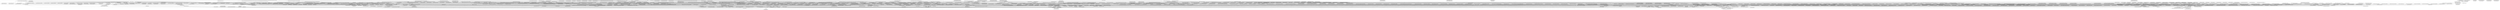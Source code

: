 digraph G {
  "org.jfree.chart.plot$CategoryPlot#drawBackground(java.awt.Graphics2D,java.awt.geom.Rectangle2D)" -> "org.jfree.chart.plot$Plot#fillBackground(java.awt.Graphics2D,java.awt.geom.Rectangle2D,org.jfree.chart.plot.PlotOrientation)";
  "org.jfree.chart.plot$CategoryPlot#drawBackground(java.awt.Graphics2D,java.awt.geom.Rectangle2D)" -> "org.jfree.chart.plot$Plot#drawBackgroundImage(java.awt.Graphics2D,java.awt.geom.Rectangle2D)";
  "org.jfree.chart.plot$Plot#fillBackground(java.awt.Graphics2D,java.awt.geom.Rectangle2D,org.jfree.chart.plot.PlotOrientation)" -> "org.jfree.chart.plot$PlotOrientation#<clinit>()";
  "org.jfree.chart.renderer.category$AbstractCategoryItemRenderer#setBaseToolTipGenerator(org.jfree.chart.labels.CategoryToolTipGenerator)" -> "org.jfree.chart.renderer.category$AbstractCategoryItemRenderer#setBaseToolTipGenerator(org.jfree.chart.labels.CategoryToolTipGenerator,boolean)";
  "org.jfree.chart.renderer.category$AbstractCategoryItemRenderer#setBaseToolTipGenerator(org.jfree.chart.labels.CategoryToolTipGenerator,boolean)" -> "org.jfree.chart.renderer$AbstractRenderer#notifyListeners(org.jfree.chart.event.RendererChangeEvent)";
  "org.jfree.chart.renderer.category$BarRenderer#calculateBarWidth(org.jfree.chart.plot.CategoryPlot,java.awt.geom.Rectangle2D,org.jfree.data.category.CategoryDataset,org.jfree.chart.renderer.category.CategoryItemRendererState)" -> "org.jfree.data.category$DefaultCategoryDataset#getColumnCount()";
  "org.jfree.chart.renderer.category$BarRenderer#calculateBarWidth(org.jfree.chart.plot.CategoryPlot,java.awt.geom.Rectangle2D,org.jfree.data.category.CategoryDataset,org.jfree.chart.renderer.category.CategoryItemRendererState)" -> "org.jfree.chart.renderer.category$BarRenderer#getMaximumBarWidth()";
  "org.jfree.chart.renderer.category$BarRenderer#calculateBarWidth(org.jfree.chart.plot.CategoryPlot,java.awt.geom.Rectangle2D,org.jfree.data.category.CategoryDataset,org.jfree.chart.renderer.category.CategoryItemRendererState)" -> "org.jfree.chart.plot$PlotOrientation#<clinit>()";
  "org.jfree.chart.renderer.category$BarRenderer#calculateBarWidth(org.jfree.chart.plot.CategoryPlot,java.awt.geom.Rectangle2D,org.jfree.data.category.CategoryDataset,org.jfree.chart.renderer.category.CategoryItemRendererState)" -> "org.jfree.chart.renderer.category$AbstractCategoryItemRenderer#getDomainAxis(org.jfree.chart.plot.CategoryPlot,org.jfree.data.category.CategoryDataset)";
  "org.jfree.chart.renderer.category$BarRenderer#calculateBarWidth(org.jfree.chart.plot.CategoryPlot,java.awt.geom.Rectangle2D,org.jfree.data.category.CategoryDataset,org.jfree.chart.renderer.category.CategoryItemRendererState)" -> "org.jfree.chart.axis$CategoryAxis#getLowerMargin()";
  "org.jfree.chart.renderer.category$BarRenderer#calculateBarWidth(org.jfree.chart.plot.CategoryPlot,java.awt.geom.Rectangle2D,org.jfree.data.category.CategoryDataset,org.jfree.chart.renderer.category.CategoryItemRendererState)" -> "org.jfree.chart.axis$CategoryAxis#getCategoryMargin()";
  "org.jfree.chart.renderer.category$BarRenderer#calculateBarWidth(org.jfree.chart.plot.CategoryPlot,java.awt.geom.Rectangle2D,org.jfree.data.category.CategoryDataset,org.jfree.chart.renderer.category.CategoryItemRendererState)" -> "org.jfree.chart.renderer.category$BarRenderer#getItemMargin()";
  "org.jfree.chart.renderer.category$BarRenderer#calculateBarWidth(org.jfree.chart.plot.CategoryPlot,java.awt.geom.Rectangle2D,org.jfree.data.category.CategoryDataset,org.jfree.chart.renderer.category.CategoryItemRendererState)" -> "org.jfree.data.category$DefaultCategoryDataset#getRowCount()";
  "org.jfree.chart.renderer.category$BarRenderer#calculateBarWidth(org.jfree.chart.plot.CategoryPlot,java.awt.geom.Rectangle2D,org.jfree.data.category.CategoryDataset,org.jfree.chart.renderer.category.CategoryItemRendererState)" -> "org.jfree.chart.axis$CategoryAxis#getUpperMargin()";
  "org.jfree.chart.renderer.category$BarRenderer#calculateBarWidth(org.jfree.chart.plot.CategoryPlot,java.awt.geom.Rectangle2D,org.jfree.data.category.CategoryDataset,org.jfree.chart.renderer.category.CategoryItemRendererState)" -> "org.jfree.chart.plot$CategoryPlot#getOrientation()";
  "org.jfree.data.category$DefaultCategoryDataset#getColumnCount()" -> "org.jfree.data$KeyedObjects2D#getColumnCount()";
  "org.jfree.chart.event$ChartChangeEventType#<clinit>()" -> "org.jfree.chart.event$ChartChangeEventType#ChartChangeEventType(java.lang.String)";
  "org.jfree.chart.plot$CategoryPlot#datasetsMappedToRangeAxis(int)" -> "org.jfree.chart.plot$CategoryPlot#<clinit>()";
  "org.jfree.chart.plot$CategoryPlot#datasetsMappedToRangeAxis(int)" -> "org.jfree.chart.util$ObjectList#get(int)";
  "org.jfree.chart.plot$CategoryPlot#datasetsMappedToRangeAxis(int)" -> "org.jfree.chart.util$AbstractObjectList#size()";
  "org.jfree.chart.plot$CategoryPlot#datasetsMappedToRangeAxis(int)" -> "org.jfree.chart.plot$Plot#<clinit>()";
  "org.jfree.chart.plot$CategoryPlot#<clinit>()" -> "org.jfree.chart.plot$Plot#<clinit>()";
  "org.jfree.chart.plot$CategoryPlot#<clinit>()" -> "org.jfree.chart.util$ResourceBundleWrapper#getBundle(java.lang.String)";
  "org.jfree.chart.axis$ValueAxis#setAutoRange(boolean)" -> "org.jfree.chart.axis$ValueAxis#setAutoRange(boolean,boolean)";
  "org.jfree.chart.axis$ValueAxis#setAutoRange(boolean,boolean)" -> "org.jfree.chart.axis$Axis#notifyListeners(org.jfree.chart.event.AxisChangeEvent)";
  "org.jfree.chart.axis$ValueAxis#drawTickMarksAndLabels(java.awt.Graphics2D,double,java.awt.geom.Rectangle2D,java.awt.geom.Rectangle2D,org.jfree.chart.util.RectangleEdge,org.jfree.chart.plot.PlotRenderingInfo)" -> "org.jfree.chart.axis$Axis#getTickMarkInsideLength()";
  "org.jfree.chart.axis$ValueAxis#drawTickMarksAndLabels(java.awt.Graphics2D,double,java.awt.geom.Rectangle2D,java.awt.geom.Rectangle2D,org.jfree.chart.util.RectangleEdge,org.jfree.chart.plot.PlotRenderingInfo)" -> "org.jfree.chart.axis$Axis#isMinorTickMarksVisible()";
  "org.jfree.chart.axis$ValueAxis#drawTickMarksAndLabels(java.awt.Graphics2D,double,java.awt.geom.Rectangle2D,java.awt.geom.Rectangle2D,org.jfree.chart.util.RectangleEdge,org.jfree.chart.plot.PlotRenderingInfo)" -> "org.jfree.chart.axis$ValueAxis#calculateAnchorPoint(org.jfree.chart.axis.ValueTick,double,java.awt.geom.Rectangle2D,org.jfree.chart.util.RectangleEdge)";
  "org.jfree.chart.axis$ValueAxis#drawTickMarksAndLabels(java.awt.Graphics2D,double,java.awt.geom.Rectangle2D,java.awt.geom.Rectangle2D,org.jfree.chart.util.RectangleEdge,org.jfree.chart.plot.PlotRenderingInfo)" -> "org.jfree.chart.axis$Axis#getTickMarkStroke()";
  "org.jfree.chart.axis$ValueAxis#drawTickMarksAndLabels(java.awt.Graphics2D,double,java.awt.geom.Rectangle2D,java.awt.geom.Rectangle2D,org.jfree.chart.util.RectangleEdge,org.jfree.chart.plot.PlotRenderingInfo)" -> "org.jfree.chart.axis$Axis#isTickMarksVisible()";
  "org.jfree.chart.axis$ValueAxis#drawTickMarksAndLabels(java.awt.Graphics2D,double,java.awt.geom.Rectangle2D,java.awt.geom.Rectangle2D,org.jfree.chart.util.RectangleEdge,org.jfree.chart.plot.PlotRenderingInfo)" -> "org.jfree.chart.axis$Axis#getMinorTickMarkOutsideLength()";
  "org.jfree.chart.axis$ValueAxis#drawTickMarksAndLabels(java.awt.Graphics2D,double,java.awt.geom.Rectangle2D,java.awt.geom.Rectangle2D,org.jfree.chart.util.RectangleEdge,org.jfree.chart.plot.PlotRenderingInfo)" -> "org.jfree.chart.axis$ValueAxis#findMaximumTickLabelWidth(java.util.List,java.awt.Graphics2D,java.awt.geom.Rectangle2D,boolean)";
  "org.jfree.chart.axis$ValueAxis#drawTickMarksAndLabels(java.awt.Graphics2D,double,java.awt.geom.Rectangle2D,java.awt.geom.Rectangle2D,org.jfree.chart.util.RectangleEdge,org.jfree.chart.plot.PlotRenderingInfo)" -> "org.jfree.chart.axis$ValueAxis#isVerticalTickLabels()";
  "org.jfree.chart.axis$ValueAxis#drawTickMarksAndLabels(java.awt.Graphics2D,double,java.awt.geom.Rectangle2D,java.awt.geom.Rectangle2D,org.jfree.chart.util.RectangleEdge,org.jfree.chart.plot.PlotRenderingInfo)" -> "org.jfree.chart.axis$ValueAxis#findMaximumTickLabelHeight(java.util.List,java.awt.Graphics2D,java.awt.geom.Rectangle2D,boolean)";
  "org.jfree.chart.axis$ValueAxis#drawTickMarksAndLabels(java.awt.Graphics2D,double,java.awt.geom.Rectangle2D,java.awt.geom.Rectangle2D,org.jfree.chart.util.RectangleEdge,org.jfree.chart.plot.PlotRenderingInfo)" -> "org.jfree.chart.axis$Axis#isAxisLineVisible()";
  "org.jfree.chart.axis$ValueAxis#drawTickMarksAndLabels(java.awt.Graphics2D,double,java.awt.geom.Rectangle2D,java.awt.geom.Rectangle2D,org.jfree.chart.util.RectangleEdge,org.jfree.chart.plot.PlotRenderingInfo)" -> "org.jfree.chart.axis$Axis#isTickLabelsVisible()";
  "org.jfree.chart.axis$ValueAxis#drawTickMarksAndLabels(java.awt.Graphics2D,double,java.awt.geom.Rectangle2D,java.awt.geom.Rectangle2D,org.jfree.chart.util.RectangleEdge,org.jfree.chart.plot.PlotRenderingInfo)" -> "org.jfree.chart.axis$ValueAxis#drawAxisLine(java.awt.Graphics2D,double,java.awt.geom.Rectangle2D,org.jfree.chart.util.RectangleEdge)";
  "org.jfree.chart.axis$ValueAxis#drawTickMarksAndLabels(java.awt.Graphics2D,double,java.awt.geom.Rectangle2D,java.awt.geom.Rectangle2D,org.jfree.chart.util.RectangleEdge,org.jfree.chart.plot.PlotRenderingInfo)" -> "org.jfree.chart.axis$Axis#getTickMarkOutsideLength()";
  "org.jfree.chart.axis$ValueAxis#drawTickMarksAndLabels(java.awt.Graphics2D,double,java.awt.geom.Rectangle2D,java.awt.geom.Rectangle2D,org.jfree.chart.util.RectangleEdge,org.jfree.chart.plot.PlotRenderingInfo)" -> "org.jfree.chart.axis$Axis#getMinorTickMarkInsideLength()";
  "org.jfree.chart.axis$ValueAxis#drawTickMarksAndLabels(java.awt.Graphics2D,double,java.awt.geom.Rectangle2D,java.awt.geom.Rectangle2D,org.jfree.chart.util.RectangleEdge,org.jfree.chart.plot.PlotRenderingInfo)" -> "org.jfree.chart.axis$Axis#getTickMarkPaint()";
  "org.jfree.chart.axis$ValueAxis#drawTickMarksAndLabels(java.awt.Graphics2D,double,java.awt.geom.Rectangle2D,java.awt.geom.Rectangle2D,org.jfree.chart.util.RectangleEdge,org.jfree.chart.plot.PlotRenderingInfo)" -> "org.jfree.chart.axis$Axis#getTickLabelPaint()";
  "org.jfree.chart.axis$ValueAxis#drawTickMarksAndLabels(java.awt.Graphics2D,double,java.awt.geom.Rectangle2D,java.awt.geom.Rectangle2D,org.jfree.chart.util.RectangleEdge,org.jfree.chart.plot.PlotRenderingInfo)" -> "org.jfree.chart.axis$Axis#getTickLabelFont()";
  "org.jfree.chart.plot$CategoryPlot#clearSelection()" -> "org.jfree.chart.util$AbstractObjectList#size()";
  "org.jfree.chart.plot$CategoryPlot#clearSelection()" -> "org.jfree.data.category$DefaultCategoryDataset#clearSelection()";
  "org.jfree.chart.plot$CategoryPlot#clearSelection()" -> "org.jfree.chart.util$ObjectList#get(int)";
  "org.jfree.chart.plot$CategoryPlot#clearSelection()" -> "org.jfree.data.category$AbstractCategoryDataset#getSelectionState()";
  "org.jfree.chart.axis$ValueAxis#pan(double)" -> "org.jfree.chart.axis$ValueAxis#setRange(double,double)";
  "org.jfree.chart.axis$ValueAxis#pan(double)" -> "org.jfree.chart.axis$ValueAxis#getRange()";
  "org.jfree.chart.axis$ValueAxis#setRange(double,double)" -> "org.jfree.chart.axis$ValueAxis#setRange(org.jfree.data.Range)";
  "org.jfree.chart.renderer.category$LineAndShapeRenderer#drawItem(java.awt.Graphics2D,org.jfree.chart.renderer.category.CategoryItemRendererState,java.awt.geom.Rectangle2D,org.jfree.chart.plot.CategoryPlot,org.jfree.chart.axis.CategoryAxis,org.jfree.chart.axis.ValueAxis,org.jfree.data.category.CategoryDataset,int,int,boolean,int)" -> "org.jfree.data.category$DefaultCategoryDataset#getValue(int,int)";
  "org.jfree.chart.renderer.category$LineAndShapeRenderer#drawItem(java.awt.Graphics2D,org.jfree.chart.renderer.category.CategoryItemRendererState,java.awt.geom.Rectangle2D,org.jfree.chart.plot.CategoryPlot,org.jfree.chart.axis.CategoryAxis,org.jfree.chart.axis.ValueAxis,org.jfree.data.category.CategoryDataset,int,int,boolean,int)" -> "org.jfree.chart.renderer.category$AbstractCategoryItemRenderer#getColumnCount()";
  "org.jfree.chart.renderer.category$LineAndShapeRenderer#drawItem(java.awt.Graphics2D,org.jfree.chart.renderer.category.CategoryItemRendererState,java.awt.geom.Rectangle2D,org.jfree.chart.plot.CategoryPlot,org.jfree.chart.axis.CategoryAxis,org.jfree.chart.axis.ValueAxis,org.jfree.data.category.CategoryDataset,int,int,boolean,int)" -> "org.jfree.chart.plot$CategoryPlot#getOrientation()";
  "org.jfree.chart.renderer.category$LineAndShapeRenderer#drawItem(java.awt.Graphics2D,org.jfree.chart.renderer.category.CategoryItemRendererState,java.awt.geom.Rectangle2D,org.jfree.chart.plot.CategoryPlot,org.jfree.chart.axis.CategoryAxis,org.jfree.chart.axis.ValueAxis,org.jfree.data.category.CategoryDataset,int,int,boolean,int)" -> "org.jfree.chart.renderer$AbstractRenderer#getItemOutlinePaint(int,int,boolean)";
  "org.jfree.chart.renderer.category$LineAndShapeRenderer#drawItem(java.awt.Graphics2D,org.jfree.chart.renderer.category.CategoryItemRendererState,java.awt.geom.Rectangle2D,org.jfree.chart.plot.CategoryPlot,org.jfree.chart.axis.CategoryAxis,org.jfree.chart.axis.ValueAxis,org.jfree.data.category.CategoryDataset,int,int,boolean,int)" -> "org.jfree.data.category$DefaultCategoryDataset#getRowKey(int)";
  "org.jfree.chart.renderer.category$LineAndShapeRenderer#drawItem(java.awt.Graphics2D,org.jfree.chart.renderer.category.CategoryItemRendererState,java.awt.geom.Rectangle2D,org.jfree.chart.plot.CategoryPlot,org.jfree.chart.axis.CategoryAxis,org.jfree.chart.axis.ValueAxis,org.jfree.data.category.CategoryDataset,int,int,boolean,int)" -> "org.jfree.chart.plot$CategoryPlot#getRangeAxisEdge()";
  "org.jfree.chart.renderer.category$LineAndShapeRenderer#drawItem(java.awt.Graphics2D,org.jfree.chart.renderer.category.CategoryItemRendererState,java.awt.geom.Rectangle2D,org.jfree.chart.plot.CategoryPlot,org.jfree.chart.axis.CategoryAxis,org.jfree.chart.axis.ValueAxis,org.jfree.data.category.CategoryDataset,int,int,boolean,int)" -> "org.jfree.chart.renderer$AbstractRenderer#getItemStroke(int,int,boolean)";
  "org.jfree.chart.renderer.category$LineAndShapeRenderer#drawItem(java.awt.Graphics2D,org.jfree.chart.renderer.category.CategoryItemRendererState,java.awt.geom.Rectangle2D,org.jfree.chart.plot.CategoryPlot,org.jfree.chart.axis.CategoryAxis,org.jfree.chart.axis.ValueAxis,org.jfree.data.category.CategoryDataset,int,int,boolean,int)" -> "org.jfree.chart.renderer$AbstractRenderer#getItemShape(int,int,boolean)";
  "org.jfree.chart.renderer.category$LineAndShapeRenderer#drawItem(java.awt.Graphics2D,org.jfree.chart.renderer.category.CategoryItemRendererState,java.awt.geom.Rectangle2D,org.jfree.chart.plot.CategoryPlot,org.jfree.chart.axis.CategoryAxis,org.jfree.chart.axis.ValueAxis,org.jfree.data.category.CategoryDataset,int,int,boolean,int)" -> "org.jfree.chart.renderer.category$AbstractCategoryItemRenderer#addEntity(org.jfree.chart.entity.EntityCollection,java.awt.Shape,org.jfree.data.category.CategoryDataset,int,int,boolean)";
  "org.jfree.chart.renderer.category$LineAndShapeRenderer#drawItem(java.awt.Graphics2D,org.jfree.chart.renderer.category.CategoryItemRendererState,java.awt.geom.Rectangle2D,org.jfree.chart.plot.CategoryPlot,org.jfree.chart.axis.CategoryAxis,org.jfree.chart.axis.ValueAxis,org.jfree.data.category.CategoryDataset,int,int,boolean,int)" -> "org.jfree.chart.renderer$AbstractRenderer#isItemLabelVisible(int,int,boolean)";
  "org.jfree.chart.renderer.category$LineAndShapeRenderer#drawItem(java.awt.Graphics2D,org.jfree.chart.renderer.category.CategoryItemRendererState,java.awt.geom.Rectangle2D,org.jfree.chart.plot.CategoryPlot,org.jfree.chart.axis.CategoryAxis,org.jfree.chart.axis.ValueAxis,org.jfree.data.category.CategoryDataset,int,int,boolean,int)" -> "org.jfree.chart.renderer.category$LineAndShapeRenderer#getItemShapeFilled(int,int)";
  "org.jfree.chart.renderer.category$LineAndShapeRenderer#drawItem(java.awt.Graphics2D,org.jfree.chart.renderer.category.CategoryItemRendererState,java.awt.geom.Rectangle2D,org.jfree.chart.plot.CategoryPlot,org.jfree.chart.axis.CategoryAxis,org.jfree.chart.axis.ValueAxis,org.jfree.data.category.CategoryDataset,int,int,boolean,int)" -> "org.jfree.chart.plot$CategoryPlot#indexOf(org.jfree.data.category.CategoryDataset)";
  "org.jfree.chart.renderer.category$LineAndShapeRenderer#drawItem(java.awt.Graphics2D,org.jfree.chart.renderer.category.CategoryItemRendererState,java.awt.geom.Rectangle2D,org.jfree.chart.plot.CategoryPlot,org.jfree.chart.axis.CategoryAxis,org.jfree.chart.axis.ValueAxis,org.jfree.data.category.CategoryDataset,int,int,boolean,int)" -> "org.jfree.chart.renderer.category$AbstractCategoryItemRenderer#drawItemLabel(java.awt.Graphics2D,org.jfree.chart.plot.PlotOrientation,org.jfree.data.category.CategoryDataset,int,int,boolean,double,double,boolean)";
  "org.jfree.chart.renderer.category$LineAndShapeRenderer#drawItem(java.awt.Graphics2D,org.jfree.chart.renderer.category.CategoryItemRendererState,java.awt.geom.Rectangle2D,org.jfree.chart.plot.CategoryPlot,org.jfree.chart.axis.CategoryAxis,org.jfree.chart.axis.ValueAxis,org.jfree.data.category.CategoryDataset,int,int,boolean,int)" -> "org.jfree.chart.renderer$AbstractRenderer#getItemOutlineStroke(int,int,boolean)";
  "org.jfree.chart.renderer.category$LineAndShapeRenderer#drawItem(java.awt.Graphics2D,org.jfree.chart.renderer.category.CategoryItemRendererState,java.awt.geom.Rectangle2D,org.jfree.chart.plot.CategoryPlot,org.jfree.chart.axis.CategoryAxis,org.jfree.chart.axis.ValueAxis,org.jfree.data.category.CategoryDataset,int,int,boolean,int)" -> "org.jfree.chart.renderer.category$AbstractCategoryItemRenderer#updateCrosshairValues(org.jfree.chart.plot.CategoryCrosshairState,java.lang.Comparable,java.lang.Comparable,double,int,double,double,org.jfree.chart.plot.PlotOrientation)";
  "org.jfree.chart.renderer.category$LineAndShapeRenderer#drawItem(java.awt.Graphics2D,org.jfree.chart.renderer.category.CategoryItemRendererState,java.awt.geom.Rectangle2D,org.jfree.chart.plot.CategoryPlot,org.jfree.chart.axis.CategoryAxis,org.jfree.chart.axis.ValueAxis,org.jfree.data.category.CategoryDataset,int,int,boolean,int)" -> "org.jfree.chart.axis$CategoryAxis#getCategoryMiddle(int,int,java.awt.geom.Rectangle2D,org.jfree.chart.util.RectangleEdge)";
  "org.jfree.chart.renderer.category$LineAndShapeRenderer#drawItem(java.awt.Graphics2D,org.jfree.chart.renderer.category.CategoryItemRendererState,java.awt.geom.Rectangle2D,org.jfree.chart.plot.CategoryPlot,org.jfree.chart.axis.CategoryAxis,org.jfree.chart.axis.ValueAxis,org.jfree.data.category.CategoryDataset,int,int,boolean,int)" -> "org.jfree.chart.renderer.category$LineAndShapeRenderer#getItemShapeVisible(int,int)";
  "org.jfree.chart.renderer.category$LineAndShapeRenderer#drawItem(java.awt.Graphics2D,org.jfree.chart.renderer.category.CategoryItemRendererState,java.awt.geom.Rectangle2D,org.jfree.chart.plot.CategoryPlot,org.jfree.chart.axis.CategoryAxis,org.jfree.chart.axis.ValueAxis,org.jfree.data.category.CategoryDataset,int,int,boolean,int)" -> "org.jfree.data.category$DefaultCategoryDataset#getColumnKey(int)";
  "org.jfree.chart.renderer.category$LineAndShapeRenderer#drawItem(java.awt.Graphics2D,org.jfree.chart.renderer.category.CategoryItemRendererState,java.awt.geom.Rectangle2D,org.jfree.chart.plot.CategoryPlot,org.jfree.chart.axis.CategoryAxis,org.jfree.chart.axis.ValueAxis,org.jfree.data.category.CategoryDataset,int,int,boolean,int)" -> "org.jfree.chart.renderer$AbstractRenderer#getItemPaint(int,int,boolean)";
  "org.jfree.chart.renderer.category$LineAndShapeRenderer#drawItem(java.awt.Graphics2D,org.jfree.chart.renderer.category.CategoryItemRendererState,java.awt.geom.Rectangle2D,org.jfree.chart.plot.CategoryPlot,org.jfree.chart.axis.CategoryAxis,org.jfree.chart.axis.ValueAxis,org.jfree.data.category.CategoryDataset,int,int,boolean,int)" -> "org.jfree.chart.plot$PlotOrientation#<clinit>()";
  "org.jfree.chart.renderer.category$LineAndShapeRenderer#drawItem(java.awt.Graphics2D,org.jfree.chart.renderer.category.CategoryItemRendererState,java.awt.geom.Rectangle2D,org.jfree.chart.plot.CategoryPlot,org.jfree.chart.axis.CategoryAxis,org.jfree.chart.axis.ValueAxis,org.jfree.data.category.CategoryDataset,int,int,boolean,int)" -> "org.jfree.data.category$DefaultCategoryDataset#getColumnCount()";
  "org.jfree.chart.renderer.category$LineAndShapeRenderer#drawItem(java.awt.Graphics2D,org.jfree.chart.renderer.category.CategoryItemRendererState,java.awt.geom.Rectangle2D,org.jfree.chart.plot.CategoryPlot,org.jfree.chart.axis.CategoryAxis,org.jfree.chart.axis.ValueAxis,org.jfree.data.category.CategoryDataset,int,int,boolean,int)" -> "org.jfree.chart.renderer$AbstractRenderer#getItemVisible(int,int)";
  "org.jfree.chart.renderer.category$LineAndShapeRenderer#drawItem(java.awt.Graphics2D,org.jfree.chart.renderer.category.CategoryItemRendererState,java.awt.geom.Rectangle2D,org.jfree.chart.plot.CategoryPlot,org.jfree.chart.axis.CategoryAxis,org.jfree.chart.axis.ValueAxis,org.jfree.data.category.CategoryDataset,int,int,boolean,int)" -> "org.jfree.chart.renderer$AbstractRenderer#getItemFillPaint(int,int,boolean)";
  "org.jfree.chart.renderer.category$LineAndShapeRenderer#drawItem(java.awt.Graphics2D,org.jfree.chart.renderer.category.CategoryItemRendererState,java.awt.geom.Rectangle2D,org.jfree.chart.plot.CategoryPlot,org.jfree.chart.axis.CategoryAxis,org.jfree.chart.axis.ValueAxis,org.jfree.data.category.CategoryDataset,int,int,boolean,int)" -> "org.jfree.chart.axis$CategoryAxis#getCategorySeriesMiddle(int,int,int,int,double,java.awt.geom.Rectangle2D,org.jfree.chart.util.RectangleEdge)";
  "org.jfree.chart.renderer.category$LineAndShapeRenderer#drawItem(java.awt.Graphics2D,org.jfree.chart.renderer.category.CategoryItemRendererState,java.awt.geom.Rectangle2D,org.jfree.chart.plot.CategoryPlot,org.jfree.chart.axis.CategoryAxis,org.jfree.chart.axis.ValueAxis,org.jfree.data.category.CategoryDataset,int,int,boolean,int)" -> "org.jfree.chart.renderer.category$LineAndShapeRenderer#getItemLineVisible(int,int)";
  "org.jfree.chart.renderer.category$LineAndShapeRenderer#drawItem(java.awt.Graphics2D,org.jfree.chart.renderer.category.CategoryItemRendererState,java.awt.geom.Rectangle2D,org.jfree.chart.plot.CategoryPlot,org.jfree.chart.axis.CategoryAxis,org.jfree.chart.axis.ValueAxis,org.jfree.data.category.CategoryDataset,int,int,boolean,int)" -> "org.jfree.chart.plot$CategoryPlot#getDomainAxisEdge()";
  "org.jfree.data.category$DefaultCategoryDataset#getValue(int,int)" -> "org.jfree.data$KeyedObjects2D#getObject(int,int)";
  "org.jfree.data.category$DefaultCategoryDataset#getValue(int,int)" -> "org.jfree.data$SelectableValue#getValue()";
  "org.jfree.chart.plot$CategoryPlot#setRangeAxes(org.jfree.chart.axis.ValueAxis[])" -> "org.jfree.chart.plot$Plot#fireChangeEvent()";
  "org.jfree.chart.plot$CategoryPlot#setRangeAxes(org.jfree.chart.axis.ValueAxis[])" -> "org.jfree.chart.plot$CategoryPlot#setRangeAxis(int,org.jfree.chart.axis.ValueAxis,boolean)";
  "org.jfree.chart.plot$Plot#fireChangeEvent()" -> "org.jfree.chart.plot$Plot#notifyListeners(org.jfree.chart.event.PlotChangeEvent)";
  "org.jfree.chart.plot$Plot#fireChangeEvent()" -> "org.jfree.chart.event$PlotChangeEvent#PlotChangeEvent(org.jfree.chart.plot.Plot)";
  "org.jfree.chart.renderer.category$AbstractCategoryItemRenderer#getLegendItems()" -> "org.jfree.chart$LegendItemCollection#LegendItemCollection()";
  "org.jfree.chart.renderer.category$AbstractCategoryItemRenderer#getLegendItems()" -> "org.jfree.chart.plot$CategoryPlot#getRowRenderingOrder()";
  "org.jfree.chart.renderer.category$AbstractCategoryItemRenderer#getLegendItems()" -> "org.jfree.data.category$DefaultCategoryDataset#getRowCount()";
  "org.jfree.chart.renderer.category$AbstractCategoryItemRenderer#getLegendItems()" -> "org.jfree.chart.util$SortOrder#<clinit>()";
  "org.jfree.chart.renderer.category$AbstractCategoryItemRenderer#getLegendItems()" -> "org.jfree.chart.renderer.category$AbstractCategoryItemRenderer#getLegendItem(int,int)";
  "org.jfree.chart.renderer.category$AbstractCategoryItemRenderer#getLegendItems()" -> "org.jfree.chart.plot$CategoryPlot#getDataset(int)";
  "org.jfree.chart.renderer.category$AbstractCategoryItemRenderer#getLegendItems()" -> "org.jfree.chart.plot$CategoryPlot#getIndexOf(org.jfree.chart.renderer.category.CategoryItemRenderer)";
  "org.jfree.chart.renderer.category$AbstractCategoryItemRenderer#getLegendItems()" -> "org.jfree.chart$LegendItemCollection#add(org.jfree.chart.LegendItem)";
  "org.jfree.chart.renderer.category$AbstractCategoryItemRenderer#getLegendItems()" -> "org.jfree.chart.renderer.category$LineAndShapeRenderer#getLegendItem(int,int)";
  "org.jfree.chart.renderer.category$AbstractCategoryItemRenderer#getLegendItems()" -> "org.jfree.chart.util$SortOrder#equals(java.lang.Object)";
  "org.jfree.chart.renderer.category$AbstractCategoryItemRenderer#getLegendItems()" -> "org.jfree.chart.renderer.category$BarRenderer#getLegendItem(int,int)";
  "org.jfree.chart.renderer.category$AbstractCategoryItemRenderer#getLegendItems()" -> "org.jfree.chart.renderer$AbstractRenderer#isSeriesVisibleInLegend(int)";
  "org.jfree.chart.renderer$AbstractRenderer#setSeriesNegativeItemLabelPosition(int,org.jfree.chart.labels.ItemLabelPosition,boolean)" -> "org.jfree.chart.renderer$AbstractRenderer#fireChangeEvent()";
  "org.jfree.chart.renderer$AbstractRenderer#setSeriesNegativeItemLabelPosition(int,org.jfree.chart.labels.ItemLabelPosition,boolean)" -> "org.jfree.chart.util$ObjectList#set(int,java.lang.Object)";
  "org.jfree.chart.renderer$AbstractRenderer#fireChangeEvent()" -> "org.jfree.chart.renderer$AbstractRenderer#notifyListeners(org.jfree.chart.event.RendererChangeEvent)";
  "org.jfree.chart.renderer.category$AbstractCategoryItemRenderer#getRangeAxis(org.jfree.chart.plot.CategoryPlot,int)" -> "org.jfree.chart.plot$CategoryPlot#getRangeAxis(int)";
  "org.jfree.chart.renderer.category$AbstractCategoryItemRenderer#getRangeAxis(org.jfree.chart.plot.CategoryPlot,int)" -> "org.jfree.chart.plot$CategoryPlot#getRangeAxis()";
  "org.jfree.chart.plot$CategoryPlot#getRangeAxis(int)" -> "org.jfree.chart.plot$Plot#getParent()";
  "org.jfree.chart.plot$CategoryPlot#getRangeAxis(int)" -> "org.jfree.chart.util$AbstractObjectList#size()";
  "org.jfree.chart.plot$CategoryPlot#getRangeAxis(int)" -> "org.jfree.chart.util$ObjectList#get(int)";
  "org.jfree.chart.axis$CategoryAxis#draw(java.awt.Graphics2D,double,java.awt.geom.Rectangle2D,java.awt.geom.Rectangle2D,org.jfree.chart.util.RectangleEdge,org.jfree.chart.plot.PlotRenderingInfo)" -> "org.jfree.chart.axis$Axis#isAxisLineVisible()";
  "org.jfree.chart.axis$CategoryAxis#draw(java.awt.Graphics2D,double,java.awt.geom.Rectangle2D,java.awt.geom.Rectangle2D,org.jfree.chart.util.RectangleEdge,org.jfree.chart.plot.PlotRenderingInfo)" -> "org.jfree.chart.axis$Axis#isVisible()";
  "org.jfree.chart.axis$CategoryAxis#draw(java.awt.Graphics2D,double,java.awt.geom.Rectangle2D,java.awt.geom.Rectangle2D,org.jfree.chart.util.RectangleEdge,org.jfree.chart.plot.PlotRenderingInfo)" -> "org.jfree.chart.axis$CategoryAxis#drawCategoryLabels(java.awt.Graphics2D,java.awt.geom.Rectangle2D,java.awt.geom.Rectangle2D,org.jfree.chart.util.RectangleEdge,org.jfree.chart.axis.AxisState,org.jfree.chart.plot.PlotRenderingInfo)";
  "org.jfree.chart.axis$CategoryAxis#draw(java.awt.Graphics2D,double,java.awt.geom.Rectangle2D,java.awt.geom.Rectangle2D,org.jfree.chart.util.RectangleEdge,org.jfree.chart.plot.PlotRenderingInfo)" -> "org.jfree.chart.axis$Axis#drawLabel(java.lang.String,java.awt.Graphics2D,java.awt.geom.Rectangle2D,java.awt.geom.Rectangle2D,org.jfree.chart.util.RectangleEdge,org.jfree.chart.axis.AxisState,org.jfree.chart.plot.PlotRenderingInfo)";
  "org.jfree.chart.axis$CategoryAxis#draw(java.awt.Graphics2D,double,java.awt.geom.Rectangle2D,java.awt.geom.Rectangle2D,org.jfree.chart.util.RectangleEdge,org.jfree.chart.plot.PlotRenderingInfo)" -> "org.jfree.chart.axis$Axis#getLabel()";
  "org.jfree.chart.axis$CategoryAxis#draw(java.awt.Graphics2D,double,java.awt.geom.Rectangle2D,java.awt.geom.Rectangle2D,org.jfree.chart.util.RectangleEdge,org.jfree.chart.plot.PlotRenderingInfo)" -> "org.jfree.chart.axis$Axis#drawAxisLine(java.awt.Graphics2D,double,java.awt.geom.Rectangle2D,org.jfree.chart.util.RectangleEdge)";
  "org.jfree.chart.axis$CategoryAxis#draw(java.awt.Graphics2D,double,java.awt.geom.Rectangle2D,java.awt.geom.Rectangle2D,org.jfree.chart.util.RectangleEdge,org.jfree.chart.plot.PlotRenderingInfo)" -> "org.jfree.chart.axis$CategoryAxis#drawTickMarks(java.awt.Graphics2D,double,java.awt.geom.Rectangle2D,org.jfree.chart.util.RectangleEdge,org.jfree.chart.axis.AxisState)";
  "org.jfree.chart.axis$CategoryAxis#draw(java.awt.Graphics2D,double,java.awt.geom.Rectangle2D,java.awt.geom.Rectangle2D,org.jfree.chart.util.RectangleEdge,org.jfree.chart.plot.PlotRenderingInfo)" -> "org.jfree.chart.axis$Axis#isTickMarksVisible()";
  "org.jfree.chart.axis$CategoryAxis#draw(java.awt.Graphics2D,double,java.awt.geom.Rectangle2D,java.awt.geom.Rectangle2D,org.jfree.chart.util.RectangleEdge,org.jfree.chart.plot.PlotRenderingInfo)" -> "org.jfree.chart.axis$Axis#createAndAddEntity(double,org.jfree.chart.axis.AxisState,java.awt.geom.Rectangle2D,org.jfree.chart.util.RectangleEdge,org.jfree.chart.plot.PlotRenderingInfo)";
  "org.jfree.chart.plot$CategoryPlot#clearDomainAxes()" -> "org.jfree.chart.axis$Axis#removeChangeListener(org.jfree.chart.event.AxisChangeListener)";
  "org.jfree.chart.plot$CategoryPlot#clearDomainAxes()" -> "org.jfree.chart.plot$Plot#fireChangeEvent()";
  "org.jfree.chart.plot$CategoryPlot#clearDomainAxes()" -> "org.jfree.chart.util$ObjectList#get(int)";
  "org.jfree.chart.plot$CategoryPlot#clearDomainAxes()" -> "org.jfree.chart.util$AbstractObjectList#size()";
  "org.jfree.chart.plot$CategoryPlot#clearDomainAxes()" -> "org.jfree.chart.util$AbstractObjectList#clear()";
  "org.jfree.chart.axis$Axis#removeChangeListener(org.jfree.chart.event.AxisChangeListener)" -> "org.jfree.chart.axis$Axis#<clinit>()";
  "org.jfree.chart.renderer$AbstractRenderer#setSeriesStroke(int,java.awt.Stroke,boolean)" -> "org.jfree.chart.util$StrokeList#setStroke(int,java.awt.Stroke)";
  "org.jfree.chart.renderer$AbstractRenderer#setSeriesStroke(int,java.awt.Stroke,boolean)" -> "org.jfree.chart.renderer$AbstractRenderer#fireChangeEvent()";
  "org.jfree.chart.util$StrokeList#setStroke(int,java.awt.Stroke)" -> "org.jfree.chart.util$AbstractObjectList#set(int,java.lang.Object)";
  "org.jfree.chart.axis$ValueAxis#setRangeWithMargins(org.jfree.data.Range,boolean,boolean)" -> "org.jfree.chart.axis$ValueAxis#getLowerMargin()";
  "org.jfree.chart.axis$ValueAxis#setRangeWithMargins(org.jfree.data.Range,boolean,boolean)" -> "org.jfree.chart.axis$ValueAxis#setRange(org.jfree.data.Range,boolean,boolean)";
  "org.jfree.chart.axis$ValueAxis#setRangeWithMargins(org.jfree.data.Range,boolean,boolean)" -> "org.jfree.chart.axis$ValueAxis#getUpperMargin()";
  "org.jfree.chart.renderer.category$AbstractCategoryItemRenderer#addEntity(org.jfree.chart.entity.EntityCollection,java.awt.Shape,org.jfree.data.category.CategoryDataset,int,int,boolean,double,double)" -> "org.jfree.chart.renderer$AbstractRenderer#getDefaultEntityRadius()";
  "org.jfree.chart.renderer.category$AbstractCategoryItemRenderer#addEntity(org.jfree.chart.entity.EntityCollection,java.awt.Shape,org.jfree.data.category.CategoryDataset,int,int,boolean,double,double)" -> "org.jfree.chart.renderer.category$AbstractCategoryItemRenderer#getPlot()";
  "org.jfree.chart.renderer.category$AbstractCategoryItemRenderer#addEntity(org.jfree.chart.entity.EntityCollection,java.awt.Shape,org.jfree.data.category.CategoryDataset,int,int,boolean,double,double)" -> "org.jfree.chart.renderer$AbstractRenderer#getItemCreateEntity(int,int,boolean)";
  "org.jfree.chart.renderer.category$AbstractCategoryItemRenderer#addEntity(org.jfree.chart.entity.EntityCollection,java.awt.Shape,org.jfree.data.category.CategoryDataset,int,int,boolean,double,double)" -> "org.jfree.chart.renderer.category$AbstractCategoryItemRenderer#getToolTipGenerator(int,int,boolean)";
  "org.jfree.chart.renderer.category$AbstractCategoryItemRenderer#addEntity(org.jfree.chart.entity.EntityCollection,java.awt.Shape,org.jfree.data.category.CategoryDataset,int,int,boolean,double,double)" -> "org.jfree.chart.renderer.category$AbstractCategoryItemRenderer#getURLGenerator(int,int,boolean)";
  "org.jfree.chart.renderer.category$AbstractCategoryItemRenderer#addEntity(org.jfree.chart.entity.EntityCollection,java.awt.Shape,org.jfree.data.category.CategoryDataset,int,int,boolean,double,double)" -> "org.jfree.data.category$DefaultCategoryDataset#getColumnKey(int)";
  "org.jfree.chart.renderer.category$AbstractCategoryItemRenderer#addEntity(org.jfree.chart.entity.EntityCollection,java.awt.Shape,org.jfree.data.category.CategoryDataset,int,int,boolean,double,double)" -> "org.jfree.data.category$DefaultCategoryDataset#getRowKey(int)";
  "org.jfree.chart.renderer.category$AbstractCategoryItemRenderer#addEntity(org.jfree.chart.entity.EntityCollection,java.awt.Shape,org.jfree.data.category.CategoryDataset,int,int,boolean,double,double)" -> "org.jfree.chart.plot$CategoryPlot#getOrientation()";
  "org.jfree.chart.renderer.category$AbstractCategoryItemRenderer#addEntity(org.jfree.chart.entity.EntityCollection,java.awt.Shape,org.jfree.data.category.CategoryDataset,int,int,boolean,double,double)" -> "org.jfree.chart.entity$CategoryItemEntity#CategoryItemEntity(java.awt.Shape,java.lang.String,java.lang.String,org.jfree.data.category.CategoryDataset,java.lang.Comparable,java.lang.Comparable)";
  "org.jfree.chart.renderer.category$AbstractCategoryItemRenderer#addEntity(org.jfree.chart.entity.EntityCollection,java.awt.Shape,org.jfree.data.category.CategoryDataset,int,int,boolean,double,double)" -> "org.jfree.chart.plot$PlotOrientation#<clinit>()";
  "org.jfree.chart.plot$CategoryPlot#calculateDomainAxisSpace(java.awt.Graphics2D,java.awt.geom.Rectangle2D,org.jfree.chart.axis.AxisSpace)" -> "org.jfree.chart.plot$CategoryPlot#getDomainAxisEdge(int)";
  "org.jfree.chart.plot$CategoryPlot#calculateDomainAxisSpace(java.awt.Graphics2D,java.awt.geom.Rectangle2D,org.jfree.chart.axis.AxisSpace)" -> "org.jfree.chart.util$ObjectList#get(int)";
  "org.jfree.chart.plot$CategoryPlot#calculateDomainAxisSpace(java.awt.Graphics2D,java.awt.geom.Rectangle2D,org.jfree.chart.axis.AxisSpace)" -> "org.jfree.chart.plot$Plot#resolveDomainAxisLocation(org.jfree.chart.axis.AxisLocation,org.jfree.chart.plot.PlotOrientation)";
  "org.jfree.chart.plot$CategoryPlot#calculateDomainAxisSpace(java.awt.Graphics2D,java.awt.geom.Rectangle2D,org.jfree.chart.axis.AxisSpace)" -> "org.jfree.chart.plot$Plot#<clinit>()";
  "org.jfree.chart.plot$CategoryPlot#calculateDomainAxisSpace(java.awt.Graphics2D,java.awt.geom.Rectangle2D,org.jfree.chart.axis.AxisSpace)" -> "org.jfree.chart.axis$CategoryAxis#reserveSpace(java.awt.Graphics2D,org.jfree.chart.plot.Plot,java.awt.geom.Rectangle2D,org.jfree.chart.util.RectangleEdge,org.jfree.chart.axis.AxisSpace)";
  "org.jfree.chart.plot$CategoryPlot#calculateDomainAxisSpace(java.awt.Graphics2D,java.awt.geom.Rectangle2D,org.jfree.chart.axis.AxisSpace)" -> "org.jfree.chart.plot$CategoryPlot#getDomainAxisLocation()";
  "org.jfree.chart.plot$CategoryPlot#calculateDomainAxisSpace(java.awt.Graphics2D,java.awt.geom.Rectangle2D,org.jfree.chart.axis.AxisSpace)" -> "org.jfree.chart.util$AbstractObjectList#size()";
  "org.jfree.chart.plot$CategoryPlot#calculateDomainAxisSpace(java.awt.Graphics2D,java.awt.geom.Rectangle2D,org.jfree.chart.axis.AxisSpace)" -> "org.jfree.chart.axis$ValueAxis#reserveSpace(java.awt.Graphics2D,org.jfree.chart.plot.Plot,java.awt.geom.Rectangle2D,org.jfree.chart.util.RectangleEdge,org.jfree.chart.axis.AxisSpace)";
  "org.jfree.chart.plot$CategoryPlot#calculateDomainAxisSpace(java.awt.Graphics2D,java.awt.geom.Rectangle2D,org.jfree.chart.axis.AxisSpace)" -> "org.jfree.chart.plot$PlotOrientation#<clinit>()";
  "org.jfree.chart.plot$CategoryPlot#calculateDomainAxisSpace(java.awt.Graphics2D,java.awt.geom.Rectangle2D,org.jfree.chart.axis.AxisSpace)" -> "org.jfree.chart.plot$CategoryPlot#getDomainAxis()";
  "org.jfree.chart.plot$CategoryPlot#getDomainAxisEdge(int)" -> "org.jfree.chart.plot$Plot#resolveDomainAxisLocation(org.jfree.chart.axis.AxisLocation,org.jfree.chart.plot.PlotOrientation)";
  "org.jfree.chart.plot$CategoryPlot#getDomainAxisEdge(int)" -> "org.jfree.chart.plot$CategoryPlot#getDomainAxisLocation(int)";
  "org.jfree.chart.plot$CategoryPlot#getDomainAxisEdge(int)" -> "org.jfree.chart.plot$Plot#<clinit>()";
  "org.jfree.chart.plot$CategoryPlot#setDomainAxisLocation(int,org.jfree.chart.axis.AxisLocation,boolean)" -> "org.jfree.chart.plot$Plot#fireChangeEvent()";
  "org.jfree.chart.plot$CategoryPlot#setDomainAxisLocation(int,org.jfree.chart.axis.AxisLocation,boolean)" -> "org.jfree.chart.util$ObjectList#set(int,java.lang.Object)";
  "org.jfree.chart.renderer.category$AbstractCategoryItemRenderer#drawRangeLine(java.awt.Graphics2D,org.jfree.chart.plot.CategoryPlot,org.jfree.chart.axis.ValueAxis,java.awt.geom.Rectangle2D,double,java.awt.Paint,java.awt.Stroke)" -> "org.jfree.chart.axis$ValueAxis#getRange()";
  "org.jfree.chart.renderer.category$AbstractCategoryItemRenderer#drawRangeLine(java.awt.Graphics2D,org.jfree.chart.plot.CategoryPlot,org.jfree.chart.axis.ValueAxis,java.awt.geom.Rectangle2D,double,java.awt.Paint,java.awt.Stroke)" -> "org.jfree.chart.plot$CategoryPlot#getRangeAxisEdge()";
  "org.jfree.chart.renderer.category$AbstractCategoryItemRenderer#drawRangeLine(java.awt.Graphics2D,org.jfree.chart.plot.CategoryPlot,org.jfree.chart.axis.ValueAxis,java.awt.geom.Rectangle2D,double,java.awt.Paint,java.awt.Stroke)" -> "org.jfree.chart.plot$CategoryPlot#getOrientation()";
  "org.jfree.chart.renderer.category$AbstractCategoryItemRenderer#drawRangeLine(java.awt.Graphics2D,org.jfree.chart.plot.CategoryPlot,org.jfree.chart.axis.ValueAxis,java.awt.geom.Rectangle2D,double,java.awt.Paint,java.awt.Stroke)" -> "org.jfree.chart.plot$PlotOrientation#<clinit>()";
  "org.jfree.chart.util$GradientPaintTransformType#<clinit>()" -> "org.jfree.chart.util$GradientPaintTransformType#GradientPaintTransformType(java.lang.String)";
  "org.jfree.chart.renderer.category$AbstractCategoryItemRenderer#initialise(java.awt.Graphics2D,java.awt.geom.Rectangle2D,org.jfree.chart.plot.CategoryPlot,org.jfree.data.category.CategoryDataset,org.jfree.chart.plot.PlotRenderingInfo)" -> "org.jfree.chart.renderer.category$AbstractCategoryItemRenderer#createState(org.jfree.chart.plot.PlotRenderingInfo)";
  "org.jfree.chart.renderer.category$AbstractCategoryItemRenderer#initialise(java.awt.Graphics2D,java.awt.geom.Rectangle2D,org.jfree.chart.plot.CategoryPlot,org.jfree.data.category.CategoryDataset,org.jfree.chart.plot.PlotRenderingInfo)" -> "org.jfree.data.category$DefaultCategoryDataset#getRowCount()";
  "org.jfree.chart.renderer.category$AbstractCategoryItemRenderer#initialise(java.awt.Graphics2D,java.awt.geom.Rectangle2D,org.jfree.chart.plot.CategoryPlot,org.jfree.data.category.CategoryDataset,org.jfree.chart.plot.PlotRenderingInfo)" -> "org.jfree.chart.renderer.category$AbstractCategoryItemRenderer#setPlot(org.jfree.chart.plot.CategoryPlot)";
  "org.jfree.chart.renderer.category$AbstractCategoryItemRenderer#initialise(java.awt.Graphics2D,java.awt.geom.Rectangle2D,org.jfree.chart.plot.CategoryPlot,org.jfree.data.category.CategoryDataset,org.jfree.chart.plot.PlotRenderingInfo)" -> "org.jfree.data.category$AbstractCategoryDataset#getSelectionState()";
  "org.jfree.chart.renderer.category$AbstractCategoryItemRenderer#initialise(java.awt.Graphics2D,java.awt.geom.Rectangle2D,org.jfree.chart.plot.CategoryPlot,org.jfree.data.category.CategoryDataset,org.jfree.chart.plot.PlotRenderingInfo)" -> "org.jfree.data.category$DefaultCategoryDataset#getColumnCount()";
  "org.jfree.chart.renderer.category$AbstractCategoryItemRenderer#createState(org.jfree.chart.plot.PlotRenderingInfo)" -> "org.jfree.chart.renderer$AbstractRenderer#isSeriesVisible(int)";
  "org.jfree.chart.renderer$AbstractRenderer#lookupLegendTextPaint(int)" -> "org.jfree.chart.renderer$AbstractRenderer#getLegendTextPaint(int)";
  "org.jfree.chart.renderer$AbstractRenderer#getLegendTextPaint(int)" -> "org.jfree.chart.util$PaintList#getPaint(int)";
  "org.jfree.chart.plot$CategoryPlot#setCrosshairDatasetIndex(int)" -> "org.jfree.chart.plot$CategoryPlot#setCrosshairDatasetIndex(int,boolean)";
  "org.jfree.chart.plot$CategoryPlot#setCrosshairDatasetIndex(int,boolean)" -> "org.jfree.chart.plot$Plot#fireChangeEvent()";
  "org.jfree.chart.axis$CategoryAxis#calculateCategorySize(int,java.awt.geom.Rectangle2D,org.jfree.chart.util.RectangleEdge)" -> "org.jfree.chart.axis$CategoryAxis#getLowerMargin()";
  "org.jfree.chart.axis$CategoryAxis#calculateCategorySize(int,java.awt.geom.Rectangle2D,org.jfree.chart.util.RectangleEdge)" -> "org.jfree.chart.axis$CategoryAxis#getUpperMargin()";
  "org.jfree.chart.axis$CategoryAxis#calculateCategorySize(int,java.awt.geom.Rectangle2D,org.jfree.chart.util.RectangleEdge)" -> "org.jfree.chart.axis$CategoryAxis#getCategoryMargin()";
  "org.jfree.chart.renderer.category$AbstractCategoryItemRenderer#getLegendItem(int,int)" -> "org.jfree.chart.renderer.category$AbstractCategoryItemRenderer#getPlot()";
  "org.jfree.chart.renderer.category$AbstractCategoryItemRenderer#getLegendItem(int,int)" -> "org.jfree.chart$LegendItem#setSeriesKey(java.lang.Comparable)";
  "org.jfree.chart.renderer.category$AbstractCategoryItemRenderer#getLegendItem(int,int)" -> "org.jfree.chart$LegendItem#setLabelFont(java.awt.Font)";
  "org.jfree.chart.renderer.category$AbstractCategoryItemRenderer#getLegendItem(int,int)" -> "org.jfree.chart.renderer$AbstractRenderer#isSeriesVisibleInLegend(int)";
  "org.jfree.chart.renderer.category$AbstractCategoryItemRenderer#getLegendItem(int,int)" -> "org.jfree.chart.labels$StandardCategorySeriesLabelGenerator#generateLabel(org.jfree.data.category.CategoryDataset,int)";
  "org.jfree.chart.renderer.category$AbstractCategoryItemRenderer#getLegendItem(int,int)" -> "org.jfree.chart.renderer$AbstractRenderer#lookupLegendTextPaint(int)";
  "org.jfree.chart.renderer.category$AbstractCategoryItemRenderer#getLegendItem(int,int)" -> "org.jfree.chart.renderer$AbstractRenderer#lookupSeriesOutlineStroke(int)";
  "org.jfree.chart.renderer.category$AbstractCategoryItemRenderer#getLegendItem(int,int)" -> "org.jfree.chart$LegendItem#setDatasetIndex(int)";
  "org.jfree.chart.renderer.category$AbstractCategoryItemRenderer#getLegendItem(int,int)" -> "org.jfree.chart.plot$CategoryPlot#getDataset(int)";
  "org.jfree.chart.renderer.category$AbstractCategoryItemRenderer#getLegendItem(int,int)" -> "org.jfree.chart.renderer$AbstractRenderer#lookupSeriesPaint(int)";
  "org.jfree.chart.renderer.category$AbstractCategoryItemRenderer#getLegendItem(int,int)" -> "org.jfree.chart.renderer$AbstractRenderer#lookupSeriesOutlinePaint(int)";
  "org.jfree.chart.renderer.category$AbstractCategoryItemRenderer#getLegendItem(int,int)" -> "org.jfree.chart$LegendItem#setDataset(org.jfree.data.general.Dataset)";
  "org.jfree.chart.renderer.category$AbstractCategoryItemRenderer#getLegendItem(int,int)" -> "org.jfree.chart$LegendItem#<clinit>()";
  "org.jfree.chart.renderer.category$AbstractCategoryItemRenderer#getLegendItem(int,int)" -> "org.jfree.chart.renderer$AbstractRenderer#lookupLegendTextFont(int)";
  "org.jfree.chart.renderer.category$AbstractCategoryItemRenderer#getLegendItem(int,int)" -> "org.jfree.chart$LegendItem#LegendItem(java.lang.String,java.lang.String,java.lang.String,java.lang.String,java.awt.Shape,java.awt.Paint,java.awt.Stroke,java.awt.Paint)";
  "org.jfree.chart.renderer.category$AbstractCategoryItemRenderer#getLegendItem(int,int)" -> "org.jfree.chart.renderer$AbstractRenderer#isSeriesVisible(int)";
  "org.jfree.chart.renderer.category$AbstractCategoryItemRenderer#getLegendItem(int,int)" -> "org.jfree.chart$LegendItem#setLabelPaint(java.awt.Paint)";
  "org.jfree.chart.renderer.category$AbstractCategoryItemRenderer#getLegendItem(int,int)" -> "org.jfree.data.category$DefaultCategoryDataset#getRowKey(int)";
  "org.jfree.chart.renderer.category$AbstractCategoryItemRenderer#getLegendItem(int,int)" -> "org.jfree.chart$LegendItem#setSeriesIndex(int)";
  "org.jfree.chart.renderer.category$AbstractCategoryItemRenderer#getLegendItem(int,int)" -> "org.jfree.chart.renderer$AbstractRenderer#lookupLegendShape(int)";
  "org.jfree.chart.renderer.category$AbstractCategoryItemRenderer#calculateDomainMarkerTextAnchorPoint(java.awt.Graphics2D,org.jfree.chart.plot.PlotOrientation,java.awt.geom.Rectangle2D,java.awt.geom.Rectangle2D,org.jfree.chart.util.RectangleInsets,org.jfree.chart.util.LengthAdjustmentType,org.jfree.chart.util.RectangleAnchor)" -> "org.jfree.chart.util$RectangleInsets#createAdjustedRectangle(java.awt.geom.Rectangle2D,org.jfree.chart.util.LengthAdjustmentType,org.jfree.chart.util.LengthAdjustmentType)";
  "org.jfree.chart.renderer.category$AbstractCategoryItemRenderer#calculateDomainMarkerTextAnchorPoint(java.awt.Graphics2D,org.jfree.chart.plot.PlotOrientation,java.awt.geom.Rectangle2D,java.awt.geom.Rectangle2D,org.jfree.chart.util.RectangleInsets,org.jfree.chart.util.LengthAdjustmentType,org.jfree.chart.util.RectangleAnchor)" -> "org.jfree.chart.plot$PlotOrientation#<clinit>()";
  "org.jfree.chart.util$RectangleInsets#createAdjustedRectangle(java.awt.geom.Rectangle2D,org.jfree.chart.util.LengthAdjustmentType,org.jfree.chart.util.LengthAdjustmentType)" -> "org.jfree.chart.util$RectangleInsets#calculateTopInset(double)";
  "org.jfree.chart.util$RectangleInsets#createAdjustedRectangle(java.awt.geom.Rectangle2D,org.jfree.chart.util.LengthAdjustmentType,org.jfree.chart.util.LengthAdjustmentType)" -> "org.jfree.chart.util$RectangleInsets#calculateRightOutset(double)";
  "org.jfree.chart.util$RectangleInsets#createAdjustedRectangle(java.awt.geom.Rectangle2D,org.jfree.chart.util.LengthAdjustmentType,org.jfree.chart.util.LengthAdjustmentType)" -> "org.jfree.chart.util$RectangleInsets#calculateBottomOutset(double)";
  "org.jfree.chart.util$RectangleInsets#createAdjustedRectangle(java.awt.geom.Rectangle2D,org.jfree.chart.util.LengthAdjustmentType,org.jfree.chart.util.LengthAdjustmentType)" -> "org.jfree.chart.util$RectangleInsets#calculateBottomInset(double)";
  "org.jfree.chart.util$RectangleInsets#createAdjustedRectangle(java.awt.geom.Rectangle2D,org.jfree.chart.util.LengthAdjustmentType,org.jfree.chart.util.LengthAdjustmentType)" -> "org.jfree.chart.util$RectangleInsets#calculateLeftOutset(double)";
  "org.jfree.chart.util$RectangleInsets#createAdjustedRectangle(java.awt.geom.Rectangle2D,org.jfree.chart.util.LengthAdjustmentType,org.jfree.chart.util.LengthAdjustmentType)" -> "org.jfree.chart.util$RectangleInsets#calculateRightInset(double)";
  "org.jfree.chart.util$RectangleInsets#createAdjustedRectangle(java.awt.geom.Rectangle2D,org.jfree.chart.util.LengthAdjustmentType,org.jfree.chart.util.LengthAdjustmentType)" -> "org.jfree.chart.util$RectangleInsets#calculateLeftInset(double)";
  "org.jfree.chart.util$RectangleInsets#createAdjustedRectangle(java.awt.geom.Rectangle2D,org.jfree.chart.util.LengthAdjustmentType,org.jfree.chart.util.LengthAdjustmentType)" -> "org.jfree.chart.util$RectangleInsets#calculateTopOutset(double)";
  "org.jfree.chart.plot$CategoryPlot#clone()" -> "org.jfree.chart.labels$StandardCategorySeriesLabelGenerator#clone()";
  "org.jfree.chart.plot$CategoryPlot#clone()" -> "org.jfree.data$KeyedObjects#clone()";
  "org.jfree.chart.plot$CategoryPlot#clone()" -> "org.jfree.chart.plot$Plot#clone()";
  "org.jfree.chart.plot$CategoryPlot#clone()" -> "org.jfree.chart.renderer.category$AbstractCategoryItemRenderer#clone()";
  "org.jfree.chart.plot$CategoryPlot#clone()" -> "org.jfree.data$KeyedObject#clone()";
  "org.jfree.chart.plot$CategoryPlot#clone()" -> "org.jfree.chart$LegendItemCollection#clone()";
  "org.jfree.chart.plot$CategoryPlot#clone()" -> "org.jfree.chart.util$ObjectList#ObjectList()";
  "org.jfree.chart.plot$CategoryPlot#clone()" -> "org.jfree.data.general$AbstractDataset#clone()";
  "org.jfree.chart.plot$CategoryPlot#clone()" -> "org.jfree.chart.plot$DefaultDrawingSupplier#clone()";
  "org.jfree.chart.plot$CategoryPlot#clone()" -> "org.jfree.chart.plot$CategoryPlot#setRangeAxis(int,org.jfree.chart.axis.ValueAxis)";
  "org.jfree.chart.plot$CategoryPlot#clone()" -> "org.jfree.data.category$DefaultCategoryDataset#clone()";
  "org.jfree.chart.plot$CategoryPlot#clone()" -> "org.jfree.chart.plot$CategoryPlot#getDataset(int)";
  "org.jfree.chart.plot$CategoryPlot#clone()" -> "org.jfree.chart.entity$ChartEntity#clone()";
  "org.jfree.chart.plot$CategoryPlot#clone()" -> "org.jfree.chart.util$AbstractObjectList#size()";
  "org.jfree.chart.plot$CategoryPlot#clone()" -> "org.jfree.chart.util$ObjectList#set(int,java.lang.Object)";
  "org.jfree.chart.plot$CategoryPlot#clone()" -> "org.jfree.chart.renderer$AbstractRenderer#addChangeListener(org.jfree.chart.event.RendererChangeListener)";
  "org.jfree.chart.plot$CategoryPlot#clone()" -> "org.jfree.chart.plot$CategoryPlot#cloneMarkerMap(java.util.Map)";
  "org.jfree.chart.plot$CategoryPlot#clone()" -> "org.jfree.chart.plot$CategoryPlot#setDomainAxis(int,org.jfree.chart.axis.CategoryAxis)";
  "org.jfree.chart.plot$CategoryPlot#clone()" -> "org.jfree.chart.util$ObjectList#get(int)";
  "org.jfree.chart.plot$CategoryPlot#clone()" -> "org.jfree.chart.renderer.category$LineAndShapeRenderer#clone()";
  "org.jfree.chart.plot$CategoryPlot#clone()" -> "org.jfree.chart.axis$ValueAxis#clone()";
  "org.jfree.chart.plot$CategoryPlot#clone()" -> "org.jfree.chart.renderer.category$AbstractCategoryItemRenderer#setPlot(org.jfree.chart.plot.CategoryPlot)";
  "org.jfree.chart.plot$CategoryPlot#clone()" -> "org.jfree.chart.util$AbstractObjectList#clone()";
  "org.jfree.chart.plot$CategoryPlot#clone()" -> "org.jfree.chart.util$StandardGradientPaintTransformer#clone()";
  "org.jfree.chart.plot$CategoryPlot#clone()" -> "org.jfree.data.general$AbstractDataset#addChangeListener(org.jfree.data.event.DatasetChangeListener)";
  "org.jfree.chart.plot$CategoryPlot#clone()" -> "org.jfree.chart.axis$CategoryAxis#clone()";
  "org.jfree.chart.plot$CategoryPlot#clone()" -> "org.jfree.chart.entity$PlotEntity#clone()";
  "org.jfree.chart.plot$CategoryPlot#getCategoriesForAxis(org.jfree.chart.axis.CategoryAxis)" -> "org.jfree.data.category$DefaultCategoryDataset#getColumnCount()";
  "org.jfree.chart.plot$CategoryPlot#getCategoriesForAxis(org.jfree.chart.axis.CategoryAxis)" -> "org.jfree.chart.util$ObjectList#indexOf(java.lang.Object)";
  "org.jfree.chart.plot$CategoryPlot#getCategoriesForAxis(org.jfree.chart.axis.CategoryAxis)" -> "org.jfree.data.category$DefaultCategoryDataset#getColumnKey(int)";
  "org.jfree.chart.plot$CategoryPlot#getCategoriesForAxis(org.jfree.chart.axis.CategoryAxis)" -> "org.jfree.chart.plot$CategoryPlot#datasetsMappedToDomainAxis(int)";
  "org.jfree.chart.plot$CategoryPlot#removeRangeMarker(int,org.jfree.chart.plot.Marker,org.jfree.chart.util.Layer)" -> "org.jfree.chart.plot$CategoryPlot#removeRangeMarker(int,org.jfree.chart.plot.Marker,org.jfree.chart.util.Layer,boolean)";
  "org.jfree.chart.plot$CategoryPlot#removeRangeMarker(int,org.jfree.chart.plot.Marker,org.jfree.chart.util.Layer,boolean)" -> "org.jfree.chart.plot$Plot#fireChangeEvent()";
  "org.jfree.chart.entity$PlotEntity#equals(java.lang.Object)" -> "org.jfree.chart.plot$Plot#equals(java.lang.Object)";
  "org.jfree.chart.entity$PlotEntity#equals(java.lang.Object)" -> "org.jfree.chart.entity$ChartEntity#getToolTipText()";
  "org.jfree.chart.entity$PlotEntity#equals(java.lang.Object)" -> "org.jfree.chart.entity$ChartEntity#getURLText()";
  "org.jfree.chart.entity$PlotEntity#equals(java.lang.Object)" -> "org.jfree.chart.plot$CategoryPlot#equals(java.lang.Object)";
  "org.jfree.chart.entity$PlotEntity#equals(java.lang.Object)" -> "org.jfree.chart.entity$ChartEntity#getArea()";
  "org.jfree.chart.plot$Plot#equals(java.lang.Object)" -> "org.jfree.chart.plot$DefaultDrawingSupplier#equals(java.lang.Object)";
  "org.jfree.chart.renderer.category$LineAndShapeRenderer#setSeriesShapesFilled(int,boolean)" -> "org.jfree.chart.renderer.category$LineAndShapeRenderer#setSeriesShapesFilled(int,java.lang.Boolean)";
  "org.jfree.chart.renderer.category$LineAndShapeRenderer#setSeriesShapesFilled(int,java.lang.Boolean)" -> "org.jfree.chart.renderer$AbstractRenderer#fireChangeEvent()";
  "org.jfree.chart.renderer.category$LineAndShapeRenderer#setSeriesShapesFilled(int,java.lang.Boolean)" -> "org.jfree.chart.util$BooleanList#setBoolean(int,java.lang.Boolean)";
  "org.jfree.chart.axis$ValueAxis#calculateAnchorPoint(org.jfree.chart.axis.ValueTick,double,java.awt.geom.Rectangle2D,org.jfree.chart.util.RectangleEdge)" -> "org.jfree.chart.util$RectangleInsets#getBottom()";
  "org.jfree.chart.axis$ValueAxis#calculateAnchorPoint(org.jfree.chart.axis.ValueTick,double,java.awt.geom.Rectangle2D,org.jfree.chart.util.RectangleEdge)" -> "org.jfree.chart.axis$Axis#getTickLabelInsets()";
  "org.jfree.chart.axis$ValueAxis#calculateAnchorPoint(org.jfree.chart.axis.ValueTick,double,java.awt.geom.Rectangle2D,org.jfree.chart.util.RectangleEdge)" -> "org.jfree.chart.util$RectangleInsets#getLeft()";
  "org.jfree.chart.axis$ValueAxis#calculateAnchorPoint(org.jfree.chart.axis.ValueTick,double,java.awt.geom.Rectangle2D,org.jfree.chart.util.RectangleEdge)" -> "org.jfree.chart.util$RectangleInsets#getRight()";
  "org.jfree.chart.axis$ValueAxis#calculateAnchorPoint(org.jfree.chart.axis.ValueTick,double,java.awt.geom.Rectangle2D,org.jfree.chart.util.RectangleEdge)" -> "org.jfree.chart.util$RectangleInsets#getTop()";
  "org.jfree.chart.plot$CategoryPlot#CategoryPlot(org.jfree.data.category.CategoryDataset,org.jfree.chart.axis.CategoryAxis,org.jfree.chart.axis.ValueAxis,org.jfree.chart.renderer.category.CategoryItemRenderer)" -> "org.jfree.chart.plot$CategoryPlot#mapDatasetToRangeAxis(int,int)";
  "org.jfree.chart.plot$CategoryPlot#CategoryPlot(org.jfree.data.category.CategoryDataset,org.jfree.chart.axis.CategoryAxis,org.jfree.chart.axis.ValueAxis,org.jfree.chart.renderer.category.CategoryItemRenderer)" -> "org.jfree.chart.plot$Plot#Plot()";
  "org.jfree.chart.plot$CategoryPlot#CategoryPlot(org.jfree.data.category.CategoryDataset,org.jfree.chart.axis.CategoryAxis,org.jfree.chart.axis.ValueAxis,org.jfree.chart.renderer.category.CategoryItemRenderer)" -> "org.jfree.data.general$AbstractDataset#addChangeListener(org.jfree.data.event.DatasetChangeListener)";
  "org.jfree.chart.plot$CategoryPlot#CategoryPlot(org.jfree.data.category.CategoryDataset,org.jfree.chart.axis.CategoryAxis,org.jfree.chart.axis.ValueAxis,org.jfree.chart.renderer.category.CategoryItemRenderer)" -> "org.jfree.chart.axis$Axis#addChangeListener(org.jfree.chart.event.AxisChangeListener)";
  "org.jfree.chart.plot$CategoryPlot#CategoryPlot(org.jfree.data.category.CategoryDataset,org.jfree.chart.axis.CategoryAxis,org.jfree.chart.axis.ValueAxis,org.jfree.chart.renderer.category.CategoryItemRenderer)" -> "org.jfree.chart.plot$CategoryPlot#<clinit>()";
  "org.jfree.chart.plot$CategoryPlot#CategoryPlot(org.jfree.data.category.CategoryDataset,org.jfree.chart.axis.CategoryAxis,org.jfree.chart.axis.ValueAxis,org.jfree.chart.renderer.category.CategoryItemRenderer)" -> "org.jfree.chart.util$ObjectList#ObjectList()";
  "org.jfree.chart.plot$CategoryPlot#CategoryPlot(org.jfree.data.category.CategoryDataset,org.jfree.chart.axis.CategoryAxis,org.jfree.chart.axis.ValueAxis,org.jfree.chart.renderer.category.CategoryItemRenderer)" -> "org.jfree.chart.plot$CategoryPlot#mapDatasetToDomainAxis(int,int)";
  "org.jfree.chart.plot$CategoryPlot#CategoryPlot(org.jfree.data.category.CategoryDataset,org.jfree.chart.axis.CategoryAxis,org.jfree.chart.axis.ValueAxis,org.jfree.chart.renderer.category.CategoryItemRenderer)" -> "org.jfree.chart.plot$Plot#<clinit>()";
  "org.jfree.chart.plot$CategoryPlot#CategoryPlot(org.jfree.data.category.CategoryDataset,org.jfree.chart.axis.CategoryAxis,org.jfree.chart.axis.ValueAxis,org.jfree.chart.renderer.category.CategoryItemRenderer)" -> "org.jfree.chart.util$RectangleInsets#<clinit>()";
  "org.jfree.chart.plot$CategoryPlot#CategoryPlot(org.jfree.data.category.CategoryDataset,org.jfree.chart.axis.CategoryAxis,org.jfree.chart.axis.ValueAxis,org.jfree.chart.renderer.category.CategoryItemRenderer)" -> "org.jfree.chart.plot$CategoryPlot#configureDomainAxes()";
  "org.jfree.chart.plot$CategoryPlot#CategoryPlot(org.jfree.data.category.CategoryDataset,org.jfree.chart.axis.CategoryAxis,org.jfree.chart.axis.ValueAxis,org.jfree.chart.renderer.category.CategoryItemRenderer)" -> "org.jfree.chart.axis$AxisLocation#<clinit>()";
  "org.jfree.chart.plot$CategoryPlot#CategoryPlot(org.jfree.data.category.CategoryDataset,org.jfree.chart.axis.CategoryAxis,org.jfree.chart.axis.ValueAxis,org.jfree.chart.renderer.category.CategoryItemRenderer)" -> "org.jfree.chart.plot$CategoryPlot#setRangeAxisLocation(org.jfree.chart.axis.AxisLocation,boolean)";
  "org.jfree.chart.plot$CategoryPlot#CategoryPlot(org.jfree.data.category.CategoryDataset,org.jfree.chart.axis.CategoryAxis,org.jfree.chart.axis.ValueAxis,org.jfree.chart.renderer.category.CategoryItemRenderer)" -> "org.jfree.chart.plot$CategoryPlot#setDomainAxisLocation(org.jfree.chart.axis.AxisLocation,boolean)";
  "org.jfree.chart.plot$CategoryPlot#CategoryPlot(org.jfree.data.category.CategoryDataset,org.jfree.chart.axis.CategoryAxis,org.jfree.chart.axis.ValueAxis,org.jfree.chart.renderer.category.CategoryItemRenderer)" -> "org.jfree.chart.util$ObjectList#set(int,java.lang.Object)";
  "org.jfree.chart.plot$CategoryPlot#CategoryPlot(org.jfree.data.category.CategoryDataset,org.jfree.chart.axis.CategoryAxis,org.jfree.chart.axis.ValueAxis,org.jfree.chart.renderer.category.CategoryItemRenderer)" -> "org.jfree.chart.axis$CategoryAnchor#<clinit>()";
  "org.jfree.chart.plot$CategoryPlot#CategoryPlot(org.jfree.data.category.CategoryDataset,org.jfree.chart.axis.CategoryAxis,org.jfree.chart.axis.ValueAxis,org.jfree.chart.renderer.category.CategoryItemRenderer)" -> "org.jfree.chart.util$SortOrder#<clinit>()";
  "org.jfree.chart.plot$CategoryPlot#CategoryPlot(org.jfree.data.category.CategoryDataset,org.jfree.chart.axis.CategoryAxis,org.jfree.chart.axis.ValueAxis,org.jfree.chart.renderer.category.CategoryItemRenderer)" -> "org.jfree.chart.plot$CategoryPlot#configureRangeAxes()";
  "org.jfree.chart.plot$CategoryPlot#CategoryPlot(org.jfree.data.category.CategoryDataset,org.jfree.chart.axis.CategoryAxis,org.jfree.chart.axis.ValueAxis,org.jfree.chart.renderer.category.CategoryItemRenderer)" -> "org.jfree.chart.renderer$AbstractRenderer#addChangeListener(org.jfree.chart.event.RendererChangeListener)";
  "org.jfree.chart.plot$CategoryPlot#CategoryPlot(org.jfree.data.category.CategoryDataset,org.jfree.chart.axis.CategoryAxis,org.jfree.chart.axis.ValueAxis,org.jfree.chart.renderer.category.CategoryItemRenderer)" -> "org.jfree.chart.util$RectangleInsets#RectangleInsets(double,double,double,double)";
  "org.jfree.chart.plot$CategoryPlot#CategoryPlot(org.jfree.data.category.CategoryDataset,org.jfree.chart.axis.CategoryAxis,org.jfree.chart.axis.ValueAxis,org.jfree.chart.renderer.category.CategoryItemRenderer)" -> "org.jfree.chart.axis$Axis#setPlot(org.jfree.chart.plot.Plot)";
  "org.jfree.chart.plot$CategoryPlot#CategoryPlot(org.jfree.data.category.CategoryDataset,org.jfree.chart.axis.CategoryAxis,org.jfree.chart.axis.ValueAxis,org.jfree.chart.renderer.category.CategoryItemRenderer)" -> "org.jfree.chart.renderer.category$AbstractCategoryItemRenderer#setPlot(org.jfree.chart.plot.CategoryPlot)";
  "org.jfree.chart.plot$CategoryPlot#CategoryPlot(org.jfree.data.category.CategoryDataset,org.jfree.chart.axis.CategoryAxis,org.jfree.chart.axis.ValueAxis,org.jfree.chart.renderer.category.CategoryItemRenderer)" -> "org.jfree.chart.plot$DatasetRenderingOrder#<clinit>()";
  "org.jfree.chart.plot$CategoryPlot#CategoryPlot(org.jfree.data.category.CategoryDataset,org.jfree.chart.axis.CategoryAxis,org.jfree.chart.axis.ValueAxis,org.jfree.chart.renderer.category.CategoryItemRenderer)" -> "org.jfree.chart.util$DefaultShadowGenerator#DefaultShadowGenerator()";
  "org.jfree.chart.plot$CategoryPlot#CategoryPlot(org.jfree.data.category.CategoryDataset,org.jfree.chart.axis.CategoryAxis,org.jfree.chart.axis.ValueAxis,org.jfree.chart.renderer.category.CategoryItemRenderer)" -> "org.jfree.chart.plot$PlotOrientation#<clinit>()";
  "org.jfree.chart.plot$CategoryPlot#mapDatasetToRangeAxis(int,int)" -> "org.jfree.chart.plot$CategoryPlot#mapDatasetToRangeAxes(int,java.util.List)";
  "org.jfree.data.category$DefaultCategoryDataset#addValue(double,java.lang.Comparable,java.lang.Comparable)" -> "org.jfree.data.category$DefaultCategoryDataset#addValue(java.lang.Number,java.lang.Comparable,java.lang.Comparable)";
  "org.jfree.data.category$DefaultCategoryDataset#addValue(java.lang.Number,java.lang.Comparable,java.lang.Comparable)" -> "org.jfree.data$KeyedObjects2D#addObject(java.lang.Object,java.lang.Comparable,java.lang.Comparable)";
  "org.jfree.data.category$DefaultCategoryDataset#addValue(java.lang.Number,java.lang.Comparable,java.lang.Comparable)" -> "org.jfree.data$SelectableValue#SelectableValue(java.lang.Number)";
  "org.jfree.data.category$DefaultCategoryDataset#addValue(java.lang.Number,java.lang.Comparable,java.lang.Comparable)" -> "org.jfree.chart.event$DatasetChangeInfo#DatasetChangeInfo()";
  "org.jfree.data.category$DefaultCategoryDataset#addValue(java.lang.Number,java.lang.Comparable,java.lang.Comparable)" -> "org.jfree.data.general$AbstractDataset#fireDatasetChanged(org.jfree.chart.event.DatasetChangeInfo)";
  "org.jfree.chart.renderer.category$BarRenderer#drawItemLabelForBar(java.awt.Graphics2D,org.jfree.chart.plot.CategoryPlot,org.jfree.data.category.CategoryDataset,int,int,boolean,org.jfree.chart.labels.CategoryItemLabelGenerator,java.awt.geom.Rectangle2D,boolean)" -> "org.jfree.chart.renderer.category$BarRenderer#getPositiveItemLabelPositionFallback()";
  "org.jfree.chart.renderer.category$BarRenderer#drawItemLabelForBar(java.awt.Graphics2D,org.jfree.chart.plot.CategoryPlot,org.jfree.data.category.CategoryDataset,int,int,boolean,org.jfree.chart.labels.CategoryItemLabelGenerator,java.awt.geom.Rectangle2D,boolean)" -> "org.jfree.chart.plot$CategoryPlot#getOrientation()";
  "org.jfree.chart.renderer.category$BarRenderer#drawItemLabelForBar(java.awt.Graphics2D,org.jfree.chart.plot.CategoryPlot,org.jfree.data.category.CategoryDataset,int,int,boolean,org.jfree.chart.labels.CategoryItemLabelGenerator,java.awt.geom.Rectangle2D,boolean)" -> "org.jfree.chart.labels$ItemLabelPosition#getTextAnchor()";
  "org.jfree.chart.renderer.category$BarRenderer#drawItemLabelForBar(java.awt.Graphics2D,org.jfree.chart.plot.CategoryPlot,org.jfree.data.category.CategoryDataset,int,int,boolean,org.jfree.chart.labels.CategoryItemLabelGenerator,java.awt.geom.Rectangle2D,boolean)" -> "org.jfree.chart.renderer$AbstractRenderer#getItemLabelPaint(int,int,boolean)";
  "org.jfree.chart.renderer.category$BarRenderer#drawItemLabelForBar(java.awt.Graphics2D,org.jfree.chart.plot.CategoryPlot,org.jfree.data.category.CategoryDataset,int,int,boolean,org.jfree.chart.labels.CategoryItemLabelGenerator,java.awt.geom.Rectangle2D,boolean)" -> "org.jfree.chart.renderer.category$BarRenderer#getNegativeItemLabelPositionFallback()";
  "org.jfree.chart.renderer.category$BarRenderer#drawItemLabelForBar(java.awt.Graphics2D,org.jfree.chart.plot.CategoryPlot,org.jfree.data.category.CategoryDataset,int,int,boolean,org.jfree.chart.labels.CategoryItemLabelGenerator,java.awt.geom.Rectangle2D,boolean)" -> "org.jfree.chart.renderer.category$BarRenderer#isInternalAnchor(org.jfree.chart.labels.ItemLabelAnchor)";
  "org.jfree.chart.renderer.category$BarRenderer#drawItemLabelForBar(java.awt.Graphics2D,org.jfree.chart.plot.CategoryPlot,org.jfree.data.category.CategoryDataset,int,int,boolean,org.jfree.chart.labels.CategoryItemLabelGenerator,java.awt.geom.Rectangle2D,boolean)" -> "org.jfree.chart.renderer$AbstractRenderer#getPositiveItemLabelPosition(int,int,boolean)";
  "org.jfree.chart.renderer.category$BarRenderer#drawItemLabelForBar(java.awt.Graphics2D,org.jfree.chart.plot.CategoryPlot,org.jfree.data.category.CategoryDataset,int,int,boolean,org.jfree.chart.labels.CategoryItemLabelGenerator,java.awt.geom.Rectangle2D,boolean)" -> "org.jfree.chart.labels$ItemLabelPosition#getItemLabelAnchor()";
  "org.jfree.chart.renderer.category$BarRenderer#drawItemLabelForBar(java.awt.Graphics2D,org.jfree.chart.plot.CategoryPlot,org.jfree.data.category.CategoryDataset,int,int,boolean,org.jfree.chart.labels.CategoryItemLabelGenerator,java.awt.geom.Rectangle2D,boolean)" -> "org.jfree.chart.labels$ItemLabelPosition#getAngle()";
  "org.jfree.chart.renderer.category$BarRenderer#drawItemLabelForBar(java.awt.Graphics2D,org.jfree.chart.plot.CategoryPlot,org.jfree.data.category.CategoryDataset,int,int,boolean,org.jfree.chart.labels.CategoryItemLabelGenerator,java.awt.geom.Rectangle2D,boolean)" -> "org.jfree.chart.renderer$AbstractRenderer#getNegativeItemLabelPosition(int,int,boolean)";
  "org.jfree.chart.renderer.category$BarRenderer#drawItemLabelForBar(java.awt.Graphics2D,org.jfree.chart.plot.CategoryPlot,org.jfree.data.category.CategoryDataset,int,int,boolean,org.jfree.chart.labels.CategoryItemLabelGenerator,java.awt.geom.Rectangle2D,boolean)" -> "org.jfree.chart.renderer.category$BarRenderer#calculateLabelAnchorPoint(org.jfree.chart.labels.ItemLabelAnchor,java.awt.geom.Rectangle2D,org.jfree.chart.plot.PlotOrientation)";
  "org.jfree.chart.renderer.category$BarRenderer#drawItemLabelForBar(java.awt.Graphics2D,org.jfree.chart.plot.CategoryPlot,org.jfree.data.category.CategoryDataset,int,int,boolean,org.jfree.chart.labels.CategoryItemLabelGenerator,java.awt.geom.Rectangle2D,boolean)" -> "org.jfree.chart.renderer$AbstractRenderer#getItemLabelFont(int,int,boolean)";
  "org.jfree.chart.renderer.category$BarRenderer#drawItemLabelForBar(java.awt.Graphics2D,org.jfree.chart.plot.CategoryPlot,org.jfree.data.category.CategoryDataset,int,int,boolean,org.jfree.chart.labels.CategoryItemLabelGenerator,java.awt.geom.Rectangle2D,boolean)" -> "org.jfree.chart.labels$ItemLabelPosition#getRotationAnchor()";
  "org.jfree.data$KeyedObjects#getKey(int)" -> "org.jfree.data$KeyedObject#getKey()";
  "org.jfree.chart.util$ShapeList#equals(java.lang.Object)" -> "org.jfree.chart.util$AbstractObjectList#size()";
  "org.jfree.chart.util$ShapeList#equals(java.lang.Object)" -> "org.jfree.chart.util$AbstractObjectList#get(int)";
  "org.jfree.chart.plot$CategoryPlot#getRendererForDataset(org.jfree.data.category.CategoryDataset)" -> "org.jfree.chart.util$AbstractObjectList#size()";
  "org.jfree.chart.plot$CategoryPlot#getRendererForDataset(org.jfree.data.category.CategoryDataset)" -> "org.jfree.chart.util$ObjectList#get(int)";
  "org.jfree.chart.renderer.category$AbstractCategoryItemRenderer#getDrawingSupplier()" -> "org.jfree.chart.plot$Plot#getDrawingSupplier()";
  "org.jfree.chart.renderer.category$AbstractCategoryItemRenderer#getDrawingSupplier()" -> "org.jfree.chart.renderer.category$AbstractCategoryItemRenderer#getPlot()";
  "org.jfree.chart.plot$Plot#getDrawingSupplier()" -> "org.jfree.chart.plot$Plot#getParent()";
  "org.jfree.chart.util$BooleanList#setBoolean(int,java.lang.Boolean)" -> "org.jfree.chart.util$AbstractObjectList#set(int,java.lang.Object)";
  "org.jfree.chart.plot$CategoryPlot#mapDatasetToDomainAxes(int,java.util.List)" -> "org.jfree.chart.plot$CategoryPlot#checkAxisIndices(java.util.List)";
  "org.jfree.chart.plot$CategoryPlot#mapDatasetToDomainAxes(int,java.util.List)" -> "org.jfree.chart.plot$CategoryPlot#datasetChanged(org.jfree.data.event.DatasetChangeEvent)";
  "org.jfree.chart.plot$CategoryPlot#mapDatasetToDomainAxes(int,java.util.List)" -> "org.jfree.chart.event$DatasetChangeInfo#DatasetChangeInfo()";
  "org.jfree.chart.plot$CategoryPlot#mapDatasetToDomainAxes(int,java.util.List)" -> "org.jfree.data.event$DatasetChangeEvent#DatasetChangeEvent(java.lang.Object,org.jfree.data.general.Dataset,org.jfree.chart.event.DatasetChangeInfo)";
  "org.jfree.chart.plot$CategoryPlot#mapDatasetToDomainAxes(int,java.util.List)" -> "org.jfree.chart.plot$CategoryPlot#getDataset(int)";
  "org.jfree.data.category$DefaultCategoryDataset#removeValue(java.lang.Comparable,java.lang.Comparable)" -> "org.jfree.data.general$AbstractDataset#fireDatasetChanged(org.jfree.chart.event.DatasetChangeInfo)";
  "org.jfree.data.category$DefaultCategoryDataset#removeValue(java.lang.Comparable,java.lang.Comparable)" -> "org.jfree.chart.event$DatasetChangeInfo#DatasetChangeInfo()";
  "org.jfree.data.category$DefaultCategoryDataset#removeValue(java.lang.Comparable,java.lang.Comparable)" -> "org.jfree.data$KeyedObjects2D#removeObject(java.lang.Comparable,java.lang.Comparable)";
  "org.jfree.data.general$AbstractDataset#fireDatasetChanged(org.jfree.chart.event.DatasetChangeInfo)" -> "org.jfree.data.event$DatasetChangeEvent#DatasetChangeEvent(java.lang.Object,org.jfree.data.general.Dataset,org.jfree.chart.event.DatasetChangeInfo)";
  "org.jfree.data.general$AbstractDataset#fireDatasetChanged(org.jfree.chart.event.DatasetChangeInfo)" -> "org.jfree.data.general$AbstractDataset#notifyListeners(org.jfree.data.event.DatasetChangeEvent)";
  "org.jfree.chart.plot$CategoryPlot#indexOf(org.jfree.data.category.CategoryDataset)" -> "org.jfree.chart.util$ObjectList#get(int)";
  "org.jfree.chart.plot$CategoryPlot#indexOf(org.jfree.data.category.CategoryDataset)" -> "org.jfree.chart.util$AbstractObjectList#size()";
  "org.jfree.chart.util$ObjectList#get(int)" -> "org.jfree.chart.util$AbstractObjectList#get(int)";
  "org.jfree.chart.plot$Plot#Plot()" -> "org.jfree.chart.plot$DefaultDrawingSupplier#DefaultDrawingSupplier()";
  "org.jfree.chart.plot$Plot#Plot()" -> "org.jfree.chart.plot$Plot#<clinit>()";
  "org.jfree.chart.plot$Plot#Plot()" -> "org.jfree.chart.plot$DefaultDrawingSupplier#<clinit>()";
  "org.jfree.chart.renderer$RenderAttributes#lookupSeriesCreateEntity(int)" -> "org.jfree.chart.util$BooleanList#getBoolean(int)";
  "org.jfree.chart.util$BooleanList#getBoolean(int)" -> "org.jfree.chart.util$AbstractObjectList#get(int)";
  "org.jfree.chart.axis$Axis#setLabelInsets(org.jfree.chart.util.RectangleInsets,boolean)" -> "org.jfree.chart.axis$Axis#fireChangeEvent()";
  "org.jfree.chart.axis$Axis#setLabelInsets(org.jfree.chart.util.RectangleInsets,boolean)" -> "org.jfree.chart.util$RectangleInsets#equals(java.lang.Object)";
  "org.jfree.chart.axis$Axis#fireChangeEvent()" -> "org.jfree.chart.axis$Axis#notifyListeners(org.jfree.chart.event.AxisChangeEvent)";
  "org.jfree.chart.renderer.category$BarRenderer#createHotSpotBounds(java.awt.Graphics2D,java.awt.geom.Rectangle2D,org.jfree.chart.plot.CategoryPlot,org.jfree.chart.axis.CategoryAxis,org.jfree.chart.axis.ValueAxis,org.jfree.data.category.CategoryDataset,int,int,boolean,org.jfree.chart.renderer.category.CategoryItemRendererState,java.awt.geom.Rectangle2D)" -> "org.jfree.chart.renderer.category$BarRenderer#calculateBarL0L1(double,double,double)";
  "org.jfree.chart.renderer.category$BarRenderer#createHotSpotBounds(java.awt.Graphics2D,java.awt.geom.Rectangle2D,org.jfree.chart.plot.CategoryPlot,org.jfree.chart.axis.CategoryAxis,org.jfree.chart.axis.ValueAxis,org.jfree.data.category.CategoryDataset,int,int,boolean,org.jfree.chart.renderer.category.CategoryItemRendererState,java.awt.geom.Rectangle2D)" -> "org.jfree.chart.renderer$AbstractRenderer#getItemVisible(int,int)";
  "org.jfree.chart.renderer.category$BarRenderer#createHotSpotBounds(java.awt.Graphics2D,java.awt.geom.Rectangle2D,org.jfree.chart.plot.CategoryPlot,org.jfree.chart.axis.CategoryAxis,org.jfree.chart.axis.ValueAxis,org.jfree.data.category.CategoryDataset,int,int,boolean,org.jfree.chart.renderer.category.CategoryItemRendererState,java.awt.geom.Rectangle2D)" -> "org.jfree.chart.plot$CategoryPlot#getOrientation()";
  "org.jfree.chart.renderer.category$BarRenderer#createHotSpotBounds(java.awt.Graphics2D,java.awt.geom.Rectangle2D,org.jfree.chart.plot.CategoryPlot,org.jfree.chart.axis.CategoryAxis,org.jfree.chart.axis.ValueAxis,org.jfree.data.category.CategoryDataset,int,int,boolean,org.jfree.chart.renderer.category.CategoryItemRendererState,java.awt.geom.Rectangle2D)" -> "org.jfree.chart.axis$ValueAxis#isInverted()";
  "org.jfree.chart.renderer.category$BarRenderer#createHotSpotBounds(java.awt.Graphics2D,java.awt.geom.Rectangle2D,org.jfree.chart.plot.CategoryPlot,org.jfree.chart.axis.CategoryAxis,org.jfree.chart.axis.ValueAxis,org.jfree.data.category.CategoryDataset,int,int,boolean,org.jfree.chart.renderer.category.CategoryItemRendererState,java.awt.geom.Rectangle2D)" -> "org.jfree.chart.plot$CategoryPlot#getRangeAxisEdge()";
  "org.jfree.chart.renderer.category$BarRenderer#createHotSpotBounds(java.awt.Graphics2D,java.awt.geom.Rectangle2D,org.jfree.chart.plot.CategoryPlot,org.jfree.chart.axis.CategoryAxis,org.jfree.chart.axis.ValueAxis,org.jfree.data.category.CategoryDataset,int,int,boolean,org.jfree.chart.renderer.category.CategoryItemRendererState,java.awt.geom.Rectangle2D)" -> "org.jfree.chart.axis$ValueAxis#getLowerBound()";
  "org.jfree.chart.renderer.category$BarRenderer#createHotSpotBounds(java.awt.Graphics2D,java.awt.geom.Rectangle2D,org.jfree.chart.plot.CategoryPlot,org.jfree.chart.axis.CategoryAxis,org.jfree.chart.axis.ValueAxis,org.jfree.data.category.CategoryDataset,int,int,boolean,org.jfree.chart.renderer.category.CategoryItemRendererState,java.awt.geom.Rectangle2D)" -> "org.jfree.chart.renderer.category$BarRenderer#getMinimumBarLength()";
  "org.jfree.chart.renderer.category$BarRenderer#createHotSpotBounds(java.awt.Graphics2D,java.awt.geom.Rectangle2D,org.jfree.chart.plot.CategoryPlot,org.jfree.chart.axis.CategoryAxis,org.jfree.chart.axis.ValueAxis,org.jfree.data.category.CategoryDataset,int,int,boolean,org.jfree.chart.renderer.category.CategoryItemRendererState,java.awt.geom.Rectangle2D)" -> "org.jfree.chart.axis$ValueAxis#getUpperBound()";
  "org.jfree.chart.renderer.category$BarRenderer#createHotSpotBounds(java.awt.Graphics2D,java.awt.geom.Rectangle2D,org.jfree.chart.plot.CategoryPlot,org.jfree.chart.axis.CategoryAxis,org.jfree.chart.axis.ValueAxis,org.jfree.data.category.CategoryDataset,int,int,boolean,org.jfree.chart.renderer.category.CategoryItemRendererState,java.awt.geom.Rectangle2D)" -> "org.jfree.data.category$DefaultCategoryDataset#getValue(int,int)";
  "org.jfree.chart.renderer.category$BarRenderer#createHotSpotBounds(java.awt.Graphics2D,java.awt.geom.Rectangle2D,org.jfree.chart.plot.CategoryPlot,org.jfree.chart.axis.CategoryAxis,org.jfree.chart.axis.ValueAxis,org.jfree.data.category.CategoryDataset,int,int,boolean,org.jfree.chart.renderer.category.CategoryItemRendererState,java.awt.geom.Rectangle2D)" -> "org.jfree.chart.renderer.category$BarRenderer#calculateBarW0(org.jfree.chart.plot.CategoryPlot,org.jfree.chart.plot.PlotOrientation,java.awt.geom.Rectangle2D,org.jfree.chart.axis.CategoryAxis,org.jfree.chart.renderer.category.CategoryItemRendererState,int,int)";
  "org.jfree.chart.renderer.category$BarRenderer#createHotSpotBounds(java.awt.Graphics2D,java.awt.geom.Rectangle2D,org.jfree.chart.plot.CategoryPlot,org.jfree.chart.axis.CategoryAxis,org.jfree.chart.axis.ValueAxis,org.jfree.data.category.CategoryDataset,int,int,boolean,org.jfree.chart.renderer.category.CategoryItemRendererState,java.awt.geom.Rectangle2D)" -> "org.jfree.chart.plot$PlotOrientation#<clinit>()";
  "org.jfree.chart.plot$CategoryPlot#getDomainAxis(int)" -> "org.jfree.chart.plot$Plot#getParent()";
  "org.jfree.chart.plot$CategoryPlot#getDomainAxis(int)" -> "org.jfree.chart.util$AbstractObjectList#size()";
  "org.jfree.chart.plot$CategoryPlot#getDomainAxis(int)" -> "org.jfree.chart.util$ObjectList#get(int)";
  "org.jfree.chart.renderer.category$AbstractCategoryItemRenderer#removeAnnotations()" -> "org.jfree.chart.renderer$AbstractRenderer#notifyListeners(org.jfree.chart.event.RendererChangeEvent)";
  "org.jfree.chart.renderer$AbstractRenderer#notifyListeners(org.jfree.chart.event.RendererChangeEvent)" -> "org.jfree.chart.plot$CategoryPlot#rendererChanged(org.jfree.chart.event.RendererChangeEvent)";
  "org.jfree.chart.renderer$AbstractRenderer#notifyListeners(org.jfree.chart.event.RendererChangeEvent)" -> "org.jfree.chart.renderer$AbstractRenderer#<clinit>()";
  "org.jfree.chart.renderer.category$BarRenderer#getDefaultShadowsVisible()" -> "org.jfree.chart.renderer.category$BarRenderer#<clinit>()";
  "org.jfree.chart.renderer.category$BarRenderer#getDefaultShadowsVisible()" -> "org.jfree.chart.renderer$AbstractRenderer#<clinit>()";
  "org.jfree.chart.renderer.category$BarRenderer#<clinit>()" -> "org.jfree.chart.renderer$AbstractRenderer#<clinit>()";
  "org.jfree.chart.renderer.category$AbstractCategoryItemRenderer#clone()" -> "org.jfree.data$KeyedObjects#clone()";
  "org.jfree.chart.renderer.category$AbstractCategoryItemRenderer#clone()" -> "org.jfree.chart.util$StandardGradientPaintTransformer#clone()";
  "org.jfree.chart.renderer.category$AbstractCategoryItemRenderer#clone()" -> "org.jfree.chart.util$AbstractObjectList#clone()";
  "org.jfree.chart.renderer.category$AbstractCategoryItemRenderer#clone()" -> "org.jfree.data$KeyedObject#clone()";
  "org.jfree.chart.renderer.category$AbstractCategoryItemRenderer#clone()" -> "org.jfree.chart.renderer$AbstractRenderer#clone()";
  "org.jfree.chart.renderer.category$AbstractCategoryItemRenderer#clone()" -> "org.jfree.data.general$AbstractDataset#clone()";
  "org.jfree.chart.renderer.category$AbstractCategoryItemRenderer#clone()" -> "org.jfree.chart.entity$PlotEntity#clone()";
  "org.jfree.chart.renderer.category$AbstractCategoryItemRenderer#clone()" -> "org.jfree.data.category$DefaultCategoryDataset#clone()";
  "org.jfree.chart.renderer.category$AbstractCategoryItemRenderer#clone()" -> "org.jfree.chart.plot$Plot#clone()";
  "org.jfree.chart.renderer.category$AbstractCategoryItemRenderer#clone()" -> "org.jfree.chart.labels$StandardCategorySeriesLabelGenerator#clone()";
  "org.jfree.chart.renderer.category$AbstractCategoryItemRenderer#clone()" -> "org.jfree.chart.plot$CategoryPlot#clone()";
  "org.jfree.chart.renderer.category$AbstractCategoryItemRenderer#clone()" -> "org.jfree.chart.plot$DefaultDrawingSupplier#clone()";
  "org.jfree.chart.renderer.category$AbstractCategoryItemRenderer#clone()" -> "org.jfree.chart.axis$ValueAxis#clone()";
  "org.jfree.chart.renderer.category$AbstractCategoryItemRenderer#clone()" -> "org.jfree.chart.entity$ChartEntity#clone()";
  "org.jfree.chart.renderer.category$AbstractCategoryItemRenderer#clone()" -> "org.jfree.chart.renderer.category$LineAndShapeRenderer#clone()";
  "org.jfree.data$KeyedObjects#clone()" -> "org.jfree.data$KeyedObject#clone()";
  "org.jfree.chart.axis$ValueAxis#setRange(org.jfree.data.Range)" -> "org.jfree.chart.axis$ValueAxis#setRange(org.jfree.data.Range,boolean,boolean)";
  "org.jfree.chart.axis$ValueAxis#setRange(org.jfree.data.Range,boolean,boolean)" -> "org.jfree.chart.axis$Axis#notifyListeners(org.jfree.chart.event.AxisChangeEvent)";
  "org.jfree.chart.plot$CategoryPlot#getRangeAxisLocation(int)" -> "org.jfree.chart.util$ObjectList#get(int)";
  "org.jfree.chart.plot$CategoryPlot#getRangeAxisLocation(int)" -> "org.jfree.chart.axis$AxisLocation#getOpposite(org.jfree.chart.axis.AxisLocation)";
  "org.jfree.chart.plot$CategoryPlot#getRangeAxisLocation(int)" -> "org.jfree.chart.util$AbstractObjectList#size()";
  "org.jfree.chart.plot$CategoryPlot#getRangeAxisLocation(int)" -> "org.jfree.chart.axis$AxisLocation#<clinit>()";
  "org.jfree.chart.plot$CategoryPlot#mapDatasetToRangeAxes(int,java.util.List)" -> "org.jfree.chart.plot$CategoryPlot#checkAxisIndices(java.util.List)";
  "org.jfree.chart.plot$CategoryPlot#mapDatasetToRangeAxes(int,java.util.List)" -> "org.jfree.chart.plot$CategoryPlot#datasetChanged(org.jfree.data.event.DatasetChangeEvent)";
  "org.jfree.chart.plot$CategoryPlot#mapDatasetToRangeAxes(int,java.util.List)" -> "org.jfree.chart.plot$CategoryPlot#getDataset(int)";
  "org.jfree.chart.plot$CategoryPlot#mapDatasetToRangeAxes(int,java.util.List)" -> "org.jfree.data.event$DatasetChangeEvent#DatasetChangeEvent(java.lang.Object,org.jfree.data.general.Dataset,org.jfree.chart.event.DatasetChangeInfo)";
  "org.jfree.chart.plot$CategoryPlot#mapDatasetToRangeAxes(int,java.util.List)" -> "org.jfree.chart.event$DatasetChangeInfo#DatasetChangeInfo()";
  "org.jfree.chart.renderer.category$BarRenderer#getLegendItem(int,int)" -> "org.jfree.chart$LegendItem#LegendItem(java.lang.String,java.lang.String,java.lang.String,java.lang.String,boolean,java.awt.Shape,boolean,java.awt.Paint,boolean,java.awt.Paint,java.awt.Stroke,boolean,java.awt.Shape,java.awt.Stroke,java.awt.Paint)";
  "org.jfree.chart.renderer.category$BarRenderer#getLegendItem(int,int)" -> "org.jfree.chart$LegendItem#setLabelFont(java.awt.Font)";
  "org.jfree.chart.renderer.category$BarRenderer#getLegendItem(int,int)" -> "org.jfree.data.category$DefaultCategoryDataset#getRowKey(int)";
  "org.jfree.chart.renderer.category$BarRenderer#getLegendItem(int,int)" -> "org.jfree.chart.renderer.category$BarRenderer#isDrawBarOutline()";
  "org.jfree.chart.renderer.category$BarRenderer#getLegendItem(int,int)" -> "org.jfree.chart.renderer$AbstractRenderer#lookupLegendShape(int)";
  "org.jfree.chart.renderer.category$BarRenderer#getLegendItem(int,int)" -> "org.jfree.chart.renderer$AbstractRenderer#isSeriesVisible(int)";
  "org.jfree.chart.renderer.category$BarRenderer#getLegendItem(int,int)" -> "org.jfree.chart.renderer$AbstractRenderer#lookupLegendTextPaint(int)";
  "org.jfree.chart.renderer.category$BarRenderer#getLegendItem(int,int)" -> "org.jfree.chart.renderer.category$AbstractCategoryItemRenderer#getPlot()";
  "org.jfree.chart.renderer.category$BarRenderer#getLegendItem(int,int)" -> "org.jfree.chart.renderer$AbstractRenderer#isSeriesVisibleInLegend(int)";
  "org.jfree.chart.renderer.category$BarRenderer#getLegendItem(int,int)" -> "org.jfree.chart.renderer$AbstractRenderer#lookupSeriesOutlinePaint(int)";
  "org.jfree.chart.renderer.category$BarRenderer#getLegendItem(int,int)" -> "org.jfree.chart.renderer.category$AbstractCategoryItemRenderer#getLegendItemURLGenerator()";
  "org.jfree.chart.renderer.category$BarRenderer#getLegendItem(int,int)" -> "org.jfree.chart.renderer.category$AbstractCategoryItemRenderer#getLegendItemLabelGenerator()";
  "org.jfree.chart.renderer.category$BarRenderer#getLegendItem(int,int)" -> "org.jfree.chart.labels$StandardCategorySeriesLabelGenerator#generateLabel(org.jfree.data.category.CategoryDataset,int)";
  "org.jfree.chart.renderer.category$BarRenderer#getLegendItem(int,int)" -> "org.jfree.chart$LegendItem#setDataset(org.jfree.data.general.Dataset)";
  "org.jfree.chart.renderer.category$BarRenderer#getLegendItem(int,int)" -> "org.jfree.chart.renderer$AbstractRenderer#lookupLegendTextFont(int)";
  "org.jfree.chart.renderer.category$BarRenderer#getLegendItem(int,int)" -> "org.jfree.chart.plot$CategoryPlot#getDataset(int)";
  "org.jfree.chart.renderer.category$BarRenderer#getLegendItem(int,int)" -> "org.jfree.chart.renderer.category$AbstractCategoryItemRenderer#getLegendItemToolTipGenerator()";
  "org.jfree.chart.renderer.category$BarRenderer#getLegendItem(int,int)" -> "org.jfree.chart$LegendItem#setFillPaintTransformer(org.jfree.chart.util.GradientPaintTransformer)";
  "org.jfree.chart.renderer.category$BarRenderer#getLegendItem(int,int)" -> "org.jfree.chart.renderer$AbstractRenderer#lookupSeriesPaint(int)";
  "org.jfree.chart.renderer.category$BarRenderer#getLegendItem(int,int)" -> "org.jfree.chart.renderer$AbstractRenderer#lookupSeriesOutlineStroke(int)";
  "org.jfree.chart.renderer.category$BarRenderer#getLegendItem(int,int)" -> "org.jfree.chart$LegendItem#setDatasetIndex(int)";
  "org.jfree.chart.renderer.category$BarRenderer#getLegendItem(int,int)" -> "org.jfree.chart$LegendItem#setLabelPaint(java.awt.Paint)";
  "org.jfree.chart.renderer.category$BarRenderer#getLegendItem(int,int)" -> "org.jfree.chart$LegendItem#setSeriesKey(java.lang.Comparable)";
  "org.jfree.chart.renderer.category$BarRenderer#getLegendItem(int,int)" -> "org.jfree.chart$LegendItem#setSeriesIndex(int)";
  "org.jfree.chart.renderer.category$BarRenderer#getLegendItem(int,int)" -> "org.jfree.chart$LegendItem#<clinit>()";
  "org.jfree.chart$LegendItem#LegendItem(java.lang.String,java.lang.String,java.lang.String,java.lang.String,boolean,java.awt.Shape,boolean,java.awt.Paint,boolean,java.awt.Paint,java.awt.Stroke,boolean,java.awt.Shape,java.awt.Stroke,java.awt.Paint)" -> "org.jfree.chart.util$StandardGradientPaintTransformer#StandardGradientPaintTransformer()";
  "org.jfree.chart.entity$PlotEntity#clone()" -> "org.jfree.chart.entity$ChartEntity#clone()";
  "org.jfree.chart.renderer$AbstractRenderer#lookupLegendShape(int)" -> "org.jfree.chart.renderer$AbstractRenderer#getLegendShape(int)";
  "org.jfree.chart.renderer$AbstractRenderer#lookupLegendShape(int)" -> "org.jfree.chart.renderer$AbstractRenderer#lookupSeriesShape(int)";
  "org.jfree.chart.renderer$AbstractRenderer#getLegendShape(int)" -> "org.jfree.chart.util$ShapeList#getShape(int)";
  "org.jfree.chart.util$RectangleInsets#calculateTopInset(double)" -> "org.jfree.chart.util$UnitType#<clinit>()";
  "org.jfree.chart.util$DefaultShadowGenerator#createDropShadow(java.awt.image.BufferedImage)" -> "org.jfree.chart.util$DefaultShadowGenerator#applyShadow(java.awt.image.BufferedImage)";
  "org.jfree.chart.renderer$RenderAttributes#getSeriesLabelVisible(int)" -> "org.jfree.chart.util$BooleanList#getBoolean(int)";
  "org.jfree.chart.plot$CategoryPlot#select(double,double,java.awt.geom.Rectangle2D,org.jfree.chart.RenderingSource)" -> "org.jfree.data.category$DefaultCategoryDataset#getRowCount()";
  "org.jfree.chart.plot$CategoryPlot#select(double,double,java.awt.geom.Rectangle2D,org.jfree.chart.RenderingSource)" -> "org.jfree.chart.plot$CategoryPlot#getRangeAxisForDataset(int)";
  "org.jfree.chart.plot$CategoryPlot#select(double,double,java.awt.geom.Rectangle2D,org.jfree.chart.RenderingSource)" -> "org.jfree.chart.renderer.category$BarRenderer#initialise(java.awt.Graphics2D,java.awt.geom.Rectangle2D,org.jfree.chart.plot.CategoryPlot,org.jfree.data.category.CategoryDataset,org.jfree.chart.plot.PlotRenderingInfo)";
  "org.jfree.chart.plot$CategoryPlot#select(double,double,java.awt.geom.Rectangle2D,org.jfree.chart.RenderingSource)" -> "org.jfree.data.category$DefaultCategoryDataset#setSelected(int,int,boolean)";
  "org.jfree.chart.plot$CategoryPlot#select(double,double,java.awt.geom.Rectangle2D,org.jfree.chart.RenderingSource)" -> "org.jfree.chart.plot$CategoryPlot#findSelectionStateForDataset(org.jfree.data.category.CategoryDataset,java.lang.Object)";
  "org.jfree.chart.plot$CategoryPlot#select(double,double,java.awt.geom.Rectangle2D,org.jfree.chart.RenderingSource)" -> "org.jfree.chart.plot$CategoryPlot#getRendererForDataset(org.jfree.data.category.CategoryDataset)";
  "org.jfree.chart.plot$CategoryPlot#select(double,double,java.awt.geom.Rectangle2D,org.jfree.chart.RenderingSource)" -> "org.jfree.chart.plot$CategoryPlot#getDomainAxisForDataset(int)";
  "org.jfree.chart.plot$CategoryPlot#select(double,double,java.awt.geom.Rectangle2D,org.jfree.chart.RenderingSource)" -> "org.jfree.chart.util$AbstractObjectList#size()";
  "org.jfree.chart.plot$CategoryPlot#select(double,double,java.awt.geom.Rectangle2D,org.jfree.chart.RenderingSource)" -> "org.jfree.data.category$DefaultCategoryDataset#isSelected(int,int)";
  "org.jfree.chart.plot$CategoryPlot#select(double,double,java.awt.geom.Rectangle2D,org.jfree.chart.RenderingSource)" -> "org.jfree.chart.renderer.category$AbstractCategoryItemRenderer#hitTest(double,double,java.awt.Graphics2D,java.awt.geom.Rectangle2D,org.jfree.chart.plot.CategoryPlot,org.jfree.chart.axis.CategoryAxis,org.jfree.chart.axis.ValueAxis,org.jfree.data.category.CategoryDataset,int,int,boolean,org.jfree.chart.renderer.category.CategoryItemRendererState)";
  "org.jfree.chart.plot$CategoryPlot#select(double,double,java.awt.geom.Rectangle2D,org.jfree.chart.RenderingSource)" -> "org.jfree.chart.util$ObjectList#get(int)";
  "org.jfree.chart.plot$CategoryPlot#select(double,double,java.awt.geom.Rectangle2D,org.jfree.chart.RenderingSource)" -> "org.jfree.chart.renderer.category$AbstractCategoryItemRenderer#initialise(java.awt.Graphics2D,java.awt.geom.Rectangle2D,org.jfree.chart.plot.CategoryPlot,org.jfree.data.category.CategoryDataset,org.jfree.chart.plot.PlotRenderingInfo)";
  "org.jfree.chart.plot$CategoryPlot#select(double,double,java.awt.geom.Rectangle2D,org.jfree.chart.RenderingSource)" -> "org.jfree.data.category$DefaultCategoryDataset#getColumnCount()";
  "org.jfree.data.category$DefaultCategoryDataset#getRowCount()" -> "org.jfree.data$KeyedObjects2D#getRowCount()";
  "org.jfree.chart.plot$CategoryPlot#setRangeAxisLocation(org.jfree.chart.axis.AxisLocation,boolean)" -> "org.jfree.chart.plot$CategoryPlot#setRangeAxisLocation(int,org.jfree.chart.axis.AxisLocation,boolean)";
  "org.jfree.chart.plot$CategoryPlot#setRangeAxisLocation(int,org.jfree.chart.axis.AxisLocation,boolean)" -> "org.jfree.chart.plot$Plot#fireChangeEvent()";
  "org.jfree.chart.plot$CategoryPlot#setRangeAxisLocation(int,org.jfree.chart.axis.AxisLocation,boolean)" -> "org.jfree.chart.util$ObjectList#set(int,java.lang.Object)";
  "org.jfree.chart.axis$CategoryAxis#setMaximumCategoryLabelLines(int)" -> "org.jfree.chart.axis$Axis#notifyListeners(org.jfree.chart.event.AxisChangeEvent)";
  "org.jfree.chart.axis$Axis#notifyListeners(org.jfree.chart.event.AxisChangeEvent)" -> "org.jfree.chart.plot$Plot#axisChanged(org.jfree.chart.event.AxisChangeEvent)";
  "org.jfree.chart.axis$Axis#notifyListeners(org.jfree.chart.event.AxisChangeEvent)" -> "org.jfree.chart.axis$Axis#<clinit>()";
  "org.jfree.data$KeyedObjects2D#equals(java.lang.Object)" -> "org.jfree.chart.util$DefaultShadowGenerator#equals(java.lang.Object)";
  "org.jfree.data$KeyedObjects2D#equals(java.lang.Object)" -> "org.jfree.chart.text$TextAnchor#equals(java.lang.Object)";
  "org.jfree.data$KeyedObjects2D#equals(java.lang.Object)" -> "org.jfree.chart.axis$ValueAxis#equals(java.lang.Object)";
  "org.jfree.data$KeyedObjects2D#equals(java.lang.Object)" -> "org.jfree.chart.renderer.category$BarRenderer#equals(java.lang.Object)";
  "org.jfree.data$KeyedObjects2D#equals(java.lang.Object)" -> "org.jfree.data$KeyedObjects2D#getObject(int,int)";
  "org.jfree.data$KeyedObjects2D#equals(java.lang.Object)" -> "org.jfree.chart.axis$CategoryAnchor#equals(java.lang.Object)";
  "org.jfree.data$KeyedObjects2D#equals(java.lang.Object)" -> "org.jfree.chart.axis$CategoryAxis#equals(java.lang.Object)";
  "org.jfree.data$KeyedObjects2D#equals(java.lang.Object)" -> "org.jfree.chart.entity$CategoryItemEntity#equals(java.lang.Object)";
  "org.jfree.data$KeyedObjects2D#equals(java.lang.Object)" -> "org.jfree.chart.plot$CategoryPlot#equals(java.lang.Object)";
  "org.jfree.data$KeyedObjects2D#equals(java.lang.Object)" -> "org.jfree.chart.renderer$AbstractRenderer#equals(java.lang.Object)";
  "org.jfree.data$KeyedObjects2D#equals(java.lang.Object)" -> "org.jfree.chart.entity$PlotEntity#equals(java.lang.Object)";
  "org.jfree.data$KeyedObjects2D#equals(java.lang.Object)" -> "org.jfree.chart.util$StrokeList#equals(java.lang.Object)";
  "org.jfree.data$KeyedObjects2D#equals(java.lang.Object)" -> "org.jfree.chart$LegendItem#equals(java.lang.Object)";
  "org.jfree.data$KeyedObjects2D#equals(java.lang.Object)" -> "org.jfree.chart.util$AbstractObjectList#equals(java.lang.Object)";
  "org.jfree.data$KeyedObjects2D#equals(java.lang.Object)" -> "org.jfree.chart.util$UnitType#equals(java.lang.Object)";
  "org.jfree.data$KeyedObjects2D#equals(java.lang.Object)" -> "org.jfree.chart.renderer.category$LineAndShapeRenderer#equals(java.lang.Object)";
  "org.jfree.data$KeyedObjects2D#equals(java.lang.Object)" -> "org.jfree.chart.labels$StandardCategorySeriesLabelGenerator#equals(java.lang.Object)";
  "org.jfree.data$KeyedObjects2D#equals(java.lang.Object)" -> "org.jfree.chart.util$RectangleInsets#equals(java.lang.Object)";
  "org.jfree.data$KeyedObjects2D#equals(java.lang.Object)" -> "org.jfree.chart.axis$AxisLocation#equals(java.lang.Object)";
  "org.jfree.data$KeyedObjects2D#equals(java.lang.Object)" -> "org.jfree.chart.renderer.category$AbstractCategoryItemRenderer#equals(java.lang.Object)";
  "org.jfree.data$KeyedObjects2D#equals(java.lang.Object)" -> "org.jfree.chart.plot$Plot#equals(java.lang.Object)";
  "org.jfree.data$KeyedObjects2D#equals(java.lang.Object)" -> "org.jfree.chart.axis$Axis#equals(java.lang.Object)";
  "org.jfree.data$KeyedObjects2D#equals(java.lang.Object)" -> "org.jfree.data$KeyedObjects2D#getRowKeys()";
  "org.jfree.data$KeyedObjects2D#equals(java.lang.Object)" -> "org.jfree.chart.util$StandardGradientPaintTransformer#equals(java.lang.Object)";
  "org.jfree.data$KeyedObjects2D#equals(java.lang.Object)" -> "org.jfree.chart$LegendItemCollection#equals(java.lang.Object)";
  "org.jfree.data$KeyedObjects2D#equals(java.lang.Object)" -> "org.jfree.chart.event$ChartChangeEventType#equals(java.lang.Object)";
  "org.jfree.data$KeyedObjects2D#equals(java.lang.Object)" -> "org.jfree.chart.labels$ItemLabelPosition#equals(java.lang.Object)";
  "org.jfree.data$KeyedObjects2D#equals(java.lang.Object)" -> "org.jfree.chart.plot$PlotOrientation#equals(java.lang.Object)";
  "org.jfree.data$KeyedObjects2D#equals(java.lang.Object)" -> "org.jfree.data.general$DatasetGroup#equals(java.lang.Object)";
  "org.jfree.data$KeyedObjects2D#equals(java.lang.Object)" -> "org.jfree.chart.entity$ChartEntity#equals(java.lang.Object)";
  "org.jfree.data$KeyedObjects2D#equals(java.lang.Object)" -> "org.jfree.chart.util$GradientPaintTransformType#equals(java.lang.Object)";
  "org.jfree.data$KeyedObjects2D#equals(java.lang.Object)" -> "org.jfree.chart.labels$ItemLabelAnchor#equals(java.lang.Object)";
  "org.jfree.data$KeyedObjects2D#equals(java.lang.Object)" -> "org.jfree.data$KeyedObject#equals(java.lang.Object)";
  "org.jfree.data$KeyedObjects2D#equals(java.lang.Object)" -> "org.jfree.data$KeyedObjects2D#getColumnKeys()";
  "org.jfree.data$KeyedObjects2D#equals(java.lang.Object)" -> "org.jfree.data.category$DefaultCategoryDataset#equals(java.lang.Object)";
  "org.jfree.data$KeyedObjects2D#equals(java.lang.Object)" -> "org.jfree.data$KeyedObjects2D#getColumnCount()";
  "org.jfree.data$KeyedObjects2D#equals(java.lang.Object)" -> "org.jfree.chart.util$PaintList#equals(java.lang.Object)";
  "org.jfree.data$KeyedObjects2D#equals(java.lang.Object)" -> "org.jfree.chart.plot$DefaultDrawingSupplier#equals(java.lang.Object)";
  "org.jfree.data$KeyedObjects2D#equals(java.lang.Object)" -> "org.jfree.chart.util$SortOrder#equals(java.lang.Object)";
  "org.jfree.data$KeyedObjects2D#equals(java.lang.Object)" -> "org.jfree.data$KeyedObjects2D#getRowCount()";
  "org.jfree.data$KeyedObjects2D#equals(java.lang.Object)" -> "org.jfree.chart.util$BooleanList#equals(java.lang.Object)";
  "org.jfree.data$KeyedObjects2D#equals(java.lang.Object)" -> "org.jfree.chart.util$ShapeList#equals(java.lang.Object)";
  "org.jfree.data$KeyedObjects2D#equals(java.lang.Object)" -> "org.jfree.chart.plot$DatasetRenderingOrder#equals(java.lang.Object)";
  "org.jfree.data$KeyedObjects2D#equals(java.lang.Object)" -> "org.jfree.data$KeyedObjects#equals(java.lang.Object)";
  "org.jfree.chart.util$BooleanList#hashCode()" -> "org.jfree.chart.util$AbstractObjectList#hashCode()";
  "org.jfree.chart.util$AbstractObjectList#hashCode()" -> "org.jfree.chart.util$AbstractObjectList#size()";
  "org.jfree.chart.renderer$AbstractRenderer#lookupSeriesOutlinePaint(int)" -> "org.jfree.chart.plot$DefaultDrawingSupplier#getNextOutlinePaint()";
  "org.jfree.chart.renderer$AbstractRenderer#lookupSeriesOutlinePaint(int)" -> "org.jfree.chart.renderer$AbstractRenderer#getSeriesOutlinePaint(int)";
  "org.jfree.chart.renderer$AbstractRenderer#lookupSeriesOutlinePaint(int)" -> "org.jfree.chart.renderer$AbstractRenderer#setSeriesOutlinePaint(int,java.awt.Paint,boolean)";
  "org.jfree.chart.renderer$AbstractRenderer#lookupSeriesOutlinePaint(int)" -> "org.jfree.chart.renderer.category$AbstractCategoryItemRenderer#getDrawingSupplier()";
  "org.jfree.chart.plot$CategoryPlot#setDomainAxisLocation(int,org.jfree.chart.axis.AxisLocation)" -> "org.jfree.chart.plot$CategoryPlot#setDomainAxisLocation(int,org.jfree.chart.axis.AxisLocation,boolean)";
  "org.jfree.data$KeyedObjects2D#removeObject(java.lang.Comparable,java.lang.Comparable)" -> "org.jfree.data$KeyedObjects2D#getRowIndex(java.lang.Comparable)";
  "org.jfree.data$KeyedObjects2D#removeObject(java.lang.Comparable,java.lang.Comparable)" -> "org.jfree.data$UnknownKeyException#UnknownKeyException(java.lang.String)";
  "org.jfree.data$KeyedObjects2D#removeObject(java.lang.Comparable,java.lang.Comparable)" -> "org.jfree.data$KeyedObjects2D#setObject(java.lang.Object,java.lang.Comparable,java.lang.Comparable)";
  "org.jfree.data$KeyedObjects2D#removeObject(java.lang.Comparable,java.lang.Comparable)" -> "org.jfree.data$KeyedObjects2D#getColumnIndex(java.lang.Comparable)";
  "org.jfree.data$KeyedObjects2D#removeObject(java.lang.Comparable,java.lang.Comparable)" -> "org.jfree.data$KeyedObjects#getIndex(java.lang.Comparable)";
  "org.jfree.data$KeyedObjects2D#removeObject(java.lang.Comparable,java.lang.Comparable)" -> "org.jfree.data$KeyedObjects#getObject(int)";
  "org.jfree.data$KeyedObjects2D#removeObject(java.lang.Comparable,java.lang.Comparable)" -> "org.jfree.data$KeyedObjects#getItemCount()";
  "org.jfree.data$KeyedObjects2D#removeObject(java.lang.Comparable,java.lang.Comparable)" -> "org.jfree.data$KeyedObjects#removeValue(int)";
  "org.jfree.chart.renderer.category$LineAndShapeRenderer#getLegendItem(int,int)" -> "org.jfree.chart.renderer$AbstractRenderer#lookupLegendTextFont(int)";
  "org.jfree.chart.renderer.category$LineAndShapeRenderer#getLegendItem(int,int)" -> "org.jfree.chart.renderer.category$LineAndShapeRenderer#getItemShapeFilled(int,int)";
  "org.jfree.chart.renderer.category$LineAndShapeRenderer#getLegendItem(int,int)" -> "org.jfree.chart.renderer.category$AbstractCategoryItemRenderer#getLegendItemLabelGenerator()";
  "org.jfree.chart.renderer.category$LineAndShapeRenderer#getLegendItem(int,int)" -> "org.jfree.chart.renderer.category$AbstractCategoryItemRenderer#getLegendItemURLGenerator()";
  "org.jfree.chart.renderer.category$LineAndShapeRenderer#getLegendItem(int,int)" -> "org.jfree.chart$LegendItem#setDataset(org.jfree.data.general.Dataset)";
  "org.jfree.chart.renderer.category$LineAndShapeRenderer#getLegendItem(int,int)" -> "org.jfree.data.category$DefaultCategoryDataset#getRowKey(int)";
  "org.jfree.chart.renderer.category$LineAndShapeRenderer#getLegendItem(int,int)" -> "org.jfree.chart$LegendItem#setSeriesKey(java.lang.Comparable)";
  "org.jfree.chart.renderer.category$LineAndShapeRenderer#getLegendItem(int,int)" -> "org.jfree.chart.renderer$AbstractRenderer#isSeriesVisible(int)";
  "org.jfree.chart.renderer.category$LineAndShapeRenderer#getLegendItem(int,int)" -> "org.jfree.chart.renderer$AbstractRenderer#getItemStroke(int,int,boolean)";
  "org.jfree.chart.renderer.category$LineAndShapeRenderer#getLegendItem(int,int)" -> "org.jfree.chart.renderer$AbstractRenderer#lookupLegendTextPaint(int)";
  "org.jfree.chart.renderer.category$LineAndShapeRenderer#getLegendItem(int,int)" -> "org.jfree.chart.renderer.category$LineAndShapeRenderer#getItemShapeVisible(int,int)";
  "org.jfree.chart.renderer.category$LineAndShapeRenderer#getLegendItem(int,int)" -> "org.jfree.chart.renderer.category$AbstractCategoryItemRenderer#getPlot()";
  "org.jfree.chart.renderer.category$LineAndShapeRenderer#getLegendItem(int,int)" -> "org.jfree.chart.renderer$AbstractRenderer#lookupLegendShape(int)";
  "org.jfree.chart.renderer.category$LineAndShapeRenderer#getLegendItem(int,int)" -> "org.jfree.chart.renderer$AbstractRenderer#getItemFillPaint(int,int,boolean)";
  "org.jfree.chart.renderer.category$LineAndShapeRenderer#getLegendItem(int,int)" -> "org.jfree.chart.renderer$AbstractRenderer#lookupSeriesPaint(int)";
  "org.jfree.chart.renderer.category$LineAndShapeRenderer#getLegendItem(int,int)" -> "org.jfree.chart$LegendItem#setLabelPaint(java.awt.Paint)";
  "org.jfree.chart.renderer.category$LineAndShapeRenderer#getLegendItem(int,int)" -> "org.jfree.chart$LegendItem#setSeriesIndex(int)";
  "org.jfree.chart.renderer.category$LineAndShapeRenderer#getLegendItem(int,int)" -> "org.jfree.chart.renderer$AbstractRenderer#getItemOutlinePaint(int,int,boolean)";
  "org.jfree.chart.renderer.category$LineAndShapeRenderer#getLegendItem(int,int)" -> "org.jfree.chart.renderer$AbstractRenderer#isSeriesVisibleInLegend(int)";
  "org.jfree.chart.renderer.category$LineAndShapeRenderer#getLegendItem(int,int)" -> "org.jfree.chart.renderer.category$LineAndShapeRenderer#getItemLineVisible(int,int)";
  "org.jfree.chart.renderer.category$LineAndShapeRenderer#getLegendItem(int,int)" -> "org.jfree.chart$LegendItem#setLabelFont(java.awt.Font)";
  "org.jfree.chart.renderer.category$LineAndShapeRenderer#getLegendItem(int,int)" -> "org.jfree.chart$LegendItem#<clinit>()";
  "org.jfree.chart.renderer.category$LineAndShapeRenderer#getLegendItem(int,int)" -> "org.jfree.chart.renderer.category$AbstractCategoryItemRenderer#getLegendItemToolTipGenerator()";
  "org.jfree.chart.renderer.category$LineAndShapeRenderer#getLegendItem(int,int)" -> "org.jfree.chart$LegendItem#LegendItem(java.lang.String,java.lang.String,java.lang.String,java.lang.String,boolean,java.awt.Shape,boolean,java.awt.Paint,boolean,java.awt.Paint,java.awt.Stroke,boolean,java.awt.Shape,java.awt.Stroke,java.awt.Paint)";
  "org.jfree.chart.renderer.category$LineAndShapeRenderer#getLegendItem(int,int)" -> "org.jfree.chart.labels$StandardCategorySeriesLabelGenerator#generateLabel(org.jfree.data.category.CategoryDataset,int)";
  "org.jfree.chart.renderer.category$LineAndShapeRenderer#getLegendItem(int,int)" -> "org.jfree.chart.renderer$AbstractRenderer#lookupSeriesOutlineStroke(int)";
  "org.jfree.chart.renderer.category$LineAndShapeRenderer#getLegendItem(int,int)" -> "org.jfree.chart$LegendItem#setDatasetIndex(int)";
  "org.jfree.chart.renderer.category$LineAndShapeRenderer#getLegendItem(int,int)" -> "org.jfree.chart.renderer$AbstractRenderer#getItemPaint(int,int,boolean)";
  "org.jfree.chart.renderer.category$LineAndShapeRenderer#getLegendItem(int,int)" -> "org.jfree.chart.plot$CategoryPlot#getDataset(int)";
  "org.jfree.chart.renderer$AbstractRenderer#lookupLegendTextFont(int)" -> "org.jfree.chart.renderer$AbstractRenderer#getLegendTextFont(int)";
  "org.jfree.chart.renderer.category$AbstractCategoryItemRenderer#drawDomainLine(java.awt.Graphics2D,org.jfree.chart.plot.CategoryPlot,java.awt.geom.Rectangle2D,double,java.awt.Paint,java.awt.Stroke)" -> "org.jfree.chart.plot$CategoryPlot#getOrientation()";
  "org.jfree.chart.renderer.category$AbstractCategoryItemRenderer#drawDomainLine(java.awt.Graphics2D,org.jfree.chart.plot.CategoryPlot,java.awt.geom.Rectangle2D,double,java.awt.Paint,java.awt.Stroke)" -> "org.jfree.chart.plot$PlotOrientation#<clinit>()";
  "org.jfree.chart.renderer$AbstractRenderer#lookupSeriesStroke(int)" -> "org.jfree.chart.renderer$AbstractRenderer#setSeriesStroke(int,java.awt.Stroke,boolean)";
  "org.jfree.chart.renderer$AbstractRenderer#lookupSeriesStroke(int)" -> "org.jfree.chart.renderer.category$AbstractCategoryItemRenderer#getDrawingSupplier()";
  "org.jfree.chart.renderer$AbstractRenderer#lookupSeriesStroke(int)" -> "org.jfree.chart.plot$DefaultDrawingSupplier#getNextStroke()";
  "org.jfree.chart.renderer$AbstractRenderer#lookupSeriesStroke(int)" -> "org.jfree.chart.renderer$AbstractRenderer#getSeriesStroke(int)";
  "org.jfree.chart.renderer$AbstractRenderer#AbstractRenderer()" -> "org.jfree.chart.renderer$RenderAttributes#setDefaultFillPaint(java.awt.Paint)";
  "org.jfree.chart.renderer$AbstractRenderer#AbstractRenderer()" -> "org.jfree.chart.util$ObjectList#ObjectList()";
  "org.jfree.chart.renderer$AbstractRenderer#AbstractRenderer()" -> "org.jfree.chart.labels$ItemLabelPosition#ItemLabelPosition(org.jfree.chart.labels.ItemLabelAnchor,org.jfree.chart.text.TextAnchor)";
  "org.jfree.chart.renderer$AbstractRenderer#AbstractRenderer()" -> "org.jfree.chart.labels$ItemLabelAnchor#<clinit>()";
  "org.jfree.chart.renderer$AbstractRenderer#AbstractRenderer()" -> "org.jfree.chart.renderer$RenderAttributes#RenderAttributes()";
  "org.jfree.chart.renderer$AbstractRenderer#AbstractRenderer()" -> "org.jfree.chart.util$ShapeList#ShapeList()";
  "org.jfree.chart.renderer$AbstractRenderer#AbstractRenderer()" -> "org.jfree.chart.util$BooleanList#BooleanList()";
  "org.jfree.chart.renderer$AbstractRenderer#AbstractRenderer()" -> "org.jfree.chart.util$StrokeList#StrokeList()";
  "org.jfree.chart.renderer$AbstractRenderer#AbstractRenderer()" -> "org.jfree.chart.renderer$AbstractRenderer#<clinit>()";
  "org.jfree.chart.renderer$AbstractRenderer#AbstractRenderer()" -> "org.jfree.chart.util$PaintList#PaintList()";
  "org.jfree.chart.renderer$AbstractRenderer#AbstractRenderer()" -> "org.jfree.chart.text$TextAnchor#<clinit>()";
  "org.jfree.chart.axis$ValueAxis#equals(java.lang.Object)" -> "org.jfree.chart.axis$Axis#equals(java.lang.Object)";
  "org.jfree.data$KeyedObject#clone()" -> "org.jfree.chart.entity$ChartEntity#clone()";
  "org.jfree.data$KeyedObject#clone()" -> "org.jfree.chart.renderer.category$AbstractCategoryItemRenderer#clone()";
  "org.jfree.data$KeyedObject#clone()" -> "org.jfree.chart.renderer.category$LineAndShapeRenderer#clone()";
  "org.jfree.data$KeyedObject#clone()" -> "org.jfree.chart.plot$Plot#clone()";
  "org.jfree.data$KeyedObject#clone()" -> "org.jfree.data.general$AbstractDataset#clone()";
  "org.jfree.data$KeyedObject#clone()" -> "org.jfree.chart.plot$CategoryPlot#clone()";
  "org.jfree.data$KeyedObject#clone()" -> "org.jfree.data.category$DefaultCategoryDataset#clone()";
  "org.jfree.data$KeyedObject#clone()" -> "org.jfree.chart.axis$ValueAxis#clone()";
  "org.jfree.data$KeyedObject#clone()" -> "org.jfree.data$KeyedObjects#clone()";
  "org.jfree.data$KeyedObject#clone()" -> "org.jfree.chart.plot$DefaultDrawingSupplier#clone()";
  "org.jfree.data$KeyedObject#clone()" -> "org.jfree.chart.util$StandardGradientPaintTransformer#clone()";
  "org.jfree.data$KeyedObject#clone()" -> "org.jfree.chart.labels$StandardCategorySeriesLabelGenerator#clone()";
  "org.jfree.data$KeyedObject#clone()" -> "org.jfree.chart.entity$PlotEntity#clone()";
  "org.jfree.chart.labels$ItemLabelAnchor#readResolve()" -> "org.jfree.chart.labels$ItemLabelAnchor#equals(java.lang.Object)";
  "org.jfree.chart.labels$ItemLabelAnchor#readResolve()" -> "org.jfree.chart.labels$ItemLabelAnchor#<clinit>()";
  "org.jfree.chart.labels$ItemLabelAnchor#equals(java.lang.Object)" -> "org.jfree.chart.labels$ItemLabelAnchor#toString()";
  "org.jfree.chart.renderer.category$BarRenderer#drawItem(java.awt.Graphics2D,org.jfree.chart.renderer.category.CategoryItemRendererState,java.awt.geom.Rectangle2D,org.jfree.chart.plot.CategoryPlot,org.jfree.chart.axis.CategoryAxis,org.jfree.chart.axis.ValueAxis,org.jfree.data.category.CategoryDataset,int,int,boolean,int)" -> "org.jfree.chart.axis$ValueAxis#getLowerBound()";
  "org.jfree.chart.renderer.category$BarRenderer#drawItem(java.awt.Graphics2D,org.jfree.chart.renderer.category.CategoryItemRendererState,java.awt.geom.Rectangle2D,org.jfree.chart.plot.CategoryPlot,org.jfree.chart.axis.CategoryAxis,org.jfree.chart.axis.ValueAxis,org.jfree.data.category.CategoryDataset,int,int,boolean,int)" -> "org.jfree.chart.axis$ValueAxis#getUpperBound()";
  "org.jfree.chart.renderer.category$BarRenderer#drawItem(java.awt.Graphics2D,org.jfree.chart.renderer.category.CategoryItemRendererState,java.awt.geom.Rectangle2D,org.jfree.chart.plot.CategoryPlot,org.jfree.chart.axis.CategoryAxis,org.jfree.chart.axis.ValueAxis,org.jfree.data.category.CategoryDataset,int,int,boolean,int)" -> "org.jfree.chart.renderer.category$BarRenderer#drawItemLabelForBar(java.awt.Graphics2D,org.jfree.chart.plot.CategoryPlot,org.jfree.data.category.CategoryDataset,int,int,boolean,org.jfree.chart.labels.CategoryItemLabelGenerator,java.awt.geom.Rectangle2D,boolean)";
  "org.jfree.chart.renderer.category$BarRenderer#drawItem(java.awt.Graphics2D,org.jfree.chart.renderer.category.CategoryItemRendererState,java.awt.geom.Rectangle2D,org.jfree.chart.plot.CategoryPlot,org.jfree.chart.axis.CategoryAxis,org.jfree.chart.axis.ValueAxis,org.jfree.data.category.CategoryDataset,int,int,boolean,int)" -> "org.jfree.chart.plot$CategoryPlot#getRangeAxisEdge()";
  "org.jfree.chart.renderer.category$BarRenderer#drawItem(java.awt.Graphics2D,org.jfree.chart.renderer.category.CategoryItemRendererState,java.awt.geom.Rectangle2D,org.jfree.chart.plot.CategoryPlot,org.jfree.chart.axis.CategoryAxis,org.jfree.chart.axis.ValueAxis,org.jfree.data.category.CategoryDataset,int,int,boolean,int)" -> "org.jfree.chart.renderer.category$BarRenderer#getShadowsVisible()";
  "org.jfree.chart.renderer.category$BarRenderer#drawItem(java.awt.Graphics2D,org.jfree.chart.renderer.category.CategoryItemRendererState,java.awt.geom.Rectangle2D,org.jfree.chart.plot.CategoryPlot,org.jfree.chart.axis.CategoryAxis,org.jfree.chart.axis.ValueAxis,org.jfree.data.category.CategoryDataset,int,int,boolean,int)" -> "org.jfree.chart.renderer.category$BarRenderer#calculateBarW0(org.jfree.chart.plot.CategoryPlot,org.jfree.chart.plot.PlotOrientation,java.awt.geom.Rectangle2D,org.jfree.chart.axis.CategoryAxis,org.jfree.chart.renderer.category.CategoryItemRendererState,int,int)";
  "org.jfree.chart.renderer.category$BarRenderer#drawItem(java.awt.Graphics2D,org.jfree.chart.renderer.category.CategoryItemRendererState,java.awt.geom.Rectangle2D,org.jfree.chart.plot.CategoryPlot,org.jfree.chart.axis.CategoryAxis,org.jfree.chart.axis.ValueAxis,org.jfree.data.category.CategoryDataset,int,int,boolean,int)" -> "org.jfree.chart.plot$PlotOrientation#<clinit>()";
  "org.jfree.chart.renderer.category$BarRenderer#drawItem(java.awt.Graphics2D,org.jfree.chart.renderer.category.CategoryItemRendererState,java.awt.geom.Rectangle2D,org.jfree.chart.plot.CategoryPlot,org.jfree.chart.axis.CategoryAxis,org.jfree.chart.axis.ValueAxis,org.jfree.data.category.CategoryDataset,int,int,boolean,int)" -> "org.jfree.chart.axis$ValueAxis#isInverted()";
  "org.jfree.chart.renderer.category$BarRenderer#drawItem(java.awt.Graphics2D,org.jfree.chart.renderer.category.CategoryItemRendererState,java.awt.geom.Rectangle2D,org.jfree.chart.plot.CategoryPlot,org.jfree.chart.axis.CategoryAxis,org.jfree.chart.axis.ValueAxis,org.jfree.data.category.CategoryDataset,int,int,boolean,int)" -> "org.jfree.chart.renderer.category$AbstractCategoryItemRenderer#getItemLabelGenerator(int,int,boolean)";
  "org.jfree.chart.renderer.category$BarRenderer#drawItem(java.awt.Graphics2D,org.jfree.chart.renderer.category.CategoryItemRendererState,java.awt.geom.Rectangle2D,org.jfree.chart.plot.CategoryPlot,org.jfree.chart.axis.CategoryAxis,org.jfree.chart.axis.ValueAxis,org.jfree.data.category.CategoryDataset,int,int,boolean,int)" -> "org.jfree.chart.renderer.category$AbstractCategoryItemRenderer#addEntity(org.jfree.chart.entity.EntityCollection,java.awt.Shape,org.jfree.data.category.CategoryDataset,int,int,boolean)";
  "org.jfree.chart.renderer.category$BarRenderer#drawItem(java.awt.Graphics2D,org.jfree.chart.renderer.category.CategoryItemRendererState,java.awt.geom.Rectangle2D,org.jfree.chart.plot.CategoryPlot,org.jfree.chart.axis.CategoryAxis,org.jfree.chart.axis.ValueAxis,org.jfree.data.category.CategoryDataset,int,int,boolean,int)" -> "org.jfree.chart.renderer.category$AbstractCategoryItemRenderer#updateCrosshairValues(org.jfree.chart.plot.CategoryCrosshairState,java.lang.Comparable,java.lang.Comparable,double,int,double,double,org.jfree.chart.plot.PlotOrientation)";
  "org.jfree.chart.renderer.category$BarRenderer#drawItem(java.awt.Graphics2D,org.jfree.chart.renderer.category.CategoryItemRendererState,java.awt.geom.Rectangle2D,org.jfree.chart.plot.CategoryPlot,org.jfree.chart.axis.CategoryAxis,org.jfree.chart.axis.ValueAxis,org.jfree.data.category.CategoryDataset,int,int,boolean,int)" -> "org.jfree.chart.renderer$AbstractRenderer#isItemLabelVisible(int,int,boolean)";
  "org.jfree.chart.renderer.category$BarRenderer#drawItem(java.awt.Graphics2D,org.jfree.chart.renderer.category.CategoryItemRendererState,java.awt.geom.Rectangle2D,org.jfree.chart.plot.CategoryPlot,org.jfree.chart.axis.CategoryAxis,org.jfree.chart.axis.ValueAxis,org.jfree.data.category.CategoryDataset,int,int,boolean,int)" -> "org.jfree.data.category$DefaultCategoryDataset#getValue(int,int)";
  "org.jfree.chart.renderer.category$BarRenderer#drawItem(java.awt.Graphics2D,org.jfree.chart.renderer.category.CategoryItemRendererState,java.awt.geom.Rectangle2D,org.jfree.chart.plot.CategoryPlot,org.jfree.chart.axis.CategoryAxis,org.jfree.chart.axis.ValueAxis,org.jfree.data.category.CategoryDataset,int,int,boolean,int)" -> "org.jfree.chart.renderer.category$BarRenderer#calculateBarL0L1(double,double,double)";
  "org.jfree.chart.renderer.category$BarRenderer#drawItem(java.awt.Graphics2D,org.jfree.chart.renderer.category.CategoryItemRendererState,java.awt.geom.Rectangle2D,org.jfree.chart.plot.CategoryPlot,org.jfree.chart.axis.CategoryAxis,org.jfree.chart.axis.ValueAxis,org.jfree.data.category.CategoryDataset,int,int,boolean,int)" -> "org.jfree.chart.renderer.category$BarRenderer#getMinimumBarLength()";
  "org.jfree.chart.renderer.category$BarRenderer#drawItem(java.awt.Graphics2D,org.jfree.chart.renderer.category.CategoryItemRendererState,java.awt.geom.Rectangle2D,org.jfree.chart.plot.CategoryPlot,org.jfree.chart.axis.CategoryAxis,org.jfree.chart.axis.ValueAxis,org.jfree.data.category.CategoryDataset,int,int,boolean,int)" -> "org.jfree.chart.plot$CategoryPlot#indexOf(org.jfree.data.category.CategoryDataset)";
  "org.jfree.chart.renderer.category$BarRenderer#drawItem(java.awt.Graphics2D,org.jfree.chart.renderer.category.CategoryItemRendererState,java.awt.geom.Rectangle2D,org.jfree.chart.plot.CategoryPlot,org.jfree.chart.axis.CategoryAxis,org.jfree.chart.axis.ValueAxis,org.jfree.data.category.CategoryDataset,int,int,boolean,int)" -> "org.jfree.chart.plot$CategoryPlot#getOrientation()";
  "org.jfree.chart.renderer.category$BarRenderer#drawItem(java.awt.Graphics2D,org.jfree.chart.renderer.category.CategoryItemRendererState,java.awt.geom.Rectangle2D,org.jfree.chart.plot.CategoryPlot,org.jfree.chart.axis.CategoryAxis,org.jfree.chart.axis.ValueAxis,org.jfree.data.category.CategoryDataset,int,int,boolean,int)" -> "org.jfree.data.category$DefaultCategoryDataset#getColumnKey(int)";
  "org.jfree.chart.renderer.category$BarRenderer#drawItem(java.awt.Graphics2D,org.jfree.chart.renderer.category.CategoryItemRendererState,java.awt.geom.Rectangle2D,org.jfree.chart.plot.CategoryPlot,org.jfree.chart.axis.CategoryAxis,org.jfree.chart.axis.ValueAxis,org.jfree.data.category.CategoryDataset,int,int,boolean,int)" -> "org.jfree.data.category$DefaultCategoryDataset#getRowKey(int)";
  "org.jfree.chart.renderer$AbstractRenderer#getItemPaint(int,int,boolean)" -> "org.jfree.chart.renderer$AbstractRenderer#lookupSeriesPaint(int)";
  "org.jfree.chart.renderer$AbstractRenderer#getItemPaint(int,int,boolean)" -> "org.jfree.chart.renderer$RenderAttributes#getItemPaint(int,int)";
  "org.jfree.chart.renderer$AbstractRenderer#lookupSeriesPaint(int)" -> "org.jfree.chart.plot$DefaultDrawingSupplier#getNextPaint()";
  "org.jfree.chart.renderer$AbstractRenderer#lookupSeriesPaint(int)" -> "org.jfree.chart.renderer$AbstractRenderer#getSeriesPaint(int)";
  "org.jfree.chart.renderer$AbstractRenderer#lookupSeriesPaint(int)" -> "org.jfree.chart.renderer$AbstractRenderer#setSeriesPaint(int,java.awt.Paint,boolean)";
  "org.jfree.chart.renderer$AbstractRenderer#lookupSeriesPaint(int)" -> "org.jfree.chart.renderer.category$AbstractCategoryItemRenderer#getDrawingSupplier()";
  "org.jfree.chart.axis$ValueAxis#findMaximumTickLabelWidth(java.util.List,java.awt.Graphics2D,java.awt.geom.Rectangle2D,boolean)" -> "org.jfree.chart.axis$Axis#getTickLabelInsets()";
  "org.jfree.chart.axis$ValueAxis#findMaximumTickLabelWidth(java.util.List,java.awt.Graphics2D,java.awt.geom.Rectangle2D,boolean)" -> "org.jfree.chart.util$RectangleInsets#getLeft()";
  "org.jfree.chart.axis$ValueAxis#findMaximumTickLabelWidth(java.util.List,java.awt.Graphics2D,java.awt.geom.Rectangle2D,boolean)" -> "org.jfree.chart.axis$Axis#getTickLabelFont()";
  "org.jfree.chart.axis$ValueAxis#findMaximumTickLabelWidth(java.util.List,java.awt.Graphics2D,java.awt.geom.Rectangle2D,boolean)" -> "org.jfree.chart.util$RectangleInsets#getBottom()";
  "org.jfree.chart.axis$ValueAxis#findMaximumTickLabelWidth(java.util.List,java.awt.Graphics2D,java.awt.geom.Rectangle2D,boolean)" -> "org.jfree.chart.util$RectangleInsets#getTop()";
  "org.jfree.chart.axis$ValueAxis#findMaximumTickLabelWidth(java.util.List,java.awt.Graphics2D,java.awt.geom.Rectangle2D,boolean)" -> "org.jfree.chart.util$RectangleInsets#getRight()";
  "org.jfree.chart.util$PaintList#hashCode()" -> "org.jfree.chart.util$AbstractObjectList#size()";
  "org.jfree.chart.util$PaintList#hashCode()" -> "org.jfree.chart.util$PaintList#getPaint(int)";
  "org.jfree.chart.plot$CategoryPlot#setDomainGridlinePosition(org.jfree.chart.axis.CategoryAnchor)" -> "org.jfree.chart.plot$Plot#fireChangeEvent()";
  "org.jfree.chart.util$BooleanList#BooleanList()" -> "org.jfree.chart.util$AbstractObjectList#AbstractObjectList()";
  "org.jfree.chart.util$AbstractObjectList#AbstractObjectList()" -> "org.jfree.chart.util$AbstractObjectList#AbstractObjectList(int)";
  "org.jfree.chart.util$RectangleInsets#calculateRightOutset(double)" -> "org.jfree.chart.util$UnitType#<clinit>()";
  "org.jfree.chart.plot$CategoryPlot#setRenderer(org.jfree.chart.renderer.category.CategoryItemRenderer)" -> "org.jfree.chart.plot$CategoryPlot#setRenderer(int,org.jfree.chart.renderer.category.CategoryItemRenderer,boolean)";
  "org.jfree.chart.plot$CategoryPlot#setRenderer(int,org.jfree.chart.renderer.category.CategoryItemRenderer,boolean)" -> "org.jfree.chart.renderer$AbstractRenderer#removeChangeListener(org.jfree.chart.event.RendererChangeListener)";
  "org.jfree.chart.plot$CategoryPlot#setRenderer(int,org.jfree.chart.renderer.category.CategoryItemRenderer,boolean)" -> "org.jfree.chart.util$ObjectList#set(int,java.lang.Object)";
  "org.jfree.chart.plot$CategoryPlot#setRenderer(int,org.jfree.chart.renderer.category.CategoryItemRenderer,boolean)" -> "org.jfree.chart.renderer.category$AbstractCategoryItemRenderer#setPlot(org.jfree.chart.plot.CategoryPlot)";
  "org.jfree.chart.plot$CategoryPlot#setRenderer(int,org.jfree.chart.renderer.category.CategoryItemRenderer,boolean)" -> "org.jfree.chart.renderer$AbstractRenderer#addChangeListener(org.jfree.chart.event.RendererChangeListener)";
  "org.jfree.chart.plot$CategoryPlot#setRenderer(int,org.jfree.chart.renderer.category.CategoryItemRenderer,boolean)" -> "org.jfree.chart.util$ObjectList#get(int)";
  "org.jfree.chart.plot$CategoryPlot#setRenderer(int,org.jfree.chart.renderer.category.CategoryItemRenderer,boolean)" -> "org.jfree.chart.plot$CategoryPlot#configureDomainAxes()";
  "org.jfree.chart.plot$CategoryPlot#setRenderer(int,org.jfree.chart.renderer.category.CategoryItemRenderer,boolean)" -> "org.jfree.chart.plot$Plot#fireChangeEvent()";
  "org.jfree.chart.plot$CategoryPlot#setRenderer(int,org.jfree.chart.renderer.category.CategoryItemRenderer,boolean)" -> "org.jfree.chart.plot$CategoryPlot#configureRangeAxes()";
  "org.jfree.data$KeyedObjects#equals(java.lang.Object)" -> "org.jfree.data.category$DefaultCategoryDataset#equals(java.lang.Object)";
  "org.jfree.data$KeyedObjects#equals(java.lang.Object)" -> "org.jfree.chart.labels$StandardCategorySeriesLabelGenerator#equals(java.lang.Object)";
  "org.jfree.data$KeyedObjects#equals(java.lang.Object)" -> "org.jfree.chart.plot$PlotOrientation#equals(java.lang.Object)";
  "org.jfree.data$KeyedObjects#equals(java.lang.Object)" -> "org.jfree.chart.renderer.category$LineAndShapeRenderer#equals(java.lang.Object)";
  "org.jfree.data$KeyedObjects#equals(java.lang.Object)" -> "org.jfree.chart.plot$DatasetRenderingOrder#equals(java.lang.Object)";
  "org.jfree.data$KeyedObjects#equals(java.lang.Object)" -> "org.jfree.data$KeyedObjects2D#equals(java.lang.Object)";
  "org.jfree.data$KeyedObjects#equals(java.lang.Object)" -> "org.jfree.chart.labels$ItemLabelAnchor#equals(java.lang.Object)";
  "org.jfree.data$KeyedObjects#equals(java.lang.Object)" -> "org.jfree.chart.util$UnitType#equals(java.lang.Object)";
  "org.jfree.data$KeyedObjects#equals(java.lang.Object)" -> "org.jfree.chart.util$AbstractObjectList#equals(java.lang.Object)";
  "org.jfree.data$KeyedObjects#equals(java.lang.Object)" -> "org.jfree.chart$LegendItem#equals(java.lang.Object)";
  "org.jfree.data$KeyedObjects#equals(java.lang.Object)" -> "org.jfree.chart.entity$PlotEntity#equals(java.lang.Object)";
  "org.jfree.data$KeyedObjects#equals(java.lang.Object)" -> "org.jfree.data$KeyedObject#equals(java.lang.Object)";
  "org.jfree.data$KeyedObjects#equals(java.lang.Object)" -> "org.jfree.chart.axis$Axis#equals(java.lang.Object)";
  "org.jfree.data$KeyedObjects#equals(java.lang.Object)" -> "org.jfree.chart.renderer$AbstractRenderer#equals(java.lang.Object)";
  "org.jfree.data$KeyedObjects#equals(java.lang.Object)" -> "org.jfree.chart.axis$ValueAxis#equals(java.lang.Object)";
  "org.jfree.data$KeyedObjects#equals(java.lang.Object)" -> "org.jfree.chart.plot$DefaultDrawingSupplier#equals(java.lang.Object)";
  "org.jfree.data$KeyedObjects#equals(java.lang.Object)" -> "org.jfree.chart.plot$Plot#equals(java.lang.Object)";
  "org.jfree.data$KeyedObjects#equals(java.lang.Object)" -> "org.jfree.chart.util$BooleanList#equals(java.lang.Object)";
  "org.jfree.data$KeyedObjects#equals(java.lang.Object)" -> "org.jfree.chart.entity$CategoryItemEntity#equals(java.lang.Object)";
  "org.jfree.data$KeyedObjects#equals(java.lang.Object)" -> "org.jfree.chart.entity$ChartEntity#equals(java.lang.Object)";
  "org.jfree.data$KeyedObjects#equals(java.lang.Object)" -> "org.jfree.data$KeyedObjects#getItemCount()";
  "org.jfree.data$KeyedObjects#equals(java.lang.Object)" -> "org.jfree.chart.axis$CategoryAxis#equals(java.lang.Object)";
  "org.jfree.data$KeyedObjects#equals(java.lang.Object)" -> "org.jfree.data$KeyedObjects#getKey(int)";
  "org.jfree.data$KeyedObjects#equals(java.lang.Object)" -> "org.jfree.chart$LegendItemCollection#equals(java.lang.Object)";
  "org.jfree.data$KeyedObjects#equals(java.lang.Object)" -> "org.jfree.chart.plot$CategoryPlot#equals(java.lang.Object)";
  "org.jfree.data$KeyedObjects#equals(java.lang.Object)" -> "org.jfree.data$KeyedObjects#getObject(int)";
  "org.jfree.data$KeyedObjects#equals(java.lang.Object)" -> "org.jfree.chart.text$TextAnchor#equals(java.lang.Object)";
  "org.jfree.data$KeyedObjects#equals(java.lang.Object)" -> "org.jfree.chart.util$GradientPaintTransformType#equals(java.lang.Object)";
  "org.jfree.data$KeyedObjects#equals(java.lang.Object)" -> "org.jfree.chart.axis$AxisLocation#equals(java.lang.Object)";
  "org.jfree.data$KeyedObjects#equals(java.lang.Object)" -> "org.jfree.chart.util$StandardGradientPaintTransformer#equals(java.lang.Object)";
  "org.jfree.data$KeyedObjects#equals(java.lang.Object)" -> "org.jfree.data.general$DatasetGroup#equals(java.lang.Object)";
  "org.jfree.data$KeyedObjects#equals(java.lang.Object)" -> "org.jfree.chart.util$SortOrder#equals(java.lang.Object)";
  "org.jfree.data$KeyedObjects#equals(java.lang.Object)" -> "org.jfree.chart.renderer.category$AbstractCategoryItemRenderer#equals(java.lang.Object)";
  "org.jfree.data$KeyedObjects#equals(java.lang.Object)" -> "org.jfree.chart.util$StrokeList#equals(java.lang.Object)";
  "org.jfree.data$KeyedObjects#equals(java.lang.Object)" -> "org.jfree.chart.util$ShapeList#equals(java.lang.Object)";
  "org.jfree.data$KeyedObjects#equals(java.lang.Object)" -> "org.jfree.chart.renderer.category$BarRenderer#equals(java.lang.Object)";
  "org.jfree.data$KeyedObjects#equals(java.lang.Object)" -> "org.jfree.chart.axis$CategoryAnchor#equals(java.lang.Object)";
  "org.jfree.data$KeyedObjects#equals(java.lang.Object)" -> "org.jfree.chart.util$DefaultShadowGenerator#equals(java.lang.Object)";
  "org.jfree.data$KeyedObjects#equals(java.lang.Object)" -> "org.jfree.chart.util$PaintList#equals(java.lang.Object)";
  "org.jfree.data$KeyedObjects#equals(java.lang.Object)" -> "org.jfree.chart.labels$ItemLabelPosition#equals(java.lang.Object)";
  "org.jfree.data$KeyedObjects#equals(java.lang.Object)" -> "org.jfree.chart.util$RectangleInsets#equals(java.lang.Object)";
  "org.jfree.data$KeyedObjects#equals(java.lang.Object)" -> "org.jfree.chart.event$ChartChangeEventType#equals(java.lang.Object)";
  "org.jfree.data.category$DefaultCategoryDataset#equals(java.lang.Object)" -> "org.jfree.data.category$DefaultCategoryDataset#getRowKeys()";
  "org.jfree.data.category$DefaultCategoryDataset#equals(java.lang.Object)" -> "org.jfree.data.category$DefaultCategoryDataset#getRowCount()";
  "org.jfree.data.category$DefaultCategoryDataset#equals(java.lang.Object)" -> "org.jfree.data.category$DefaultCategoryDataset#getColumnKeys()";
  "org.jfree.data.category$DefaultCategoryDataset#equals(java.lang.Object)" -> "org.jfree.data.category$DefaultCategoryDataset#getColumnCount()";
  "org.jfree.data.category$DefaultCategoryDataset#equals(java.lang.Object)" -> "org.jfree.data.category$DefaultCategoryDataset#getValue(int,int)";
  "org.jfree.chart.axis$ValueAxis#reserveSpace(java.awt.Graphics2D,org.jfree.chart.plot.Plot,java.awt.geom.Rectangle2D,org.jfree.chart.util.RectangleEdge,org.jfree.chart.axis.AxisSpace)" -> "org.jfree.chart.axis$ValueAxis#findMaximumTickLabelWidth(java.util.List,java.awt.Graphics2D,java.awt.geom.Rectangle2D,boolean)";
  "org.jfree.chart.axis$ValueAxis#reserveSpace(java.awt.Graphics2D,org.jfree.chart.plot.Plot,java.awt.geom.Rectangle2D,org.jfree.chart.util.RectangleEdge,org.jfree.chart.axis.AxisSpace)" -> "org.jfree.chart.axis$Axis#getTickLabelFont()";
  "org.jfree.chart.axis$ValueAxis#reserveSpace(java.awt.Graphics2D,org.jfree.chart.plot.Plot,java.awt.geom.Rectangle2D,org.jfree.chart.util.RectangleEdge,org.jfree.chart.axis.AxisSpace)" -> "org.jfree.chart.axis$ValueAxis#findMaximumTickLabelHeight(java.util.List,java.awt.Graphics2D,java.awt.geom.Rectangle2D,boolean)";
  "org.jfree.chart.axis$ValueAxis#reserveSpace(java.awt.Graphics2D,org.jfree.chart.plot.Plot,java.awt.geom.Rectangle2D,org.jfree.chart.util.RectangleEdge,org.jfree.chart.axis.AxisSpace)" -> "org.jfree.chart.axis$Axis#getLabelEnclosure(java.awt.Graphics2D,org.jfree.chart.util.RectangleEdge)";
  "org.jfree.chart.axis$ValueAxis#reserveSpace(java.awt.Graphics2D,org.jfree.chart.plot.Plot,java.awt.geom.Rectangle2D,org.jfree.chart.util.RectangleEdge,org.jfree.chart.axis.AxisSpace)" -> "org.jfree.chart.axis$Axis#getFixedDimension()";
  "org.jfree.chart.axis$ValueAxis#reserveSpace(java.awt.Graphics2D,org.jfree.chart.plot.Plot,java.awt.geom.Rectangle2D,org.jfree.chart.util.RectangleEdge,org.jfree.chart.axis.AxisSpace)" -> "org.jfree.chart.axis$Axis#isVisible()";
  "org.jfree.chart.axis$ValueAxis#reserveSpace(java.awt.Graphics2D,org.jfree.chart.plot.Plot,java.awt.geom.Rectangle2D,org.jfree.chart.util.RectangleEdge,org.jfree.chart.axis.AxisSpace)" -> "org.jfree.chart.axis$ValueAxis#isVerticalTickLabels()";
  "org.jfree.chart.axis$ValueAxis#reserveSpace(java.awt.Graphics2D,org.jfree.chart.plot.Plot,java.awt.geom.Rectangle2D,org.jfree.chart.util.RectangleEdge,org.jfree.chart.axis.AxisSpace)" -> "org.jfree.chart.axis$Axis#isTickLabelsVisible()";
  "org.jfree.chart.labels$ItemLabelPosition#ItemLabelPosition(org.jfree.chart.labels.ItemLabelAnchor,org.jfree.chart.text.TextAnchor)" -> "org.jfree.chart.labels$ItemLabelPosition#ItemLabelPosition(org.jfree.chart.labels.ItemLabelAnchor,org.jfree.chart.text.TextAnchor,org.jfree.chart.text.TextAnchor,double)";
  "org.jfree.chart.labels$ItemLabelPosition#ItemLabelPosition(org.jfree.chart.labels.ItemLabelAnchor,org.jfree.chart.text.TextAnchor)" -> "org.jfree.chart.text$TextAnchor#<clinit>()";
  "org.jfree.chart.plot$CategoryPlot#getRangeAxis()" -> "org.jfree.chart.plot$CategoryPlot#getRangeAxis(int)";
  "org.jfree.chart.renderer.category$LineAndShapeRenderer#setItemMargin(double)" -> "org.jfree.chart.renderer$AbstractRenderer#fireChangeEvent()";
  "org.jfree.chart.renderer$AbstractRenderer#setSeriesShape(int,java.awt.Shape,boolean)" -> "org.jfree.chart.util$ShapeList#setShape(int,java.awt.Shape)";
  "org.jfree.chart.renderer$AbstractRenderer#setSeriesShape(int,java.awt.Shape,boolean)" -> "org.jfree.chart.renderer$AbstractRenderer#fireChangeEvent()";
  "org.jfree.chart.util$ShapeList#setShape(int,java.awt.Shape)" -> "org.jfree.chart.util$AbstractObjectList#set(int,java.lang.Object)";
  "org.jfree.chart.util$SortOrder#readResolve()" -> "org.jfree.chart.util$SortOrder#equals(java.lang.Object)";
  "org.jfree.chart.util$SortOrder#readResolve()" -> "org.jfree.chart.util$SortOrder#<clinit>()";
  "org.jfree.chart.util$SortOrder#equals(java.lang.Object)" -> "org.jfree.chart.util$SortOrder#toString()";
  "org.jfree.chart.renderer.category$AbstractCategoryItemRenderer#drawDomainMarker(java.awt.Graphics2D,org.jfree.chart.plot.CategoryPlot,org.jfree.chart.axis.CategoryAxis,org.jfree.chart.plot.CategoryMarker,java.awt.geom.Rectangle2D)" -> "org.jfree.data.category$DefaultCategoryDataset#getColumnCount()";
  "org.jfree.chart.renderer.category$AbstractCategoryItemRenderer#drawDomainMarker(java.awt.Graphics2D,org.jfree.chart.plot.CategoryPlot,org.jfree.chart.axis.CategoryAxis,org.jfree.chart.plot.CategoryMarker,java.awt.geom.Rectangle2D)" -> "org.jfree.chart.axis$CategoryAxis#getCategoryStart(int,int,java.awt.geom.Rectangle2D,org.jfree.chart.util.RectangleEdge)";
  "org.jfree.chart.renderer.category$AbstractCategoryItemRenderer#drawDomainMarker(java.awt.Graphics2D,org.jfree.chart.plot.CategoryPlot,org.jfree.chart.axis.CategoryAxis,org.jfree.chart.plot.CategoryMarker,java.awt.geom.Rectangle2D)" -> "org.jfree.data.category$DefaultCategoryDataset#getColumnIndex(java.lang.Comparable)";
  "org.jfree.chart.renderer.category$AbstractCategoryItemRenderer#drawDomainMarker(java.awt.Graphics2D,org.jfree.chart.plot.CategoryPlot,org.jfree.chart.axis.CategoryAxis,org.jfree.chart.plot.CategoryMarker,java.awt.geom.Rectangle2D)" -> "org.jfree.chart.plot$CategoryPlot#getDomainAxisEdge()";
  "org.jfree.chart.renderer.category$AbstractCategoryItemRenderer#drawDomainMarker(java.awt.Graphics2D,org.jfree.chart.plot.CategoryPlot,org.jfree.chart.axis.CategoryAxis,org.jfree.chart.plot.CategoryMarker,java.awt.geom.Rectangle2D)" -> "org.jfree.chart.axis$CategoryAxis#getCategoryEnd(int,int,java.awt.geom.Rectangle2D,org.jfree.chart.util.RectangleEdge)";
  "org.jfree.chart.renderer.category$AbstractCategoryItemRenderer#drawDomainMarker(java.awt.Graphics2D,org.jfree.chart.plot.CategoryPlot,org.jfree.chart.axis.CategoryAxis,org.jfree.chart.plot.CategoryMarker,java.awt.geom.Rectangle2D)" -> "org.jfree.chart.plot$PlotOrientation#<clinit>()";
  "org.jfree.chart.renderer.category$AbstractCategoryItemRenderer#drawDomainMarker(java.awt.Graphics2D,org.jfree.chart.plot.CategoryPlot,org.jfree.chart.axis.CategoryAxis,org.jfree.chart.plot.CategoryMarker,java.awt.geom.Rectangle2D)" -> "org.jfree.chart.plot$CategoryPlot#getDataset(int)";
  "org.jfree.chart.renderer.category$AbstractCategoryItemRenderer#drawDomainMarker(java.awt.Graphics2D,org.jfree.chart.plot.CategoryPlot,org.jfree.chart.axis.CategoryAxis,org.jfree.chart.plot.CategoryMarker,java.awt.geom.Rectangle2D)" -> "org.jfree.chart.renderer.category$AbstractCategoryItemRenderer#calculateDomainMarkerTextAnchorPoint(java.awt.Graphics2D,org.jfree.chart.plot.PlotOrientation,java.awt.geom.Rectangle2D,java.awt.geom.Rectangle2D,org.jfree.chart.util.RectangleInsets,org.jfree.chart.util.LengthAdjustmentType,org.jfree.chart.util.RectangleAnchor)";
  "org.jfree.chart.renderer.category$AbstractCategoryItemRenderer#drawDomainMarker(java.awt.Graphics2D,org.jfree.chart.plot.CategoryPlot,org.jfree.chart.axis.CategoryAxis,org.jfree.chart.plot.CategoryMarker,java.awt.geom.Rectangle2D)" -> "org.jfree.chart.plot$CategoryPlot#getOrientation()";
  "org.jfree.chart.renderer.category$AbstractCategoryItemRenderer#drawDomainMarker(java.awt.Graphics2D,org.jfree.chart.plot.CategoryPlot,org.jfree.chart.axis.CategoryAxis,org.jfree.chart.plot.CategoryMarker,java.awt.geom.Rectangle2D)" -> "org.jfree.chart.axis$CategoryAxis#getCategoryMiddle(int,int,java.awt.geom.Rectangle2D,org.jfree.chart.util.RectangleEdge)";
  "org.jfree.chart.renderer.category$AbstractCategoryItemRenderer#drawDomainMarker(java.awt.Graphics2D,org.jfree.chart.plot.CategoryPlot,org.jfree.chart.axis.CategoryAxis,org.jfree.chart.plot.CategoryMarker,java.awt.geom.Rectangle2D)" -> "org.jfree.chart.plot$CategoryPlot#getIndexOf(org.jfree.chart.renderer.category.CategoryItemRenderer)";
  "org.jfree.data$KeyedObjects#setObject(java.lang.Comparable,java.lang.Object)" -> "org.jfree.data$KeyedObject#KeyedObject(java.lang.Comparable,java.lang.Object)";
  "org.jfree.data$KeyedObjects#setObject(java.lang.Comparable,java.lang.Object)" -> "org.jfree.data$KeyedObjects#getIndex(java.lang.Comparable)";
  "org.jfree.data$KeyedObjects#setObject(java.lang.Comparable,java.lang.Object)" -> "org.jfree.data$KeyedObject#setObject(java.lang.Object)";
  "org.jfree.chart.renderer.category$BarRenderer#equals(java.lang.Object)" -> "org.jfree.chart.renderer.category$AbstractCategoryItemRenderer#equals(java.lang.Object)";
  "org.jfree.chart.entity$ChartEntity#ChartEntity(java.awt.Shape)" -> "org.jfree.chart.entity$ChartEntity#ChartEntity(java.awt.Shape,java.lang.String)";
  "org.jfree.chart.entity$ChartEntity#ChartEntity(java.awt.Shape,java.lang.String)" -> "org.jfree.chart.entity$ChartEntity#ChartEntity(java.awt.Shape,java.lang.String,java.lang.String)";
  "org.jfree.chart.plot$CategoryPlot#setRenderer(org.jfree.chart.renderer.category.CategoryItemRenderer,boolean)" -> "org.jfree.chart.plot$CategoryPlot#setRenderer(int,org.jfree.chart.renderer.category.CategoryItemRenderer,boolean)";
  "org.jfree.data.category$AbstractCategoryDataset#setSelectionState(org.jfree.data.category.CategoryDatasetSelectionState)" -> "org.jfree.data.general$AbstractDataset#fireDatasetChanged(org.jfree.chart.event.DatasetChangeInfo)";
  "org.jfree.data.category$AbstractCategoryDataset#setSelectionState(org.jfree.data.category.CategoryDatasetSelectionState)" -> "org.jfree.chart.event$DatasetChangeInfo#DatasetChangeInfo()";
  "org.jfree.data.category$DefaultCategoryDataset#isSelected(int,int)" -> "org.jfree.data$KeyedObjects2D#getObject(int,int)";
  "org.jfree.data.category$DefaultCategoryDataset#isSelected(int,int)" -> "org.jfree.data$SelectableValue#isSelected()";
  "org.jfree.data$KeyedObjects2D#getObject(int,int)" -> "org.jfree.data$KeyedObjects#getObject(java.lang.Comparable)";
  "org.jfree.data$KeyedObjects2D#getObject(int,int)" -> "org.jfree.data$KeyedObjects#getIndex(java.lang.Comparable)";
  "org.jfree.chart.util$StrokeList#writeObject(java.io.ObjectOutputStream)" -> "org.jfree.chart.util$AbstractObjectList#size()";
  "org.jfree.chart.util$StrokeList#writeObject(java.io.ObjectOutputStream)" -> "org.jfree.chart.util$StrokeList#getStroke(int)";
  "org.jfree.chart$LegendItem#clone()" -> "org.jfree.chart.axis$ValueAxis#clone()";
  "org.jfree.chart$LegendItem#clone()" -> "org.jfree.chart.plot$Plot#clone()";
  "org.jfree.chart$LegendItem#clone()" -> "org.jfree.data$KeyedObjects#clone()";
  "org.jfree.chart$LegendItem#clone()" -> "org.jfree.chart.util$StandardGradientPaintTransformer#clone()";
  "org.jfree.chart$LegendItem#clone()" -> "org.jfree.chart.entity$PlotEntity#clone()";
  "org.jfree.chart$LegendItem#clone()" -> "org.jfree.chart.labels$StandardCategorySeriesLabelGenerator#clone()";
  "org.jfree.chart$LegendItem#clone()" -> "org.jfree.data.category$DefaultCategoryDataset#clone()";
  "org.jfree.chart$LegendItem#clone()" -> "org.jfree.chart.plot$DefaultDrawingSupplier#clone()";
  "org.jfree.chart$LegendItem#clone()" -> "org.jfree.chart.entity$ChartEntity#clone()";
  "org.jfree.chart$LegendItem#clone()" -> "org.jfree.chart.renderer.category$LineAndShapeRenderer#clone()";
  "org.jfree.chart$LegendItem#clone()" -> "org.jfree.data$KeyedObject#clone()";
  "org.jfree.chart$LegendItem#clone()" -> "org.jfree.chart.renderer.category$AbstractCategoryItemRenderer#clone()";
  "org.jfree.chart$LegendItem#clone()" -> "org.jfree.chart.plot$CategoryPlot#clone()";
  "org.jfree.chart$LegendItem#clone()" -> "org.jfree.data.general$AbstractDataset#clone()";
  "org.jfree.chart.axis$ValueAxis#clone()" -> "org.jfree.chart.axis$Axis#clone()";
  "org.jfree.chart.axis$Axis#setVisible(boolean)" -> "org.jfree.chart.axis$Axis#fireChangeEvent()";
  "org.jfree.chart.renderer$AbstractRenderer#getSeriesNegativeItemLabelPosition(int)" -> "org.jfree.chart.util$ObjectList#get(int)";
  "org.jfree.chart.renderer.category$BarRenderer#calculateBarW0(org.jfree.chart.plot.CategoryPlot,org.jfree.chart.plot.PlotOrientation,java.awt.geom.Rectangle2D,org.jfree.chart.axis.CategoryAxis,org.jfree.chart.renderer.category.CategoryItemRendererState,int,int)" -> "org.jfree.chart.axis$CategoryAxis#getCategoryMiddle(int,int,java.awt.geom.Rectangle2D,org.jfree.chart.util.RectangleEdge)";
  "org.jfree.chart.renderer.category$BarRenderer#calculateBarW0(org.jfree.chart.plot.CategoryPlot,org.jfree.chart.plot.PlotOrientation,java.awt.geom.Rectangle2D,org.jfree.chart.axis.CategoryAxis,org.jfree.chart.renderer.category.CategoryItemRendererState,int,int)" -> "org.jfree.chart.plot$PlotOrientation#<clinit>()";
  "org.jfree.chart.renderer.category$BarRenderer#calculateBarW0(org.jfree.chart.plot.CategoryPlot,org.jfree.chart.plot.PlotOrientation,java.awt.geom.Rectangle2D,org.jfree.chart.axis.CategoryAxis,org.jfree.chart.renderer.category.CategoryItemRendererState,int,int)" -> "org.jfree.chart.renderer.category$AbstractCategoryItemRenderer#getColumnCount()";
  "org.jfree.chart.renderer.category$BarRenderer#calculateBarW0(org.jfree.chart.plot.CategoryPlot,org.jfree.chart.plot.PlotOrientation,java.awt.geom.Rectangle2D,org.jfree.chart.axis.CategoryAxis,org.jfree.chart.renderer.category.CategoryItemRendererState,int,int)" -> "org.jfree.chart.axis$CategoryAxis#getCategoryStart(int,int,java.awt.geom.Rectangle2D,org.jfree.chart.util.RectangleEdge)";
  "org.jfree.chart.renderer.category$BarRenderer#calculateBarW0(org.jfree.chart.plot.CategoryPlot,org.jfree.chart.plot.PlotOrientation,java.awt.geom.Rectangle2D,org.jfree.chart.axis.CategoryAxis,org.jfree.chart.renderer.category.CategoryItemRendererState,int,int)" -> "org.jfree.chart.renderer.category$BarRenderer#calculateSeriesWidth(double,org.jfree.chart.axis.CategoryAxis,int,int)";
  "org.jfree.chart.renderer.category$BarRenderer#calculateBarW0(org.jfree.chart.plot.CategoryPlot,org.jfree.chart.plot.PlotOrientation,java.awt.geom.Rectangle2D,org.jfree.chart.axis.CategoryAxis,org.jfree.chart.renderer.category.CategoryItemRendererState,int,int)" -> "org.jfree.chart.renderer.category$AbstractCategoryItemRenderer#getRowCount()";
  "org.jfree.chart.renderer.category$BarRenderer#calculateBarW0(org.jfree.chart.plot.CategoryPlot,org.jfree.chart.plot.PlotOrientation,java.awt.geom.Rectangle2D,org.jfree.chart.axis.CategoryAxis,org.jfree.chart.renderer.category.CategoryItemRendererState,int,int)" -> "org.jfree.chart.renderer.category$BarRenderer#getItemMargin()";
  "org.jfree.chart.renderer.category$BarRenderer#calculateBarW0(org.jfree.chart.plot.CategoryPlot,org.jfree.chart.plot.PlotOrientation,java.awt.geom.Rectangle2D,org.jfree.chart.axis.CategoryAxis,org.jfree.chart.renderer.category.CategoryItemRendererState,int,int)" -> "org.jfree.chart.plot$CategoryPlot#getDomainAxisEdge()";
  "org.jfree.chart.axis$CategoryAxis#getCategoryMiddle(int,int,java.awt.geom.Rectangle2D,org.jfree.chart.util.RectangleEdge)" -> "org.jfree.chart.axis$CategoryAxis#getCategoryStart(int,int,java.awt.geom.Rectangle2D,org.jfree.chart.util.RectangleEdge)";
  "org.jfree.chart.axis$CategoryAxis#getCategoryMiddle(int,int,java.awt.geom.Rectangle2D,org.jfree.chart.util.RectangleEdge)" -> "org.jfree.chart.axis$CategoryAxis#calculateCategorySize(int,java.awt.geom.Rectangle2D,org.jfree.chart.util.RectangleEdge)";
  "org.jfree.data.category$DefaultCategoryDataset#getRowKey(int)" -> "org.jfree.data$KeyedObjects2D#getRowKey(int)";
  "org.jfree.chart.renderer.category$AbstractCategoryItemRenderer#getSeriesToolTipGenerator(int)" -> "org.jfree.chart.util$ObjectList#get(int)";
  "org.jfree.chart.plot$CategoryPlot#getLegendItems()" -> "org.jfree.chart.plot$CategoryPlot#getDataset(int)";
  "org.jfree.chart.plot$CategoryPlot#getLegendItems()" -> "org.jfree.chart$LegendItemCollection#addAll(org.jfree.chart.LegendItemCollection)";
  "org.jfree.chart.plot$CategoryPlot#getLegendItems()" -> "org.jfree.chart.renderer.category$AbstractCategoryItemRenderer#getLegendItems()";
  "org.jfree.chart.plot$CategoryPlot#getLegendItems()" -> "org.jfree.chart.plot$CategoryPlot#getRenderer(int)";
  "org.jfree.chart.plot$CategoryPlot#getLegendItems()" -> "org.jfree.chart$LegendItemCollection#LegendItemCollection()";
  "org.jfree.chart.plot$CategoryPlot#getLegendItems()" -> "org.jfree.chart.util$AbstractObjectList#size()";
  "org.jfree.chart.plot$CategoryPlot#getDataset(int)" -> "org.jfree.chart.util$AbstractObjectList#size()";
  "org.jfree.chart.plot$CategoryPlot#getDataset(int)" -> "org.jfree.chart.util$ObjectList#get(int)";
  "org.jfree.chart.axis$CategoryAxis#setCategoryLabelPositionOffset(int)" -> "org.jfree.chart.axis$Axis#notifyListeners(org.jfree.chart.event.AxisChangeEvent)";
  "org.jfree.chart.plot$PlotOrientation#<clinit>()" -> "org.jfree.chart.plot$PlotOrientation#PlotOrientation(java.lang.String)";
  "org.jfree.chart.plot$CategoryPlot#getRangeAxisForDataset(int)" -> "org.jfree.chart.plot$CategoryPlot#getRangeAxis(int)";
  "org.jfree.chart.renderer.category$AbstractCategoryItemRenderer#hitTest(double,double,java.awt.Graphics2D,java.awt.geom.Rectangle2D,org.jfree.chart.plot.CategoryPlot,org.jfree.chart.axis.CategoryAxis,org.jfree.chart.axis.ValueAxis,org.jfree.data.category.CategoryDataset,int,int,boolean,org.jfree.chart.renderer.category.CategoryItemRendererState)" -> "org.jfree.chart.renderer.category$AbstractCategoryItemRenderer#createHotSpotBounds(java.awt.Graphics2D,java.awt.geom.Rectangle2D,org.jfree.chart.plot.CategoryPlot,org.jfree.chart.axis.CategoryAxis,org.jfree.chart.axis.ValueAxis,org.jfree.data.category.CategoryDataset,int,int,boolean,org.jfree.chart.renderer.category.CategoryItemRendererState,java.awt.geom.Rectangle2D)";
  "org.jfree.chart.renderer.category$AbstractCategoryItemRenderer#hitTest(double,double,java.awt.Graphics2D,java.awt.geom.Rectangle2D,org.jfree.chart.plot.CategoryPlot,org.jfree.chart.axis.CategoryAxis,org.jfree.chart.axis.ValueAxis,org.jfree.data.category.CategoryDataset,int,int,boolean,org.jfree.chart.renderer.category.CategoryItemRendererState)" -> "org.jfree.chart.renderer.category$BarRenderer#createHotSpotBounds(java.awt.Graphics2D,java.awt.geom.Rectangle2D,org.jfree.chart.plot.CategoryPlot,org.jfree.chart.axis.CategoryAxis,org.jfree.chart.axis.ValueAxis,org.jfree.data.category.CategoryDataset,int,int,boolean,org.jfree.chart.renderer.category.CategoryItemRendererState,java.awt.geom.Rectangle2D)";
  "org.jfree.chart.renderer.category$AbstractCategoryItemRenderer#createHotSpotBounds(java.awt.Graphics2D,java.awt.geom.Rectangle2D,org.jfree.chart.plot.CategoryPlot,org.jfree.chart.axis.CategoryAxis,org.jfree.chart.axis.ValueAxis,org.jfree.data.category.CategoryDataset,int,int,boolean,org.jfree.chart.renderer.category.CategoryItemRendererState,java.awt.geom.Rectangle2D)" -> "org.jfree.data.category$DefaultCategoryDataset#getColumnKey(int)";
  "org.jfree.chart.renderer.category$AbstractCategoryItemRenderer#createHotSpotBounds(java.awt.Graphics2D,java.awt.geom.Rectangle2D,org.jfree.chart.plot.CategoryPlot,org.jfree.chart.axis.CategoryAxis,org.jfree.chart.axis.ValueAxis,org.jfree.data.category.CategoryDataset,int,int,boolean,org.jfree.chart.renderer.category.CategoryItemRendererState,java.awt.geom.Rectangle2D)" -> "org.jfree.chart.axis$CategoryAxis#getCategoryMiddle(java.lang.Comparable,java.util.List,java.awt.geom.Rectangle2D,org.jfree.chart.util.RectangleEdge)";
  "org.jfree.chart.renderer.category$AbstractCategoryItemRenderer#createHotSpotBounds(java.awt.Graphics2D,java.awt.geom.Rectangle2D,org.jfree.chart.plot.CategoryPlot,org.jfree.chart.axis.CategoryAxis,org.jfree.chart.axis.ValueAxis,org.jfree.data.category.CategoryDataset,int,int,boolean,org.jfree.chart.renderer.category.CategoryItemRendererState,java.awt.geom.Rectangle2D)" -> "org.jfree.chart.plot$CategoryPlot#getDomainAxisEdge()";
  "org.jfree.chart.renderer.category$AbstractCategoryItemRenderer#createHotSpotBounds(java.awt.Graphics2D,java.awt.geom.Rectangle2D,org.jfree.chart.plot.CategoryPlot,org.jfree.chart.axis.CategoryAxis,org.jfree.chart.axis.ValueAxis,org.jfree.data.category.CategoryDataset,int,int,boolean,org.jfree.chart.renderer.category.CategoryItemRendererState,java.awt.geom.Rectangle2D)" -> "org.jfree.chart.plot$CategoryPlot#getRangeAxisEdge()";
  "org.jfree.chart.renderer.category$AbstractCategoryItemRenderer#createHotSpotBounds(java.awt.Graphics2D,java.awt.geom.Rectangle2D,org.jfree.chart.plot.CategoryPlot,org.jfree.chart.axis.CategoryAxis,org.jfree.chart.axis.ValueAxis,org.jfree.data.category.CategoryDataset,int,int,boolean,org.jfree.chart.renderer.category.CategoryItemRendererState,java.awt.geom.Rectangle2D)" -> "org.jfree.chart.plot$CategoryPlot#getCategoriesForAxis(org.jfree.chart.axis.CategoryAxis)";
  "org.jfree.chart.renderer.category$AbstractCategoryItemRenderer#createHotSpotBounds(java.awt.Graphics2D,java.awt.geom.Rectangle2D,org.jfree.chart.plot.CategoryPlot,org.jfree.chart.axis.CategoryAxis,org.jfree.chart.axis.ValueAxis,org.jfree.data.category.CategoryDataset,int,int,boolean,org.jfree.chart.renderer.category.CategoryItemRendererState,java.awt.geom.Rectangle2D)" -> "org.jfree.data.category$DefaultCategoryDataset#getValue(int,int)";
  "org.jfree.data.category$DefaultCategoryDataset#setValue(java.lang.Number,java.lang.Comparable,java.lang.Comparable)" -> "org.jfree.chart.event$DatasetChangeInfo#DatasetChangeInfo()";
  "org.jfree.data.category$DefaultCategoryDataset#setValue(java.lang.Number,java.lang.Comparable,java.lang.Comparable)" -> "org.jfree.data$SelectableValue#SelectableValue(java.lang.Number)";
  "org.jfree.data.category$DefaultCategoryDataset#setValue(java.lang.Number,java.lang.Comparable,java.lang.Comparable)" -> "org.jfree.data$KeyedObjects2D#setObject(java.lang.Object,java.lang.Comparable,java.lang.Comparable)";
  "org.jfree.data.category$DefaultCategoryDataset#setValue(java.lang.Number,java.lang.Comparable,java.lang.Comparable)" -> "org.jfree.data.general$AbstractDataset#fireDatasetChanged(org.jfree.chart.event.DatasetChangeInfo)";
  "org.jfree.chart.plot$CategoryPlot#clearAnnotations()" -> "org.jfree.chart.plot$Plot#fireChangeEvent()";
  "org.jfree.chart.renderer$AbstractRenderer#getItemVisible(int,int)" -> "org.jfree.chart.renderer$AbstractRenderer#isSeriesVisible(int)";
  "org.jfree.data.category$DefaultCategoryDataset#removeColumn(java.lang.Comparable)" -> "org.jfree.data.general$AbstractDataset#fireDatasetChanged(org.jfree.chart.event.DatasetChangeInfo)";
  "org.jfree.data.category$DefaultCategoryDataset#removeColumn(java.lang.Comparable)" -> "org.jfree.chart.event$DatasetChangeInfo#DatasetChangeInfo()";
  "org.jfree.data.category$DefaultCategoryDataset#removeColumn(java.lang.Comparable)" -> "org.jfree.data$KeyedObjects2D#removeColumn(java.lang.Comparable)";
  "org.jfree.chart.renderer$RenderAttributes#setSeriesLabelFont(int,java.awt.Font)" -> "org.jfree.chart.util$ObjectList#set(int,java.lang.Object)";
  "org.jfree.chart.util$ObjectList#set(int,java.lang.Object)" -> "org.jfree.chart.util$AbstractObjectList#set(int,java.lang.Object)";
  "org.jfree.chart.renderer.category$LineAndShapeRenderer#setSeriesLinesVisible(int,boolean)" -> "org.jfree.chart.renderer.category$LineAndShapeRenderer#setSeriesLinesVisible(int,java.lang.Boolean)";
  "org.jfree.chart.renderer.category$LineAndShapeRenderer#setSeriesLinesVisible(int,java.lang.Boolean)" -> "org.jfree.chart.util$BooleanList#setBoolean(int,java.lang.Boolean)";
  "org.jfree.chart.renderer.category$LineAndShapeRenderer#setSeriesLinesVisible(int,java.lang.Boolean)" -> "org.jfree.chart.renderer$AbstractRenderer#fireChangeEvent()";
  "org.jfree.chart.renderer$RenderAttributes#lookupSeriesOutlinePaint(int)" -> "org.jfree.chart.util$PaintList#getPaint(int)";
  "org.jfree.chart.util$PaintList#getPaint(int)" -> "org.jfree.chart.util$AbstractObjectList#get(int)";
  "org.jfree.data.category$DefaultCategoryDataset#removeRow(java.lang.Comparable)" -> "org.jfree.data.general$AbstractDataset#fireDatasetChanged(org.jfree.chart.event.DatasetChangeInfo)";
  "org.jfree.data.category$DefaultCategoryDataset#removeRow(java.lang.Comparable)" -> "org.jfree.data$KeyedObjects2D#removeRow(java.lang.Comparable)";
  "org.jfree.data.category$DefaultCategoryDataset#removeRow(java.lang.Comparable)" -> "org.jfree.chart.event$DatasetChangeInfo#DatasetChangeInfo()";
  "org.jfree.chart.renderer$AbstractRenderer#calculateLabelAnchorPoint(org.jfree.chart.labels.ItemLabelAnchor,double,double,org.jfree.chart.plot.PlotOrientation)" -> "org.jfree.chart.renderer$AbstractRenderer#<clinit>()";
  "org.jfree.chart.renderer$AbstractRenderer#calculateLabelAnchorPoint(org.jfree.chart.labels.ItemLabelAnchor,double,double,org.jfree.chart.plot.PlotOrientation)" -> "org.jfree.chart.labels$ItemLabelAnchor#<clinit>()";
  "org.jfree.chart.plot$CategoryPlot#datasetChanged(org.jfree.data.event.DatasetChangeEvent)" -> "org.jfree.chart.plot$CategoryPlot#getRangeAxis(int)";
  "org.jfree.chart.plot$CategoryPlot#datasetChanged(org.jfree.data.event.DatasetChangeEvent)" -> "org.jfree.chart.event$PlotChangeEvent#PlotChangeEvent(org.jfree.chart.plot.Plot)";
  "org.jfree.chart.plot$CategoryPlot#datasetChanged(org.jfree.data.event.DatasetChangeEvent)" -> "org.jfree.chart.util$AbstractObjectList#size()";
  "org.jfree.chart.plot$CategoryPlot#datasetChanged(org.jfree.data.event.DatasetChangeEvent)" -> "org.jfree.chart.plot$Plot#getParent()";
  "org.jfree.chart.plot$CategoryPlot#datasetChanged(org.jfree.data.event.DatasetChangeEvent)" -> "org.jfree.chart.plot$Plot#notifyListeners(org.jfree.chart.event.PlotChangeEvent)";
  "org.jfree.chart.plot$CategoryPlot#datasetChanged(org.jfree.data.event.DatasetChangeEvent)" -> "org.jfree.chart.event$ChartChangeEvent#setType(org.jfree.chart.event.ChartChangeEventType)";
  "org.jfree.chart.plot$CategoryPlot#datasetChanged(org.jfree.data.event.DatasetChangeEvent)" -> "org.jfree.chart.plot$Plot#datasetChanged(org.jfree.data.event.DatasetChangeEvent)";
  "org.jfree.chart.plot$CategoryPlot#datasetChanged(org.jfree.data.event.DatasetChangeEvent)" -> "org.jfree.chart.event$ChartChangeEventType#<clinit>()";
  "org.jfree.chart.renderer$AbstractRenderer#setSeriesItemLabelsVisible(int,java.lang.Boolean,boolean)" -> "org.jfree.chart.renderer$AbstractRenderer#fireChangeEvent()";
  "org.jfree.chart.renderer$AbstractRenderer#setSeriesItemLabelsVisible(int,java.lang.Boolean,boolean)" -> "org.jfree.chart.util$BooleanList#setBoolean(int,java.lang.Boolean)";
  "org.jfree.data$KeyedObjects#insertValue(int,java.lang.Comparable,java.lang.Object)" -> "org.jfree.data$KeyedObject#KeyedObject(java.lang.Comparable,java.lang.Object)";
  "org.jfree.data$KeyedObjects#insertValue(int,java.lang.Comparable,java.lang.Object)" -> "org.jfree.data$KeyedObjects#getIndex(java.lang.Comparable)";
  "org.jfree.chart.plot$CategoryPlot#clearRangeAxes()" -> "org.jfree.chart.util$AbstractObjectList#clear()";
  "org.jfree.chart.plot$CategoryPlot#clearRangeAxes()" -> "org.jfree.chart.util$ObjectList#get(int)";
  "org.jfree.chart.plot$CategoryPlot#clearRangeAxes()" -> "org.jfree.chart.util$AbstractObjectList#size()";
  "org.jfree.chart.plot$CategoryPlot#clearRangeAxes()" -> "org.jfree.chart.plot$Plot#fireChangeEvent()";
  "org.jfree.chart.plot$CategoryPlot#clearRangeAxes()" -> "org.jfree.chart.axis$Axis#removeChangeListener(org.jfree.chart.event.AxisChangeListener)";
  "org.jfree.chart.renderer$AbstractRenderer#isSeriesVisible(int)" -> "org.jfree.chart.util$BooleanList#getBoolean(int)";
  "org.jfree.chart.axis$Axis#Axis(java.lang.String)" -> "org.jfree.chart.axis$Axis#<clinit>()";
  "org.jfree.chart.axis$Axis#<clinit>()" -> "org.jfree.chart.util$RectangleInsets#RectangleInsets(double,double,double,double)";
  "org.jfree.chart.axis$Axis#<clinit>()" -> "org.jfree.chart.util$RectangleInsets#<clinit>()";
  "org.jfree.chart.renderer.category$BarRenderer#initialise(java.awt.Graphics2D,java.awt.geom.Rectangle2D,org.jfree.chart.plot.CategoryPlot,org.jfree.data.category.CategoryDataset,org.jfree.chart.plot.PlotRenderingInfo)" -> "org.jfree.chart.renderer.category$AbstractCategoryItemRenderer#initialise(java.awt.Graphics2D,java.awt.geom.Rectangle2D,org.jfree.chart.plot.CategoryPlot,org.jfree.data.category.CategoryDataset,org.jfree.chart.plot.PlotRenderingInfo)";
  "org.jfree.chart.renderer.category$BarRenderer#initialise(java.awt.Graphics2D,java.awt.geom.Rectangle2D,org.jfree.chart.plot.CategoryPlot,org.jfree.data.category.CategoryDataset,org.jfree.chart.plot.PlotRenderingInfo)" -> "org.jfree.chart.renderer.category$BarRenderer#calculateBarWidth(org.jfree.chart.plot.CategoryPlot,java.awt.geom.Rectangle2D,org.jfree.data.category.CategoryDataset,org.jfree.chart.renderer.category.CategoryItemRendererState)";
  "org.jfree.chart.plot$CategoryPlot#setRangeAxis(int,org.jfree.chart.axis.ValueAxis,boolean)" -> "org.jfree.chart.axis$Axis#removeChangeListener(org.jfree.chart.event.AxisChangeListener)";
  "org.jfree.chart.plot$CategoryPlot#setRangeAxis(int,org.jfree.chart.axis.ValueAxis,boolean)" -> "org.jfree.chart.util$ObjectList#set(int,java.lang.Object)";
  "org.jfree.chart.plot$CategoryPlot#setRangeAxis(int,org.jfree.chart.axis.ValueAxis,boolean)" -> "org.jfree.chart.plot$Plot#fireChangeEvent()";
  "org.jfree.chart.plot$CategoryPlot#setRangeAxis(int,org.jfree.chart.axis.ValueAxis,boolean)" -> "org.jfree.chart.util$ObjectList#get(int)";
  "org.jfree.chart.plot$CategoryPlot#setRangeAxis(int,org.jfree.chart.axis.ValueAxis,boolean)" -> "org.jfree.chart.axis$Axis#addChangeListener(org.jfree.chart.event.AxisChangeListener)";
  "org.jfree.chart.plot$CategoryPlot#setRangeAxis(int,org.jfree.chart.axis.ValueAxis,boolean)" -> "org.jfree.chart.axis$Axis#setPlot(org.jfree.chart.plot.Plot)";
  "org.jfree.chart.renderer.category$BarRenderer#getDefaultBarPainter()" -> "org.jfree.chart.renderer.category$BarRenderer#<clinit>()";
  "org.jfree.chart.renderer.category$BarRenderer#getDefaultBarPainter()" -> "org.jfree.chart.renderer$AbstractRenderer#<clinit>()";
  "org.jfree.chart.axis$ValueAxis#centerRange(double)" -> "org.jfree.chart.axis$ValueAxis#setRange(org.jfree.data.Range)";
  "org.jfree.chart.renderer$AbstractRenderer#setBaseOutlinePaint(java.awt.Paint,boolean)" -> "org.jfree.chart.renderer$AbstractRenderer#fireChangeEvent()";
  "org.jfree.chart.renderer$AbstractRenderer#getSeriesItemLabelFont(int)" -> "org.jfree.chart.util$ObjectList#get(int)";
  "org.jfree.chart.plot$CategoryPlot#setDataset(int,org.jfree.data.category.CategoryDataset)" -> "org.jfree.data.general$AbstractDataset#removeChangeListener(org.jfree.data.event.DatasetChangeListener)";
  "org.jfree.chart.plot$CategoryPlot#setDataset(int,org.jfree.data.category.CategoryDataset)" -> "org.jfree.data.event$DatasetChangeEvent#DatasetChangeEvent(java.lang.Object,org.jfree.data.general.Dataset,org.jfree.chart.event.DatasetChangeInfo)";
  "org.jfree.chart.plot$CategoryPlot#setDataset(int,org.jfree.data.category.CategoryDataset)" -> "org.jfree.chart.util$ObjectList#set(int,java.lang.Object)";
  "org.jfree.chart.plot$CategoryPlot#setDataset(int,org.jfree.data.category.CategoryDataset)" -> "org.jfree.data.general$AbstractDataset#addChangeListener(org.jfree.data.event.DatasetChangeListener)";
  "org.jfree.chart.plot$CategoryPlot#setDataset(int,org.jfree.data.category.CategoryDataset)" -> "org.jfree.chart.util$ObjectList#get(int)";
  "org.jfree.chart.plot$CategoryPlot#setDataset(int,org.jfree.data.category.CategoryDataset)" -> "org.jfree.chart.plot$CategoryPlot#datasetChanged(org.jfree.data.event.DatasetChangeEvent)";
  "org.jfree.chart.plot$CategoryPlot#setDataset(int,org.jfree.data.category.CategoryDataset)" -> "org.jfree.chart.event$DatasetChangeInfo#DatasetChangeInfo()";
  "org.jfree.chart.axis$Axis#addChangeListener(org.jfree.chart.event.AxisChangeListener)" -> "org.jfree.chart.axis$Axis#<clinit>()";
  "org.jfree.chart.plot$CategoryPlot#getRangeMarkers(org.jfree.chart.util.Layer)" -> "org.jfree.chart.plot$CategoryPlot#getRangeMarkers(int,org.jfree.chart.util.Layer)";
  "org.jfree.chart.renderer.category$LineAndShapeRenderer#equals(java.lang.Object)" -> "org.jfree.chart.renderer.category$AbstractCategoryItemRenderer#equals(java.lang.Object)";
  "org.jfree.chart.renderer.category$AbstractCategoryItemRenderer#equals(java.lang.Object)" -> "org.jfree.chart.renderer$AbstractRenderer#equals(java.lang.Object)";
  "org.jfree.chart.util$StrokeList#clone()" -> "org.jfree.chart.util$AbstractObjectList#clone()";
  "org.jfree.chart.entity$CategoryItemEntity#equals(java.lang.Object)" -> "org.jfree.chart.entity$ChartEntity#equals(java.lang.Object)";
  "org.jfree.chart.renderer$AbstractRenderer#getItemOutlinePaint(int,int,boolean)" -> "org.jfree.chart.renderer$AbstractRenderer#lookupSeriesOutlinePaint(int)";
  "org.jfree.chart.renderer$AbstractRenderer#getItemOutlinePaint(int,int,boolean)" -> "org.jfree.chart.renderer$RenderAttributes#getItemOutlinePaint(int,int)";
  "org.jfree.chart.plot$CategoryPlot#drawRangeGridlines(java.awt.Graphics2D,java.awt.geom.Rectangle2D,java.util.List)" -> "org.jfree.chart.plot$CategoryPlot#isRangeMinorGridlinesVisible()";
  "org.jfree.chart.plot$CategoryPlot#drawRangeGridlines(java.awt.Graphics2D,java.awt.geom.Rectangle2D,java.util.List)" -> "org.jfree.chart.plot$CategoryPlot#getRangeMinorGridlineStroke()";
  "org.jfree.chart.plot$CategoryPlot#drawRangeGridlines(java.awt.Graphics2D,java.awt.geom.Rectangle2D,java.util.List)" -> "org.jfree.chart.plot$CategoryPlot#isRangeGridlinesVisible()";
  "org.jfree.chart.plot$CategoryPlot#drawRangeGridlines(java.awt.Graphics2D,java.awt.geom.Rectangle2D,java.util.List)" -> "org.jfree.chart.plot$CategoryPlot#getRangeGridlineStroke()";
  "org.jfree.chart.plot$CategoryPlot#drawRangeGridlines(java.awt.Graphics2D,java.awt.geom.Rectangle2D,java.util.List)" -> "org.jfree.chart.plot$CategoryPlot#getRangeMinorGridlinePaint()";
  "org.jfree.chart.plot$CategoryPlot#drawRangeGridlines(java.awt.Graphics2D,java.awt.geom.Rectangle2D,java.util.List)" -> "org.jfree.chart.plot$CategoryPlot#getRangeAxis()";
  "org.jfree.chart.plot$CategoryPlot#drawRangeGridlines(java.awt.Graphics2D,java.awt.geom.Rectangle2D,java.util.List)" -> "org.jfree.chart.plot$CategoryPlot#isRangeZeroBaselineVisible()";
  "org.jfree.chart.plot$CategoryPlot#drawRangeGridlines(java.awt.Graphics2D,java.awt.geom.Rectangle2D,java.util.List)" -> "org.jfree.chart.renderer.category$AbstractCategoryItemRenderer#drawRangeLine(java.awt.Graphics2D,org.jfree.chart.plot.CategoryPlot,org.jfree.chart.axis.ValueAxis,java.awt.geom.Rectangle2D,double,java.awt.Paint,java.awt.Stroke)";
  "org.jfree.chart.plot$CategoryPlot#drawRangeGridlines(java.awt.Graphics2D,java.awt.geom.Rectangle2D,java.util.List)" -> "org.jfree.chart.plot$CategoryPlot#getRangeGridlinePaint()";
  "org.jfree.chart.plot$CategoryPlot#drawRangeGridlines(java.awt.Graphics2D,java.awt.geom.Rectangle2D,java.util.List)" -> "org.jfree.chart.plot$CategoryPlot#getRenderer()";
  "org.jfree.chart.plot$Plot#resolveDomainAxisLocation(org.jfree.chart.axis.AxisLocation,org.jfree.chart.plot.PlotOrientation)" -> "org.jfree.chart.plot$PlotOrientation#<clinit>()";
  "org.jfree.chart.plot$Plot#resolveDomainAxisLocation(org.jfree.chart.axis.AxisLocation,org.jfree.chart.plot.PlotOrientation)" -> "org.jfree.chart.axis$AxisLocation#<clinit>()";
  "org.jfree.data$KeyedObjects2D#setObject(java.lang.Object,java.lang.Comparable,java.lang.Comparable)" -> "org.jfree.data$KeyedObjects#KeyedObjects()";
  "org.jfree.data$KeyedObjects2D#setObject(java.lang.Object,java.lang.Comparable,java.lang.Comparable)" -> "org.jfree.data$KeyedObjects#setObject(java.lang.Comparable,java.lang.Object)";
  "org.jfree.chart.plot$CategoryPlot#getRangeAxisEdge()" -> "org.jfree.chart.plot$CategoryPlot#getRangeAxisEdge(int)";
  "org.jfree.chart.renderer.category$AbstractCategoryItemRenderer#findRangeBounds(org.jfree.data.category.CategoryDataset)" -> "org.jfree.chart.renderer.category$AbstractCategoryItemRenderer#findRangeBounds(org.jfree.data.category.CategoryDataset,boolean)";
  "org.jfree.chart.renderer.category$AbstractCategoryItemRenderer#findRangeBounds(org.jfree.data.category.CategoryDataset)" -> "org.jfree.chart.renderer.category$BarRenderer#findRangeBounds(org.jfree.data.category.CategoryDataset,boolean)";
  "org.jfree.chart.renderer.category$AbstractCategoryItemRenderer#findRangeBounds(org.jfree.data.category.CategoryDataset,boolean)" -> "org.jfree.chart.renderer$AbstractRenderer#getDataBoundsIncludesVisibleSeriesOnly()";
  "org.jfree.chart.renderer.category$AbstractCategoryItemRenderer#findRangeBounds(org.jfree.data.category.CategoryDataset,boolean)" -> "org.jfree.data.category$DefaultCategoryDataset#getRowKey(int)";
  "org.jfree.chart.renderer.category$AbstractCategoryItemRenderer#findRangeBounds(org.jfree.data.category.CategoryDataset,boolean)" -> "org.jfree.chart.renderer$AbstractRenderer#isSeriesVisible(int)";
  "org.jfree.chart.renderer.category$AbstractCategoryItemRenderer#findRangeBounds(org.jfree.data.category.CategoryDataset,boolean)" -> "org.jfree.data.category$DefaultCategoryDataset#getRowCount()";
  "org.jfree.chart.renderer.category$BarRenderer#BarRenderer()" -> "org.jfree.chart.renderer.category$BarRenderer#getDefaultBarPainter()";
  "org.jfree.chart.renderer.category$BarRenderer#BarRenderer()" -> "org.jfree.chart.renderer$AbstractRenderer#setBaseLegendShape(java.awt.Shape)";
  "org.jfree.chart.renderer.category$BarRenderer#BarRenderer()" -> "org.jfree.chart.util$StandardGradientPaintTransformer#StandardGradientPaintTransformer()";
  "org.jfree.chart.renderer.category$BarRenderer#BarRenderer()" -> "org.jfree.chart.renderer.category$BarRenderer#<clinit>()";
  "org.jfree.chart.renderer.category$BarRenderer#BarRenderer()" -> "org.jfree.chart.renderer.category$BarRenderer#getDefaultShadowsVisible()";
  "org.jfree.chart.renderer.category$BarRenderer#BarRenderer()" -> "org.jfree.chart.renderer.category$AbstractCategoryItemRenderer#AbstractCategoryItemRenderer()";
  "org.jfree.chart.renderer.category$BarRenderer#BarRenderer()" -> "org.jfree.chart.renderer$AbstractRenderer#<clinit>()";
  "org.jfree.chart.renderer.category$LineAndShapeRenderer#setSeriesShapesVisible(int,boolean)" -> "org.jfree.chart.renderer.category$LineAndShapeRenderer#setSeriesShapesVisible(int,java.lang.Boolean)";
  "org.jfree.chart.renderer.category$LineAndShapeRenderer#setSeriesShapesVisible(int,java.lang.Boolean)" -> "org.jfree.chart.renderer$AbstractRenderer#fireChangeEvent()";
  "org.jfree.chart.renderer.category$LineAndShapeRenderer#setSeriesShapesVisible(int,java.lang.Boolean)" -> "org.jfree.chart.util$BooleanList#setBoolean(int,java.lang.Boolean)";
  "org.jfree.chart.plot$CategoryPlot#draw(java.awt.Graphics2D,java.awt.geom.Rectangle2D,java.awt.geom.Point2D,org.jfree.chart.plot.PlotState,org.jfree.chart.plot.PlotRenderingInfo)" -> "org.jfree.chart.plot$CategoryPlot#getDomainCrosshairStroke()";
  "org.jfree.chart.plot$CategoryPlot#draw(java.awt.Graphics2D,java.awt.geom.Rectangle2D,java.awt.geom.Point2D,org.jfree.chart.plot.PlotState,org.jfree.chart.plot.PlotRenderingInfo)" -> "org.jfree.chart.plot$CategoryPlot#setDomainCrosshairColumnKey(java.lang.Comparable,boolean)";
  "org.jfree.chart.plot$CategoryPlot#draw(java.awt.Graphics2D,java.awt.geom.Rectangle2D,java.awt.geom.Point2D,org.jfree.chart.plot.PlotState,org.jfree.chart.plot.PlotRenderingInfo)" -> "org.jfree.chart.plot$CategoryPlot#getRangeAxisEdge()";
  "org.jfree.chart.plot$CategoryPlot#draw(java.awt.Graphics2D,java.awt.geom.Rectangle2D,java.awt.geom.Point2D,org.jfree.chart.plot.PlotState,org.jfree.chart.plot.PlotRenderingInfo)" -> "org.jfree.chart.plot$CategoryPlot#drawAxes(java.awt.Graphics2D,java.awt.geom.Rectangle2D,java.awt.geom.Rectangle2D,org.jfree.chart.plot.PlotRenderingInfo)";
  "org.jfree.chart.plot$CategoryPlot#draw(java.awt.Graphics2D,java.awt.geom.Rectangle2D,java.awt.geom.Point2D,org.jfree.chart.plot.PlotState,org.jfree.chart.plot.PlotRenderingInfo)" -> "org.jfree.chart.plot$CategoryPlot#setCrosshairDatasetIndex(int,boolean)";
  "org.jfree.chart.plot$CategoryPlot#draw(java.awt.Graphics2D,java.awt.geom.Rectangle2D,java.awt.geom.Point2D,org.jfree.chart.plot.PlotState,org.jfree.chart.plot.PlotRenderingInfo)" -> "org.jfree.chart.plot$CategoryPlot#integerise(java.awt.geom.Rectangle2D)";
  "org.jfree.chart.plot$CategoryPlot#draw(java.awt.Graphics2D,java.awt.geom.Rectangle2D,java.awt.geom.Point2D,org.jfree.chart.plot.PlotState,org.jfree.chart.plot.PlotRenderingInfo)" -> "org.jfree.chart.util$DefaultShadowGenerator#createDropShadow(java.awt.image.BufferedImage)";
  "org.jfree.chart.plot$CategoryPlot#draw(java.awt.Graphics2D,java.awt.geom.Rectangle2D,java.awt.geom.Point2D,org.jfree.chart.plot.PlotState,org.jfree.chart.plot.PlotRenderingInfo)" -> "org.jfree.chart.renderer.category$AbstractCategoryItemRenderer#drawBackground(java.awt.Graphics2D,org.jfree.chart.plot.CategoryPlot,java.awt.geom.Rectangle2D)";
  "org.jfree.chart.plot$CategoryPlot#draw(java.awt.Graphics2D,java.awt.geom.Rectangle2D,java.awt.geom.Point2D,org.jfree.chart.plot.PlotState,org.jfree.chart.plot.PlotRenderingInfo)" -> "org.jfree.chart.plot$CategoryPlot#isDomainCrosshairVisible()";
  "org.jfree.chart.plot$CategoryPlot#draw(java.awt.Graphics2D,java.awt.geom.Rectangle2D,java.awt.geom.Point2D,org.jfree.chart.plot.PlotState,org.jfree.chart.plot.PlotRenderingInfo)" -> "org.jfree.chart.renderer.category$AbstractCategoryItemRenderer#drawOutline(java.awt.Graphics2D,org.jfree.chart.plot.CategoryPlot,java.awt.geom.Rectangle2D)";
  "org.jfree.chart.plot$CategoryPlot#draw(java.awt.Graphics2D,java.awt.geom.Rectangle2D,java.awt.geom.Point2D,org.jfree.chart.plot.PlotState,org.jfree.chart.plot.PlotRenderingInfo)" -> "org.jfree.chart.renderer.category$AbstractCategoryItemRenderer#drawAnnotations(java.awt.Graphics2D,java.awt.geom.Rectangle2D,org.jfree.chart.axis.CategoryAxis,org.jfree.chart.axis.ValueAxis,org.jfree.chart.util.Layer,org.jfree.chart.plot.PlotRenderingInfo)";
  "org.jfree.chart.plot$CategoryPlot#draw(java.awt.Graphics2D,java.awt.geom.Rectangle2D,java.awt.geom.Point2D,org.jfree.chart.plot.PlotState,org.jfree.chart.plot.PlotRenderingInfo)" -> "org.jfree.chart.plot$Plot#drawOutline(java.awt.Graphics2D,java.awt.geom.Rectangle2D)";
  "org.jfree.chart.plot$CategoryPlot#draw(java.awt.Graphics2D,java.awt.geom.Rectangle2D,java.awt.geom.Point2D,org.jfree.chart.plot.PlotState,org.jfree.chart.plot.PlotRenderingInfo)" -> "org.jfree.chart.plot$CategoryPlot#setRangeCrosshairValue(double,boolean)";
  "org.jfree.chart.plot$CategoryPlot#draw(java.awt.Graphics2D,java.awt.geom.Rectangle2D,java.awt.geom.Point2D,org.jfree.chart.plot.PlotState,org.jfree.chart.plot.PlotRenderingInfo)" -> "org.jfree.chart.plot$CategoryPlot#getRangeCrosshairValue()";
  "org.jfree.chart.plot$CategoryPlot#draw(java.awt.Graphics2D,java.awt.geom.Rectangle2D,java.awt.geom.Point2D,org.jfree.chart.plot.PlotState,org.jfree.chart.plot.PlotRenderingInfo)" -> "org.jfree.chart.plot$CategoryPlot#drawBackground(java.awt.Graphics2D,java.awt.geom.Rectangle2D)";
  "org.jfree.chart.plot$CategoryPlot#draw(java.awt.Graphics2D,java.awt.geom.Rectangle2D,java.awt.geom.Point2D,org.jfree.chart.plot.PlotState,org.jfree.chart.plot.PlotRenderingInfo)" -> "org.jfree.chart.util$RectangleInsets#trim(java.awt.geom.Rectangle2D)";
  "org.jfree.chart.plot$CategoryPlot#draw(java.awt.Graphics2D,java.awt.geom.Rectangle2D,java.awt.geom.Point2D,org.jfree.chart.plot.PlotState,org.jfree.chart.plot.PlotRenderingInfo)" -> "org.jfree.chart.plot$CategoryPlot#getRangeAxis()";
  "org.jfree.chart.plot$CategoryPlot#draw(java.awt.Graphics2D,java.awt.geom.Rectangle2D,java.awt.geom.Point2D,org.jfree.chart.plot.PlotState,org.jfree.chart.plot.PlotRenderingInfo)" -> "org.jfree.chart.plot$CategoryPlot#getDatasetRenderingOrder()";
  "org.jfree.chart.plot$CategoryPlot#draw(java.awt.Graphics2D,java.awt.geom.Rectangle2D,java.awt.geom.Point2D,org.jfree.chart.plot.PlotState,org.jfree.chart.plot.PlotRenderingInfo)" -> "org.jfree.chart.plot$CategoryPlot#getDomainCrosshairPaint()";
  "org.jfree.chart.plot$CategoryPlot#draw(java.awt.Graphics2D,java.awt.geom.Rectangle2D,java.awt.geom.Point2D,org.jfree.chart.plot.PlotState,org.jfree.chart.plot.PlotRenderingInfo)" -> "org.jfree.chart.plot$CategoryPlot#getDomainAxisForDataset(int)";
  "org.jfree.chart.plot$CategoryPlot#draw(java.awt.Graphics2D,java.awt.geom.Rectangle2D,java.awt.geom.Point2D,org.jfree.chart.plot.PlotState,org.jfree.chart.plot.PlotRenderingInfo)" -> "org.jfree.chart.plot$CategoryPlot#drawDomainGridlines(java.awt.Graphics2D,java.awt.geom.Rectangle2D)";
  "org.jfree.chart.plot$CategoryPlot#draw(java.awt.Graphics2D,java.awt.geom.Rectangle2D,java.awt.geom.Point2D,org.jfree.chart.plot.PlotState,org.jfree.chart.plot.PlotRenderingInfo)" -> "org.jfree.chart.plot$CategoryPlot#drawRangeMarkers(java.awt.Graphics2D,java.awt.geom.Rectangle2D,int,org.jfree.chart.util.Layer)";
  "org.jfree.chart.plot$CategoryPlot#draw(java.awt.Graphics2D,java.awt.geom.Rectangle2D,java.awt.geom.Point2D,org.jfree.chart.plot.PlotState,org.jfree.chart.plot.PlotRenderingInfo)" -> "org.jfree.chart.plot$CategoryPlot#render(java.awt.Graphics2D,java.awt.geom.Rectangle2D,int,org.jfree.chart.plot.PlotRenderingInfo,org.jfree.chart.plot.CategoryCrosshairState)";
  "org.jfree.chart.plot$CategoryPlot#draw(java.awt.Graphics2D,java.awt.geom.Rectangle2D,java.awt.geom.Point2D,org.jfree.chart.plot.PlotState,org.jfree.chart.plot.PlotRenderingInfo)" -> "org.jfree.chart.plot$Plot#drawNoDataMessage(java.awt.Graphics2D,java.awt.geom.Rectangle2D)";
  "org.jfree.chart.plot$CategoryPlot#draw(java.awt.Graphics2D,java.awt.geom.Rectangle2D,java.awt.geom.Point2D,org.jfree.chart.plot.PlotState,org.jfree.chart.plot.PlotRenderingInfo)" -> "org.jfree.chart.plot$CategoryPlot#getDomainCrosshairColumnKey()";
  "org.jfree.chart.plot$CategoryPlot#draw(java.awt.Graphics2D,java.awt.geom.Rectangle2D,java.awt.geom.Point2D,org.jfree.chart.plot.PlotState,org.jfree.chart.plot.PlotRenderingInfo)" -> "org.jfree.chart.plot$CategoryPlot#setDomainCrosshairRowKey(java.lang.Comparable,boolean)";
  "org.jfree.chart.plot$CategoryPlot#draw(java.awt.Graphics2D,java.awt.geom.Rectangle2D,java.awt.geom.Point2D,org.jfree.chart.plot.PlotState,org.jfree.chart.plot.PlotRenderingInfo)" -> "org.jfree.chart.plot$PlotOrientation#<clinit>()";
  "org.jfree.chart.plot$CategoryPlot#draw(java.awt.Graphics2D,java.awt.geom.Rectangle2D,java.awt.geom.Point2D,org.jfree.chart.plot.PlotState,org.jfree.chart.plot.PlotRenderingInfo)" -> "org.jfree.chart.plot$CategoryPlot#getDomainCrosshairRowKey()";
  "org.jfree.chart.plot$CategoryPlot#draw(java.awt.Graphics2D,java.awt.geom.Rectangle2D,java.awt.geom.Point2D,org.jfree.chart.plot.PlotState,org.jfree.chart.plot.PlotRenderingInfo)" -> "org.jfree.chart.plot$CategoryPlot#drawAnnotations(java.awt.Graphics2D,java.awt.geom.Rectangle2D,org.jfree.chart.plot.PlotRenderingInfo)";
  "org.jfree.chart.plot$CategoryPlot#draw(java.awt.Graphics2D,java.awt.geom.Rectangle2D,java.awt.geom.Point2D,org.jfree.chart.plot.PlotState,org.jfree.chart.plot.PlotRenderingInfo)" -> "org.jfree.chart.util$DefaultShadowGenerator#calculateOffsetX()";
  "org.jfree.chart.plot$CategoryPlot#draw(java.awt.Graphics2D,java.awt.geom.Rectangle2D,java.awt.geom.Point2D,org.jfree.chart.plot.PlotState,org.jfree.chart.plot.PlotRenderingInfo)" -> "org.jfree.chart.plot$CategoryPlot#drawZeroRangeBaseline(java.awt.Graphics2D,java.awt.geom.Rectangle2D)";
  "org.jfree.chart.plot$CategoryPlot#draw(java.awt.Graphics2D,java.awt.geom.Rectangle2D,java.awt.geom.Point2D,org.jfree.chart.plot.PlotState,org.jfree.chart.plot.PlotRenderingInfo)" -> "org.jfree.chart.plot$CategoryPlot#calculateAxisSpace(java.awt.Graphics2D,java.awt.geom.Rectangle2D)";
  "org.jfree.chart.plot$CategoryPlot#draw(java.awt.Graphics2D,java.awt.geom.Rectangle2D,java.awt.geom.Point2D,org.jfree.chart.plot.PlotState,org.jfree.chart.plot.PlotRenderingInfo)" -> "org.jfree.chart.plot$CategoryPlot#getRangeCrosshairPaint()";
  "org.jfree.chart.plot$CategoryPlot#draw(java.awt.Graphics2D,java.awt.geom.Rectangle2D,java.awt.geom.Point2D,org.jfree.chart.plot.PlotState,org.jfree.chart.plot.PlotRenderingInfo)" -> "org.jfree.chart.plot$CategoryPlot#getRenderer(int)";
  "org.jfree.chart.plot$CategoryPlot#draw(java.awt.Graphics2D,java.awt.geom.Rectangle2D,java.awt.geom.Point2D,org.jfree.chart.plot.PlotState,org.jfree.chart.plot.PlotRenderingInfo)" -> "org.jfree.chart.plot$Plot#isOutlineVisible()";
  "org.jfree.chart.plot$CategoryPlot#draw(java.awt.Graphics2D,java.awt.geom.Rectangle2D,java.awt.geom.Point2D,org.jfree.chart.plot.PlotState,org.jfree.chart.plot.PlotRenderingInfo)" -> "org.jfree.chart.plot$Plot#getForegroundAlpha()";
  "org.jfree.chart.plot$CategoryPlot#draw(java.awt.Graphics2D,java.awt.geom.Rectangle2D,java.awt.geom.Point2D,org.jfree.chart.plot.PlotState,org.jfree.chart.plot.PlotRenderingInfo)" -> "org.jfree.chart.plot$CategoryPlot#drawRangeGridlines(java.awt.Graphics2D,java.awt.geom.Rectangle2D,java.util.List)";
  "org.jfree.chart.plot$CategoryPlot#draw(java.awt.Graphics2D,java.awt.geom.Rectangle2D,java.awt.geom.Point2D,org.jfree.chart.plot.PlotState,org.jfree.chart.plot.PlotRenderingInfo)" -> "org.jfree.chart.util$DefaultShadowGenerator#calculateOffsetY()";
  "org.jfree.chart.plot$CategoryPlot#draw(java.awt.Graphics2D,java.awt.geom.Rectangle2D,java.awt.geom.Point2D,org.jfree.chart.plot.PlotState,org.jfree.chart.plot.PlotRenderingInfo)" -> "org.jfree.chart.plot$Plot#getInsets()";
  "org.jfree.chart.plot$CategoryPlot#draw(java.awt.Graphics2D,java.awt.geom.Rectangle2D,java.awt.geom.Point2D,org.jfree.chart.plot.PlotState,org.jfree.chart.plot.PlotRenderingInfo)" -> "org.jfree.chart.plot$CategoryPlot#drawDomainCrosshair(java.awt.Graphics2D,java.awt.geom.Rectangle2D,org.jfree.chart.plot.PlotOrientation,int,java.lang.Comparable,java.lang.Comparable,java.awt.Stroke,java.awt.Paint)";
  "org.jfree.chart.plot$CategoryPlot#draw(java.awt.Graphics2D,java.awt.geom.Rectangle2D,java.awt.geom.Point2D,org.jfree.chart.plot.PlotState,org.jfree.chart.plot.PlotRenderingInfo)" -> "org.jfree.chart.plot$CategoryPlot#getRangeCrosshairStroke()";
  "org.jfree.chart.plot$CategoryPlot#draw(java.awt.Graphics2D,java.awt.geom.Rectangle2D,java.awt.geom.Point2D,org.jfree.chart.plot.PlotState,org.jfree.chart.plot.PlotRenderingInfo)" -> "org.jfree.chart.plot$CategoryPlot#drawRangeCrosshair(java.awt.Graphics2D,java.awt.geom.Rectangle2D,org.jfree.chart.plot.PlotOrientation,double,org.jfree.chart.axis.ValueAxis,java.awt.Stroke,java.awt.Paint)";
  "org.jfree.chart.plot$CategoryPlot#draw(java.awt.Graphics2D,java.awt.geom.Rectangle2D,java.awt.geom.Point2D,org.jfree.chart.plot.PlotState,org.jfree.chart.plot.PlotRenderingInfo)" -> "org.jfree.chart.util$AbstractObjectList#size()";
  "org.jfree.chart.plot$CategoryPlot#draw(java.awt.Graphics2D,java.awt.geom.Rectangle2D,java.awt.geom.Point2D,org.jfree.chart.plot.PlotState,org.jfree.chart.plot.PlotRenderingInfo)" -> "org.jfree.chart.plot$CategoryPlot#getRenderer()";
  "org.jfree.chart.plot$CategoryPlot#draw(java.awt.Graphics2D,java.awt.geom.Rectangle2D,java.awt.geom.Point2D,org.jfree.chart.plot.PlotState,org.jfree.chart.plot.PlotRenderingInfo)" -> "org.jfree.chart.plot$Plot#createAndAddEntity(java.awt.geom.Rectangle2D,org.jfree.chart.plot.PlotRenderingInfo,java.lang.String,java.lang.String)";
  "org.jfree.chart.plot$CategoryPlot#draw(java.awt.Graphics2D,java.awt.geom.Rectangle2D,java.awt.geom.Point2D,org.jfree.chart.plot.PlotState,org.jfree.chart.plot.PlotRenderingInfo)" -> "org.jfree.chart.plot$CategoryPlot#isRangeCrosshairVisible()";
  "org.jfree.chart.plot$CategoryPlot#draw(java.awt.Graphics2D,java.awt.geom.Rectangle2D,java.awt.geom.Point2D,org.jfree.chart.plot.PlotState,org.jfree.chart.plot.PlotRenderingInfo)" -> "org.jfree.chart.plot$DatasetRenderingOrder#<clinit>()";
  "org.jfree.chart.plot$CategoryPlot#draw(java.awt.Graphics2D,java.awt.geom.Rectangle2D,java.awt.geom.Point2D,org.jfree.chart.plot.PlotState,org.jfree.chart.plot.PlotRenderingInfo)" -> "org.jfree.chart.plot$CategoryPlot#getRangeAxisForDataset(int)";
  "org.jfree.chart.plot$CategoryPlot#draw(java.awt.Graphics2D,java.awt.geom.Rectangle2D,java.awt.geom.Point2D,org.jfree.chart.plot.PlotState,org.jfree.chart.plot.PlotRenderingInfo)" -> "org.jfree.chart.plot$CategoryPlot#getOrientation()";
  "org.jfree.chart.plot$CategoryPlot#draw(java.awt.Graphics2D,java.awt.geom.Rectangle2D,java.awt.geom.Point2D,org.jfree.chart.plot.PlotState,org.jfree.chart.plot.PlotRenderingInfo)" -> "org.jfree.chart.plot$CategoryPlot#drawDomainMarkers(java.awt.Graphics2D,java.awt.geom.Rectangle2D,int,org.jfree.chart.util.Layer)";
  "org.jfree.chart.plot$PlotOrientation#equals(java.lang.Object)" -> "org.jfree.chart.plot$PlotOrientation#toString()";
  "org.jfree.chart.axis$CategoryAnchor#readResolve()" -> "org.jfree.chart.axis$CategoryAnchor#equals(java.lang.Object)";
  "org.jfree.chart.axis$CategoryAnchor#readResolve()" -> "org.jfree.chart.axis$CategoryAnchor#<clinit>()";
  "org.jfree.chart.axis$CategoryAnchor#equals(java.lang.Object)" -> "org.jfree.chart.axis$CategoryAnchor#toString()";
  "org.jfree.chart.axis$CategoryAxis#getCategoryStart(int,int,java.awt.geom.Rectangle2D,org.jfree.chart.util.RectangleEdge)" -> "org.jfree.chart.axis$CategoryAxis#calculateCategoryGapSize(int,java.awt.geom.Rectangle2D,org.jfree.chart.util.RectangleEdge)";
  "org.jfree.chart.axis$CategoryAxis#getCategoryStart(int,int,java.awt.geom.Rectangle2D,org.jfree.chart.util.RectangleEdge)" -> "org.jfree.chart.axis$CategoryAxis#getLowerMargin()";
  "org.jfree.chart.axis$CategoryAxis#getCategoryStart(int,int,java.awt.geom.Rectangle2D,org.jfree.chart.util.RectangleEdge)" -> "org.jfree.chart.axis$CategoryAxis#calculateCategorySize(int,java.awt.geom.Rectangle2D,org.jfree.chart.util.RectangleEdge)";
  "org.jfree.chart.renderer.category$LineAndShapeRenderer#getItemShapeFilled(int,int)" -> "org.jfree.chart.renderer.category$LineAndShapeRenderer#getSeriesShapesFilled(int)";
  "org.jfree.chart.renderer$AbstractRenderer#getItemLabelPaint(int,int,boolean)" -> "org.jfree.chart.renderer$AbstractRenderer#getSeriesItemLabelPaint(int)";
  "org.jfree.chart.renderer$AbstractRenderer#getSeriesItemLabelPaint(int)" -> "org.jfree.chart.util$PaintList#getPaint(int)";
  "org.jfree.chart.plot$DefaultDrawingSupplier#<clinit>()" -> "org.jfree.chart.plot$DefaultDrawingSupplier#createStandardSeriesShapes()";
  "org.jfree.chart.plot$DefaultDrawingSupplier#<clinit>()" -> "org.jfree.chart$ChartColor#<clinit>()";
  "org.jfree.chart.plot$DefaultDrawingSupplier#<clinit>()" -> "org.jfree.chart$ChartColor#createDefaultPaintArray()";
  "org.jfree.chart.plot$DefaultDrawingSupplier#createStandardSeriesShapes()" -> "org.jfree.chart.plot$DefaultDrawingSupplier#intArray(double,double,double)";
  "org.jfree.chart.plot$DefaultDrawingSupplier#createStandardSeriesShapes()" -> "org.jfree.chart.plot$DefaultDrawingSupplier#<clinit>()";
  "org.jfree.chart.plot$DefaultDrawingSupplier#createStandardSeriesShapes()" -> "org.jfree.chart.plot$DefaultDrawingSupplier#intArray(double,double,double,double)";
  "org.jfree.chart.labels$ItemLabelPosition#ItemLabelPosition()" -> "org.jfree.chart.labels$ItemLabelAnchor#<clinit>()";
  "org.jfree.chart.labels$ItemLabelPosition#ItemLabelPosition()" -> "org.jfree.chart.text$TextAnchor#<clinit>()";
  "org.jfree.chart.labels$ItemLabelPosition#ItemLabelPosition()" -> "org.jfree.chart.labels$ItemLabelPosition#ItemLabelPosition(org.jfree.chart.labels.ItemLabelAnchor,org.jfree.chart.text.TextAnchor,org.jfree.chart.text.TextAnchor,double)";
  "org.jfree.chart.labels$ItemLabelAnchor#<clinit>()" -> "org.jfree.chart.labels$ItemLabelAnchor#ItemLabelAnchor(java.lang.String)";
  "org.jfree.chart.plot$Plot#axisChanged(org.jfree.chart.event.AxisChangeEvent)" -> "org.jfree.chart.plot$Plot#fireChangeEvent()";
  "org.jfree.chart.plot$DatasetRenderingOrder#equals(java.lang.Object)" -> "org.jfree.chart.plot$DatasetRenderingOrder#toString()";
  "org.jfree.chart.plot$CategoryPlot#drawDomainGridlines(java.awt.Graphics2D,java.awt.geom.Rectangle2D)" -> "org.jfree.chart.renderer.category$AbstractCategoryItemRenderer#drawDomainLine(java.awt.Graphics2D,org.jfree.chart.plot.CategoryPlot,java.awt.geom.Rectangle2D,double,java.awt.Paint,java.awt.Stroke)";
  "org.jfree.chart.plot$CategoryPlot#drawDomainGridlines(java.awt.Graphics2D,java.awt.geom.Rectangle2D)" -> "org.jfree.chart.plot$CategoryPlot#getDataset()";
  "org.jfree.chart.plot$CategoryPlot#drawDomainGridlines(java.awt.Graphics2D,java.awt.geom.Rectangle2D)" -> "org.jfree.chart.plot$CategoryPlot#getDomainGridlinePaint()";
  "org.jfree.chart.plot$CategoryPlot#drawDomainGridlines(java.awt.Graphics2D,java.awt.geom.Rectangle2D)" -> "org.jfree.chart.plot$CategoryPlot#getDomainAxis()";
  "org.jfree.chart.plot$CategoryPlot#drawDomainGridlines(java.awt.Graphics2D,java.awt.geom.Rectangle2D)" -> "org.jfree.chart.plot$CategoryPlot#getDomainAxisEdge()";
  "org.jfree.chart.plot$CategoryPlot#drawDomainGridlines(java.awt.Graphics2D,java.awt.geom.Rectangle2D)" -> "org.jfree.chart.plot$CategoryPlot#getDomainGridlinePosition()";
  "org.jfree.chart.plot$CategoryPlot#drawDomainGridlines(java.awt.Graphics2D,java.awt.geom.Rectangle2D)" -> "org.jfree.chart.plot$CategoryPlot#isDomainGridlinesVisible()";
  "org.jfree.chart.plot$CategoryPlot#drawDomainGridlines(java.awt.Graphics2D,java.awt.geom.Rectangle2D)" -> "org.jfree.chart.plot$CategoryPlot#getDomainGridlineStroke()";
  "org.jfree.chart.plot$CategoryPlot#drawDomainGridlines(java.awt.Graphics2D,java.awt.geom.Rectangle2D)" -> "org.jfree.data.category$DefaultCategoryDataset#getColumnCount()";
  "org.jfree.chart.plot$CategoryPlot#drawDomainGridlines(java.awt.Graphics2D,java.awt.geom.Rectangle2D)" -> "org.jfree.chart.axis$CategoryAxis#getCategoryJava2DCoordinate(org.jfree.chart.axis.CategoryAnchor,int,int,java.awt.geom.Rectangle2D,org.jfree.chart.util.RectangleEdge)";
  "org.jfree.chart.plot$CategoryPlot#drawDomainGridlines(java.awt.Graphics2D,java.awt.geom.Rectangle2D)" -> "org.jfree.chart.plot$CategoryPlot#getRenderer()";
  "org.jfree.chart.renderer$AbstractRenderer#setSeriesPositiveItemLabelPosition(int,org.jfree.chart.labels.ItemLabelPosition)" -> "org.jfree.chart.renderer$AbstractRenderer#setSeriesPositiveItemLabelPosition(int,org.jfree.chart.labels.ItemLabelPosition,boolean)";
  "org.jfree.chart.renderer$AbstractRenderer#setSeriesPositiveItemLabelPosition(int,org.jfree.chart.labels.ItemLabelPosition,boolean)" -> "org.jfree.chart.util$ObjectList#set(int,java.lang.Object)";
  "org.jfree.chart.renderer$AbstractRenderer#setSeriesPositiveItemLabelPosition(int,org.jfree.chart.labels.ItemLabelPosition,boolean)" -> "org.jfree.chart.renderer$AbstractRenderer#fireChangeEvent()";
  "org.jfree.chart.renderer.category$BarRenderer#calculateSeriesWidth(double,org.jfree.chart.axis.CategoryAxis,int,int)" -> "org.jfree.chart.renderer.category$BarRenderer#getItemMargin()";
  "org.jfree.chart.renderer.category$BarRenderer#calculateSeriesWidth(double,org.jfree.chart.axis.CategoryAxis,int,int)" -> "org.jfree.chart.axis$CategoryAxis#getCategoryMargin()";
  "org.jfree.chart.renderer.category$BarRenderer#calculateSeriesWidth(double,org.jfree.chart.axis.CategoryAxis,int,int)" -> "org.jfree.chart.axis$CategoryAxis#getLowerMargin()";
  "org.jfree.chart.renderer.category$BarRenderer#calculateSeriesWidth(double,org.jfree.chart.axis.CategoryAxis,int,int)" -> "org.jfree.chart.axis$CategoryAxis#getUpperMargin()";
  "org.jfree.chart.renderer$AbstractRenderer#clearSeriesPaints(boolean)" -> "org.jfree.chart.util$AbstractObjectList#clear()";
  "org.jfree.chart.renderer$AbstractRenderer#clearSeriesPaints(boolean)" -> "org.jfree.chart.renderer$AbstractRenderer#fireChangeEvent()";
  "org.jfree.chart.plot$Plot#resolveRangeAxisLocation(org.jfree.chart.axis.AxisLocation,org.jfree.chart.plot.PlotOrientation)" -> "org.jfree.chart.axis$AxisLocation#<clinit>()";
  "org.jfree.chart.plot$Plot#resolveRangeAxisLocation(org.jfree.chart.axis.AxisLocation,org.jfree.chart.plot.PlotOrientation)" -> "org.jfree.chart.plot$PlotOrientation#<clinit>()";
  "org.jfree.chart.axis$AxisLocation#<clinit>()" -> "org.jfree.chart.axis$AxisLocation#AxisLocation(java.lang.String)";
  "org.jfree.chart.renderer$RenderAttributes#getItemOutlineStroke(int,int)" -> "org.jfree.chart.renderer$RenderAttributes#lookupSeriesOutlineStroke(int)";
  "org.jfree.chart.renderer$RenderAttributes#lookupSeriesOutlineStroke(int)" -> "org.jfree.chart.util$StrokeList#getStroke(int)";
  "org.jfree.chart.axis$AxisLocation#getOpposite()" -> "org.jfree.chart.axis$AxisLocation#getOpposite(org.jfree.chart.axis.AxisLocation)";
  "org.jfree.chart.axis$AxisLocation#getOpposite()" -> "org.jfree.chart.axis$AxisLocation#<clinit>()";
  "org.jfree.chart.axis$AxisLocation#getOpposite(org.jfree.chart.axis.AxisLocation)" -> "org.jfree.chart.axis$AxisLocation#<clinit>()";
  "org.jfree.data.category$DefaultCategoryDataset#DefaultCategoryDataset()" -> "org.jfree.data.category$AbstractCategoryDataset#AbstractCategoryDataset()";
  "org.jfree.data.category$DefaultCategoryDataset#DefaultCategoryDataset()" -> "org.jfree.data.category$AbstractCategoryDataset#setSelectionState(org.jfree.data.category.CategoryDatasetSelectionState)";
  "org.jfree.data.category$DefaultCategoryDataset#DefaultCategoryDataset()" -> "org.jfree.data$KeyedObjects2D#KeyedObjects2D()";
  "org.jfree.data.category$AbstractCategoryDataset#AbstractCategoryDataset()" -> "org.jfree.data.general$AbstractDataset#AbstractDataset()";
  "org.jfree.chart.renderer$RenderAttributes#setSeriesOutlineStroke(int,java.awt.Stroke)" -> "org.jfree.chart.util$StrokeList#setStroke(int,java.awt.Stroke)";
  "org.jfree.chart.plot$CategoryPlot#calculateRangeAxisSpace(java.awt.Graphics2D,java.awt.geom.Rectangle2D,org.jfree.chart.axis.AxisSpace)" -> "org.jfree.chart.plot$CategoryPlot#getRangeAxisEdge(int)";
  "org.jfree.chart.plot$CategoryPlot#calculateRangeAxisSpace(java.awt.Graphics2D,java.awt.geom.Rectangle2D,org.jfree.chart.axis.AxisSpace)" -> "org.jfree.chart.axis$CategoryAxis#reserveSpace(java.awt.Graphics2D,org.jfree.chart.plot.Plot,java.awt.geom.Rectangle2D,org.jfree.chart.util.RectangleEdge,org.jfree.chart.axis.AxisSpace)";
  "org.jfree.chart.plot$CategoryPlot#calculateRangeAxisSpace(java.awt.Graphics2D,java.awt.geom.Rectangle2D,org.jfree.chart.axis.AxisSpace)" -> "org.jfree.chart.axis$ValueAxis#reserveSpace(java.awt.Graphics2D,org.jfree.chart.plot.Plot,java.awt.geom.Rectangle2D,org.jfree.chart.util.RectangleEdge,org.jfree.chart.axis.AxisSpace)";
  "org.jfree.chart.plot$CategoryPlot#calculateRangeAxisSpace(java.awt.Graphics2D,java.awt.geom.Rectangle2D,org.jfree.chart.axis.AxisSpace)" -> "org.jfree.chart.util$ObjectList#get(int)";
  "org.jfree.chart.plot$CategoryPlot#calculateRangeAxisSpace(java.awt.Graphics2D,java.awt.geom.Rectangle2D,org.jfree.chart.axis.AxisSpace)" -> "org.jfree.chart.util$AbstractObjectList#size()";
  "org.jfree.chart.plot$CategoryPlot#calculateRangeAxisSpace(java.awt.Graphics2D,java.awt.geom.Rectangle2D,org.jfree.chart.axis.AxisSpace)" -> "org.jfree.chart.plot$PlotOrientation#<clinit>()";
  "org.jfree.chart.plot$CategoryPlot#getRangeAxisEdge(int)" -> "org.jfree.chart.plot$Plot#<clinit>()";
  "org.jfree.chart.plot$CategoryPlot#getRangeAxisEdge(int)" -> "org.jfree.chart.plot$CategoryPlot#getRangeAxisLocation(int)";
  "org.jfree.chart.plot$CategoryPlot#getRangeAxisEdge(int)" -> "org.jfree.chart.plot$Plot#resolveRangeAxisLocation(org.jfree.chart.axis.AxisLocation,org.jfree.chart.plot.PlotOrientation)";
  "org.jfree.chart.plot$CategoryPlot#annotationChanged(org.jfree.chart.event.AnnotationChangeEvent)" -> "org.jfree.chart.plot$Plot#getParent()";
  "org.jfree.chart.plot$CategoryPlot#annotationChanged(org.jfree.chart.event.AnnotationChangeEvent)" -> "org.jfree.chart.plot$Plot#notifyListeners(org.jfree.chart.event.PlotChangeEvent)";
  "org.jfree.chart.plot$CategoryPlot#annotationChanged(org.jfree.chart.event.AnnotationChangeEvent)" -> "org.jfree.chart.plot$Plot#annotationChanged(org.jfree.chart.event.AnnotationChangeEvent)";
  "org.jfree.chart.plot$CategoryPlot#annotationChanged(org.jfree.chart.event.AnnotationChangeEvent)" -> "org.jfree.chart.event$PlotChangeEvent#PlotChangeEvent(org.jfree.chart.plot.Plot)";
  "org.jfree.chart.renderer$AbstractRenderer#setBaseLegendShape(java.awt.Shape)" -> "org.jfree.chart.renderer$AbstractRenderer#fireChangeEvent()";
  "org.jfree.chart.plot$Plot#setBackgroundImageAlpha(float)" -> "org.jfree.chart.plot$Plot#fireChangeEvent()";
  "org.jfree.data.category$DefaultCategoryDataset#setSelected(int,int,boolean)" -> "org.jfree.data.category$DefaultCategoryDataset#setSelected(int,int,boolean,boolean)";
  "org.jfree.chart.plot$CategoryPlot#render(java.awt.Graphics2D,java.awt.geom.Rectangle2D,int,org.jfree.chart.plot.PlotRenderingInfo,org.jfree.chart.plot.CategoryCrosshairState)" -> "org.jfree.chart.renderer.category$LineAndShapeRenderer#getPassCount()";
  "org.jfree.chart.plot$CategoryPlot#render(java.awt.Graphics2D,java.awt.geom.Rectangle2D,int,org.jfree.chart.plot.PlotRenderingInfo,org.jfree.chart.plot.CategoryCrosshairState)" -> "org.jfree.chart.renderer.category$AbstractCategoryItemRenderer#getPassCount()";
  "org.jfree.chart.plot$CategoryPlot#render(java.awt.Graphics2D,java.awt.geom.Rectangle2D,int,org.jfree.chart.plot.PlotRenderingInfo,org.jfree.chart.plot.CategoryCrosshairState)" -> "org.jfree.chart.renderer.category$BarRenderer#initialise(java.awt.Graphics2D,java.awt.geom.Rectangle2D,org.jfree.chart.plot.CategoryPlot,org.jfree.data.category.CategoryDataset,org.jfree.chart.plot.PlotRenderingInfo)";
  "org.jfree.chart.plot$CategoryPlot#render(java.awt.Graphics2D,java.awt.geom.Rectangle2D,int,org.jfree.chart.plot.PlotRenderingInfo,org.jfree.chart.plot.CategoryCrosshairState)" -> "org.jfree.data.category$DefaultCategoryDataset#getRowCount()";
  "org.jfree.chart.plot$CategoryPlot#render(java.awt.Graphics2D,java.awt.geom.Rectangle2D,int,org.jfree.chart.plot.PlotRenderingInfo,org.jfree.chart.plot.CategoryCrosshairState)" -> "org.jfree.chart.plot$CategoryPlot#getDomainAxisForDataset(int)";
  "org.jfree.chart.plot$CategoryPlot#render(java.awt.Graphics2D,java.awt.geom.Rectangle2D,int,org.jfree.chart.plot.PlotRenderingInfo,org.jfree.chart.plot.CategoryCrosshairState)" -> "org.jfree.chart.renderer.category$LineAndShapeRenderer#drawItem(java.awt.Graphics2D,org.jfree.chart.renderer.category.CategoryItemRendererState,java.awt.geom.Rectangle2D,org.jfree.chart.plot.CategoryPlot,org.jfree.chart.axis.CategoryAxis,org.jfree.chart.axis.ValueAxis,org.jfree.data.category.CategoryDataset,int,int,boolean,int)";
  "org.jfree.chart.plot$CategoryPlot#render(java.awt.Graphics2D,java.awt.geom.Rectangle2D,int,org.jfree.chart.plot.PlotRenderingInfo,org.jfree.chart.plot.CategoryCrosshairState)" -> "org.jfree.chart.util$SortOrder#<clinit>()";
  "org.jfree.chart.plot$CategoryPlot#render(java.awt.Graphics2D,java.awt.geom.Rectangle2D,int,org.jfree.chart.plot.PlotRenderingInfo,org.jfree.chart.plot.CategoryCrosshairState)" -> "org.jfree.chart.plot$CategoryPlot#getRangeAxisForDataset(int)";
  "org.jfree.chart.plot$CategoryPlot#render(java.awt.Graphics2D,java.awt.geom.Rectangle2D,int,org.jfree.chart.plot.PlotRenderingInfo,org.jfree.chart.plot.CategoryCrosshairState)" -> "org.jfree.chart.plot$CategoryPlot#getRenderer(int)";
  "org.jfree.chart.plot$CategoryPlot#render(java.awt.Graphics2D,java.awt.geom.Rectangle2D,int,org.jfree.chart.plot.PlotRenderingInfo,org.jfree.chart.plot.CategoryCrosshairState)" -> "org.jfree.data.category$DefaultCategoryDataset#isSelected(int,int)";
  "org.jfree.chart.plot$CategoryPlot#render(java.awt.Graphics2D,java.awt.geom.Rectangle2D,int,org.jfree.chart.plot.PlotRenderingInfo,org.jfree.chart.plot.CategoryCrosshairState)" -> "org.jfree.chart.plot$CategoryPlot#getDataset(int)";
  "org.jfree.chart.plot$CategoryPlot#render(java.awt.Graphics2D,java.awt.geom.Rectangle2D,int,org.jfree.chart.plot.PlotRenderingInfo,org.jfree.chart.plot.CategoryCrosshairState)" -> "org.jfree.chart.renderer.category$AbstractCategoryItemRenderer#initialise(java.awt.Graphics2D,java.awt.geom.Rectangle2D,org.jfree.chart.plot.CategoryPlot,org.jfree.data.category.CategoryDataset,org.jfree.chart.plot.PlotRenderingInfo)";
  "org.jfree.chart.plot$CategoryPlot#render(java.awt.Graphics2D,java.awt.geom.Rectangle2D,int,org.jfree.chart.plot.PlotRenderingInfo,org.jfree.chart.plot.CategoryCrosshairState)" -> "org.jfree.data.category$DefaultCategoryDataset#getColumnCount()";
  "org.jfree.chart.plot$CategoryPlot#render(java.awt.Graphics2D,java.awt.geom.Rectangle2D,int,org.jfree.chart.plot.PlotRenderingInfo,org.jfree.chart.plot.CategoryCrosshairState)" -> "org.jfree.chart.renderer.category$BarRenderer#drawItem(java.awt.Graphics2D,org.jfree.chart.renderer.category.CategoryItemRendererState,java.awt.geom.Rectangle2D,org.jfree.chart.plot.CategoryPlot,org.jfree.chart.axis.CategoryAxis,org.jfree.chart.axis.ValueAxis,org.jfree.data.category.CategoryDataset,int,int,boolean,int)";
  "org.jfree.chart.axis$ValueAxis#setLowerBound(double)" -> "org.jfree.chart.axis$ValueAxis#setRange(org.jfree.data.Range)";
  "org.jfree.chart.renderer$AbstractRenderer#getItemOutlineStroke(int,int,boolean)" -> "org.jfree.chart.renderer$AbstractRenderer#lookupSeriesOutlineStroke(int)";
  "org.jfree.chart.renderer$AbstractRenderer#lookupSeriesOutlineStroke(int)" -> "org.jfree.chart.plot$DefaultDrawingSupplier#getNextOutlineStroke()";
  "org.jfree.chart.renderer$AbstractRenderer#lookupSeriesOutlineStroke(int)" -> "org.jfree.chart.renderer$AbstractRenderer#getSeriesOutlineStroke(int)";
  "org.jfree.chart.renderer$AbstractRenderer#lookupSeriesOutlineStroke(int)" -> "org.jfree.chart.renderer$AbstractRenderer#setSeriesOutlineStroke(int,java.awt.Stroke,boolean)";
  "org.jfree.chart.renderer$AbstractRenderer#lookupSeriesOutlineStroke(int)" -> "org.jfree.chart.renderer.category$AbstractCategoryItemRenderer#getDrawingSupplier()";
  "org.jfree.chart.plot$CategoryPlot#getDataset()" -> "org.jfree.chart.plot$CategoryPlot#getDataset(int)";
  "org.jfree.chart.renderer.category$AbstractCategoryItemRenderer#drawItemLabel(java.awt.Graphics2D,org.jfree.chart.plot.PlotOrientation,org.jfree.data.category.CategoryDataset,int,int,boolean,double,double,boolean)" -> "org.jfree.chart.labels$ItemLabelPosition#getItemLabelAnchor()";
  "org.jfree.chart.renderer.category$AbstractCategoryItemRenderer#drawItemLabel(java.awt.Graphics2D,org.jfree.chart.plot.PlotOrientation,org.jfree.data.category.CategoryDataset,int,int,boolean,double,double,boolean)" -> "org.jfree.chart.labels$ItemLabelPosition#getAngle()";
  "org.jfree.chart.renderer.category$AbstractCategoryItemRenderer#drawItemLabel(java.awt.Graphics2D,org.jfree.chart.plot.PlotOrientation,org.jfree.data.category.CategoryDataset,int,int,boolean,double,double,boolean)" -> "org.jfree.chart.renderer$AbstractRenderer#calculateLabelAnchorPoint(org.jfree.chart.labels.ItemLabelAnchor,double,double,org.jfree.chart.plot.PlotOrientation)";
  "org.jfree.chart.renderer.category$AbstractCategoryItemRenderer#drawItemLabel(java.awt.Graphics2D,org.jfree.chart.plot.PlotOrientation,org.jfree.data.category.CategoryDataset,int,int,boolean,double,double,boolean)" -> "org.jfree.chart.renderer$AbstractRenderer#getPositiveItemLabelPosition(int,int,boolean)";
  "org.jfree.chart.renderer.category$AbstractCategoryItemRenderer#drawItemLabel(java.awt.Graphics2D,org.jfree.chart.plot.PlotOrientation,org.jfree.data.category.CategoryDataset,int,int,boolean,double,double,boolean)" -> "org.jfree.chart.labels$ItemLabelPosition#getRotationAnchor()";
  "org.jfree.chart.renderer.category$AbstractCategoryItemRenderer#drawItemLabel(java.awt.Graphics2D,org.jfree.chart.plot.PlotOrientation,org.jfree.data.category.CategoryDataset,int,int,boolean,double,double,boolean)" -> "org.jfree.chart.renderer$AbstractRenderer#getNegativeItemLabelPosition(int,int,boolean)";
  "org.jfree.chart.renderer.category$AbstractCategoryItemRenderer#drawItemLabel(java.awt.Graphics2D,org.jfree.chart.plot.PlotOrientation,org.jfree.data.category.CategoryDataset,int,int,boolean,double,double,boolean)" -> "org.jfree.chart.labels$ItemLabelPosition#getTextAnchor()";
  "org.jfree.chart.renderer.category$AbstractCategoryItemRenderer#drawItemLabel(java.awt.Graphics2D,org.jfree.chart.plot.PlotOrientation,org.jfree.data.category.CategoryDataset,int,int,boolean,double,double,boolean)" -> "org.jfree.chart.renderer$AbstractRenderer#getItemLabelPaint(int,int,boolean)";
  "org.jfree.chart.renderer.category$AbstractCategoryItemRenderer#drawItemLabel(java.awt.Graphics2D,org.jfree.chart.plot.PlotOrientation,org.jfree.data.category.CategoryDataset,int,int,boolean,double,double,boolean)" -> "org.jfree.chart.renderer.category$AbstractCategoryItemRenderer#getItemLabelGenerator(int,int,boolean)";
  "org.jfree.chart.renderer.category$AbstractCategoryItemRenderer#drawItemLabel(java.awt.Graphics2D,org.jfree.chart.plot.PlotOrientation,org.jfree.data.category.CategoryDataset,int,int,boolean,double,double,boolean)" -> "org.jfree.chart.renderer$AbstractRenderer#getItemLabelFont(int,int,boolean)";
  "org.jfree.chart$LegendItem#LegendItem(java.lang.String,java.lang.String,java.lang.String,java.lang.String,java.awt.Shape,java.awt.Stroke,java.awt.Paint)" -> "org.jfree.chart$LegendItem#<clinit>()";
  "org.jfree.chart$LegendItem#LegendItem(java.lang.String,java.lang.String,java.lang.String,java.lang.String,java.awt.Shape,java.awt.Stroke,java.awt.Paint)" -> "org.jfree.chart$LegendItem#LegendItem(java.lang.String,java.lang.String,java.lang.String,java.lang.String,boolean,java.awt.Shape,boolean,java.awt.Paint,boolean,java.awt.Paint,java.awt.Stroke,boolean,java.awt.Shape,java.awt.Stroke,java.awt.Paint)";
  "org.jfree.chart.renderer$AbstractRenderer#setBasePaint(java.awt.Paint)" -> "org.jfree.chart.renderer$AbstractRenderer#setBasePaint(java.awt.Paint,boolean)";
  "org.jfree.chart.renderer$AbstractRenderer#setBasePaint(java.awt.Paint,boolean)" -> "org.jfree.chart.renderer$AbstractRenderer#fireChangeEvent()";
  "org.jfree.chart.renderer$AbstractRenderer#removeChangeListener(org.jfree.chart.event.RendererChangeListener)" -> "org.jfree.chart.renderer$AbstractRenderer#<clinit>()";
  "org.jfree.chart.plot$Plot#createAndAddEntity(java.awt.geom.Rectangle2D,org.jfree.chart.plot.PlotRenderingInfo,java.lang.String,java.lang.String)" -> "org.jfree.chart.entity$PlotEntity#PlotEntity(java.awt.Shape,org.jfree.chart.plot.Plot,java.lang.String,java.lang.String)";
  "org.jfree.chart.entity$PlotEntity#PlotEntity(java.awt.Shape,org.jfree.chart.plot.Plot,java.lang.String,java.lang.String)" -> "org.jfree.chart.entity$ChartEntity#ChartEntity(java.awt.Shape,java.lang.String,java.lang.String)";
  "org.jfree.data.general$AbstractDataset#notifyListeners(org.jfree.data.event.DatasetChangeEvent)" -> "org.jfree.chart.plot$Plot#datasetChanged(org.jfree.data.event.DatasetChangeEvent)";
  "org.jfree.data.general$AbstractDataset#notifyListeners(org.jfree.data.event.DatasetChangeEvent)" -> "org.jfree.chart.plot$CategoryPlot#datasetChanged(org.jfree.data.event.DatasetChangeEvent)";
  "org.jfree.chart.plot$Plot#datasetChanged(org.jfree.data.event.DatasetChangeEvent)" -> "org.jfree.chart.event$ChartChangeEvent#setType(org.jfree.chart.event.ChartChangeEventType)";
  "org.jfree.chart.plot$Plot#datasetChanged(org.jfree.data.event.DatasetChangeEvent)" -> "org.jfree.chart.plot$Plot#notifyListeners(org.jfree.chart.event.PlotChangeEvent)";
  "org.jfree.chart.plot$Plot#datasetChanged(org.jfree.data.event.DatasetChangeEvent)" -> "org.jfree.chart.event$ChartChangeEventType#<clinit>()";
  "org.jfree.chart.plot$Plot#datasetChanged(org.jfree.data.event.DatasetChangeEvent)" -> "org.jfree.chart.event$PlotChangeEvent#PlotChangeEvent(org.jfree.chart.plot.Plot)";
  "org.jfree.chart.renderer$AbstractRenderer#setSeriesItemLabelsVisible(int,java.lang.Boolean)" -> "org.jfree.chart.renderer$AbstractRenderer#setSeriesItemLabelsVisible(int,java.lang.Boolean,boolean)";
  "org.jfree.data.category$DefaultCategoryDataset#getColumnKey(int)" -> "org.jfree.data$KeyedObjects2D#getColumnKey(int)";
  "org.jfree.data$KeyedObjects#getObject(java.lang.Comparable)" -> "org.jfree.data$KeyedObjects#getObject(int)";
  "org.jfree.data$KeyedObjects#getObject(java.lang.Comparable)" -> "org.jfree.data$UnknownKeyException#UnknownKeyException(java.lang.String)";
  "org.jfree.data$KeyedObjects#getObject(java.lang.Comparable)" -> "org.jfree.data$KeyedObjects#getIndex(java.lang.Comparable)";
  "org.jfree.chart.axis$Axis#setLabelFont(java.awt.Font)" -> "org.jfree.chart.axis$Axis#fireChangeEvent()";
  "org.jfree.chart.plot$CategoryPlot#setDomainCrosshairColumnKey(java.lang.Comparable,boolean)" -> "org.jfree.chart.plot$Plot#fireChangeEvent()";
  "org.jfree.chart.renderer.category$AbstractCategoryItemRenderer#setLegendItemURLGenerator(org.jfree.chart.labels.CategorySeriesLabelGenerator)" -> "org.jfree.chart.renderer$AbstractRenderer#fireChangeEvent()";
  "org.jfree.chart.renderer.category$AbstractCategoryItemRenderer#removeAnnotation(org.jfree.chart.annotations.CategoryAnnotation)" -> "org.jfree.chart.renderer$AbstractRenderer#notifyListeners(org.jfree.chart.event.RendererChangeEvent)";
  "org.jfree.chart.entity$CategoryItemEntity#CategoryItemEntity(java.awt.Shape,java.lang.String,java.lang.String,org.jfree.data.category.CategoryDataset,java.lang.Comparable,java.lang.Comparable)" -> "org.jfree.chart.entity$ChartEntity#ChartEntity(java.awt.Shape,java.lang.String,java.lang.String)";
  "org.jfree.chart.util$RectangleInsets#extendHeight(double)" -> "org.jfree.chart.util$RectangleInsets#calculateBottomOutset(double)";
  "org.jfree.chart.util$RectangleInsets#extendHeight(double)" -> "org.jfree.chart.util$RectangleInsets#calculateTopOutset(double)";
  "org.jfree.chart.util$RectangleInsets#calculateBottomOutset(double)" -> "org.jfree.chart.util$UnitType#<clinit>()";
  "org.jfree.chart.renderer$AbstractRenderer#getSeriesOutlinePaint(int)" -> "org.jfree.chart.util$PaintList#getPaint(int)";
  "org.jfree.data$KeyedObjects#getObject(int)" -> "org.jfree.data$KeyedObject#getObject()";
  "org.jfree.chart.plot$CategoryPlot#drawRangeMarkers(java.awt.Graphics2D,java.awt.geom.Rectangle2D,int,org.jfree.chart.util.Layer)" -> "org.jfree.chart.plot$CategoryPlot#getRangeAxisForDataset(int)";
  "org.jfree.chart.plot$CategoryPlot#drawRangeMarkers(java.awt.Graphics2D,java.awt.geom.Rectangle2D,int,org.jfree.chart.util.Layer)" -> "org.jfree.chart.plot$CategoryPlot#getRenderer(int)";
  "org.jfree.chart.plot$CategoryPlot#drawRangeMarkers(java.awt.Graphics2D,java.awt.geom.Rectangle2D,int,org.jfree.chart.util.Layer)" -> "org.jfree.chart.renderer.category$AbstractCategoryItemRenderer#drawRangeMarker(java.awt.Graphics2D,org.jfree.chart.plot.CategoryPlot,org.jfree.chart.axis.ValueAxis,org.jfree.chart.plot.Marker,java.awt.geom.Rectangle2D)";
  "org.jfree.chart.plot$CategoryPlot#drawRangeMarkers(java.awt.Graphics2D,java.awt.geom.Rectangle2D,int,org.jfree.chart.util.Layer)" -> "org.jfree.chart.plot$CategoryPlot#getRangeMarkers(int,org.jfree.chart.util.Layer)";
  "org.jfree.chart.plot$CategoryPlot#calculateAxisSpace(java.awt.Graphics2D,java.awt.geom.Rectangle2D)" -> "org.jfree.chart.plot$CategoryPlot#calculateDomainAxisSpace(java.awt.Graphics2D,java.awt.geom.Rectangle2D,org.jfree.chart.axis.AxisSpace)";
  "org.jfree.chart.plot$CategoryPlot#calculateAxisSpace(java.awt.Graphics2D,java.awt.geom.Rectangle2D)" -> "org.jfree.chart.plot$CategoryPlot#calculateRangeAxisSpace(java.awt.Graphics2D,java.awt.geom.Rectangle2D,org.jfree.chart.axis.AxisSpace)";
  "org.jfree.chart.plot$CategoryPlot#handleClick(int,int,org.jfree.chart.plot.PlotRenderingInfo)" -> "org.jfree.chart.plot$CategoryPlot#getRangeAxis()";
  "org.jfree.chart.plot$CategoryPlot#handleClick(int,int,org.jfree.chart.plot.PlotRenderingInfo)" -> "org.jfree.chart.plot$Plot#resolveRangeAxisLocation(org.jfree.chart.axis.AxisLocation,org.jfree.chart.plot.PlotOrientation)";
  "org.jfree.chart.plot$CategoryPlot#handleClick(int,int,org.jfree.chart.plot.PlotRenderingInfo)" -> "org.jfree.chart.plot$CategoryPlot#getRangeAxisLocation()";
  "org.jfree.chart.plot$CategoryPlot#handleClick(int,int,org.jfree.chart.plot.PlotRenderingInfo)" -> "org.jfree.chart.plot$CategoryPlot#setRangeCrosshairValue(double)";
  "org.jfree.chart.plot$CategoryPlot#handleClick(int,int,org.jfree.chart.plot.PlotRenderingInfo)" -> "org.jfree.chart.plot$Plot#<clinit>()";
  "org.jfree.chart.plot$CategoryPlot#handleClick(int,int,org.jfree.chart.plot.PlotRenderingInfo)" -> "org.jfree.chart.plot$PlotOrientation#<clinit>()";
  "org.jfree.chart.plot$CategoryPlot#handleClick(int,int,org.jfree.chart.plot.PlotRenderingInfo)" -> "org.jfree.chart.plot$CategoryPlot#setAnchorValue(double)";
  "org.jfree.chart.util$StandardGradientPaintTransformer#transform(java.awt.GradientPaint,java.awt.Shape)" -> "org.jfree.chart.util$GradientPaintTransformType#<clinit>()";
  "org.jfree.chart.util$StandardGradientPaintTransformer#transform(java.awt.GradientPaint,java.awt.Shape)" -> "org.jfree.chart.util$GradientPaintTransformType#equals(java.lang.Object)";
  "org.jfree.chart.renderer.category$LineAndShapeRenderer#setBaseLinesVisible(boolean)" -> "org.jfree.chart.renderer$AbstractRenderer#fireChangeEvent()";
  "org.jfree.chart.plot$CategoryPlot#setFixedDomainAxisSpace(org.jfree.chart.axis.AxisSpace,boolean)" -> "org.jfree.chart.plot$Plot#fireChangeEvent()";
  "org.jfree.chart.renderer$RenderAttributes#getItemOutlinePaint(int,int)" -> "org.jfree.chart.renderer$RenderAttributes#lookupSeriesOutlinePaint(int)";
  "org.jfree.chart.renderer.category$AbstractCategoryItemRenderer#calculateRangeMarkerTextAnchorPoint(java.awt.Graphics2D,org.jfree.chart.plot.PlotOrientation,java.awt.geom.Rectangle2D,java.awt.geom.Rectangle2D,org.jfree.chart.util.RectangleInsets,org.jfree.chart.util.LengthAdjustmentType,org.jfree.chart.util.RectangleAnchor)" -> "org.jfree.chart.plot$PlotOrientation#<clinit>()";
  "org.jfree.chart.renderer.category$AbstractCategoryItemRenderer#calculateRangeMarkerTextAnchorPoint(java.awt.Graphics2D,org.jfree.chart.plot.PlotOrientation,java.awt.geom.Rectangle2D,java.awt.geom.Rectangle2D,org.jfree.chart.util.RectangleInsets,org.jfree.chart.util.LengthAdjustmentType,org.jfree.chart.util.RectangleAnchor)" -> "org.jfree.chart.util$RectangleInsets#createAdjustedRectangle(java.awt.geom.Rectangle2D,org.jfree.chart.util.LengthAdjustmentType,org.jfree.chart.util.LengthAdjustmentType)";
  "org.jfree.data.category$DefaultCategoryDataset#clone()" -> "org.jfree.data$KeyedObjects2D#clone()";
  "org.jfree.data.category$DefaultCategoryDataset#clone()" -> "org.jfree.data.general$AbstractDataset#clone()";
  "org.jfree.data$KeyedObjects2D#clone()" -> "org.jfree.data$KeyedObjects#clone()";
  "org.jfree.chart.util$StrokeList#StrokeList()" -> "org.jfree.chart.util$AbstractObjectList#AbstractObjectList()";
  "org.jfree.chart.renderer$AbstractRenderer#getItemShape(int,int,boolean)" -> "org.jfree.chart.renderer$AbstractRenderer#lookupSeriesShape(int)";
  "org.jfree.chart.renderer$AbstractRenderer#getItemShape(int,int,boolean)" -> "org.jfree.chart.renderer$RenderAttributes#getItemShape(int,int)";
  "org.jfree.chart.renderer$AbstractRenderer#lookupSeriesShape(int)" -> "org.jfree.chart.renderer$AbstractRenderer#getSeriesShape(int)";
  "org.jfree.chart.renderer$AbstractRenderer#lookupSeriesShape(int)" -> "org.jfree.chart.renderer$AbstractRenderer#setSeriesShape(int,java.awt.Shape,boolean)";
  "org.jfree.chart.renderer$AbstractRenderer#lookupSeriesShape(int)" -> "org.jfree.chart.plot$DefaultDrawingSupplier#getNextShape()";
  "org.jfree.chart.renderer$AbstractRenderer#lookupSeriesShape(int)" -> "org.jfree.chart.renderer.category$AbstractCategoryItemRenderer#getDrawingSupplier()";
  "org.jfree.chart.plot$CategoryPlot#removeDomainMarker(int,org.jfree.chart.plot.Marker,org.jfree.chart.util.Layer)" -> "org.jfree.chart.plot$CategoryPlot#removeDomainMarker(int,org.jfree.chart.plot.Marker,org.jfree.chart.util.Layer,boolean)";
  "org.jfree.chart.plot$CategoryPlot#removeDomainMarker(int,org.jfree.chart.plot.Marker,org.jfree.chart.util.Layer,boolean)" -> "org.jfree.chart.plot$Plot#fireChangeEvent()";
  "org.jfree.chart.axis$Axis#drawLabel(java.lang.String,java.awt.Graphics2D,java.awt.geom.Rectangle2D,java.awt.geom.Rectangle2D,org.jfree.chart.util.RectangleEdge,org.jfree.chart.axis.AxisState,org.jfree.chart.plot.PlotRenderingInfo)" -> "org.jfree.chart.axis$Axis#getLabelAngle()";
  "org.jfree.chart.axis$Axis#drawLabel(java.lang.String,java.awt.Graphics2D,java.awt.geom.Rectangle2D,java.awt.geom.Rectangle2D,org.jfree.chart.util.RectangleEdge,org.jfree.chart.axis.AxisState,org.jfree.chart.plot.PlotRenderingInfo)" -> "org.jfree.chart.util$RectangleInsets#getLeft()";
  "org.jfree.chart.axis$Axis#drawLabel(java.lang.String,java.awt.Graphics2D,java.awt.geom.Rectangle2D,java.awt.geom.Rectangle2D,org.jfree.chart.util.RectangleEdge,org.jfree.chart.axis.AxisState,org.jfree.chart.plot.PlotRenderingInfo)" -> "org.jfree.chart.axis$Axis#getLabelFont()";
  "org.jfree.chart.axis$Axis#drawLabel(java.lang.String,java.awt.Graphics2D,java.awt.geom.Rectangle2D,java.awt.geom.Rectangle2D,org.jfree.chart.util.RectangleEdge,org.jfree.chart.axis.AxisState,org.jfree.chart.plot.PlotRenderingInfo)" -> "org.jfree.chart.util$RectangleInsets#getBottom()";
  "org.jfree.chart.axis$Axis#drawLabel(java.lang.String,java.awt.Graphics2D,java.awt.geom.Rectangle2D,java.awt.geom.Rectangle2D,org.jfree.chart.util.RectangleEdge,org.jfree.chart.axis.AxisState,org.jfree.chart.plot.PlotRenderingInfo)" -> "org.jfree.chart.axis$Axis#getLabelInsets()";
  "org.jfree.chart.axis$Axis#drawLabel(java.lang.String,java.awt.Graphics2D,java.awt.geom.Rectangle2D,java.awt.geom.Rectangle2D,org.jfree.chart.util.RectangleEdge,org.jfree.chart.axis.AxisState,org.jfree.chart.plot.PlotRenderingInfo)" -> "org.jfree.chart.util$RectangleInsets#getTop()";
  "org.jfree.chart.axis$Axis#drawLabel(java.lang.String,java.awt.Graphics2D,java.awt.geom.Rectangle2D,java.awt.geom.Rectangle2D,org.jfree.chart.util.RectangleEdge,org.jfree.chart.axis.AxisState,org.jfree.chart.plot.PlotRenderingInfo)" -> "org.jfree.chart.axis$Axis#getLabelPaint()";
  "org.jfree.chart.axis$Axis#drawLabel(java.lang.String,java.awt.Graphics2D,java.awt.geom.Rectangle2D,java.awt.geom.Rectangle2D,org.jfree.chart.util.RectangleEdge,org.jfree.chart.axis.AxisState,org.jfree.chart.plot.PlotRenderingInfo)" -> "org.jfree.chart.text$TextAnchor#<clinit>()";
  "org.jfree.chart.axis$Axis#drawLabel(java.lang.String,java.awt.Graphics2D,java.awt.geom.Rectangle2D,java.awt.geom.Rectangle2D,org.jfree.chart.util.RectangleEdge,org.jfree.chart.axis.AxisState,org.jfree.chart.plot.PlotRenderingInfo)" -> "org.jfree.chart.util$RectangleInsets#getRight()";
  "org.jfree.chart.renderer$AbstractRenderer#getItemCreateEntity(int,int,boolean)" -> "org.jfree.chart.renderer$AbstractRenderer#getSeriesCreateEntities(int)";
  "org.jfree.chart.plot$Plot#<clinit>()" -> "org.jfree.chart.util$RectangleInsets#<clinit>()";
  "org.jfree.chart.plot$Plot#<clinit>()" -> "org.jfree.chart.util$RectangleInsets#RectangleInsets(double,double,double,double)";
  "org.jfree.chart.renderer$AbstractRenderer#setBaseShape(java.awt.Shape)" -> "org.jfree.chart.renderer$AbstractRenderer#setBaseShape(java.awt.Shape,boolean)";
  "org.jfree.chart.renderer$AbstractRenderer#setBaseShape(java.awt.Shape,boolean)" -> "org.jfree.chart.renderer$AbstractRenderer#fireChangeEvent()";
  "org.jfree.chart.plot$CategoryPlot#drawAxes(java.awt.Graphics2D,java.awt.geom.Rectangle2D,java.awt.geom.Rectangle2D,org.jfree.chart.plot.PlotRenderingInfo)" -> "org.jfree.chart.util$ObjectList#get(int)";
  "org.jfree.chart.plot$CategoryPlot#drawAxes(java.awt.Graphics2D,java.awt.geom.Rectangle2D,java.awt.geom.Rectangle2D,org.jfree.chart.plot.PlotRenderingInfo)" -> "org.jfree.chart.util$AbstractObjectList#size()";
  "org.jfree.chart.plot$CategoryPlot#drawAxes(java.awt.Graphics2D,java.awt.geom.Rectangle2D,java.awt.geom.Rectangle2D,org.jfree.chart.plot.PlotRenderingInfo)" -> "org.jfree.chart.util$RectangleInsets#calculateTopOutset(double)";
  "org.jfree.chart.plot$CategoryPlot#drawAxes(java.awt.Graphics2D,java.awt.geom.Rectangle2D,java.awt.geom.Rectangle2D,org.jfree.chart.plot.PlotRenderingInfo)" -> "org.jfree.chart.plot$CategoryPlot#getDomainAxisEdge(int)";
  "org.jfree.chart.plot$CategoryPlot#drawAxes(java.awt.Graphics2D,java.awt.geom.Rectangle2D,java.awt.geom.Rectangle2D,org.jfree.chart.plot.PlotRenderingInfo)" -> "org.jfree.chart.util$RectangleInsets#calculateRightOutset(double)";
  "org.jfree.chart.plot$CategoryPlot#drawAxes(java.awt.Graphics2D,java.awt.geom.Rectangle2D,java.awt.geom.Rectangle2D,org.jfree.chart.plot.PlotRenderingInfo)" -> "org.jfree.chart.plot$CategoryPlot#getRangeAxisEdge(int)";
  "org.jfree.chart.plot$CategoryPlot#drawAxes(java.awt.Graphics2D,java.awt.geom.Rectangle2D,java.awt.geom.Rectangle2D,org.jfree.chart.plot.PlotRenderingInfo)" -> "org.jfree.chart.axis$CategoryAxis#draw(java.awt.Graphics2D,double,java.awt.geom.Rectangle2D,java.awt.geom.Rectangle2D,org.jfree.chart.util.RectangleEdge,org.jfree.chart.plot.PlotRenderingInfo)";
  "org.jfree.chart.plot$CategoryPlot#drawAxes(java.awt.Graphics2D,java.awt.geom.Rectangle2D,java.awt.geom.Rectangle2D,org.jfree.chart.plot.PlotRenderingInfo)" -> "org.jfree.chart.util$RectangleInsets#calculateLeftOutset(double)";
  "org.jfree.chart.plot$CategoryPlot#drawAxes(java.awt.Graphics2D,java.awt.geom.Rectangle2D,java.awt.geom.Rectangle2D,org.jfree.chart.plot.PlotRenderingInfo)" -> "org.jfree.chart.util$RectangleInsets#calculateBottomOutset(double)";
  "org.jfree.chart.plot$Plot#setInsets(org.jfree.chart.util.RectangleInsets)" -> "org.jfree.chart.plot$Plot#setInsets(org.jfree.chart.util.RectangleInsets,boolean)";
  "org.jfree.chart.plot$Plot#setInsets(org.jfree.chart.util.RectangleInsets,boolean)" -> "org.jfree.chart.util$RectangleInsets#equals(java.lang.Object)";
  "org.jfree.chart.plot$Plot#setInsets(org.jfree.chart.util.RectangleInsets,boolean)" -> "org.jfree.chart.plot$Plot#fireChangeEvent()";
  "org.jfree.chart.plot$CategoryPlot#zoomRangeAxes(double,double,org.jfree.chart.plot.PlotRenderingInfo,java.awt.geom.Point2D)" -> "org.jfree.chart.axis$ValueAxis#zoomRange(double,double)";
  "org.jfree.chart.plot$CategoryPlot#zoomRangeAxes(double,double,org.jfree.chart.plot.PlotRenderingInfo,java.awt.geom.Point2D)" -> "org.jfree.chart.util$ObjectList#get(int)";
  "org.jfree.chart.plot$CategoryPlot#zoomRangeAxes(double,double,org.jfree.chart.plot.PlotRenderingInfo,java.awt.geom.Point2D)" -> "org.jfree.chart.util$AbstractObjectList#size()";
  "org.jfree.chart.axis$ValueAxis#zoomRange(double,double)" -> "org.jfree.chart.axis$ValueAxis#isInverted()";
  "org.jfree.chart.axis$ValueAxis#zoomRange(double,double)" -> "org.jfree.chart.axis$ValueAxis#setRange(org.jfree.data.Range)";
  "org.jfree.chart.axis$CategoryAxis#getCategorySeriesMiddle(java.lang.Comparable,java.lang.Comparable,org.jfree.data.category.CategoryDataset,double,java.awt.geom.Rectangle2D,org.jfree.chart.util.RectangleEdge)" -> "org.jfree.data.category$DefaultCategoryDataset#getColumnCount()";
  "org.jfree.chart.axis$CategoryAxis#getCategorySeriesMiddle(java.lang.Comparable,java.lang.Comparable,org.jfree.data.category.CategoryDataset,double,java.awt.geom.Rectangle2D,org.jfree.chart.util.RectangleEdge)" -> "org.jfree.chart.axis$CategoryAxis#getCategoryEnd(int,int,java.awt.geom.Rectangle2D,org.jfree.chart.util.RectangleEdge)";
  "org.jfree.chart.axis$CategoryAxis#getCategorySeriesMiddle(java.lang.Comparable,java.lang.Comparable,org.jfree.data.category.CategoryDataset,double,java.awt.geom.Rectangle2D,org.jfree.chart.util.RectangleEdge)" -> "org.jfree.chart.axis$CategoryAxis#getCategoryStart(int,int,java.awt.geom.Rectangle2D,org.jfree.chart.util.RectangleEdge)";
  "org.jfree.chart.axis$CategoryAxis#getCategorySeriesMiddle(java.lang.Comparable,java.lang.Comparable,org.jfree.data.category.CategoryDataset,double,java.awt.geom.Rectangle2D,org.jfree.chart.util.RectangleEdge)" -> "org.jfree.data.category$DefaultCategoryDataset#getRowCount()";
  "org.jfree.chart.axis$CategoryAxis#getCategorySeriesMiddle(java.lang.Comparable,java.lang.Comparable,org.jfree.data.category.CategoryDataset,double,java.awt.geom.Rectangle2D,org.jfree.chart.util.RectangleEdge)" -> "org.jfree.data.category$DefaultCategoryDataset#getRowIndex(java.lang.Comparable)";
  "org.jfree.chart.axis$CategoryAxis#getCategorySeriesMiddle(java.lang.Comparable,java.lang.Comparable,org.jfree.data.category.CategoryDataset,double,java.awt.geom.Rectangle2D,org.jfree.chart.util.RectangleEdge)" -> "org.jfree.data.category$DefaultCategoryDataset#getColumnIndex(java.lang.Comparable)";
  "org.jfree.chart.event$ChartChangeEvent#ChartChangeEvent(java.lang.Object)" -> "org.jfree.chart.event$ChartChangeEventType#<clinit>()";
  "org.jfree.chart.event$ChartChangeEvent#ChartChangeEvent(java.lang.Object)" -> "org.jfree.chart.event$ChartChangeEvent#ChartChangeEvent(java.lang.Object,org.jfree.chart.JFreeChart,org.jfree.chart.event.ChartChangeEventType)";
  "org.jfree.chart.renderer.category$BarRenderer#setDefaultShadowsVisible(boolean)" -> "org.jfree.chart.renderer.category$BarRenderer#<clinit>()";
  "org.jfree.chart.renderer.category$BarRenderer#setDefaultShadowsVisible(boolean)" -> "org.jfree.chart.renderer$AbstractRenderer#<clinit>()";
  "org.jfree.chart.axis$CategoryAxis#getTickLabelFont(java.lang.Comparable)" -> "org.jfree.chart.axis$Axis#getTickLabelFont()";
  "org.jfree.chart.entity$PlotEntity#hashCode()" -> "org.jfree.chart.entity$ChartEntity#getURLText()";
  "org.jfree.chart.entity$PlotEntity#hashCode()" -> "org.jfree.chart.entity$ChartEntity#getToolTipText()";
  "org.jfree.chart.renderer$RenderAttributes#setSeriesFillPaint(int,java.awt.Paint)" -> "org.jfree.chart.util$PaintList#setPaint(int,java.awt.Paint)";
  "org.jfree.chart.util$PaintList#setPaint(int,java.awt.Paint)" -> "org.jfree.chart.util$AbstractObjectList#set(int,java.lang.Object)";
  "org.jfree.chart.plot$CategoryPlot#getRenderer(int)" -> "org.jfree.chart.util$ObjectList#get(int)";
  "org.jfree.chart.plot$CategoryPlot#getRenderer(int)" -> "org.jfree.chart.util$AbstractObjectList#size()";
  "org.jfree.data.category$DefaultCategoryDataset#clear()" -> "org.jfree.data.general$AbstractDataset#fireDatasetChanged(org.jfree.chart.event.DatasetChangeInfo)";
  "org.jfree.data.category$DefaultCategoryDataset#clear()" -> "org.jfree.chart.event$DatasetChangeInfo#DatasetChangeInfo()";
  "org.jfree.data.category$DefaultCategoryDataset#clear()" -> "org.jfree.data$KeyedObjects2D#clear()";
  "org.jfree.chart.renderer$AbstractRenderer#isSeriesItemLabelsVisible(int)" -> "org.jfree.chart.util$BooleanList#getBoolean(int)";
  "org.jfree.chart.renderer$AbstractRenderer#setBasePositiveItemLabelPosition(org.jfree.chart.labels.ItemLabelPosition)" -> "org.jfree.chart.renderer$AbstractRenderer#setBasePositiveItemLabelPosition(org.jfree.chart.labels.ItemLabelPosition,boolean)";
  "org.jfree.chart.renderer$AbstractRenderer#setBasePositiveItemLabelPosition(org.jfree.chart.labels.ItemLabelPosition,boolean)" -> "org.jfree.chart.renderer$AbstractRenderer#fireChangeEvent()";
  "org.jfree.chart.plot$CategoryPlot#panRangeAxes(double,org.jfree.chart.plot.PlotRenderingInfo,java.awt.geom.Point2D)" -> "org.jfree.chart.axis$ValueAxis#getRange()";
  "org.jfree.chart.plot$CategoryPlot#panRangeAxes(double,org.jfree.chart.plot.PlotRenderingInfo,java.awt.geom.Point2D)" -> "org.jfree.chart.plot$CategoryPlot#isRangePannable()";
  "org.jfree.chart.plot$CategoryPlot#panRangeAxes(double,org.jfree.chart.plot.PlotRenderingInfo,java.awt.geom.Point2D)" -> "org.jfree.chart.axis$ValueAxis#isInverted()";
  "org.jfree.chart.plot$CategoryPlot#panRangeAxes(double,org.jfree.chart.plot.PlotRenderingInfo,java.awt.geom.Point2D)" -> "org.jfree.chart.plot$CategoryPlot#getRangeAxis(int)";
  "org.jfree.chart.plot$CategoryPlot#panRangeAxes(double,org.jfree.chart.plot.PlotRenderingInfo,java.awt.geom.Point2D)" -> "org.jfree.chart.axis$ValueAxis#getUpperBound()";
  "org.jfree.chart.plot$CategoryPlot#panRangeAxes(double,org.jfree.chart.plot.PlotRenderingInfo,java.awt.geom.Point2D)" -> "org.jfree.chart.axis$ValueAxis#getLowerBound()";
  "org.jfree.chart.plot$CategoryPlot#panRangeAxes(double,org.jfree.chart.plot.PlotRenderingInfo,java.awt.geom.Point2D)" -> "org.jfree.chart.plot$CategoryPlot#getRangeAxisCount()";
  "org.jfree.chart.plot$CategoryPlot#panRangeAxes(double,org.jfree.chart.plot.PlotRenderingInfo,java.awt.geom.Point2D)" -> "org.jfree.chart.axis$ValueAxis#setRange(double,double)";
  "org.jfree.chart.renderer$AbstractRenderer#clone()" -> "org.jfree.chart.util$StrokeList#clone()";
  "org.jfree.chart.renderer$AbstractRenderer#clone()" -> "org.jfree.chart.util$ShapeList#clone()";
  "org.jfree.chart.renderer$AbstractRenderer#clone()" -> "org.jfree.chart.util$AbstractObjectList#clone()";
  "org.jfree.chart.renderer.category$AbstractCategoryItemRenderer#getDomainAxis(org.jfree.chart.plot.CategoryPlot,org.jfree.data.category.CategoryDataset)" -> "org.jfree.chart.plot$CategoryPlot#getDomainAxisForDataset(int)";
  "org.jfree.chart.renderer.category$AbstractCategoryItemRenderer#getDomainAxis(org.jfree.chart.plot.CategoryPlot,org.jfree.data.category.CategoryDataset)" -> "org.jfree.chart.plot$CategoryPlot#indexOf(org.jfree.data.category.CategoryDataset)";
  "org.jfree.chart.util$AbstractObjectList#equals(java.lang.Object)" -> "org.jfree.chart.util$AbstractObjectList#get(int)";
  "org.jfree.chart.util$AbstractObjectList#equals(java.lang.Object)" -> "org.jfree.chart.util$AbstractObjectList#size()";
  "org.jfree.chart.util$AbstractObjectList#equals(java.lang.Object)" -> "org.jfree.chart.util$ObjectList#get(int)";
  "org.jfree.chart.axis$CategoryAxis#equals(java.lang.Object)" -> "org.jfree.chart.axis$Axis#equals(java.lang.Object)";
  "org.jfree.chart.axis$CategoryAxis#equals(java.lang.Object)" -> "org.jfree.chart.axis$CategoryAxis#equalPaintMaps(java.util.Map,java.util.Map)";
  "org.jfree.chart.util$ObjectList#ObjectList()" -> "org.jfree.chart.util$AbstractObjectList#AbstractObjectList()";
  "org.jfree.data.category$DefaultCategoryDataset#getColumnIndex(java.lang.Comparable)" -> "org.jfree.data$KeyedObjects2D#getColumnIndex(java.lang.Comparable)";
  "org.jfree.chart.plot$CategoryPlot#drawZeroRangeBaseline(java.awt.Graphics2D,java.awt.geom.Rectangle2D)" -> "org.jfree.chart.plot$CategoryPlot#isRangeZeroBaselineVisible()";
  "org.jfree.chart.plot$CategoryPlot#drawZeroRangeBaseline(java.awt.Graphics2D,java.awt.geom.Rectangle2D)" -> "org.jfree.chart.plot$CategoryPlot#getRangeAxis()";
  "org.jfree.chart.plot$CategoryPlot#drawZeroRangeBaseline(java.awt.Graphics2D,java.awt.geom.Rectangle2D)" -> "org.jfree.chart.renderer.category$AbstractCategoryItemRenderer#drawRangeLine(java.awt.Graphics2D,org.jfree.chart.plot.CategoryPlot,org.jfree.chart.axis.ValueAxis,java.awt.geom.Rectangle2D,double,java.awt.Paint,java.awt.Stroke)";
  "org.jfree.chart.plot$CategoryPlot#drawZeroRangeBaseline(java.awt.Graphics2D,java.awt.geom.Rectangle2D)" -> "org.jfree.chart.plot$CategoryPlot#getRenderer()";
  "org.jfree.chart.axis$Axis#setTickLabelPaint(java.awt.Paint)" -> "org.jfree.chart.axis$Axis#fireChangeEvent()";
  "org.jfree.chart.util$AbstractObjectList#AbstractObjectList(int)" -> "org.jfree.chart.util$AbstractObjectList#AbstractObjectList(int,int)";
  "org.jfree.chart.plot$Plot#setBackgroundAlpha(float)" -> "org.jfree.chart.plot$Plot#fireChangeEvent()";
  "org.jfree.chart.axis$CategoryAxis#drawCategoryLabels(java.awt.Graphics2D,java.awt.geom.Rectangle2D,java.awt.geom.Rectangle2D,org.jfree.chart.util.RectangleEdge,org.jfree.chart.axis.AxisState,org.jfree.chart.plot.PlotRenderingInfo)" -> "org.jfree.chart.axis$CategoryAxis#getCategoryStart(int,int,java.awt.geom.Rectangle2D,org.jfree.chart.util.RectangleEdge)";
  "org.jfree.chart.axis$CategoryAxis#drawCategoryLabels(java.awt.Graphics2D,java.awt.geom.Rectangle2D,java.awt.geom.Rectangle2D,org.jfree.chart.util.RectangleEdge,org.jfree.chart.axis.AxisState,org.jfree.chart.plot.PlotRenderingInfo)" -> "org.jfree.chart.axis$CategoryAxis#getCategoryEnd(int,int,java.awt.geom.Rectangle2D,org.jfree.chart.util.RectangleEdge)";
  "org.jfree.chart.axis$CategoryAxis#drawCategoryLabels(java.awt.Graphics2D,java.awt.geom.Rectangle2D,java.awt.geom.Rectangle2D,org.jfree.chart.util.RectangleEdge,org.jfree.chart.axis.AxisState,org.jfree.chart.plot.PlotRenderingInfo)" -> "org.jfree.chart.axis$CategoryAxis#getCategoryLabelToolTip(java.lang.Comparable)";
  "org.jfree.chart.axis$CategoryAxis#drawCategoryLabels(java.awt.Graphics2D,java.awt.geom.Rectangle2D,java.awt.geom.Rectangle2D,org.jfree.chart.util.RectangleEdge,org.jfree.chart.axis.AxisState,org.jfree.chart.plot.PlotRenderingInfo)" -> "org.jfree.chart.axis$CategoryAxis#getTickLabelPaint(java.lang.Comparable)";
  "org.jfree.chart.axis$CategoryAxis#drawCategoryLabels(java.awt.Graphics2D,java.awt.geom.Rectangle2D,java.awt.geom.Rectangle2D,org.jfree.chart.util.RectangleEdge,org.jfree.chart.axis.AxisState,org.jfree.chart.plot.PlotRenderingInfo)" -> "org.jfree.chart.axis$CategoryAxis#getTickLabelFont(java.lang.Comparable)";
  "org.jfree.chart.axis$CategoryAxis#drawCategoryLabels(java.awt.Graphics2D,java.awt.geom.Rectangle2D,java.awt.geom.Rectangle2D,org.jfree.chart.util.RectangleEdge,org.jfree.chart.axis.AxisState,org.jfree.chart.plot.PlotRenderingInfo)" -> "org.jfree.chart.axis$CategoryAxis#refreshTicks(java.awt.Graphics2D,org.jfree.chart.axis.AxisState,java.awt.geom.Rectangle2D,org.jfree.chart.util.RectangleEdge)";
  "org.jfree.chart.axis$CategoryAxis#drawCategoryLabels(java.awt.Graphics2D,java.awt.geom.Rectangle2D,java.awt.geom.Rectangle2D,org.jfree.chart.util.RectangleEdge,org.jfree.chart.axis.AxisState,org.jfree.chart.plot.PlotRenderingInfo)" -> "org.jfree.chart.axis$Axis#isTickLabelsVisible()";
  "org.jfree.chart.renderer$RenderAttributes#getItemShape(int,int)" -> "org.jfree.chart.renderer$RenderAttributes#lookupSeriesShape(int)";
  "org.jfree.chart.renderer$RenderAttributes#lookupSeriesShape(int)" -> "org.jfree.chart.util$ShapeList#getShape(int)";
  "org.jfree.chart.util$UnitType#<clinit>()" -> "org.jfree.chart.util$UnitType#UnitType(java.lang.String)";
  "org.jfree.chart.axis$CategoryAxis#readObject(java.io.ObjectInputStream)" -> "org.jfree.chart.axis$CategoryAxis#readPaintMap(java.io.ObjectInputStream)";
  "org.jfree.chart.plot$CategoryPlot#removeDomainMarker(org.jfree.chart.plot.Marker,org.jfree.chart.util.Layer)" -> "org.jfree.chart.plot$CategoryPlot#removeDomainMarker(int,org.jfree.chart.plot.Marker,org.jfree.chart.util.Layer)";
  "org.jfree.chart.renderer$AbstractRenderer#setBaseOutlinePaint(java.awt.Paint)" -> "org.jfree.chart.renderer$AbstractRenderer#setBaseOutlinePaint(java.awt.Paint,boolean)";
  "org.jfree.chart.plot$Plot#notifyListeners(org.jfree.chart.event.PlotChangeEvent)" -> "org.jfree.chart.plot$Plot#<clinit>()";
  "org.jfree.chart.util$RectangleInsets#createOutsetRectangle(java.awt.geom.Rectangle2D,boolean,boolean)" -> "org.jfree.chart.util$RectangleInsets#calculateTopOutset(double)";
  "org.jfree.chart.util$RectangleInsets#createOutsetRectangle(java.awt.geom.Rectangle2D,boolean,boolean)" -> "org.jfree.chart.util$RectangleInsets#calculateRightOutset(double)";
  "org.jfree.chart.util$RectangleInsets#createOutsetRectangle(java.awt.geom.Rectangle2D,boolean,boolean)" -> "org.jfree.chart.util$RectangleInsets#calculateBottomOutset(double)";
  "org.jfree.chart.util$RectangleInsets#createOutsetRectangle(java.awt.geom.Rectangle2D,boolean,boolean)" -> "org.jfree.chart.util$RectangleInsets#calculateLeftOutset(double)";
  "org.jfree.chart.util$RectangleInsets#calculateTopOutset(double)" -> "org.jfree.chart.util$UnitType#<clinit>()";
  "org.jfree.chart.renderer.category$AbstractCategoryItemRenderer#AbstractCategoryItemRenderer()" -> "org.jfree.chart.util$ObjectList#ObjectList()";
  "org.jfree.chart.renderer.category$AbstractCategoryItemRenderer#AbstractCategoryItemRenderer()" -> "org.jfree.chart.renderer$AbstractRenderer#AbstractRenderer()";
  "org.jfree.chart.renderer.category$AbstractCategoryItemRenderer#AbstractCategoryItemRenderer()" -> "org.jfree.chart.labels$StandardCategorySeriesLabelGenerator#StandardCategorySeriesLabelGenerator()";
  "org.jfree.data.category$DefaultCategoryDataset#incrementValue(double,java.lang.Comparable,java.lang.Comparable)" -> "org.jfree.data.category$DefaultCategoryDataset#getValue(java.lang.Comparable,java.lang.Comparable)";
  "org.jfree.data.category$DefaultCategoryDataset#incrementValue(double,java.lang.Comparable,java.lang.Comparable)" -> "org.jfree.data.category$DefaultCategoryDataset#setValue(double,java.lang.Comparable,java.lang.Comparable)";
  "org.jfree.data.category$DefaultCategoryDataset#getValue(java.lang.Comparable,java.lang.Comparable)" -> "org.jfree.data$SelectableValue#getValue()";
  "org.jfree.data.category$DefaultCategoryDataset#getValue(java.lang.Comparable,java.lang.Comparable)" -> "org.jfree.data$KeyedObjects2D#getObject(java.lang.Comparable,java.lang.Comparable)";
  "org.jfree.chart.plot$CategoryPlot#getDomainAxisLocation(int)" -> "org.jfree.chart.util$AbstractObjectList#size()";
  "org.jfree.chart.plot$CategoryPlot#getDomainAxisLocation(int)" -> "org.jfree.chart.axis$AxisLocation#getOpposite(org.jfree.chart.axis.AxisLocation)";
  "org.jfree.chart.plot$CategoryPlot#getDomainAxisLocation(int)" -> "org.jfree.chart.util$ObjectList#get(int)";
  "org.jfree.chart.plot$CategoryPlot#getDomainAxisLocation(int)" -> "org.jfree.chart.axis$AxisLocation#<clinit>()";
  "org.jfree.chart.plot$CategoryPlot#getPlotType()" -> "org.jfree.chart.plot$CategoryPlot#<clinit>()";
  "org.jfree.chart.plot$CategoryPlot#getPlotType()" -> "org.jfree.chart.plot$Plot#<clinit>()";
  "org.jfree.chart.text$TextAnchor#<clinit>()" -> "org.jfree.chart.text$TextAnchor#TextAnchor(java.lang.String)";
  "org.jfree.chart.renderer.category$BarRenderer#setMinimumBarLength(double)" -> "org.jfree.chart.renderer$AbstractRenderer#fireChangeEvent()";
  "org.jfree.chart.plot$CategoryPlot#drawDomainMarkers(java.awt.Graphics2D,java.awt.geom.Rectangle2D,int,org.jfree.chart.util.Layer)" -> "org.jfree.chart.plot$CategoryPlot#getDomainMarkers(int,org.jfree.chart.util.Layer)";
  "org.jfree.chart.plot$CategoryPlot#drawDomainMarkers(java.awt.Graphics2D,java.awt.geom.Rectangle2D,int,org.jfree.chart.util.Layer)" -> "org.jfree.chart.renderer.category$AbstractCategoryItemRenderer#drawDomainMarker(java.awt.Graphics2D,org.jfree.chart.plot.CategoryPlot,org.jfree.chart.axis.CategoryAxis,org.jfree.chart.plot.CategoryMarker,java.awt.geom.Rectangle2D)";
  "org.jfree.chart.plot$CategoryPlot#drawDomainMarkers(java.awt.Graphics2D,java.awt.geom.Rectangle2D,int,org.jfree.chart.util.Layer)" -> "org.jfree.chart.plot$CategoryPlot#getDomainAxisForDataset(int)";
  "org.jfree.chart.plot$CategoryPlot#drawDomainMarkers(java.awt.Graphics2D,java.awt.geom.Rectangle2D,int,org.jfree.chart.util.Layer)" -> "org.jfree.chart.plot$CategoryPlot#getRenderer(int)";
  "org.jfree.chart.event$ChartChangeEvent#ChartChangeEvent(java.lang.Object,org.jfree.chart.JFreeChart)" -> "org.jfree.chart.event$ChartChangeEvent#ChartChangeEvent(java.lang.Object,org.jfree.chart.JFreeChart,org.jfree.chart.event.ChartChangeEventType)";
  "org.jfree.chart.event$ChartChangeEvent#ChartChangeEvent(java.lang.Object,org.jfree.chart.JFreeChart)" -> "org.jfree.chart.event$ChartChangeEventType#<clinit>()";
  "org.jfree.chart.plot$CategoryPlot#readObject(java.io.ObjectInputStream)" -> "org.jfree.chart.util$AbstractObjectList#size()";
  "org.jfree.chart.plot$CategoryPlot#readObject(java.io.ObjectInputStream)" -> "org.jfree.chart.util$ObjectList#get(int)";
  "org.jfree.chart.plot$CategoryPlot#readObject(java.io.ObjectInputStream)" -> "org.jfree.chart.renderer$AbstractRenderer#addChangeListener(org.jfree.chart.event.RendererChangeListener)";
  "org.jfree.chart.plot$CategoryPlot#readObject(java.io.ObjectInputStream)" -> "org.jfree.data.general$AbstractDataset#addChangeListener(org.jfree.data.event.DatasetChangeListener)";
  "org.jfree.chart.plot$CategoryPlot#readObject(java.io.ObjectInputStream)" -> "org.jfree.chart.axis$Axis#addChangeListener(org.jfree.chart.event.AxisChangeListener)";
  "org.jfree.chart.plot$CategoryPlot#readObject(java.io.ObjectInputStream)" -> "org.jfree.chart.axis$Axis#setPlot(org.jfree.chart.plot.Plot)";
  "org.jfree.chart.renderer.category$AbstractCategoryItemRenderer#getSeriesURLGenerator(int)" -> "org.jfree.chart.util$ObjectList#get(int)";
  "org.jfree.chart.plot$CategoryPlot#equals(java.lang.Object)" -> "org.jfree.chart.util$AbstractObjectList#equals(java.lang.Object)";
  "org.jfree.chart.plot$CategoryPlot#equals(java.lang.Object)" -> "org.jfree.chart.plot$Plot#equals(java.lang.Object)";
  "org.jfree.chart.renderer$AbstractRenderer#equals(java.lang.Object)" -> "org.jfree.chart.util$BooleanList#equals(java.lang.Object)";
  "org.jfree.chart.util$StrokeList#hashCode()" -> "org.jfree.chart.util$AbstractObjectList#hashCode()";
  "org.jfree.chart.util$ObjectList#indexOf(java.lang.Object)" -> "org.jfree.chart.util$AbstractObjectList#indexOf(java.lang.Object)";
  "org.jfree.chart.util$RectangleInsets#RectangleInsets()" -> "org.jfree.chart.util$RectangleInsets#RectangleInsets(double,double,double,double)";
  "org.jfree.chart.util$RectangleInsets#RectangleInsets(double,double,double,double)" -> "org.jfree.chart.util$UnitType#<clinit>()";
  "org.jfree.chart.util$RectangleInsets#RectangleInsets(double,double,double,double)" -> "org.jfree.chart.util$RectangleInsets#RectangleInsets(org.jfree.chart.util.UnitType,double,double,double,double)";
  "org.jfree.chart.axis$CategoryAxis#calculateTextBlockWidth(org.jfree.chart.text.TextBlock,org.jfree.chart.axis.CategoryLabelPosition,java.awt.Graphics2D)" -> "org.jfree.chart.util$RectangleInsets#getRight()";
  "org.jfree.chart.axis$CategoryAxis#calculateTextBlockWidth(org.jfree.chart.text.TextBlock,org.jfree.chart.axis.CategoryLabelPosition,java.awt.Graphics2D)" -> "org.jfree.chart.axis$Axis#getTickLabelInsets()";
  "org.jfree.chart.axis$CategoryAxis#calculateTextBlockWidth(org.jfree.chart.text.TextBlock,org.jfree.chart.axis.CategoryLabelPosition,java.awt.Graphics2D)" -> "org.jfree.chart.util$RectangleInsets#getLeft()";
  "org.jfree.chart.plot$CategoryPlot#zoom(double)" -> "org.jfree.chart.axis$ValueAxis#setRange(double,double)";
  "org.jfree.chart.plot$CategoryPlot#zoom(double)" -> "org.jfree.chart.axis$ValueAxis#getRange()";
  "org.jfree.chart.plot$CategoryPlot#zoom(double)" -> "org.jfree.chart.axis$ValueAxis#setAutoRange(boolean)";
  "org.jfree.chart.plot$CategoryPlot#zoom(double)" -> "org.jfree.chart.plot$CategoryPlot#getRangeAxis()";
  "org.jfree.chart.plot$Plot#drawBackground(java.awt.Graphics2D,java.awt.geom.Rectangle2D)" -> "org.jfree.chart.plot$Plot#fillBackground(java.awt.Graphics2D,java.awt.geom.Rectangle2D)";
  "org.jfree.chart.plot$Plot#drawBackground(java.awt.Graphics2D,java.awt.geom.Rectangle2D)" -> "org.jfree.chart.plot$Plot#drawBackgroundImage(java.awt.Graphics2D,java.awt.geom.Rectangle2D)";
  "org.jfree.chart.plot$Plot#fillBackground(java.awt.Graphics2D,java.awt.geom.Rectangle2D)" -> "org.jfree.chart.plot$Plot#fillBackground(java.awt.Graphics2D,java.awt.geom.Rectangle2D,org.jfree.chart.plot.PlotOrientation)";
  "org.jfree.chart.plot$Plot#fillBackground(java.awt.Graphics2D,java.awt.geom.Rectangle2D)" -> "org.jfree.chart.plot$PlotOrientation#<clinit>()";
  "org.jfree.chart.axis$CategoryAxis#calculateCategoryGapSize(int,java.awt.geom.Rectangle2D,org.jfree.chart.util.RectangleEdge)" -> "org.jfree.chart.axis$CategoryAxis#getCategoryMargin()";
  "org.jfree.chart.plot$CategoryPlot#setRowRenderingOrder(org.jfree.chart.util.SortOrder)" -> "org.jfree.chart.plot$Plot#fireChangeEvent()";
  "org.jfree.chart.util$RectangleInsets#createOutsetRectangle(java.awt.geom.Rectangle2D)" -> "org.jfree.chart.util$RectangleInsets#createOutsetRectangle(java.awt.geom.Rectangle2D,boolean,boolean)";
  "org.jfree.chart.axis$ValueAxis#setAutoRangeMinimumSize(double,boolean)" -> "org.jfree.chart.axis$Axis#notifyListeners(org.jfree.chart.event.AxisChangeEvent)";
  "org.jfree.chart.renderer.category$LineAndShapeRenderer#getItemShapeVisible(int,int)" -> "org.jfree.chart.renderer.category$LineAndShapeRenderer#getSeriesShapesVisible(int)";
  "org.jfree.chart.renderer.category$LineAndShapeRenderer#getSeriesShapesVisible(int)" -> "org.jfree.chart.util$BooleanList#getBoolean(int)";
  "org.jfree.chart.axis$CategoryAxis#drawTickMarks(java.awt.Graphics2D,double,java.awt.geom.Rectangle2D,org.jfree.chart.util.RectangleEdge,org.jfree.chart.axis.AxisState)" -> "org.jfree.chart.axis$CategoryAxis#getCategoryMiddle(java.lang.Comparable,java.util.List,java.awt.geom.Rectangle2D,org.jfree.chart.util.RectangleEdge)";
  "org.jfree.chart.axis$CategoryAxis#drawTickMarks(java.awt.Graphics2D,double,java.awt.geom.Rectangle2D,org.jfree.chart.util.RectangleEdge,org.jfree.chart.axis.AxisState)" -> "org.jfree.chart.axis$Axis#getTickMarkStroke()";
  "org.jfree.chart.axis$CategoryAxis#drawTickMarks(java.awt.Graphics2D,double,java.awt.geom.Rectangle2D,org.jfree.chart.util.RectangleEdge,org.jfree.chart.axis.AxisState)" -> "org.jfree.chart.plot$CategoryPlot#getCategoriesForAxis(org.jfree.chart.axis.CategoryAxis)";
  "org.jfree.chart.axis$CategoryAxis#drawTickMarks(java.awt.Graphics2D,double,java.awt.geom.Rectangle2D,org.jfree.chart.util.RectangleEdge,org.jfree.chart.axis.AxisState)" -> "org.jfree.chart.axis$Axis#getTickMarkPaint()";
  "org.jfree.chart.axis$CategoryAxis#drawTickMarks(java.awt.Graphics2D,double,java.awt.geom.Rectangle2D,org.jfree.chart.util.RectangleEdge,org.jfree.chart.axis.AxisState)" -> "org.jfree.chart.axis$Axis#getTickMarkInsideLength()";
  "org.jfree.chart.axis$CategoryAxis#drawTickMarks(java.awt.Graphics2D,double,java.awt.geom.Rectangle2D,org.jfree.chart.util.RectangleEdge,org.jfree.chart.axis.AxisState)" -> "org.jfree.chart.axis$Axis#getTickMarkOutsideLength()";
  "org.jfree.chart.axis$CategoryAxis#drawTickMarks(java.awt.Graphics2D,double,java.awt.geom.Rectangle2D,org.jfree.chart.util.RectangleEdge,org.jfree.chart.axis.AxisState)" -> "org.jfree.chart.axis$Axis#getPlot()";
  "org.jfree.chart.axis$CategoryAxis#getCategoryMiddle(java.lang.Comparable,java.util.List,java.awt.geom.Rectangle2D,org.jfree.chart.util.RectangleEdge)" -> "org.jfree.chart.axis$CategoryAxis#getCategoryMiddle(int,int,java.awt.geom.Rectangle2D,org.jfree.chart.util.RectangleEdge)";
  "org.jfree.chart.axis$ValueAxis#setRangeWithMargins(org.jfree.data.Range)" -> "org.jfree.chart.axis$ValueAxis#setRangeWithMargins(org.jfree.data.Range,boolean,boolean)";
  "org.jfree.chart.axis$CategoryAxis#getCategoryEnd(int,int,java.awt.geom.Rectangle2D,org.jfree.chart.util.RectangleEdge)" -> "org.jfree.chart.axis$CategoryAxis#calculateCategorySize(int,java.awt.geom.Rectangle2D,org.jfree.chart.util.RectangleEdge)";
  "org.jfree.chart.axis$CategoryAxis#getCategoryEnd(int,int,java.awt.geom.Rectangle2D,org.jfree.chart.util.RectangleEdge)" -> "org.jfree.chart.axis$CategoryAxis#getCategoryStart(int,int,java.awt.geom.Rectangle2D,org.jfree.chart.util.RectangleEdge)";
  "org.jfree.chart.renderer$AbstractRenderer#setSeriesOutlinePaint(int,java.awt.Paint,boolean)" -> "org.jfree.chart.renderer$AbstractRenderer#fireChangeEvent()";
  "org.jfree.chart.renderer$AbstractRenderer#setSeriesOutlinePaint(int,java.awt.Paint,boolean)" -> "org.jfree.chart.util$PaintList#setPaint(int,java.awt.Paint)";
  "org.jfree.chart.renderer$AbstractRenderer#getSeriesOutlineStroke(int)" -> "org.jfree.chart.util$StrokeList#getStroke(int)";
  "org.jfree.chart.util$StrokeList#getStroke(int)" -> "org.jfree.chart.util$AbstractObjectList#get(int)";
  "org.jfree.chart.renderer$AbstractRenderer#lookupSeriesFillPaint(int)" -> "org.jfree.chart.renderer$AbstractRenderer#getSeriesFillPaint(int)";
  "org.jfree.chart.renderer$AbstractRenderer#lookupSeriesFillPaint(int)" -> "org.jfree.chart.renderer$AbstractRenderer#setSeriesFillPaint(int,java.awt.Paint,boolean)";
  "org.jfree.chart.renderer$AbstractRenderer#lookupSeriesFillPaint(int)" -> "org.jfree.chart.renderer.category$AbstractCategoryItemRenderer#getDrawingSupplier()";
  "org.jfree.chart.renderer$AbstractRenderer#lookupSeriesFillPaint(int)" -> "org.jfree.chart.plot$DefaultDrawingSupplier#getNextFillPaint()";
  "org.jfree.chart.renderer$AbstractRenderer#getSeriesFillPaint(int)" -> "org.jfree.chart.util$PaintList#getPaint(int)";
  "org.jfree.chart.renderer$AbstractRenderer#getItemStroke(int,int,boolean)" -> "org.jfree.chart.renderer$AbstractRenderer#lookupSeriesStroke(int)";
  "org.jfree.chart.util$ShapeList#getShape(int)" -> "org.jfree.chart.util$AbstractObjectList#get(int)";
  "org.jfree.chart.util$StrokeList#equals(java.lang.Object)" -> "org.jfree.chart.util$AbstractObjectList#equals(java.lang.Object)";
  "org.jfree.chart.axis$Axis#setAxisLineStroke(java.awt.Stroke)" -> "org.jfree.chart.axis$Axis#fireChangeEvent()";
  "org.jfree.chart.plot$CategoryPlot#setDataset(org.jfree.data.category.CategoryDataset)" -> "org.jfree.chart.plot$CategoryPlot#setDataset(int,org.jfree.data.category.CategoryDataset)";
  "org.jfree.chart.axis$ValueAxis#drawAxisLine(java.awt.Graphics2D,double,java.awt.geom.Rectangle2D,org.jfree.chart.util.RectangleEdge)" -> "org.jfree.chart.axis$Axis#getAxisLinePaint()";
  "org.jfree.chart.axis$ValueAxis#drawAxisLine(java.awt.Graphics2D,double,java.awt.geom.Rectangle2D,org.jfree.chart.util.RectangleEdge)" -> "org.jfree.chart.axis$Axis#getAxisLineStroke()";
  "org.jfree.chart.renderer.category$AbstractCategoryItemRenderer#setSeriesToolTipGenerator(int,org.jfree.chart.labels.CategoryToolTipGenerator,boolean)" -> "org.jfree.chart.util$ObjectList#set(int,java.lang.Object)";
  "org.jfree.chart.renderer.category$AbstractCategoryItemRenderer#setSeriesToolTipGenerator(int,org.jfree.chart.labels.CategoryToolTipGenerator,boolean)" -> "org.jfree.chart.renderer$AbstractRenderer#notifyListeners(org.jfree.chart.event.RendererChangeEvent)";
  "org.jfree.chart.renderer.category$AbstractCategoryItemRenderer#addEntity(org.jfree.chart.entity.EntityCollection,java.awt.Shape,org.jfree.data.category.CategoryDataset,int,int,boolean)" -> "org.jfree.chart.renderer.category$AbstractCategoryItemRenderer#addEntity(org.jfree.chart.entity.EntityCollection,java.awt.Shape,org.jfree.data.category.CategoryDataset,int,int,boolean,double,double)";
  "org.jfree.chart.plot$CategoryPlot#setRangeMinorGridlinesVisible(boolean)" -> "org.jfree.chart.plot$Plot#fireChangeEvent()";
  "org.jfree.data$KeyedObjects2D#removeRow(java.lang.Comparable)" -> "org.jfree.data$KeyedObjects2D#getRowIndex(java.lang.Comparable)";
  "org.jfree.data$KeyedObjects2D#removeRow(java.lang.Comparable)" -> "org.jfree.data$KeyedObjects2D#removeRow(int)";
  "org.jfree.data$KeyedObjects2D#removeRow(java.lang.Comparable)" -> "org.jfree.data$UnknownKeyException#UnknownKeyException(java.lang.String)";
  "org.jfree.chart.plot$CategoryPlot#setRangeGridlinesVisible(boolean)" -> "org.jfree.chart.plot$Plot#fireChangeEvent()";
  "org.jfree.chart$LegendItem#LegendItem(java.lang.String)" -> "org.jfree.chart$LegendItem#LegendItem(java.lang.String,java.awt.Paint)";
  "org.jfree.chart$LegendItem#LegendItem(java.lang.String,java.awt.Paint)" -> "org.jfree.chart$LegendItem#LegendItem(java.lang.String,java.lang.String,java.lang.String,java.lang.String,java.awt.Shape,java.awt.Paint)";
  "org.jfree.chart.renderer$AbstractRenderer#setBaseLegendTextFont(java.awt.Font)" -> "org.jfree.chart.renderer$AbstractRenderer#fireChangeEvent()";
  "org.jfree.chart.renderer.category$LineAndShapeRenderer#clone()" -> "org.jfree.chart.util$AbstractObjectList#clone()";
  "org.jfree.chart.renderer.category$LineAndShapeRenderer#clone()" -> "org.jfree.chart.renderer.category$AbstractCategoryItemRenderer#clone()";
  "org.jfree.chart.renderer$AbstractRenderer#getSeriesShape(int)" -> "org.jfree.chart.util$ShapeList#getShape(int)";
  "org.jfree.chart.renderer$AbstractRenderer#setBaseLegendTextPaint(java.awt.Paint)" -> "org.jfree.chart.renderer$AbstractRenderer#fireChangeEvent()";
  "org.jfree.chart.axis$ValueAxis#resizeRange2(double,double)" -> "org.jfree.chart.axis$ValueAxis#setAutoRange(boolean)";
  "org.jfree.chart.axis$ValueAxis#resizeRange2(double,double)" -> "org.jfree.chart.axis$ValueAxis#setRange(org.jfree.data.Range)";
  "org.jfree.chart.axis$ValueAxis#resizeRange2(double,double)" -> "org.jfree.chart.axis$ValueAxis#getUpperBound()";
  "org.jfree.chart.axis$ValueAxis#resizeRange2(double,double)" -> "org.jfree.chart.axis$ValueAxis#getLowerBound()";
  "org.jfree.chart.axis$Axis#getLabelEnclosure(java.awt.Graphics2D,org.jfree.chart.util.RectangleEdge)" -> "org.jfree.chart.axis$Axis#getLabelInsets()";
  "org.jfree.chart.axis$Axis#getLabelEnclosure(java.awt.Graphics2D,org.jfree.chart.util.RectangleEdge)" -> "org.jfree.chart.util$RectangleInsets#createOutsetRectangle(java.awt.geom.Rectangle2D)";
  "org.jfree.chart.axis$Axis#getLabelEnclosure(java.awt.Graphics2D,org.jfree.chart.util.RectangleEdge)" -> "org.jfree.chart.axis$Axis#getLabelFont()";
  "org.jfree.chart.axis$Axis#getLabelEnclosure(java.awt.Graphics2D,org.jfree.chart.util.RectangleEdge)" -> "org.jfree.chart.axis$Axis#getLabel()";
  "org.jfree.chart.axis$Axis#getLabelEnclosure(java.awt.Graphics2D,org.jfree.chart.util.RectangleEdge)" -> "org.jfree.chart.axis$Axis#getLabelAngle()";
  "org.jfree.chart.renderer$RenderAttributes#getItemStroke(int,int)" -> "org.jfree.chart.renderer$RenderAttributes#lookupSeriesStroke(int)";
  "org.jfree.chart.renderer$RenderAttributes#lookupSeriesStroke(int)" -> "org.jfree.chart.util$StrokeList#getStroke(int)";
  "org.jfree.chart.util$ShapeList#hashCode()" -> "org.jfree.chart.util$AbstractObjectList#hashCode()";
  "org.jfree.chart.plot$Plot#setNotify(boolean)" -> "org.jfree.chart.event$PlotChangeEvent#PlotChangeEvent(org.jfree.chart.plot.Plot)";
  "org.jfree.chart.plot$Plot#setNotify(boolean)" -> "org.jfree.chart.plot$Plot#notifyListeners(org.jfree.chart.event.PlotChangeEvent)";
  "org.jfree.chart.event$PlotChangeEvent#PlotChangeEvent(org.jfree.chart.plot.Plot)" -> "org.jfree.chart.event$ChartChangeEvent#ChartChangeEvent(java.lang.Object)";
  "org.jfree.data$KeyedObjects#removeValue(java.lang.Comparable)" -> "org.jfree.data$UnknownKeyException#UnknownKeyException(java.lang.String)";
  "org.jfree.data$KeyedObjects#removeValue(java.lang.Comparable)" -> "org.jfree.data$KeyedObjects#getIndex(java.lang.Comparable)";
  "org.jfree.data$KeyedObjects#removeValue(java.lang.Comparable)" -> "org.jfree.data$KeyedObjects#removeValue(int)";
  "org.jfree.chart$LegendItem#LegendItem(java.text.AttributedString,java.lang.String,java.lang.String,java.lang.String,java.awt.Shape,java.awt.Stroke,java.awt.Paint)" -> "org.jfree.chart$LegendItem#<clinit>()";
  "org.jfree.chart$LegendItem#LegendItem(java.text.AttributedString,java.lang.String,java.lang.String,java.lang.String,java.awt.Shape,java.awt.Stroke,java.awt.Paint)" -> "org.jfree.chart$LegendItem#LegendItem(java.text.AttributedString,java.lang.String,java.lang.String,java.lang.String,boolean,java.awt.Shape,boolean,java.awt.Paint,boolean,java.awt.Paint,java.awt.Stroke,boolean,java.awt.Shape,java.awt.Stroke,java.awt.Paint)";
  "org.jfree.chart.renderer$RenderAttributes#getSeriesPaint(int)" -> "org.jfree.chart.util$PaintList#getPaint(int)";
  "org.jfree.chart.plot$CategoryPlot#getDomainAxisEdge()" -> "org.jfree.chart.plot$CategoryPlot#getDomainAxisEdge(int)";
  "org.jfree.chart.renderer$AbstractRenderer#setSeriesStroke(int,java.awt.Stroke)" -> "org.jfree.chart.renderer$AbstractRenderer#setSeriesStroke(int,java.awt.Stroke,boolean)";
  "org.jfree.data.category$DefaultCategoryDataset#hashCode()" -> "org.jfree.data$KeyedObjects2D#hashCode()";
  "org.jfree.chart.renderer$RenderAttributes#setSeriesPaint(int,java.awt.Paint)" -> "org.jfree.chart.util$PaintList#setPaint(int,java.awt.Paint)";
  "org.jfree.chart.renderer$AbstractRenderer#setBaseCreateEntities(boolean,boolean)" -> "org.jfree.chart.renderer$AbstractRenderer#fireChangeEvent()";
  "org.jfree.chart.plot$CategoryPlot#setFixedLegendItems(org.jfree.chart.LegendItemCollection)" -> "org.jfree.chart.plot$Plot#fireChangeEvent()";
  "org.jfree.data.category$DefaultCategoryDataset#getRowKeys()" -> "org.jfree.data$KeyedObjects2D#getRowKeys()";
  "org.jfree.chart.axis$AxisLocation#readResolve()" -> "org.jfree.chart.axis$AxisLocation#equals(java.lang.Object)";
  "org.jfree.chart.axis$AxisLocation#readResolve()" -> "org.jfree.chart.axis$AxisLocation#<clinit>()";
  "org.jfree.chart.axis$AxisLocation#equals(java.lang.Object)" -> "org.jfree.chart.axis$AxisLocation#toString()";
  "org.jfree.chart.axis$CategoryAxis#refreshTicks(java.awt.Graphics2D,org.jfree.chart.axis.AxisState,java.awt.geom.Rectangle2D,org.jfree.chart.util.RectangleEdge)" -> "org.jfree.chart.axis$CategoryAxis#calculateTextBlockHeight(org.jfree.chart.text.TextBlock,org.jfree.chart.axis.CategoryLabelPosition,java.awt.Graphics2D)";
  "org.jfree.chart.axis$CategoryAxis#refreshTicks(java.awt.Graphics2D,org.jfree.chart.axis.AxisState,java.awt.geom.Rectangle2D,org.jfree.chart.util.RectangleEdge)" -> "org.jfree.chart.plot$CategoryPlot#getCategoriesForAxis(org.jfree.chart.axis.CategoryAxis)";
  "org.jfree.chart.axis$CategoryAxis#refreshTicks(java.awt.Graphics2D,org.jfree.chart.axis.AxisState,java.awt.geom.Rectangle2D,org.jfree.chart.util.RectangleEdge)" -> "org.jfree.chart.axis$CategoryAxis#calculateCategorySize(int,java.awt.geom.Rectangle2D,org.jfree.chart.util.RectangleEdge)";
  "org.jfree.chart.axis$CategoryAxis#refreshTicks(java.awt.Graphics2D,org.jfree.chart.axis.AxisState,java.awt.geom.Rectangle2D,org.jfree.chart.util.RectangleEdge)" -> "org.jfree.chart.axis$Axis#getPlot()";
  "org.jfree.chart.axis$CategoryAxis#refreshTicks(java.awt.Graphics2D,org.jfree.chart.axis.AxisState,java.awt.geom.Rectangle2D,org.jfree.chart.util.RectangleEdge)" -> "org.jfree.chart.axis$CategoryAxis#getTickLabelFont(java.lang.Comparable)";
  "org.jfree.chart.axis$CategoryAxis#refreshTicks(java.awt.Graphics2D,org.jfree.chart.axis.AxisState,java.awt.geom.Rectangle2D,org.jfree.chart.util.RectangleEdge)" -> "org.jfree.chart.axis$CategoryAxis#calculateTextBlockWidth(org.jfree.chart.text.TextBlock,org.jfree.chart.axis.CategoryLabelPosition,java.awt.Graphics2D)";
  "org.jfree.chart.axis$CategoryAxis#refreshTicks(java.awt.Graphics2D,org.jfree.chart.axis.AxisState,java.awt.geom.Rectangle2D,org.jfree.chart.util.RectangleEdge)" -> "org.jfree.chart.axis$CategoryAxis#createLabel(java.lang.Comparable,float,org.jfree.chart.util.RectangleEdge,java.awt.Graphics2D)";
  "org.jfree.chart.axis$CategoryAxis#calculateTextBlockHeight(org.jfree.chart.text.TextBlock,org.jfree.chart.axis.CategoryLabelPosition,java.awt.Graphics2D)" -> "org.jfree.chart.axis$Axis#getTickLabelInsets()";
  "org.jfree.chart.axis$CategoryAxis#calculateTextBlockHeight(org.jfree.chart.text.TextBlock,org.jfree.chart.axis.CategoryLabelPosition,java.awt.Graphics2D)" -> "org.jfree.chart.util$RectangleInsets#getTop()";
  "org.jfree.chart.axis$CategoryAxis#calculateTextBlockHeight(org.jfree.chart.text.TextBlock,org.jfree.chart.axis.CategoryLabelPosition,java.awt.Graphics2D)" -> "org.jfree.chart.util$RectangleInsets#getBottom()";
  "org.jfree.chart.renderer.category$BarRenderer#setShadowVisible(boolean)" -> "org.jfree.chart.renderer$AbstractRenderer#fireChangeEvent()";
  "org.jfree.chart.renderer$AbstractRenderer#setSeriesItemLabelFont(int,java.awt.Font)" -> "org.jfree.chart.renderer$AbstractRenderer#setSeriesItemLabelFont(int,java.awt.Font,boolean)";
  "org.jfree.chart.renderer$AbstractRenderer#setSeriesItemLabelFont(int,java.awt.Font,boolean)" -> "org.jfree.chart.renderer$AbstractRenderer#fireChangeEvent()";
  "org.jfree.chart.renderer$AbstractRenderer#setSeriesItemLabelFont(int,java.awt.Font,boolean)" -> "org.jfree.chart.util$ObjectList#set(int,java.lang.Object)";
  "org.jfree.chart.renderer$RenderAttributes#setSeriesLabelPaint(int,java.awt.Paint)" -> "org.jfree.chart.util$PaintList#setPaint(int,java.awt.Paint)";
  "org.jfree.chart.plot$CategoryPlot#setRangeCrosshairStroke(java.awt.Stroke)" -> "org.jfree.chart.plot$Plot#fireChangeEvent()";
  "org.jfree.chart.plot$CategoryPlot#zoomRangeAxes(double,org.jfree.chart.plot.PlotRenderingInfo,java.awt.geom.Point2D,boolean)" -> "org.jfree.chart.util$ObjectList#get(int)";
  "org.jfree.chart.plot$CategoryPlot#zoomRangeAxes(double,org.jfree.chart.plot.PlotRenderingInfo,java.awt.geom.Point2D,boolean)" -> "org.jfree.chart.axis$ValueAxis#resizeRange2(double,double)";
  "org.jfree.chart.plot$CategoryPlot#zoomRangeAxes(double,org.jfree.chart.plot.PlotRenderingInfo,java.awt.geom.Point2D,boolean)" -> "org.jfree.chart.plot$PlotOrientation#<clinit>()";
  "org.jfree.chart.plot$CategoryPlot#zoomRangeAxes(double,org.jfree.chart.plot.PlotRenderingInfo,java.awt.geom.Point2D,boolean)" -> "org.jfree.chart.util$AbstractObjectList#size()";
  "org.jfree.chart.plot$CategoryPlot#zoomRangeAxes(double,org.jfree.chart.plot.PlotRenderingInfo,java.awt.geom.Point2D,boolean)" -> "org.jfree.chart.plot$CategoryPlot#getRangeAxisEdge()";
  "org.jfree.chart.plot$CategoryPlot#zoomRangeAxes(double,org.jfree.chart.plot.PlotRenderingInfo,java.awt.geom.Point2D,boolean)" -> "org.jfree.chart.axis$ValueAxis#resizeRange(double)";
  "org.jfree.chart.plot$CategoryPlot#addRangeMarker(int,org.jfree.chart.plot.Marker,org.jfree.chart.util.Layer)" -> "org.jfree.chart.plot$CategoryPlot#addRangeMarker(int,org.jfree.chart.plot.Marker,org.jfree.chart.util.Layer,boolean)";
  "org.jfree.chart.plot$CategoryPlot#addRangeMarker(int,org.jfree.chart.plot.Marker,org.jfree.chart.util.Layer,boolean)" -> "org.jfree.chart.plot$Plot#fireChangeEvent()";
  "org.jfree.chart.renderer$AbstractRenderer#setSeriesVisible(int,java.lang.Boolean,boolean)" -> "org.jfree.chart.util$BooleanList#setBoolean(int,java.lang.Boolean)";
  "org.jfree.chart.renderer$AbstractRenderer#setSeriesVisible(int,java.lang.Boolean,boolean)" -> "org.jfree.chart.renderer$AbstractRenderer#notifyListeners(org.jfree.chart.event.RendererChangeEvent)";
  "org.jfree.chart.plot$CategoryPlot#drawRangeLine(java.awt.Graphics2D,java.awt.geom.Rectangle2D,double,java.awt.Stroke,java.awt.Paint)" -> "org.jfree.chart.plot$PlotOrientation#<clinit>()";
  "org.jfree.chart.plot$CategoryPlot#drawRangeLine(java.awt.Graphics2D,java.awt.geom.Rectangle2D,double,java.awt.Stroke,java.awt.Paint)" -> "org.jfree.chart.plot$CategoryPlot#getRangeAxis()";
  "org.jfree.chart.plot$CategoryPlot#drawRangeLine(java.awt.Graphics2D,java.awt.geom.Rectangle2D,double,java.awt.Stroke,java.awt.Paint)" -> "org.jfree.chart.plot$CategoryPlot#getRangeAxisEdge()";
  "org.jfree.chart.util$RectangleInsets#trim(java.awt.geom.Rectangle2D)" -> "org.jfree.chart.util$RectangleInsets#calculateRightInset(double)";
  "org.jfree.chart.util$RectangleInsets#trim(java.awt.geom.Rectangle2D)" -> "org.jfree.chart.util$RectangleInsets#calculateBottomInset(double)";
  "org.jfree.chart.util$RectangleInsets#trim(java.awt.geom.Rectangle2D)" -> "org.jfree.chart.util$RectangleInsets#calculateTopInset(double)";
  "org.jfree.chart.util$RectangleInsets#trim(java.awt.geom.Rectangle2D)" -> "org.jfree.chart.util$RectangleInsets#calculateLeftInset(double)";
  "org.jfree.chart.util$RectangleInsets#calculateRightInset(double)" -> "org.jfree.chart.util$UnitType#<clinit>()";
  "org.jfree.chart.entity$PlotEntity#PlotEntity(java.awt.Shape,org.jfree.chart.plot.Plot)" -> "org.jfree.chart.entity$PlotEntity#PlotEntity(java.awt.Shape,org.jfree.chart.plot.Plot,java.lang.String)";
  "org.jfree.chart.entity$PlotEntity#PlotEntity(java.awt.Shape,org.jfree.chart.plot.Plot,java.lang.String)" -> "org.jfree.chart.entity$PlotEntity#PlotEntity(java.awt.Shape,org.jfree.chart.plot.Plot,java.lang.String,java.lang.String)";
  "org.jfree.chart.plot$CategoryPlot#setRangeGridlinePaint(java.awt.Paint)" -> "org.jfree.chart.plot$Plot#fireChangeEvent()";
  "org.jfree.data.category$DefaultCategoryDataset#getColumnKeys()" -> "org.jfree.data$KeyedObjects2D#getColumnKeys()";
  "org.jfree.data.general$AbstractDataset#AbstractDataset()" -> "org.jfree.data.general$DatasetGroup#DatasetGroup()";
  "org.jfree.chart.axis$ValueAxis#setUpperBound(double)" -> "org.jfree.chart.axis$ValueAxis#setRange(double,double)";
  "org.jfree.chart.axis$ValueAxis#setUpperBound(double)" -> "org.jfree.chart.axis$ValueAxis#setRange(org.jfree.data.Range)";
  "org.jfree.chart.axis$Axis#setTickLabelsVisible(boolean)" -> "org.jfree.chart.axis$Axis#fireChangeEvent()";
  "org.jfree.chart$LegendItem#LegendItem(java.text.AttributedString,java.lang.String,java.lang.String,java.lang.String,boolean,java.awt.Shape,boolean,java.awt.Paint,boolean,java.awt.Paint,java.awt.Stroke,boolean,java.awt.Shape,java.awt.Stroke,java.awt.Paint)" -> "org.jfree.chart$LegendItem#characterIteratorToString(java.text.CharacterIterator)";
  "org.jfree.chart$LegendItem#LegendItem(java.text.AttributedString,java.lang.String,java.lang.String,java.lang.String,boolean,java.awt.Shape,boolean,java.awt.Paint,boolean,java.awt.Paint,java.awt.Stroke,boolean,java.awt.Shape,java.awt.Stroke,java.awt.Paint)" -> "org.jfree.chart.util$StandardGradientPaintTransformer#StandardGradientPaintTransformer()";
  "org.jfree.chart.renderer$RenderAttributes#getSeriesLabelFont(int)" -> "org.jfree.chart.util$ObjectList#get(int)";
  "org.jfree.chart.plot$CategoryPlot#setDomainAxisLocation(org.jfree.chart.axis.AxisLocation,boolean)" -> "org.jfree.chart.plot$CategoryPlot#setDomainAxisLocation(int,org.jfree.chart.axis.AxisLocation,boolean)";
  "org.jfree.chart.util$StandardGradientPaintTransformer#StandardGradientPaintTransformer()" -> "org.jfree.chart.util$GradientPaintTransformType#<clinit>()";
  "org.jfree.chart.util$StandardGradientPaintTransformer#StandardGradientPaintTransformer()" -> "org.jfree.chart.util$StandardGradientPaintTransformer#StandardGradientPaintTransformer(org.jfree.chart.util.GradientPaintTransformType)";
  "org.jfree.chart.util$StrokeList#readObject(java.io.ObjectInputStream)" -> "org.jfree.chart.util$StrokeList#setStroke(int,java.awt.Stroke)";
  "org.jfree.chart.renderer$AbstractRenderer#getSeriesPositiveItemLabelPosition(int)" -> "org.jfree.chart.util$ObjectList#get(int)";
  "org.jfree.chart.axis$CategoryAxis#writeObject(java.io.ObjectOutputStream)" -> "org.jfree.chart.axis$CategoryAxis#writePaintMap(java.util.Map,java.io.ObjectOutputStream)";
  "org.jfree.chart.renderer$AbstractRenderer#setBaseStroke(java.awt.Stroke)" -> "org.jfree.chart.renderer$AbstractRenderer#setBaseStroke(java.awt.Stroke,boolean)";
  "org.jfree.chart.renderer$AbstractRenderer#setBaseStroke(java.awt.Stroke,boolean)" -> "org.jfree.chart.renderer$AbstractRenderer#fireChangeEvent()";
  "org.jfree.chart.renderer$AbstractRenderer#isItemLabelVisible(int,int,boolean)" -> "org.jfree.chart.renderer$AbstractRenderer#isSeriesItemLabelsVisible(int)";
  "org.jfree.chart.plot$CategoryPlot#getRangeAxisLocation()" -> "org.jfree.chart.plot$CategoryPlot#getRangeAxisLocation(int)";
  "org.jfree.chart.axis$CategoryAxis#getCategoryJava2DCoordinate(org.jfree.chart.axis.CategoryAnchor,int,int,java.awt.geom.Rectangle2D,org.jfree.chart.util.RectangleEdge)" -> "org.jfree.chart.axis$CategoryAnchor#<clinit>()";
  "org.jfree.chart.axis$CategoryAxis#getCategoryJava2DCoordinate(org.jfree.chart.axis.CategoryAnchor,int,int,java.awt.geom.Rectangle2D,org.jfree.chart.util.RectangleEdge)" -> "org.jfree.chart.axis$CategoryAxis#getCategoryEnd(int,int,java.awt.geom.Rectangle2D,org.jfree.chart.util.RectangleEdge)";
  "org.jfree.chart.axis$CategoryAxis#getCategoryJava2DCoordinate(org.jfree.chart.axis.CategoryAnchor,int,int,java.awt.geom.Rectangle2D,org.jfree.chart.util.RectangleEdge)" -> "org.jfree.chart.axis$CategoryAxis#getCategoryStart(int,int,java.awt.geom.Rectangle2D,org.jfree.chart.util.RectangleEdge)";
  "org.jfree.chart.axis$CategoryAxis#getCategoryJava2DCoordinate(org.jfree.chart.axis.CategoryAnchor,int,int,java.awt.geom.Rectangle2D,org.jfree.chart.util.RectangleEdge)" -> "org.jfree.chart.axis$CategoryAxis#getCategoryMiddle(int,int,java.awt.geom.Rectangle2D,org.jfree.chart.util.RectangleEdge)";
  "org.jfree.chart.axis$CategoryAnchor#<clinit>()" -> "org.jfree.chart.axis$CategoryAnchor#CategoryAnchor(java.lang.String)";
  "org.jfree.data.category$DefaultCategoryDataset#removeRow(int)" -> "org.jfree.data.general$AbstractDataset#fireDatasetChanged(org.jfree.chart.event.DatasetChangeInfo)";
  "org.jfree.data.category$DefaultCategoryDataset#removeRow(int)" -> "org.jfree.chart.event$DatasetChangeInfo#DatasetChangeInfo()";
  "org.jfree.data.category$DefaultCategoryDataset#removeRow(int)" -> "org.jfree.data$KeyedObjects2D#removeRow(int)";
  "org.jfree.chart$LegendItem#LegendItem(java.lang.String,java.lang.String,java.lang.String,java.lang.String,java.awt.Shape,java.awt.Paint)" -> "org.jfree.chart$LegendItem#<clinit>()";
  "org.jfree.chart$LegendItem#LegendItem(java.lang.String,java.lang.String,java.lang.String,java.lang.String,java.awt.Shape,java.awt.Paint)" -> "org.jfree.chart$LegendItem#LegendItem(java.lang.String,java.lang.String,java.lang.String,java.lang.String,boolean,java.awt.Shape,boolean,java.awt.Paint,boolean,java.awt.Paint,java.awt.Stroke,boolean,java.awt.Shape,java.awt.Stroke,java.awt.Paint)";
  "org.jfree.chart.plot$CategoryPlot#findSelectionStateForDataset(org.jfree.data.category.CategoryDataset,java.lang.Object)" -> "org.jfree.data.category$AbstractCategoryDataset#getSelectionState()";
  "org.jfree.chart.axis$Axis#setTickLabelInsets(org.jfree.chart.util.RectangleInsets)" -> "org.jfree.chart.util$RectangleInsets#equals(java.lang.Object)";
  "org.jfree.chart.axis$Axis#setTickLabelInsets(org.jfree.chart.util.RectangleInsets)" -> "org.jfree.chart.axis$Axis#fireChangeEvent()";
  "org.jfree.chart.renderer.category$AbstractCategoryItemRenderer#setBaseURLGenerator(org.jfree.chart.urls.CategoryURLGenerator,boolean)" -> "org.jfree.chart.renderer$AbstractRenderer#notifyListeners(org.jfree.chart.event.RendererChangeEvent)";
  "org.jfree.chart.axis$ValueAxis#setRangeWithMargins(double,double)" -> "org.jfree.chart.axis$ValueAxis#setRangeWithMargins(org.jfree.data.Range)";
  "org.jfree.chart.plot$CategoryPlot#setRangeZeroBaselineStroke(java.awt.Stroke)" -> "org.jfree.chart.plot$Plot#fireChangeEvent()";
  "org.jfree.data.category$DefaultCategoryDataset#setValue(double,java.lang.Comparable,java.lang.Comparable)" -> "org.jfree.data.category$DefaultCategoryDataset#setValue(java.lang.Number,java.lang.Comparable,java.lang.Comparable)";
  "org.jfree.chart.plot$CategoryPlot#getDataRange(org.jfree.chart.axis.ValueAxis)" -> "org.jfree.chart.plot$CategoryPlot#datasetsMappedToRangeAxis(int)";
  "org.jfree.chart.plot$CategoryPlot#getDataRange(org.jfree.chart.axis.ValueAxis)" -> "org.jfree.chart.plot$CategoryPlot#getRendererForDataset(org.jfree.data.category.CategoryDataset)";
  "org.jfree.chart.plot$CategoryPlot#getDataRange(org.jfree.chart.axis.ValueAxis)" -> "org.jfree.chart.plot$CategoryPlot#getRangeAxis()";
  "org.jfree.chart.plot$CategoryPlot#getDataRange(org.jfree.chart.axis.ValueAxis)" -> "org.jfree.chart.util$ObjectList#indexOf(java.lang.Object)";
  "org.jfree.chart.plot$CategoryPlot#getDataRange(org.jfree.chart.axis.ValueAxis)" -> "org.jfree.chart.renderer.category$AbstractCategoryItemRenderer#findRangeBounds(org.jfree.data.category.CategoryDataset)";
  "org.jfree.chart.renderer$AbstractRenderer#setSeriesOutlineStroke(int,java.awt.Stroke)" -> "org.jfree.chart.renderer$AbstractRenderer#setSeriesOutlineStroke(int,java.awt.Stroke,boolean)";
  "org.jfree.chart.renderer$AbstractRenderer#setSeriesOutlineStroke(int,java.awt.Stroke,boolean)" -> "org.jfree.chart.util$StrokeList#setStroke(int,java.awt.Stroke)";
  "org.jfree.chart.renderer$AbstractRenderer#setSeriesOutlineStroke(int,java.awt.Stroke,boolean)" -> "org.jfree.chart.renderer$AbstractRenderer#fireChangeEvent()";
  "org.jfree.chart.renderer.category$BarRenderer#setShadowPaint(java.awt.Paint)" -> "org.jfree.chart.renderer$AbstractRenderer#fireChangeEvent()";
  "org.jfree.data.category$DefaultCategoryDataset#fireSelectionEvent()" -> "org.jfree.data.general$AbstractDataset#fireDatasetChanged(org.jfree.chart.event.DatasetChangeInfo)";
  "org.jfree.data.category$DefaultCategoryDataset#fireSelectionEvent()" -> "org.jfree.chart.event$DatasetChangeInfo#DatasetChangeInfo()";
  "org.jfree.data$KeyedObjects#getIndex(java.lang.Comparable)" -> "org.jfree.data$KeyedObject#getKey()";
  "org.jfree.chart.axis$CategoryAxis#CategoryAxis()" -> "org.jfree.chart.axis$CategoryAxis#CategoryAxis(java.lang.String)";
  "org.jfree.chart.axis$CategoryAxis#CategoryAxis(java.lang.String)" -> "org.jfree.chart.axis$Axis#Axis(java.lang.String)";
  "org.jfree.chart.renderer.category$AbstractCategoryItemRenderer#drawBackground(java.awt.Graphics2D,org.jfree.chart.plot.CategoryPlot,java.awt.geom.Rectangle2D)" -> "org.jfree.chart.plot$CategoryPlot#drawBackground(java.awt.Graphics2D,java.awt.geom.Rectangle2D)";
  "org.jfree.chart.plot$CategoryPlot#addRangeMarker(org.jfree.chart.plot.Marker,org.jfree.chart.util.Layer)" -> "org.jfree.chart.plot$CategoryPlot#addRangeMarker(int,org.jfree.chart.plot.Marker,org.jfree.chart.util.Layer)";
  "org.jfree.chart.plot$CategoryPlot#setDomainGridlinesVisible(boolean)" -> "org.jfree.chart.plot$Plot#fireChangeEvent()";
  "org.jfree.chart.plot$CategoryPlot#setShadowGenerator(org.jfree.chart.util.ShadowGenerator)" -> "org.jfree.chart.plot$Plot#fireChangeEvent()";
  "org.jfree.chart.plot$CategoryPlot#setRangeCrosshairValue(double,boolean)" -> "org.jfree.chart.plot$Plot#fireChangeEvent()";
  "org.jfree.chart.plot$CategoryPlot#setRangeCrosshairValue(double,boolean)" -> "org.jfree.chart.plot$CategoryPlot#isRangeCrosshairVisible()";
  "org.jfree.chart.plot$CategoryPlot#mapDatasetToDomainAxis(int,int)" -> "org.jfree.chart.plot$CategoryPlot#mapDatasetToDomainAxes(int,java.util.List)";
  "org.jfree.chart.plot$DefaultDrawingSupplier#DefaultDrawingSupplier(java.awt.Paint[],java.awt.Paint[],java.awt.Stroke[],java.awt.Stroke[],java.awt.Shape[])" -> "org.jfree.chart.plot$DefaultDrawingSupplier#<clinit>()";
  "org.jfree.chart.plot$CategoryPlot#setRenderers(org.jfree.chart.renderer.category.CategoryItemRenderer[])" -> "org.jfree.chart.plot$CategoryPlot#setRenderer(int,org.jfree.chart.renderer.category.CategoryItemRenderer,boolean)";
  "org.jfree.chart.plot$CategoryPlot#setRenderers(org.jfree.chart.renderer.category.CategoryItemRenderer[])" -> "org.jfree.chart.plot$Plot#fireChangeEvent()";
  "org.jfree.chart.renderer$RenderAttributes#getItemPaint(int,int)" -> "org.jfree.chart.renderer$RenderAttributes#lookupSeriesPaint(int)";
  "org.jfree.chart.renderer$RenderAttributes#lookupSeriesPaint(int)" -> "org.jfree.chart.util$PaintList#getPaint(int)";
  "org.jfree.chart.renderer$AbstractRenderer#getNegativeItemLabelPosition(int,int,boolean)" -> "org.jfree.chart.renderer$AbstractRenderer#getSeriesNegativeItemLabelPosition(int)";
  "org.jfree.chart.axis$Axis#setLabelToolTip(java.lang.String)" -> "org.jfree.chart.axis$Axis#fireChangeEvent()";
  "org.jfree.chart.renderer.category$BarRenderer#isInternalAnchor(org.jfree.chart.labels.ItemLabelAnchor)" -> "org.jfree.chart.labels$ItemLabelAnchor#<clinit>()";
  "org.jfree.chart.plot$PlotOrientation#readResolve()" -> "org.jfree.chart.plot$PlotOrientation#<clinit>()";
  "org.jfree.chart.plot$PlotOrientation#readResolve()" -> "org.jfree.chart.plot$PlotOrientation#equals(java.lang.Object)";
  "org.jfree.chart.renderer$AbstractRenderer#setBaseSeriesVisible(boolean)" -> "org.jfree.chart.renderer$AbstractRenderer#setBaseSeriesVisible(boolean,boolean)";
  "org.jfree.chart.renderer$AbstractRenderer#setBaseSeriesVisible(boolean,boolean)" -> "org.jfree.chart.renderer$AbstractRenderer#notifyListeners(org.jfree.chart.event.RendererChangeEvent)";
  "org.jfree.chart.plot$Plot#setForegroundAlpha(float)" -> "org.jfree.chart.plot$Plot#fireChangeEvent()";
  "org.jfree.chart.renderer.category$LineAndShapeRenderer#getSeriesShapesFilled(int)" -> "org.jfree.chart.util$BooleanList#getBoolean(int)";
  "org.jfree.chart.plot$CategoryPlot#setRangeGridlineStroke(java.awt.Stroke)" -> "org.jfree.chart.plot$Plot#fireChangeEvent()";
  "org.jfree.chart.axis$CategoryAxis#reserveSpace(java.awt.Graphics2D,org.jfree.chart.plot.Plot,java.awt.geom.Rectangle2D,org.jfree.chart.util.RectangleEdge,org.jfree.chart.axis.AxisSpace)" -> "org.jfree.chart.axis$Axis#isTickLabelsVisible()";
  "org.jfree.chart.axis$CategoryAxis#reserveSpace(java.awt.Graphics2D,org.jfree.chart.plot.Plot,java.awt.geom.Rectangle2D,org.jfree.chart.util.RectangleEdge,org.jfree.chart.axis.AxisSpace)" -> "org.jfree.chart.axis$Axis#getLabelEnclosure(java.awt.Graphics2D,org.jfree.chart.util.RectangleEdge)";
  "org.jfree.chart.axis$CategoryAxis#reserveSpace(java.awt.Graphics2D,org.jfree.chart.plot.Plot,java.awt.geom.Rectangle2D,org.jfree.chart.util.RectangleEdge,org.jfree.chart.axis.AxisSpace)" -> "org.jfree.chart.axis$Axis#isVisible()";
  "org.jfree.chart.axis$CategoryAxis#reserveSpace(java.awt.Graphics2D,org.jfree.chart.plot.Plot,java.awt.geom.Rectangle2D,org.jfree.chart.util.RectangleEdge,org.jfree.chart.axis.AxisSpace)" -> "org.jfree.chart.axis$Axis#getTickLabelFont()";
  "org.jfree.chart.axis$CategoryAxis#reserveSpace(java.awt.Graphics2D,org.jfree.chart.plot.Plot,java.awt.geom.Rectangle2D,org.jfree.chart.util.RectangleEdge,org.jfree.chart.axis.AxisSpace)" -> "org.jfree.chart.axis$CategoryAxis#refreshTicks(java.awt.Graphics2D,org.jfree.chart.axis.AxisState,java.awt.geom.Rectangle2D,org.jfree.chart.util.RectangleEdge)";
  "org.jfree.chart.plot$CategoryPlot#drawAnnotations(java.awt.Graphics2D,java.awt.geom.Rectangle2D,org.jfree.chart.plot.PlotRenderingInfo)" -> "org.jfree.chart.plot$CategoryPlot#getAnnotations()";
  "org.jfree.chart.plot$CategoryPlot#drawAnnotations(java.awt.Graphics2D,java.awt.geom.Rectangle2D,org.jfree.chart.plot.PlotRenderingInfo)" -> "org.jfree.chart.plot$CategoryPlot#getRangeAxis()";
  "org.jfree.chart.plot$CategoryPlot#drawAnnotations(java.awt.Graphics2D,java.awt.geom.Rectangle2D,org.jfree.chart.plot.PlotRenderingInfo)" -> "org.jfree.chart.plot$CategoryPlot#getDomainAxis()";
  "org.jfree.chart.renderer$AbstractRenderer#setSeriesItemLabelPaint(int,java.awt.Paint,boolean)" -> "org.jfree.chart.util$PaintList#setPaint(int,java.awt.Paint)";
  "org.jfree.chart.renderer$AbstractRenderer#setSeriesItemLabelPaint(int,java.awt.Paint,boolean)" -> "org.jfree.chart.renderer$AbstractRenderer#fireChangeEvent()";
  "org.jfree.chart.util$DefaultShadowGenerator#DefaultShadowGenerator()" -> "org.jfree.chart.util$DefaultShadowGenerator#DefaultShadowGenerator(int,java.awt.Color,float,int,double)";
  "org.jfree.chart.renderer.category$AbstractCategoryItemRenderer#drawOutline(java.awt.Graphics2D,org.jfree.chart.plot.CategoryPlot,java.awt.geom.Rectangle2D)" -> "org.jfree.chart.plot$Plot#drawOutline(java.awt.Graphics2D,java.awt.geom.Rectangle2D)";
  "org.jfree.chart.plot$CategoryPlot#getDomainAxis()" -> "org.jfree.chart.plot$CategoryPlot#getDomainAxis(int)";
  "org.jfree.chart.util$UnitType#readResolve()" -> "org.jfree.chart.util$UnitType#<clinit>()";
  "org.jfree.chart.util$UnitType#readResolve()" -> "org.jfree.chart.util$UnitType#equals(java.lang.Object)";
  "org.jfree.chart.plot$CategoryPlot#setDomainAxis(int,org.jfree.chart.axis.CategoryAxis,boolean)" -> "org.jfree.chart.util$ObjectList#get(int)";
  "org.jfree.chart.plot$CategoryPlot#setDomainAxis(int,org.jfree.chart.axis.CategoryAxis,boolean)" -> "org.jfree.chart.axis$Axis#removeChangeListener(org.jfree.chart.event.AxisChangeListener)";
  "org.jfree.chart.plot$CategoryPlot#setDomainAxis(int,org.jfree.chart.axis.CategoryAxis,boolean)" -> "org.jfree.chart.util$ObjectList#set(int,java.lang.Object)";
  "org.jfree.chart.plot$CategoryPlot#setDomainAxis(int,org.jfree.chart.axis.CategoryAxis,boolean)" -> "org.jfree.chart.axis$Axis#addChangeListener(org.jfree.chart.event.AxisChangeListener)";
  "org.jfree.chart.plot$CategoryPlot#setDomainAxis(int,org.jfree.chart.axis.CategoryAxis,boolean)" -> "org.jfree.chart.axis$Axis#setPlot(org.jfree.chart.plot.Plot)";
  "org.jfree.chart.plot$CategoryPlot#setDomainAxis(int,org.jfree.chart.axis.CategoryAxis,boolean)" -> "org.jfree.chart.plot$Plot#fireChangeEvent()";
  "org.jfree.chart.plot$CategoryPlot#setDomainAxis(int,org.jfree.chart.axis.CategoryAxis,boolean)" -> "org.jfree.chart.axis$CategoryAxis#configure()";
  "org.jfree.chart.plot$Plot#annotationChanged(org.jfree.chart.event.AnnotationChangeEvent)" -> "org.jfree.chart.plot$Plot#fireChangeEvent()";
  "org.jfree.chart.plot$CategoryPlot#drawDomainCrosshair(java.awt.Graphics2D,java.awt.geom.Rectangle2D,org.jfree.chart.plot.PlotOrientation,int,java.lang.Comparable,java.lang.Comparable,java.awt.Stroke,java.awt.Paint)" -> "org.jfree.chart.renderer.category$AbstractCategoryItemRenderer#getItemMiddle(java.lang.Comparable,java.lang.Comparable,org.jfree.data.category.CategoryDataset,org.jfree.chart.axis.CategoryAxis,java.awt.geom.Rectangle2D,org.jfree.chart.util.RectangleEdge)";
  "org.jfree.chart.plot$CategoryPlot#drawDomainCrosshair(java.awt.Graphics2D,java.awt.geom.Rectangle2D,org.jfree.chart.plot.PlotOrientation,int,java.lang.Comparable,java.lang.Comparable,java.awt.Stroke,java.awt.Paint)" -> "org.jfree.chart.plot$CategoryPlot#getDomainAxisForDataset(int)";
  "org.jfree.chart.plot$CategoryPlot#drawDomainCrosshair(java.awt.Graphics2D,java.awt.geom.Rectangle2D,org.jfree.chart.plot.PlotOrientation,int,java.lang.Comparable,java.lang.Comparable,java.awt.Stroke,java.awt.Paint)" -> "org.jfree.chart.plot$PlotOrientation#<clinit>()";
  "org.jfree.chart.plot$CategoryPlot#drawDomainCrosshair(java.awt.Graphics2D,java.awt.geom.Rectangle2D,org.jfree.chart.plot.PlotOrientation,int,java.lang.Comparable,java.lang.Comparable,java.awt.Stroke,java.awt.Paint)" -> "org.jfree.chart.plot$CategoryPlot#getDataset(int)";
  "org.jfree.chart.plot$CategoryPlot#drawDomainCrosshair(java.awt.Graphics2D,java.awt.geom.Rectangle2D,org.jfree.chart.plot.PlotOrientation,int,java.lang.Comparable,java.lang.Comparable,java.awt.Stroke,java.awt.Paint)" -> "org.jfree.chart.plot$CategoryPlot#getRenderer(int)";
  "org.jfree.chart.renderer.category$AbstractCategoryItemRenderer#getItemMiddle(java.lang.Comparable,java.lang.Comparable,org.jfree.data.category.CategoryDataset,org.jfree.chart.axis.CategoryAxis,java.awt.geom.Rectangle2D,org.jfree.chart.util.RectangleEdge)" -> "org.jfree.data.category$DefaultCategoryDataset#getColumnKeys()";
  "org.jfree.chart.renderer.category$AbstractCategoryItemRenderer#getItemMiddle(java.lang.Comparable,java.lang.Comparable,org.jfree.data.category.CategoryDataset,org.jfree.chart.axis.CategoryAxis,java.awt.geom.Rectangle2D,org.jfree.chart.util.RectangleEdge)" -> "org.jfree.chart.axis$CategoryAxis#getCategoryMiddle(java.lang.Comparable,java.util.List,java.awt.geom.Rectangle2D,org.jfree.chart.util.RectangleEdge)";
  "org.jfree.chart.axis$ValueAxis#findMaximumTickLabelHeight(java.util.List,java.awt.Graphics2D,java.awt.geom.Rectangle2D,boolean)" -> "org.jfree.chart.util$RectangleInsets#getBottom()";
  "org.jfree.chart.axis$ValueAxis#findMaximumTickLabelHeight(java.util.List,java.awt.Graphics2D,java.awt.geom.Rectangle2D,boolean)" -> "org.jfree.chart.axis$Axis#getTickLabelInsets()";
  "org.jfree.chart.axis$ValueAxis#findMaximumTickLabelHeight(java.util.List,java.awt.Graphics2D,java.awt.geom.Rectangle2D,boolean)" -> "org.jfree.chart.util$RectangleInsets#getTop()";
  "org.jfree.chart.axis$ValueAxis#findMaximumTickLabelHeight(java.util.List,java.awt.Graphics2D,java.awt.geom.Rectangle2D,boolean)" -> "org.jfree.chart.axis$Axis#getTickLabelFont()";
  "org.jfree.chart.renderer$AbstractRenderer#setBaseItemLabelFont(java.awt.Font,boolean)" -> "org.jfree.chart.renderer$AbstractRenderer#fireChangeEvent()";
  "org.jfree.chart.renderer.category$AbstractCategoryItemRenderer#getSeriesItemLabelGenerator(int)" -> "org.jfree.chart.util$ObjectList#get(int)";
  "org.jfree.data$SelectableValue#SelectableValue(java.lang.Number)" -> "org.jfree.data$SelectableValue#SelectableValue(java.lang.Number,boolean)";
  "org.jfree.chart.plot$Plot#setOutlinePaint(java.awt.Paint)" -> "org.jfree.chart.plot$Plot#fireChangeEvent()";
  "org.jfree.chart.renderer$AbstractRenderer#setSeriesNegativeItemLabelPosition(int,org.jfree.chart.labels.ItemLabelPosition)" -> "org.jfree.chart.renderer$AbstractRenderer#setSeriesNegativeItemLabelPosition(int,org.jfree.chart.labels.ItemLabelPosition,boolean)";
  "org.jfree.chart.plot$CategoryPlot#rendererChanged(org.jfree.chart.event.RendererChangeEvent)" -> "org.jfree.chart.plot$Plot#notifyListeners(org.jfree.chart.event.PlotChangeEvent)";
  "org.jfree.chart.plot$CategoryPlot#rendererChanged(org.jfree.chart.event.RendererChangeEvent)" -> "org.jfree.chart.plot$Plot#getParent()";
  "org.jfree.chart.plot$CategoryPlot#rendererChanged(org.jfree.chart.event.RendererChangeEvent)" -> "org.jfree.chart.plot$CategoryPlot#configureRangeAxes()";
  "org.jfree.chart.plot$CategoryPlot#rendererChanged(org.jfree.chart.event.RendererChangeEvent)" -> "org.jfree.chart.event$PlotChangeEvent#PlotChangeEvent(org.jfree.chart.plot.Plot)";
  "org.jfree.chart.util$RectangleInsets#calculateBottomInset(double)" -> "org.jfree.chart.util$UnitType#<clinit>()";
  "org.jfree.chart.plot$CategoryPlot#configureDomainAxes()" -> "org.jfree.chart.util$ObjectList#get(int)";
  "org.jfree.chart.plot$CategoryPlot#configureDomainAxes()" -> "org.jfree.chart.util$AbstractObjectList#size()";
  "org.jfree.chart.plot$CategoryPlot#configureDomainAxes()" -> "org.jfree.chart.axis$CategoryAxis#configure()";
  "org.jfree.chart.axis$CategoryAxis#removeCategoryLabelToolTip(java.lang.Comparable)" -> "org.jfree.chart.axis$Axis#notifyListeners(org.jfree.chart.event.AxisChangeEvent)";
  "org.jfree.chart.plot$CategoryPlot#getRendererCount()" -> "org.jfree.chart.util$AbstractObjectList#size()";
  "org.jfree.chart.axis$ValueAxis#setInverted(boolean)" -> "org.jfree.chart.axis$Axis#notifyListeners(org.jfree.chart.event.AxisChangeEvent)";
  "org.jfree.data.category$DefaultCategoryDataset#removeColumn(int)" -> "org.jfree.chart.event$DatasetChangeInfo#DatasetChangeInfo()";
  "org.jfree.data.category$DefaultCategoryDataset#removeColumn(int)" -> "org.jfree.data.general$AbstractDataset#fireDatasetChanged(org.jfree.chart.event.DatasetChangeInfo)";
  "org.jfree.data.category$DefaultCategoryDataset#removeColumn(int)" -> "org.jfree.data$KeyedObjects2D#removeColumn(int)";
  "org.jfree.chart.plot$CategoryPlot#setRangeCrosshairLockedOnData(boolean)" -> "org.jfree.chart.plot$Plot#fireChangeEvent()";
  "org.jfree.chart.plot$Plot#markerChanged(org.jfree.chart.event.MarkerChangeEvent)" -> "org.jfree.chart.plot$Plot#fireChangeEvent()";
  "org.jfree.chart.plot$CategoryPlot#setOrientation(org.jfree.chart.plot.PlotOrientation)" -> "org.jfree.chart.plot$Plot#fireChangeEvent()";
  "org.jfree.chart.axis$ValueAxis#resizeRange(double,double)" -> "org.jfree.chart.axis$ValueAxis#setRange(org.jfree.data.Range)";
  "org.jfree.chart.axis$ValueAxis#resizeRange(double,double)" -> "org.jfree.chart.axis$ValueAxis#setAutoRange(boolean)";
  "org.jfree.chart.plot$CategoryPlot#setAxisOffset(org.jfree.chart.util.RectangleInsets)" -> "org.jfree.chart.plot$Plot#fireChangeEvent()";
  "org.jfree.chart.util$RectangleInsets#<clinit>()" -> "org.jfree.chart.util$RectangleInsets#RectangleInsets(org.jfree.chart.util.UnitType,double,double,double,double)";
  "org.jfree.chart.util$RectangleInsets#<clinit>()" -> "org.jfree.chart.util$UnitType#<clinit>()";
  "org.jfree.chart.util$ShapeList#readObject(java.io.ObjectInputStream)" -> "org.jfree.chart.util$ShapeList#setShape(int,java.awt.Shape)";
  "org.jfree.chart.labels$ItemLabelPosition#equals(java.lang.Object)" -> "org.jfree.chart.labels$ItemLabelAnchor#equals(java.lang.Object)";
  "org.jfree.chart.labels$ItemLabelPosition#equals(java.lang.Object)" -> "org.jfree.chart.text$TextAnchor#equals(java.lang.Object)";
  "org.jfree.chart.axis$Axis#setPlot(org.jfree.chart.plot.Plot)" -> "org.jfree.chart.axis$CategoryAxis#configure()";
  "org.jfree.chart.axis$Axis#setLabelInsets(org.jfree.chart.util.RectangleInsets)" -> "org.jfree.chart.axis$Axis#setLabelInsets(org.jfree.chart.util.RectangleInsets,boolean)";
  "org.jfree.chart.entity$PlotEntity#toString()" -> "org.jfree.chart.entity$ChartEntity#getToolTipText()";
  "org.jfree.chart.renderer.category$AbstractCategoryItemRenderer#getItemLabelGenerator(int,int,boolean)" -> "org.jfree.chart.util$ObjectList#get(int)";
  "org.jfree.chart.plot$Plot#addChangeListener(org.jfree.chart.event.PlotChangeListener)" -> "org.jfree.chart.plot$Plot#<clinit>()";
  "org.jfree.chart.axis$CategoryAxis#createLabel(java.lang.Comparable,float,org.jfree.chart.util.RectangleEdge,java.awt.Graphics2D)" -> "org.jfree.chart.axis$CategoryAxis#getTickLabelFont(java.lang.Comparable)";
  "org.jfree.chart.axis$CategoryAxis#createLabel(java.lang.Comparable,float,org.jfree.chart.util.RectangleEdge,java.awt.Graphics2D)" -> "org.jfree.chart.axis$CategoryAxis#getTickLabelPaint(java.lang.Comparable)";
  "org.jfree.chart.renderer$AbstractRenderer#setLegendShape(int,java.awt.Shape)" -> "org.jfree.chart.renderer$AbstractRenderer#fireChangeEvent()";
  "org.jfree.chart.renderer$AbstractRenderer#setLegendShape(int,java.awt.Shape)" -> "org.jfree.chart.util$ShapeList#setShape(int,java.awt.Shape)";
  "org.jfree.chart.plot$CategoryPlot#setRangeMinorGridlineStroke(java.awt.Stroke)" -> "org.jfree.chart.plot$Plot#fireChangeEvent()";
  "org.jfree.chart.entity$ChartEntity#getShapeCoords()" -> "org.jfree.chart.entity$ChartEntity#getPolyCoords(java.awt.Shape)";
  "org.jfree.chart.entity$ChartEntity#getShapeCoords()" -> "org.jfree.chart.entity$ChartEntity#getRectCoords(java.awt.geom.Rectangle2D)";
  "org.jfree.chart.renderer$RenderAttributes#getSeriesLabelPaint(int)" -> "org.jfree.chart.util$PaintList#getPaint(int)";
  "org.jfree.chart.renderer.category$AbstractCategoryItemRenderer#getToolTipGenerator(int,int,boolean)" -> "org.jfree.chart.renderer.category$AbstractCategoryItemRenderer#getSeriesToolTipGenerator(int)";
  "org.jfree.chart.util$ShapeList#writeObject(java.io.ObjectOutputStream)" -> "org.jfree.chart.util$AbstractObjectList#size()";
  "org.jfree.chart.util$ShapeList#writeObject(java.io.ObjectOutputStream)" -> "org.jfree.chart.util$ShapeList#getShape(int)";
  "org.jfree.chart.plot$CategoryPlot#addDomainMarker(int,org.jfree.chart.plot.CategoryMarker,org.jfree.chart.util.Layer)" -> "org.jfree.chart.plot$CategoryPlot#addDomainMarker(int,org.jfree.chart.plot.CategoryMarker,org.jfree.chart.util.Layer,boolean)";
  "org.jfree.chart.plot$CategoryPlot#addDomainMarker(int,org.jfree.chart.plot.CategoryMarker,org.jfree.chart.util.Layer,boolean)" -> "org.jfree.chart.plot$Plot#fireChangeEvent()";
  "org.jfree.chart.renderer.category$BarRenderer#setDefaultBarPainter(org.jfree.chart.renderer.category.BarPainter)" -> "org.jfree.chart.renderer$AbstractRenderer#<clinit>()";
  "org.jfree.chart.renderer.category$BarRenderer#setDefaultBarPainter(org.jfree.chart.renderer.category.BarPainter)" -> "org.jfree.chart.renderer.category$BarRenderer#<clinit>()";
  "org.jfree.chart.renderer.category$AbstractCategoryItemRenderer#setSeriesItemLabelGenerator(int,org.jfree.chart.labels.CategoryItemLabelGenerator)" -> "org.jfree.chart.renderer.category$AbstractCategoryItemRenderer#setSeriesItemLabelGenerator(int,org.jfree.chart.labels.CategoryItemLabelGenerator,boolean)";
  "org.jfree.chart.renderer.category$AbstractCategoryItemRenderer#setSeriesItemLabelGenerator(int,org.jfree.chart.labels.CategoryItemLabelGenerator,boolean)" -> "org.jfree.chart.renderer$AbstractRenderer#notifyListeners(org.jfree.chart.event.RendererChangeEvent)";
  "org.jfree.chart.renderer.category$AbstractCategoryItemRenderer#setSeriesItemLabelGenerator(int,org.jfree.chart.labels.CategoryItemLabelGenerator,boolean)" -> "org.jfree.chart.util$ObjectList#set(int,java.lang.Object)";
  "org.jfree.chart.plot$CategoryPlot#setRangeMinorGridlinePaint(java.awt.Paint)" -> "org.jfree.chart.plot$Plot#fireChangeEvent()";
  "org.jfree.chart.axis$ValueAxis#setVerticalTickLabels(boolean)" -> "org.jfree.chart.axis$Axis#notifyListeners(org.jfree.chart.event.AxisChangeEvent)";
  "org.jfree.chart.util$RectangleInsets#trimHeight(double)" -> "org.jfree.chart.util$RectangleInsets#calculateBottomInset(double)";
  "org.jfree.chart.util$RectangleInsets#trimHeight(double)" -> "org.jfree.chart.util$RectangleInsets#calculateTopInset(double)";
  "org.jfree.chart.plot$CategoryPlot#getDomainAxisForDataset(int)" -> "org.jfree.chart.plot$CategoryPlot#getDomainAxis(int)";
  "org.jfree.chart.renderer$AbstractRenderer#setLegendTextPaint(int,java.awt.Paint)" -> "org.jfree.chart.util$PaintList#setPaint(int,java.awt.Paint)";
  "org.jfree.chart.renderer$AbstractRenderer#setLegendTextPaint(int,java.awt.Paint)" -> "org.jfree.chart.renderer$AbstractRenderer#fireChangeEvent()";
  "org.jfree.data$KeyedObjects2D#getObject(java.lang.Comparable,java.lang.Comparable)" -> "org.jfree.data$KeyedObjects#getIndex(java.lang.Comparable)";
  "org.jfree.data$KeyedObjects2D#getObject(java.lang.Comparable,java.lang.Comparable)" -> "org.jfree.data$UnknownKeyException#UnknownKeyException(java.lang.String)";
  "org.jfree.data$KeyedObjects2D#getObject(java.lang.Comparable,java.lang.Comparable)" -> "org.jfree.data$KeyedObjects#getObject(int)";
  "org.jfree.chart$LegendItem#LegendItem(java.text.AttributedString,java.lang.String,java.lang.String,java.lang.String,java.awt.Shape,java.awt.Paint)" -> "org.jfree.chart$LegendItem#<clinit>()";
  "org.jfree.chart$LegendItem#LegendItem(java.text.AttributedString,java.lang.String,java.lang.String,java.lang.String,java.awt.Shape,java.awt.Paint)" -> "org.jfree.chart$LegendItem#LegendItem(java.text.AttributedString,java.lang.String,java.lang.String,java.lang.String,boolean,java.awt.Shape,boolean,java.awt.Paint,boolean,java.awt.Paint,java.awt.Stroke,boolean,java.awt.Shape,java.awt.Stroke,java.awt.Paint)";
  "org.jfree.chart.plot$DefaultDrawingSupplier#equals(java.lang.Object)" -> "org.jfree.chart.plot$DefaultDrawingSupplier#equalShapes(java.awt.Shape[],java.awt.Shape[])";
  "org.jfree.chart.renderer.category$LineAndShapeRenderer#getSeriesLinesVisible(int)" -> "org.jfree.chart.util$BooleanList#getBoolean(int)";
  "org.jfree.chart.plot$CategoryPlot#getDomainAxisIndex(org.jfree.chart.axis.CategoryAxis)" -> "org.jfree.chart.util$ObjectList#indexOf(java.lang.Object)";
  "org.jfree.chart.renderer$AbstractRenderer#getPositiveItemLabelPosition(int,int,boolean)" -> "org.jfree.chart.renderer$AbstractRenderer#getSeriesPositiveItemLabelPosition(int)";
  "org.jfree.data$KeyedObjects2D#addObject(java.lang.Object,java.lang.Comparable,java.lang.Comparable)" -> "org.jfree.data$KeyedObjects2D#setObject(java.lang.Object,java.lang.Comparable,java.lang.Comparable)";
  "org.jfree.data.category$DefaultCategoryDataset#clearSelection()" -> "org.jfree.data.category$DefaultCategoryDataset#getColumnCount()";
  "org.jfree.data.category$DefaultCategoryDataset#clearSelection()" -> "org.jfree.data.category$DefaultCategoryDataset#setSelected(int,int,boolean,boolean)";
  "org.jfree.data.category$DefaultCategoryDataset#clearSelection()" -> "org.jfree.data.category$DefaultCategoryDataset#fireSelectionEvent()";
  "org.jfree.data.category$DefaultCategoryDataset#clearSelection()" -> "org.jfree.data.category$DefaultCategoryDataset#getRowCount()";
  "org.jfree.chart.renderer.category$AbstractCategoryItemRenderer#setSeriesURLGenerator(int,org.jfree.chart.urls.CategoryURLGenerator,boolean)" -> "org.jfree.chart.renderer$AbstractRenderer#notifyListeners(org.jfree.chart.event.RendererChangeEvent)";
  "org.jfree.chart.renderer.category$AbstractCategoryItemRenderer#setSeriesURLGenerator(int,org.jfree.chart.urls.CategoryURLGenerator,boolean)" -> "org.jfree.chart.util$ObjectList#set(int,java.lang.Object)";
  "org.jfree.chart.renderer$RenderAttributes#RenderAttributes(boolean)" -> "org.jfree.chart.util$PaintList#PaintList()";
  "org.jfree.chart.renderer$RenderAttributes#RenderAttributes(boolean)" -> "org.jfree.chart.util$ShapeList#ShapeList()";
  "org.jfree.chart.renderer$RenderAttributes#RenderAttributes(boolean)" -> "org.jfree.chart.util$StrokeList#StrokeList()";
  "org.jfree.chart.util$PaintList#PaintList()" -> "org.jfree.chart.util$AbstractObjectList#AbstractObjectList()";
  "org.jfree.chart.renderer$RenderAttributes#setSeriesCreateEntity(int,java.lang.Boolean)" -> "org.jfree.chart.util$BooleanList#setBoolean(int,java.lang.Boolean)";
  "org.jfree.chart.renderer$AbstractRenderer#addChangeListener(org.jfree.chart.event.RendererChangeListener)" -> "org.jfree.chart.renderer$AbstractRenderer#<clinit>()";
  "org.jfree.chart.renderer$AbstractRenderer#setBaseOutlineStroke(java.awt.Stroke)" -> "org.jfree.chart.renderer$AbstractRenderer#setBaseOutlineStroke(java.awt.Stroke,boolean)";
  "org.jfree.chart.renderer$AbstractRenderer#setBaseOutlineStroke(java.awt.Stroke,boolean)" -> "org.jfree.chart.renderer$AbstractRenderer#fireChangeEvent()";
  "org.jfree.chart.renderer$AbstractRenderer#setBaseItemLabelsVisible(boolean)" -> "org.jfree.chart.renderer$AbstractRenderer#setBaseItemLabelsVisible(boolean,boolean)";
  "org.jfree.chart.renderer$AbstractRenderer#setBaseItemLabelsVisible(boolean,boolean)" -> "org.jfree.chart.renderer$AbstractRenderer#fireChangeEvent()";
  "org.jfree.chart.plot$Plot#removeChangeListener(org.jfree.chart.event.PlotChangeListener)" -> "org.jfree.chart.plot$Plot#<clinit>()";
  "org.jfree.chart.plot$CategoryPlot#setRangeAxisLocation(org.jfree.chart.axis.AxisLocation)" -> "org.jfree.chart.plot$CategoryPlot#setRangeAxisLocation(org.jfree.chart.axis.AxisLocation,boolean)";
  "org.jfree.chart.plot$CategoryPlot#setRenderer(int,org.jfree.chart.renderer.category.CategoryItemRenderer)" -> "org.jfree.chart.plot$CategoryPlot#setRenderer(int,org.jfree.chart.renderer.category.CategoryItemRenderer,boolean)";
  "org.jfree.chart.axis$ValueAxis#setFixedAutoRange(double)" -> "org.jfree.chart.axis$ValueAxis#isAutoRange()";
  "org.jfree.chart.axis$ValueAxis#setFixedAutoRange(double)" -> "org.jfree.chart.axis$Axis#notifyListeners(org.jfree.chart.event.AxisChangeEvent)";
  "org.jfree.chart.plot$CategoryPlot#clearDomainMarkers()" -> "org.jfree.chart.plot$Plot#fireChangeEvent()";
  "org.jfree.chart.plot$CategoryPlot#clearDomainMarkers()" -> "org.jfree.chart.plot$CategoryPlot#clearDomainMarkers(int)";
  "org.jfree.chart.renderer$AbstractRenderer#setSeriesFillPaint(int,java.awt.Paint,boolean)" -> "org.jfree.chart.util$PaintList#setPaint(int,java.awt.Paint)";
  "org.jfree.chart.renderer$AbstractRenderer#setSeriesFillPaint(int,java.awt.Paint,boolean)" -> "org.jfree.chart.renderer$AbstractRenderer#fireChangeEvent()";
  "org.jfree.chart.renderer$AbstractRenderer#getItemFillPaint(int,int,boolean)" -> "org.jfree.chart.renderer$RenderAttributes#getItemFillPaint(int,int)";
  "org.jfree.chart.renderer$AbstractRenderer#getItemFillPaint(int,int,boolean)" -> "org.jfree.chart.renderer$AbstractRenderer#lookupSeriesFillPaint(int)";
  "org.jfree.chart.renderer$RenderAttributes#getItemFillPaint(int,int)" -> "org.jfree.chart.renderer$RenderAttributes#lookupSeriesFillPaint(int)";
  "org.jfree.chart.renderer.category$LineAndShapeRenderer#setDrawOutlines(boolean)" -> "org.jfree.chart.renderer$AbstractRenderer#fireChangeEvent()";
  "org.jfree.chart.axis$ValueAxis#setAutoTickUnitSelection(boolean)" -> "org.jfree.chart.axis$ValueAxis#setAutoTickUnitSelection(boolean,boolean)";
  "org.jfree.chart.axis$ValueAxis#setAutoTickUnitSelection(boolean,boolean)" -> "org.jfree.chart.axis$Axis#notifyListeners(org.jfree.chart.event.AxisChangeEvent)";
  "org.jfree.chart.renderer.category$AbstractCategoryItemRenderer#setBaseItemLabelGenerator(org.jfree.chart.labels.CategoryItemLabelGenerator)" -> "org.jfree.chart.renderer.category$AbstractCategoryItemRenderer#setBaseItemLabelGenerator(org.jfree.chart.labels.CategoryItemLabelGenerator,boolean)";
  "org.jfree.chart.renderer.category$AbstractCategoryItemRenderer#setBaseItemLabelGenerator(org.jfree.chart.labels.CategoryItemLabelGenerator,boolean)" -> "org.jfree.chart.renderer$AbstractRenderer#notifyListeners(org.jfree.chart.event.RendererChangeEvent)";
  "org.jfree.chart.renderer$AbstractRenderer#setBaseFillPaint(java.awt.Paint)" -> "org.jfree.chart.renderer$AbstractRenderer#setBaseFillPaint(java.awt.Paint,boolean)";
  "org.jfree.chart.renderer$AbstractRenderer#setBaseFillPaint(java.awt.Paint,boolean)" -> "org.jfree.chart.renderer$AbstractRenderer#fireChangeEvent()";
  "org.jfree.chart.renderer.category$LineAndShapeRenderer#LineAndShapeRenderer(boolean,boolean)" -> "org.jfree.chart.util$BooleanList#BooleanList()";
  "org.jfree.chart.renderer.category$LineAndShapeRenderer#LineAndShapeRenderer(boolean,boolean)" -> "org.jfree.chart.renderer.category$AbstractCategoryItemRenderer#AbstractCategoryItemRenderer()";
  "org.jfree.chart.plot$CategoryPlot#setAnchorValue(double)" -> "org.jfree.chart.plot$CategoryPlot#setAnchorValue(double,boolean)";
  "org.jfree.chart.plot$CategoryPlot#setAnchorValue(double,boolean)" -> "org.jfree.chart.plot$Plot#fireChangeEvent()";
  "org.jfree.chart.util$RectangleInsets#trimWidth(double)" -> "org.jfree.chart.util$RectangleInsets#calculateRightInset(double)";
  "org.jfree.chart.util$RectangleInsets#trimWidth(double)" -> "org.jfree.chart.util$RectangleInsets#calculateLeftInset(double)";
  "org.jfree.chart.renderer.category$AbstractCategoryItemRenderer#updateCrosshairValues(org.jfree.chart.plot.CategoryCrosshairState,java.lang.Comparable,java.lang.Comparable,double,int,double,double,org.jfree.chart.plot.PlotOrientation)" -> "org.jfree.chart.plot$CategoryPlot#isRangeCrosshairLockedOnData()";
  "org.jfree.chart.plot$CategoryPlot#configureRangeAxes()" -> "org.jfree.chart.util$AbstractObjectList#size()";
  "org.jfree.chart.plot$CategoryPlot#configureRangeAxes()" -> "org.jfree.chart.util$ObjectList#get(int)";
  "org.jfree.chart.renderer$AbstractRenderer#getSeriesCreateEntities(int)" -> "org.jfree.chart.util$BooleanList#getBoolean(int)";
  "org.jfree.chart.axis$ValueAxis#setUpperMargin(double)" -> "org.jfree.chart.axis$ValueAxis#isAutoRange()";
  "org.jfree.chart.axis$ValueAxis#setUpperMargin(double)" -> "org.jfree.chart.axis$Axis#notifyListeners(org.jfree.chart.event.AxisChangeEvent)";
  "org.jfree.chart.renderer$AbstractRenderer#isSeriesVisibleInLegend(int)" -> "org.jfree.chart.util$BooleanList#getBoolean(int)";
  "org.jfree.chart.plot$CategoryPlot#clearRangeMarkers()" -> "org.jfree.chart.plot$Plot#fireChangeEvent()";
  "org.jfree.chart.plot$CategoryPlot#clearRangeMarkers()" -> "org.jfree.chart.plot$CategoryPlot#clearRangeMarkers(int)";
  "org.jfree.data$KeyedObjects#getKeys()" -> "org.jfree.data$KeyedObject#getKey()";
  "org.jfree.chart.renderer$AbstractRenderer#setBaseNegativeItemLabelPosition(org.jfree.chart.labels.ItemLabelPosition,boolean)" -> "org.jfree.chart.renderer$AbstractRenderer#fireChangeEvent()";
  "org.jfree.chart.axis$Axis#setMinorTickMarkOutsideLength(float)" -> "org.jfree.chart.axis$Axis#fireChangeEvent()";
  "org.jfree.chart.plot$CategoryPlot#getDomainAxisLocation()" -> "org.jfree.chart.plot$CategoryPlot#getDomainAxisLocation(int)";
  "org.jfree.chart.plot$CategoryPlot#clearDomainMarkers(int)" -> "org.jfree.chart.plot$Plot#fireChangeEvent()";
  "org.jfree.chart.renderer$AbstractRenderer#getSeriesStroke(int)" -> "org.jfree.chart.util$StrokeList#getStroke(int)";
  "org.jfree.chart.util$RectangleInsets#calculateLeftOutset(double)" -> "org.jfree.chart.util$UnitType#<clinit>()";
  "org.jfree.chart.plot$CategoryPlot#setRangeAxis(int,org.jfree.chart.axis.ValueAxis)" -> "org.jfree.chart.plot$CategoryPlot#setRangeAxis(int,org.jfree.chart.axis.ValueAxis,boolean)";
  "org.jfree.chart.util$AbstractObjectList#writeObject(java.io.ObjectOutputStream)" -> "org.jfree.chart.util$ObjectList#get(int)";
  "org.jfree.chart.util$AbstractObjectList#writeObject(java.io.ObjectOutputStream)" -> "org.jfree.chart.util$AbstractObjectList#get(int)";
  "org.jfree.chart.util$AbstractObjectList#writeObject(java.io.ObjectOutputStream)" -> "org.jfree.chart.util$AbstractObjectList#size()";
  "org.jfree.chart.util$SortOrder#<clinit>()" -> "org.jfree.chart.util$SortOrder#SortOrder(java.lang.String)";
  "org.jfree.chart.renderer$AbstractRenderer#setTreatLegendShapeAsLine(boolean)" -> "org.jfree.chart.renderer$AbstractRenderer#fireChangeEvent()";
  "org.jfree.chart.renderer$AbstractRenderer#setLegendTextFont(int,java.awt.Font)" -> "org.jfree.chart.util$ObjectList#set(int,java.lang.Object)";
  "org.jfree.chart.renderer$AbstractRenderer#setLegendTextFont(int,java.awt.Font)" -> "org.jfree.chart.renderer$AbstractRenderer#fireChangeEvent()";
  "org.jfree.chart.renderer.category$LineAndShapeRenderer#setUseOutlinePaint(boolean)" -> "org.jfree.chart.renderer$AbstractRenderer#fireChangeEvent()";
  "org.jfree.chart.renderer.category$AbstractCategoryItemRenderer#getURLGenerator(int,int,boolean)" -> "org.jfree.chart.util$ObjectList#get(int)";
  "org.jfree.chart.util$BooleanList#equals(java.lang.Object)" -> "org.jfree.chart.util$AbstractObjectList#equals(java.lang.Object)";
  "org.jfree.chart.axis$CategoryAxis#hashCode()" -> "org.jfree.chart.axis$Axis#getLabel()";
  "org.jfree.chart.plot$CategoryPlot#setDomainCrosshairRowKey(java.lang.Comparable,boolean)" -> "org.jfree.chart.plot$Plot#fireChangeEvent()";
  "org.jfree.chart.axis$ValueAxis#setLeftArrow(java.awt.Shape)" -> "org.jfree.chart.axis$Axis#notifyListeners(org.jfree.chart.event.AxisChangeEvent)";
  "org.jfree.chart.util$ShapeList#clone()" -> "org.jfree.chart.util$AbstractObjectList#clone()";
  "org.jfree.data$KeyedObjects2D#removeColumn(int)" -> "org.jfree.data$KeyedObjects2D#getColumnKey(int)";
  "org.jfree.data$KeyedObjects2D#removeColumn(int)" -> "org.jfree.data$KeyedObjects2D#removeColumn(java.lang.Comparable)";
  "org.jfree.chart.util$RectangleInsets#calculateLeftInset(double)" -> "org.jfree.chart.util$UnitType#<clinit>()";
  "org.jfree.chart.labels$StandardCategorySeriesLabelGenerator#generateLabel(org.jfree.data.category.CategoryDataset,int)" -> "org.jfree.chart.labels$StandardCategorySeriesLabelGenerator#createItemArray(org.jfree.data.category.CategoryDataset,int)";
  "org.jfree.chart.renderer.category$AbstractCategoryItemRenderer#drawRangeMarker(java.awt.Graphics2D,org.jfree.chart.plot.CategoryPlot,org.jfree.chart.axis.ValueAxis,org.jfree.chart.plot.Marker,java.awt.geom.Rectangle2D)" -> "org.jfree.chart.renderer.category$AbstractCategoryItemRenderer#calculateRangeMarkerTextAnchorPoint(java.awt.Graphics2D,org.jfree.chart.plot.PlotOrientation,java.awt.geom.Rectangle2D,java.awt.geom.Rectangle2D,org.jfree.chart.util.RectangleInsets,org.jfree.chart.util.LengthAdjustmentType,org.jfree.chart.util.RectangleAnchor)";
  "org.jfree.chart.renderer.category$AbstractCategoryItemRenderer#drawRangeMarker(java.awt.Graphics2D,org.jfree.chart.plot.CategoryPlot,org.jfree.chart.axis.ValueAxis,org.jfree.chart.plot.Marker,java.awt.geom.Rectangle2D)" -> "org.jfree.chart.plot$CategoryPlot#getOrientation()";
  "org.jfree.chart.renderer.category$AbstractCategoryItemRenderer#drawRangeMarker(java.awt.Graphics2D,org.jfree.chart.plot.CategoryPlot,org.jfree.chart.axis.ValueAxis,org.jfree.chart.plot.Marker,java.awt.geom.Rectangle2D)" -> "org.jfree.chart.plot$PlotOrientation#<clinit>()";
  "org.jfree.chart.renderer.category$AbstractCategoryItemRenderer#drawRangeMarker(java.awt.Graphics2D,org.jfree.chart.plot.CategoryPlot,org.jfree.chart.axis.ValueAxis,org.jfree.chart.plot.Marker,java.awt.geom.Rectangle2D)" -> "org.jfree.chart.plot$CategoryPlot#getRangeAxisEdge()";
  "org.jfree.chart.renderer.category$AbstractCategoryItemRenderer#drawRangeMarker(java.awt.Graphics2D,org.jfree.chart.plot.CategoryPlot,org.jfree.chart.axis.ValueAxis,org.jfree.chart.plot.Marker,java.awt.geom.Rectangle2D)" -> "org.jfree.chart.util$StandardGradientPaintTransformer#transform(java.awt.GradientPaint,java.awt.Shape)";
  "org.jfree.chart.renderer.category$AbstractCategoryItemRenderer#drawRangeMarker(java.awt.Graphics2D,org.jfree.chart.plot.CategoryPlot,org.jfree.chart.axis.ValueAxis,org.jfree.chart.plot.Marker,java.awt.geom.Rectangle2D)" -> "org.jfree.chart.axis$ValueAxis#getRange()";
  "org.jfree.chart$LegendItem#LegendItem(java.text.AttributedString,java.lang.String,java.lang.String,java.lang.String,java.awt.Shape,java.awt.Paint,java.awt.Stroke,java.awt.Paint)" -> "org.jfree.chart$LegendItem#<clinit>()";
  "org.jfree.chart$LegendItem#LegendItem(java.text.AttributedString,java.lang.String,java.lang.String,java.lang.String,java.awt.Shape,java.awt.Paint,java.awt.Stroke,java.awt.Paint)" -> "org.jfree.chart$LegendItem#LegendItem(java.text.AttributedString,java.lang.String,java.lang.String,java.lang.String,boolean,java.awt.Shape,boolean,java.awt.Paint,boolean,java.awt.Paint,java.awt.Stroke,boolean,java.awt.Shape,java.awt.Stroke,java.awt.Paint)";
  "org.jfree.chart.renderer$RenderAttributes#setSeriesOutlinePaint(int,java.awt.Paint)" -> "org.jfree.chart.util$PaintList#setPaint(int,java.awt.Paint)";
  "org.jfree.chart.entity$ChartEntity#getImageMapAreaTag(org.jfree.chart.imagemap.ToolTipTagFragmentGenerator,org.jfree.chart.imagemap.URLTagFragmentGenerator)" -> "org.jfree.chart.entity$ChartEntity#getShapeCoords()";
  "org.jfree.chart.entity$ChartEntity#getImageMapAreaTag(org.jfree.chart.imagemap.ToolTipTagFragmentGenerator,org.jfree.chart.imagemap.URLTagFragmentGenerator)" -> "org.jfree.chart.entity$ChartEntity#getShapeType()";
  "org.jfree.chart.renderer.category$BarRenderer#calculateLabelAnchorPoint(org.jfree.chart.labels.ItemLabelAnchor,java.awt.geom.Rectangle2D,org.jfree.chart.plot.PlotOrientation)" -> "org.jfree.chart.renderer$AbstractRenderer#getItemLabelAnchorOffset()";
  "org.jfree.chart.renderer.category$BarRenderer#calculateLabelAnchorPoint(org.jfree.chart.labels.ItemLabelAnchor,java.awt.geom.Rectangle2D,org.jfree.chart.plot.PlotOrientation)" -> "org.jfree.chart.labels$ItemLabelAnchor#<clinit>()";
  "org.jfree.chart.renderer.category$BarRenderer#findRangeBounds(org.jfree.data.category.CategoryDataset,boolean)" -> "org.jfree.chart.renderer.category$AbstractCategoryItemRenderer#findRangeBounds(org.jfree.data.category.CategoryDataset,boolean)";
  "org.jfree.chart.renderer$RenderAttributes#lookupSeriesLabelFont(int)" -> "org.jfree.chart.util$ObjectList#get(int)";
  "org.jfree.chart.util$RectangleInsets#createInsetRectangle(java.awt.geom.Rectangle2D,boolean,boolean)" -> "org.jfree.chart.util$RectangleInsets#calculateTopInset(double)";
  "org.jfree.chart.util$RectangleInsets#createInsetRectangle(java.awt.geom.Rectangle2D,boolean,boolean)" -> "org.jfree.chart.util$RectangleInsets#calculateRightInset(double)";
  "org.jfree.chart.util$RectangleInsets#createInsetRectangle(java.awt.geom.Rectangle2D,boolean,boolean)" -> "org.jfree.chart.util$RectangleInsets#calculateLeftInset(double)";
  "org.jfree.chart.util$RectangleInsets#createInsetRectangle(java.awt.geom.Rectangle2D,boolean,boolean)" -> "org.jfree.chart.util$RectangleInsets#calculateBottomInset(double)";
  "org.jfree.chart.axis$ValueAxis#ValueAxis(java.lang.String,org.jfree.chart.axis.TickUnitSource)" -> "org.jfree.chart.axis$Axis#Axis(java.lang.String)";
  "org.jfree.chart.axis$ValueAxis#ValueAxis(java.lang.String,org.jfree.chart.axis.TickUnitSource)" -> "org.jfree.chart.axis$ValueAxis#<clinit>()";
  "org.jfree.chart.axis$ValueAxis#ValueAxis(java.lang.String,org.jfree.chart.axis.TickUnitSource)" -> "org.jfree.chart.axis$Axis#<clinit>()";
  "org.jfree.chart.renderer$RenderAttributes#RenderAttributes()" -> "org.jfree.chart.renderer$RenderAttributes#RenderAttributes(boolean)";
  "org.jfree.chart.renderer$AbstractRenderer#setBaseCreateEntities(boolean)" -> "org.jfree.chart.renderer$AbstractRenderer#setBaseCreateEntities(boolean,boolean)";
  "org.jfree.chart.plot$CategoryPlot#datasetsMappedToDomainAxis(int)" -> "org.jfree.chart.plot$CategoryPlot#<clinit>()";
  "org.jfree.chart.plot$CategoryPlot#datasetsMappedToDomainAxis(int)" -> "org.jfree.chart.util$AbstractObjectList#size()";
  "org.jfree.chart.plot$CategoryPlot#datasetsMappedToDomainAxis(int)" -> "org.jfree.chart.util$ObjectList#get(int)";
  "org.jfree.chart.plot$CategoryPlot#datasetsMappedToDomainAxis(int)" -> "org.jfree.chart.plot$Plot#<clinit>()";
  "org.jfree.chart.plot$DefaultDrawingSupplier#DefaultDrawingSupplier()" -> "org.jfree.chart.plot$DefaultDrawingSupplier#DefaultDrawingSupplier(java.awt.Paint[],java.awt.Paint[],java.awt.Paint[],java.awt.Stroke[],java.awt.Stroke[],java.awt.Shape[])";
  "org.jfree.chart.plot$DefaultDrawingSupplier#DefaultDrawingSupplier()" -> "org.jfree.chart.plot$DefaultDrawingSupplier#<clinit>()";
  "org.jfree.chart.axis$Axis#setMinorTickMarkInsideLength(float)" -> "org.jfree.chart.axis$Axis#fireChangeEvent()";
  "org.jfree.chart.renderer$AbstractRenderer#setBaseSeriesVisibleInLegend(boolean)" -> "org.jfree.chart.renderer$AbstractRenderer#setBaseSeriesVisibleInLegend(boolean,boolean)";
  "org.jfree.chart.renderer$AbstractRenderer#setBaseSeriesVisibleInLegend(boolean,boolean)" -> "org.jfree.chart.renderer$AbstractRenderer#fireChangeEvent()";
  "org.jfree.data.category$DefaultCategoryDataset#setSelected(int,int,boolean,boolean)" -> "org.jfree.data$KeyedObjects2D#getObject(int,int)";
  "org.jfree.data.category$DefaultCategoryDataset#setSelected(int,int,boolean,boolean)" -> "org.jfree.data.category$DefaultCategoryDataset#fireSelectionEvent()";
  "org.jfree.data.category$DefaultCategoryDataset#setSelected(int,int,boolean,boolean)" -> "org.jfree.data$SelectableValue#setSelected(boolean)";
  "org.jfree.chart.util$ShapeList#ShapeList()" -> "org.jfree.chart.util$AbstractObjectList#AbstractObjectList()";
  "org.jfree.chart.renderer$AbstractRenderer#setDataBoundsIncludesVisibleSeriesOnly(boolean)" -> "org.jfree.chart.renderer$AbstractRenderer#notifyListeners(org.jfree.chart.event.RendererChangeEvent)";
  "org.jfree.chart.renderer$RenderAttributes#lookupSeriesLabelPaint(int)" -> "org.jfree.chart.util$PaintList#getPaint(int)";
  "org.jfree.chart.util$RectangleInsets#hashCode()" -> "org.jfree.chart.util$UnitType#hashCode()";
  "org.jfree.chart.plot$CategoryPlot#setDomainCrosshairVisible(boolean)" -> "org.jfree.chart.plot$Plot#fireChangeEvent()";
  "org.jfree.chart.util$PaintList#equals(java.lang.Object)" -> "org.jfree.chart.util$PaintList#getPaint(int)";
  "org.jfree.chart.util$PaintList#equals(java.lang.Object)" -> "org.jfree.chart.util$AbstractObjectList#size()";
  "org.jfree.chart.axis$CategoryAxis#setLowerMargin(double)" -> "org.jfree.chart.axis$Axis#notifyListeners(org.jfree.chart.event.AxisChangeEvent)";
  "org.jfree.chart.renderer$AbstractRenderer#getSeriesItemLabelsVisible(int)" -> "org.jfree.chart.util$BooleanList#getBoolean(int)";
  "org.jfree.chart.renderer.category$BarRenderer#setPositiveItemLabelPositionFallback(org.jfree.chart.labels.ItemLabelPosition)" -> "org.jfree.chart.renderer$AbstractRenderer#fireChangeEvent()";
  "org.jfree.chart.axis$CategoryAxis#setMaximumCategoryLabelWidthRatio(float)" -> "org.jfree.chart.axis$Axis#notifyListeners(org.jfree.chart.event.AxisChangeEvent)";
  "org.jfree.chart.renderer.category$BarRenderer#setBase(double)" -> "org.jfree.chart.renderer$AbstractRenderer#fireChangeEvent()";
  "org.jfree.chart.plot$Plot#setNoDataMessagePaint(java.awt.Paint)" -> "org.jfree.chart.plot$Plot#fireChangeEvent()";
  "org.jfree.chart.plot$Plot#getRootPlot()" -> "org.jfree.chart.plot$Plot#getParent()";
  "org.jfree.chart.plot$CategoryPlot#setDomainCrosshairColumnKey(java.lang.Comparable)" -> "org.jfree.chart.plot$CategoryPlot#setDomainCrosshairColumnKey(java.lang.Comparable,boolean)";
  "org.jfree.chart.axis$Axis#setLabelURL(java.lang.String)" -> "org.jfree.chart.axis$Axis#fireChangeEvent()";
  "org.jfree.chart.event$ChartChangeEventType#equals(java.lang.Object)" -> "org.jfree.chart.event$ChartChangeEventType#toString()";
  "org.jfree.chart.plot$DatasetRenderingOrder#readResolve()" -> "org.jfree.chart.plot$DatasetRenderingOrder#<clinit>()";
  "org.jfree.chart.plot$DatasetRenderingOrder#readResolve()" -> "org.jfree.chart.plot$DatasetRenderingOrder#equals(java.lang.Object)";
  "org.jfree.chart.plot$DatasetRenderingOrder#<clinit>()" -> "org.jfree.chart.plot$DatasetRenderingOrder#DatasetRenderingOrder(java.lang.String)";
  "org.jfree.chart.axis$ValueAxis#setMinorTickCount(int)" -> "org.jfree.chart.axis$Axis#notifyListeners(org.jfree.chart.event.AxisChangeEvent)";
  "org.jfree.chart.renderer.category$AbstractCategoryItemRenderer#setLegendItemToolTipGenerator(org.jfree.chart.labels.CategorySeriesLabelGenerator)" -> "org.jfree.chart.renderer$AbstractRenderer#fireChangeEvent()";
  "org.jfree.chart.renderer$AbstractRenderer#setSeriesCreateEntities(int,java.lang.Boolean,boolean)" -> "org.jfree.chart.util$BooleanList#setBoolean(int,java.lang.Boolean)";
  "org.jfree.chart.renderer$AbstractRenderer#setSeriesCreateEntities(int,java.lang.Boolean,boolean)" -> "org.jfree.chart.renderer$AbstractRenderer#fireChangeEvent()";
  "org.jfree.chart$ChartColor#createDefaultPaintArray()" -> "org.jfree.chart$ChartColor#<clinit>()";
  "org.jfree.chart.renderer$AbstractRenderer#setSeriesFillPaint(int,java.awt.Paint)" -> "org.jfree.chart.renderer$AbstractRenderer#setSeriesFillPaint(int,java.awt.Paint,boolean)";
  "org.jfree.chart.renderer$RenderAttributes#lookupSeriesLabelVisible(int)" -> "org.jfree.chart.util$BooleanList#getBoolean(int)";
  "org.jfree.chart.renderer$AbstractRenderer#setSeriesPaint(int,java.awt.Paint)" -> "org.jfree.chart.renderer$AbstractRenderer#setSeriesPaint(int,java.awt.Paint,boolean)";
  "org.jfree.chart.renderer$AbstractRenderer#setSeriesPaint(int,java.awt.Paint,boolean)" -> "org.jfree.chart.util$PaintList#setPaint(int,java.awt.Paint)";
  "org.jfree.chart.renderer$AbstractRenderer#setSeriesPaint(int,java.awt.Paint,boolean)" -> "org.jfree.chart.renderer$AbstractRenderer#fireChangeEvent()";
  "org.jfree.chart.renderer.category$AbstractCategoryItemRenderer#setBaseURLGenerator(org.jfree.chart.urls.CategoryURLGenerator)" -> "org.jfree.chart.renderer.category$AbstractCategoryItemRenderer#setBaseURLGenerator(org.jfree.chart.urls.CategoryURLGenerator,boolean)";
  "org.jfree.chart.event$ChartChangeEventType#readResolve()" -> "org.jfree.chart.event$ChartChangeEventType#equals(java.lang.Object)";
  "org.jfree.chart.event$ChartChangeEventType#readResolve()" -> "org.jfree.chart.event$ChartChangeEventType#<clinit>()";
  "org.jfree.chart.axis$Axis#setTickMarkInsideLength(float)" -> "org.jfree.chart.axis$Axis#fireChangeEvent()";
  "org.jfree.chart.plot$CategoryPlot#setDrawSharedDomainAxis(boolean)" -> "org.jfree.chart.plot$Plot#fireChangeEvent()";
  "org.jfree.data$KeyedObjects#addObject(java.lang.Comparable,java.lang.Object)" -> "org.jfree.data$KeyedObjects#setObject(java.lang.Comparable,java.lang.Object)";
  "org.jfree.chart.renderer$AbstractRenderer#setSeriesVisibleInLegend(int,java.lang.Boolean,boolean)" -> "org.jfree.chart.util$BooleanList#setBoolean(int,java.lang.Boolean)";
  "org.jfree.chart.renderer$AbstractRenderer#setSeriesVisibleInLegend(int,java.lang.Boolean,boolean)" -> "org.jfree.chart.renderer$AbstractRenderer#fireChangeEvent()";
  "org.jfree.chart.util$AbstractObjectList#readObject(java.io.ObjectInputStream)" -> "org.jfree.chart.util$ObjectList#set(int,java.lang.Object)";
  "org.jfree.chart.util$AbstractObjectList#readObject(java.io.ObjectInputStream)" -> "org.jfree.chart.util$AbstractObjectList#set(int,java.lang.Object)";
  "org.jfree.chart.plot$Plot#setOutlineStroke(java.awt.Stroke)" -> "org.jfree.chart.plot$Plot#fireChangeEvent()";
  "org.jfree.chart.plot$CategoryPlot#setDomainAxis(int,org.jfree.chart.axis.CategoryAxis)" -> "org.jfree.chart.plot$CategoryPlot#setDomainAxis(int,org.jfree.chart.axis.CategoryAxis,boolean)";
  "org.jfree.chart.axis$CategoryAxis#setTickLabelFont(java.lang.Comparable,java.awt.Font)" -> "org.jfree.chart.axis$Axis#notifyListeners(org.jfree.chart.event.AxisChangeEvent)";
  "org.jfree.chart$LegendItem#LegendItem(java.lang.String,java.lang.String,java.lang.String,java.lang.String,java.awt.Shape,java.awt.Paint,java.awt.Stroke,java.awt.Paint)" -> "org.jfree.chart$LegendItem#<clinit>()";
  "org.jfree.chart$LegendItem#LegendItem(java.lang.String,java.lang.String,java.lang.String,java.lang.String,java.awt.Shape,java.awt.Paint,java.awt.Stroke,java.awt.Paint)" -> "org.jfree.chart$LegendItem#LegendItem(java.lang.String,java.lang.String,java.lang.String,java.lang.String,boolean,java.awt.Shape,boolean,java.awt.Paint,boolean,java.awt.Paint,java.awt.Stroke,boolean,java.awt.Shape,java.awt.Stroke,java.awt.Paint)";
  "org.jfree.chart.axis$CategoryAxis#getCategorySeriesMiddle(int,int,int,int,double,java.awt.geom.Rectangle2D,org.jfree.chart.util.RectangleEdge)" -> "org.jfree.chart.axis$CategoryAxis#getCategoryEnd(int,int,java.awt.geom.Rectangle2D,org.jfree.chart.util.RectangleEdge)";
  "org.jfree.chart.axis$CategoryAxis#getCategorySeriesMiddle(int,int,int,int,double,java.awt.geom.Rectangle2D,org.jfree.chart.util.RectangleEdge)" -> "org.jfree.chart.axis$CategoryAxis#getCategoryStart(int,int,java.awt.geom.Rectangle2D,org.jfree.chart.util.RectangleEdge)";
  "org.jfree.chart.axis$ValueAxis#setDefaultAutoRange(org.jfree.data.Range)" -> "org.jfree.chart.axis$Axis#notifyListeners(org.jfree.chart.event.AxisChangeEvent)";
  "org.jfree.chart.renderer$AbstractRenderer#setItemLabelAnchorOffset(double)" -> "org.jfree.chart.renderer$AbstractRenderer#fireChangeEvent()";
  "org.jfree.chart.text$TextAnchor#readResolve()" -> "org.jfree.chart.text$TextAnchor#<clinit>()";
  "org.jfree.chart.text$TextAnchor#readResolve()" -> "org.jfree.chart.text$TextAnchor#equals(java.lang.Object)";
  "org.jfree.chart.plot$CategoryPlot#setRangeCrosshairValue(double)" -> "org.jfree.chart.plot$CategoryPlot#setRangeCrosshairValue(double,boolean)";
  "org.jfree.chart.plot$CategoryPlot#setDatasetRenderingOrder(org.jfree.chart.plot.DatasetRenderingOrder)" -> "org.jfree.chart.plot$Plot#fireChangeEvent()";
  "org.jfree.chart.axis$Axis#setTickMarksVisible(boolean)" -> "org.jfree.chart.axis$Axis#fireChangeEvent()";
  "org.jfree.chart.labels$StandardCategorySeriesLabelGenerator#createItemArray(org.jfree.data.category.CategoryDataset,int)" -> "org.jfree.data.category$DefaultCategoryDataset#getRowKey(int)";
  "org.jfree.chart.axis$ValueAxis#setLowerMargin(double)" -> "org.jfree.chart.axis$Axis#notifyListeners(org.jfree.chart.event.AxisChangeEvent)";
  "org.jfree.chart.axis$ValueAxis#setLowerMargin(double)" -> "org.jfree.chart.axis$ValueAxis#isAutoRange()";
  "org.jfree.chart.renderer$RenderAttributes#getItemLabelPaint(int,int)" -> "org.jfree.chart.renderer$RenderAttributes#lookupSeriesLabelPaint(int)";
  "org.jfree.chart.renderer$AbstractRenderer#setSeriesVisible(int,java.lang.Boolean)" -> "org.jfree.chart.renderer$AbstractRenderer#setSeriesVisible(int,java.lang.Boolean,boolean)";
  "org.jfree.chart.plot$CategoryPlot#getDatasetCount()" -> "org.jfree.chart.util$AbstractObjectList#size()";
  "org.jfree.chart.plot$CategoryPlot#setDomainAxisLocation(org.jfree.chart.axis.AxisLocation)" -> "org.jfree.chart.plot$CategoryPlot#setDomainAxisLocation(int,org.jfree.chart.axis.AxisLocation,boolean)";
  "org.jfree.chart.renderer$RenderAttributes#lookupSeriesFillPaint(int)" -> "org.jfree.chart.util$PaintList#getPaint(int)";
  "org.jfree.data$KeyedObjects2D#removeColumn(java.lang.Comparable)" -> "org.jfree.data$KeyedObjects#getIndex(java.lang.Comparable)";
  "org.jfree.data$KeyedObjects2D#removeColumn(java.lang.Comparable)" -> "org.jfree.data$KeyedObjects#removeValue(int)";
  "org.jfree.data$KeyedObjects2D#removeColumn(java.lang.Comparable)" -> "org.jfree.data$KeyedObjects2D#getColumnIndex(java.lang.Comparable)";
  "org.jfree.data$KeyedObjects2D#removeColumn(java.lang.Comparable)" -> "org.jfree.data$UnknownKeyException#UnknownKeyException(java.lang.String)";
  "org.jfree.chart.renderer$AbstractRenderer#clearSeriesStrokes(boolean)" -> "org.jfree.chart.renderer$AbstractRenderer#fireChangeEvent()";
  "org.jfree.chart.renderer$AbstractRenderer#clearSeriesStrokes(boolean)" -> "org.jfree.chart.util$AbstractObjectList#clear()";
  "org.jfree.chart.plot$CategoryPlot#getIndexOf(org.jfree.chart.renderer.category.CategoryItemRenderer)" -> "org.jfree.chart.util$ObjectList#indexOf(java.lang.Object)";
  "org.jfree.chart.axis$ValueAxis#setNegativeArrowVisible(boolean)" -> "org.jfree.chart.axis$Axis#notifyListeners(org.jfree.chart.event.AxisChangeEvent)";
  "org.jfree.chart.plot$CategoryPlot#addAnnotation(org.jfree.chart.annotations.CategoryAnnotation)" -> "org.jfree.chart.plot$CategoryPlot#addAnnotation(org.jfree.chart.annotations.CategoryAnnotation,boolean)";
  "org.jfree.chart.plot$CategoryPlot#addAnnotation(org.jfree.chart.annotations.CategoryAnnotation,boolean)" -> "org.jfree.chart.plot$Plot#fireChangeEvent()";
  "org.jfree.chart.plot$CategoryPlot#addRangeMarker(org.jfree.chart.plot.Marker)" -> "org.jfree.chart.plot$CategoryPlot#addRangeMarker(org.jfree.chart.plot.Marker,org.jfree.chart.util.Layer)";
  "org.jfree.chart.renderer.category$AbstractCategoryItemRenderer#hashCode()" -> "org.jfree.chart.renderer$AbstractRenderer#hashCode()";
  "org.jfree.chart.plot$Plot#setNoDataMessageFont(java.awt.Font)" -> "org.jfree.chart.plot$Plot#fireChangeEvent()";
  "org.jfree.chart.plot$CategoryPlot#setFixedRangeAxisSpace(org.jfree.chart.axis.AxisSpace)" -> "org.jfree.chart.plot$CategoryPlot#setFixedRangeAxisSpace(org.jfree.chart.axis.AxisSpace,boolean)";
  "org.jfree.chart.plot$CategoryPlot#setFixedRangeAxisSpace(org.jfree.chart.axis.AxisSpace,boolean)" -> "org.jfree.chart.plot$Plot#fireChangeEvent()";
  "org.jfree.chart.plot$CategoryPlot#setDomainCrosshairRowKey(java.lang.Comparable)" -> "org.jfree.chart.plot$CategoryPlot#setDomainCrosshairRowKey(java.lang.Comparable,boolean)";
  "org.jfree.chart.renderer$RenderAttributes#getSeriesOutlinePaint(int)" -> "org.jfree.chart.util$PaintList#getPaint(int)";
  "org.jfree.chart.axis$ValueAxis#setUpArrow(java.awt.Shape)" -> "org.jfree.chart.axis$Axis#notifyListeners(org.jfree.chart.event.AxisChangeEvent)";
  "org.jfree.chart.renderer.category$LineAndShapeRenderer#getItemLineVisible(int,int)" -> "org.jfree.chart.renderer.category$LineAndShapeRenderer#getSeriesLinesVisible(int)";
  "org.jfree.chart.axis$CategoryAxis#setTickLabelPaint(java.lang.Comparable,java.awt.Paint)" -> "org.jfree.chart.axis$Axis#notifyListeners(org.jfree.chart.event.AxisChangeEvent)";
  "org.jfree.chart.plot$CategoryPlot#setDomainGridlinePaint(java.awt.Paint)" -> "org.jfree.chart.plot$Plot#fireChangeEvent()";
  "org.jfree.chart.renderer$AbstractRenderer#setBaseItemLabelPaint(java.awt.Paint)" -> "org.jfree.chart.renderer$AbstractRenderer#setBaseItemLabelPaint(java.awt.Paint,boolean)";
  "org.jfree.chart.renderer$AbstractRenderer#setBaseItemLabelPaint(java.awt.Paint,boolean)" -> "org.jfree.chart.renderer$AbstractRenderer#fireChangeEvent()";
  "org.jfree.chart.axis$CategoryAxis#getTickLabelPaint(java.lang.Comparable)" -> "org.jfree.chart.axis$Axis#getTickLabelPaint()";
  "org.jfree.chart.plot$CategoryPlot#setRangeCrosshairPaint(java.awt.Paint)" -> "org.jfree.chart.plot$Plot#fireChangeEvent()";
  "org.jfree.chart.plot$CategoryPlot#getCategories()" -> "org.jfree.data.category$DefaultCategoryDataset#getColumnKeys()";
  "org.jfree.chart.plot$CategoryPlot#getCategories()" -> "org.jfree.chart.plot$CategoryPlot#getDataset()";
  "org.jfree.chart.util$StandardGradientPaintTransformer#hashCode()" -> "org.jfree.chart.util$GradientPaintTransformType#hashCode()";
  "org.jfree.chart.renderer.category$BarRenderer#setBarPainter(org.jfree.chart.renderer.category.BarPainter)" -> "org.jfree.chart.renderer$AbstractRenderer#fireChangeEvent()";
  "org.jfree.chart.plot$CategoryPlot#setDomainAxes(org.jfree.chart.axis.CategoryAxis[])" -> "org.jfree.chart.plot$Plot#fireChangeEvent()";
  "org.jfree.chart.plot$CategoryPlot#setDomainAxes(org.jfree.chart.axis.CategoryAxis[])" -> "org.jfree.chart.plot$CategoryPlot#setDomainAxis(int,org.jfree.chart.axis.CategoryAxis,boolean)";
  "org.jfree.chart.renderer$AbstractRenderer#getSeriesPaint(int)" -> "org.jfree.chart.util$PaintList#getPaint(int)";
  "org.jfree.chart.entity$PlotEntity#readObject(java.io.ObjectInputStream)" -> "org.jfree.chart.entity$ChartEntity#setArea(java.awt.Shape)";
  "org.jfree.chart.renderer$AbstractRenderer#setSeriesCreateEntities(int,java.lang.Boolean)" -> "org.jfree.chart.renderer$AbstractRenderer#setSeriesCreateEntities(int,java.lang.Boolean,boolean)";
  "org.jfree.chart.renderer$AbstractRenderer#setSeriesShape(int,java.awt.Shape)" -> "org.jfree.chart.renderer$AbstractRenderer#setSeriesShape(int,java.awt.Shape,boolean)";
  "org.jfree.chart.renderer.category$AbstractCategoryItemRenderer#addAnnotation(org.jfree.chart.annotations.CategoryAnnotation)" -> "org.jfree.chart.renderer.category$AbstractCategoryItemRenderer#addAnnotation(org.jfree.chart.annotations.CategoryAnnotation,org.jfree.chart.util.Layer)";
  "org.jfree.chart.renderer.category$AbstractCategoryItemRenderer#addAnnotation(org.jfree.chart.annotations.CategoryAnnotation,org.jfree.chart.util.Layer)" -> "org.jfree.chart.renderer$AbstractRenderer#notifyListeners(org.jfree.chart.event.RendererChangeEvent)";
  "org.jfree.chart.plot$CategoryPlot#setRangeCrosshairVisible(boolean)" -> "org.jfree.chart.plot$Plot#fireChangeEvent()";
  "org.jfree.chart.plot$CategoryPlot#addDomainMarker(org.jfree.chart.plot.CategoryMarker,org.jfree.chart.util.Layer)" -> "org.jfree.chart.plot$CategoryPlot#addDomainMarker(int,org.jfree.chart.plot.CategoryMarker,org.jfree.chart.util.Layer)";
  "org.jfree.chart.renderer$RenderAttributes#getSeriesCreateEntity(int)" -> "org.jfree.chart.util$BooleanList#getBoolean(int)";
  "org.jfree.chart.renderer$RenderAttributes#setSeriesShape(int,java.awt.Shape)" -> "org.jfree.chart.util$ShapeList#setShape(int,java.awt.Shape)";
  "org.jfree.chart.axis$Axis#setTickLabelFont(java.awt.Font)" -> "org.jfree.chart.axis$Axis#fireChangeEvent()";
  "org.jfree.chart.renderer$AbstractRenderer#setSeriesItemLabelsVisible(int,boolean)" -> "org.jfree.chart.renderer$AbstractRenderer#setSeriesItemLabelsVisible(int,java.lang.Boolean)";
  "org.jfree.chart.renderer$AbstractRenderer#setSeriesVisibleInLegend(int,java.lang.Boolean)" -> "org.jfree.chart.renderer$AbstractRenderer#setSeriesVisibleInLegend(int,java.lang.Boolean,boolean)";
  "org.jfree.chart.axis$Axis#setTickMarkOutsideLength(float)" -> "org.jfree.chart.axis$Axis#fireChangeEvent()";
  "org.jfree.chart.util$PaintList#writeObject(java.io.ObjectOutputStream)" -> "org.jfree.chart.util$AbstractObjectList#size()";
  "org.jfree.chart.util$PaintList#writeObject(java.io.ObjectOutputStream)" -> "org.jfree.chart.util$PaintList#getPaint(int)";
  "org.jfree.data.category$DefaultCategoryDataset#getRowIndex(java.lang.Comparable)" -> "org.jfree.data$KeyedObjects2D#getRowIndex(java.lang.Comparable)";
  "org.jfree.chart.labels$StandardCategorySeriesLabelGenerator#StandardCategorySeriesLabelGenerator()" -> "org.jfree.chart.labels$StandardCategorySeriesLabelGenerator#StandardCategorySeriesLabelGenerator(java.lang.String)";
  "org.jfree.chart.axis$ValueAxis#<clinit>()" -> "org.jfree.chart.axis$Axis#<clinit>()";
  "org.jfree.chart.axis$ValueAxis#setAutoRangeMinimumSize(double)" -> "org.jfree.chart.axis$ValueAxis#setAutoRangeMinimumSize(double,boolean)";
  "org.jfree.chart.renderer$RenderAttributes#getSeriesOutlineStroke(int)" -> "org.jfree.chart.util$StrokeList#getStroke(int)";
  "org.jfree.chart.renderer$AbstractRenderer#getItemLabelFont(int,int,boolean)" -> "org.jfree.chart.renderer$AbstractRenderer#getSeriesItemLabelFont(int)";
  "org.jfree.chart.renderer.category$BarRenderer#setShadowXOffset(double)" -> "org.jfree.chart.renderer$AbstractRenderer#fireChangeEvent()";
  "org.jfree.chart.plot$CategoryPlot#setDomainCrosshairPaint(java.awt.Paint)" -> "org.jfree.chart.plot$Plot#fireChangeEvent()";
  "org.jfree.chart.renderer$RenderAttributes#getSeriesShape(int)" -> "org.jfree.chart.util$ShapeList#getShape(int)";
  "org.jfree.chart.renderer$RenderAttributes#getCreateEntity(int,int)" -> "org.jfree.chart.renderer$RenderAttributes#lookupSeriesCreateEntity(int)";
  "org.jfree.chart.axis$ValueAxis#setPositiveArrowVisible(boolean)" -> "org.jfree.chart.axis$Axis#notifyListeners(org.jfree.chart.event.AxisChangeEvent)";
  "org.jfree.chart.axis$Axis#setLabelAngle(double)" -> "org.jfree.chart.axis$Axis#fireChangeEvent()";
  "org.jfree.chart.renderer$AbstractRenderer#getSeriesVisibleInLegend(int)" -> "org.jfree.chart.util$BooleanList#getBoolean(int)";
  "org.jfree.chart.renderer.category$BarRenderer#setMaximumBarWidth(double)" -> "org.jfree.chart.renderer$AbstractRenderer#fireChangeEvent()";
  "org.jfree.chart.renderer$RenderAttributes#setSeriesStroke(int,java.awt.Stroke)" -> "org.jfree.chart.util$StrokeList#setStroke(int,java.awt.Stroke)";
  "org.jfree.chart.plot$CategoryPlot#removeRangeMarker(org.jfree.chart.plot.Marker,org.jfree.chart.util.Layer)" -> "org.jfree.chart.plot$CategoryPlot#removeRangeMarker(int,org.jfree.chart.plot.Marker,org.jfree.chart.util.Layer)";
  "org.jfree.data.general$AbstractDataset#validateObject()" -> "org.jfree.chart.event$DatasetChangeInfo#DatasetChangeInfo()";
  "org.jfree.data.general$AbstractDataset#validateObject()" -> "org.jfree.data.general$AbstractDataset#fireDatasetChanged(org.jfree.chart.event.DatasetChangeInfo)";
  "org.jfree.chart.plot$Plot#setBackgroundImageAlignment(int)" -> "org.jfree.chart.plot$Plot#fireChangeEvent()";
  "org.jfree.chart.renderer.category$LineAndShapeRenderer#setUseFillPaint(boolean)" -> "org.jfree.chart.renderer$AbstractRenderer#fireChangeEvent()";
  "org.jfree.chart.renderer$AbstractRenderer#getLegendTextFont(int)" -> "org.jfree.chart.util$ObjectList#get(int)";
  "org.jfree.chart.plot$Plot#setNoDataMessage(java.lang.String)" -> "org.jfree.chart.plot$Plot#fireChangeEvent()";
  "org.jfree.chart.entity$PlotEntity#writeObject(java.io.ObjectOutputStream)" -> "org.jfree.chart.entity$ChartEntity#getArea()";
  "org.jfree.chart.plot$CategoryPlot#getRangeAxisCount()" -> "org.jfree.chart.util$AbstractObjectList#size()";
  "org.jfree.chart.plot$CategoryPlot#getRenderer()" -> "org.jfree.chart.plot$CategoryPlot#getRenderer(int)";
  "org.jfree.chart.plot$Plot#setOutlineVisible(boolean)" -> "org.jfree.chart.plot$Plot#fireChangeEvent()";
  "org.jfree.chart.axis$CategoryAxis#clone()" -> "org.jfree.chart.axis$Axis#clone()";
  "org.jfree.chart.plot$CategoryPlot#removeAnnotation(org.jfree.chart.annotations.CategoryAnnotation)" -> "org.jfree.chart.plot$CategoryPlot#removeAnnotation(org.jfree.chart.annotations.CategoryAnnotation,boolean)";
  "org.jfree.chart.plot$CategoryPlot#removeAnnotation(org.jfree.chart.annotations.CategoryAnnotation,boolean)" -> "org.jfree.chart.plot$Plot#fireChangeEvent()";
  "org.jfree.chart.renderer$RenderAttributes#getSeriesStroke(int)" -> "org.jfree.chart.util$StrokeList#getStroke(int)";
  "org.jfree.chart.plot$CategoryPlot#setColumnRenderingOrder(org.jfree.chart.util.SortOrder)" -> "org.jfree.chart.plot$Plot#fireChangeEvent()";
  "org.jfree.chart.axis$ValueAxis#setStandardTickUnits(org.jfree.chart.axis.TickUnitSource)" -> "org.jfree.chart.axis$Axis#notifyListeners(org.jfree.chart.event.AxisChangeEvent)";
  "org.jfree.chart.util$GradientPaintTransformType#readResolve()" -> "org.jfree.chart.util$GradientPaintTransformType#equals(java.lang.Object)";
  "org.jfree.chart.util$GradientPaintTransformType#readResolve()" -> "org.jfree.chart.util$GradientPaintTransformType#<clinit>()";
  "org.jfree.chart.axis$CategoryAxis#setCategoryMargin(double)" -> "org.jfree.chart.axis$Axis#notifyListeners(org.jfree.chart.event.AxisChangeEvent)";
  "org.jfree.chart.plot$CategoryPlot#removeRangeMarker(org.jfree.chart.plot.Marker)" -> "org.jfree.chart.plot$CategoryPlot#removeRangeMarker(org.jfree.chart.plot.Marker,org.jfree.chart.util.Layer)";
  "org.jfree.chart.axis$Axis#setLabel(java.lang.String)" -> "org.jfree.chart.axis$Axis#fireChangeEvent()";
  "org.jfree.chart.plot$CategoryPlot#setWeight(int)" -> "org.jfree.chart.plot$Plot#fireChangeEvent()";
  "org.jfree.chart.plot$CategoryPlot#setDomainGridlineStroke(java.awt.Stroke)" -> "org.jfree.chart.plot$Plot#fireChangeEvent()";
  "org.jfree.chart.renderer$AbstractRenderer#setBaseItemLabelFont(java.awt.Font)" -> "org.jfree.chart.renderer$AbstractRenderer#setBaseItemLabelFont(java.awt.Font,boolean)";
  "org.jfree.chart.plot$CategoryPlot#drawRangeCrosshair(java.awt.Graphics2D,java.awt.geom.Rectangle2D,org.jfree.chart.plot.PlotOrientation,double,org.jfree.chart.axis.ValueAxis,java.awt.Stroke,java.awt.Paint)" -> "org.jfree.chart.axis$ValueAxis#getRange()";
  "org.jfree.chart.plot$CategoryPlot#drawRangeCrosshair(java.awt.Graphics2D,java.awt.geom.Rectangle2D,org.jfree.chart.plot.PlotOrientation,double,org.jfree.chart.axis.ValueAxis,java.awt.Stroke,java.awt.Paint)" -> "org.jfree.chart.plot$PlotOrientation#<clinit>()";
  "org.jfree.chart.plot$CategoryPlot#clearRangeMarkers(int)" -> "org.jfree.chart.plot$Plot#fireChangeEvent()";
  "org.jfree.chart.renderer.category$BarRenderer#setIncludeBaseInRange(boolean)" -> "org.jfree.chart.renderer$AbstractRenderer#fireChangeEvent()";
  "org.jfree.chart.renderer.category$AbstractCategoryItemRenderer#setLegendItemLabelGenerator(org.jfree.chart.labels.CategorySeriesLabelGenerator)" -> "org.jfree.chart.renderer$AbstractRenderer#fireChangeEvent()";
  "org.jfree.chart.renderer.category$LineAndShapeRenderer#setUseSeriesOffset(boolean)" -> "org.jfree.chart.renderer$AbstractRenderer#fireChangeEvent()";
  "org.jfree.chart.plot$CategoryPlot#setRangeAxis(org.jfree.chart.axis.ValueAxis)" -> "org.jfree.chart.plot$CategoryPlot#setRangeAxis(int,org.jfree.chart.axis.ValueAxis)";
  "org.jfree.chart.plot$CategoryPlot#getDomainAxisCount()" -> "org.jfree.chart.util$AbstractObjectList#size()";
  "org.jfree.chart.renderer$AbstractRenderer#setSeriesItemLabelPaint(int,java.awt.Paint)" -> "org.jfree.chart.renderer$AbstractRenderer#setSeriesItemLabelPaint(int,java.awt.Paint,boolean)";
  "org.jfree.chart.plot$CategoryPlot#CategoryPlot()" -> "org.jfree.chart.plot$CategoryPlot#CategoryPlot(org.jfree.data.category.CategoryDataset,org.jfree.chart.axis.CategoryAxis,org.jfree.chart.axis.ValueAxis,org.jfree.chart.renderer.category.CategoryItemRenderer)";
  "org.jfree.chart.axis$CategoryAxis#setUpperMargin(double)" -> "org.jfree.chart.axis$Axis#notifyListeners(org.jfree.chart.event.AxisChangeEvent)";
  "org.jfree.chart.axis$Axis#setTickMarkStroke(java.awt.Stroke)" -> "org.jfree.chart.axis$Axis#fireChangeEvent()";
  "org.jfree.chart.plot$CategoryPlot#setRangeZeroBaselinePaint(java.awt.Paint)" -> "org.jfree.chart.plot$Plot#fireChangeEvent()";
  "org.jfree.chart.renderer$AbstractRenderer#setBaseNegativeItemLabelPosition(org.jfree.chart.labels.ItemLabelPosition)" -> "org.jfree.chart.renderer$AbstractRenderer#setBaseNegativeItemLabelPosition(org.jfree.chart.labels.ItemLabelPosition,boolean)";
  "org.jfree.chart.plot$CategoryPlot#removeDomainMarker(org.jfree.chart.plot.Marker)" -> "org.jfree.chart.plot$CategoryPlot#removeDomainMarker(org.jfree.chart.plot.Marker,org.jfree.chart.util.Layer)";
  "org.jfree.chart.renderer.category$LineAndShapeRenderer#setBaseShapesVisible(boolean)" -> "org.jfree.chart.renderer$AbstractRenderer#fireChangeEvent()";
  "org.jfree.chart.plot$CategoryPlot#getRangeAxisIndex(org.jfree.chart.axis.ValueAxis)" -> "org.jfree.chart.util$ObjectList#indexOf(java.lang.Object)";
  "org.jfree.chart.plot$CategoryPlot#getRangeAxisIndex(org.jfree.chart.axis.ValueAxis)" -> "org.jfree.chart.plot$Plot#getParent()";
  "org.jfree.chart.renderer.category$LineAndShapeRenderer#setBaseShapesFilled(boolean)" -> "org.jfree.chart.renderer$AbstractRenderer#fireChangeEvent()";
  "org.jfree.chart.util$PaintList#readObject(java.io.ObjectInputStream)" -> "org.jfree.chart.util$PaintList#setPaint(int,java.awt.Paint)";
  "org.jfree.chart.util$RectangleInsets#extendWidth(double)" -> "org.jfree.chart.util$RectangleInsets#calculateLeftOutset(double)";
  "org.jfree.chart.util$RectangleInsets#extendWidth(double)" -> "org.jfree.chart.util$RectangleInsets#calculateRightOutset(double)";
  "org.jfree.chart.axis$Axis#setAxisLineVisible(boolean)" -> "org.jfree.chart.axis$Axis#fireChangeEvent()";
  "org.jfree.chart.plot$CategoryPlot#addDomainMarker(org.jfree.chart.plot.CategoryMarker)" -> "org.jfree.chart.plot$CategoryPlot#addDomainMarker(org.jfree.chart.plot.CategoryMarker,org.jfree.chart.util.Layer)";
  "org.jfree.chart.axis$ValueAxis#setRightArrow(java.awt.Shape)" -> "org.jfree.chart.axis$Axis#notifyListeners(org.jfree.chart.event.AxisChangeEvent)";
  "org.jfree.chart.renderer.category$BarRenderer#setNegativeItemLabelPositionFallback(org.jfree.chart.labels.ItemLabelPosition)" -> "org.jfree.chart.renderer$AbstractRenderer#fireChangeEvent()";
  "org.jfree.chart.axis$Axis#setLabelPaint(java.awt.Paint)" -> "org.jfree.chart.axis$Axis#fireChangeEvent()";
  "org.jfree.chart.plot$Plot#setBackgroundImage(java.awt.Image)" -> "org.jfree.chart.plot$Plot#fireChangeEvent()";
  "org.jfree.chart.axis$Axis#setTickMarkPaint(java.awt.Paint)" -> "org.jfree.chart.axis$Axis#fireChangeEvent()";
  "org.jfree.chart.plot$CategoryPlot#setFixedDomainAxisSpace(org.jfree.chart.axis.AxisSpace)" -> "org.jfree.chart.plot$CategoryPlot#setFixedDomainAxisSpace(org.jfree.chart.axis.AxisSpace,boolean)";
  "org.jfree.chart.renderer$RenderAttributes#isLabelVisible(int,int)" -> "org.jfree.chart.renderer$RenderAttributes#lookupSeriesLabelVisible(int)";
  "org.jfree.chart.axis$CategoryAxis#addCategoryLabelToolTip(java.lang.Comparable,java.lang.String)" -> "org.jfree.chart.axis$Axis#notifyListeners(org.jfree.chart.event.AxisChangeEvent)";
  "org.jfree.chart.renderer.category$AbstractCategoryItemRenderer#setSeriesToolTipGenerator(int,org.jfree.chart.labels.CategoryToolTipGenerator)" -> "org.jfree.chart.renderer.category$AbstractCategoryItemRenderer#setSeriesToolTipGenerator(int,org.jfree.chart.labels.CategoryToolTipGenerator,boolean)";
  "org.jfree.chart.renderer$AbstractRenderer#getSeriesVisible(int)" -> "org.jfree.chart.util$BooleanList#getBoolean(int)";
  "org.jfree.chart.plot$Plot#isSubplot()" -> "org.jfree.chart.plot$Plot#getParent()";
  "org.jfree.chart.renderer.category$AbstractCategoryItemRenderer#setSeriesURLGenerator(int,org.jfree.chart.urls.CategoryURLGenerator)" -> "org.jfree.chart.renderer.category$AbstractCategoryItemRenderer#setSeriesURLGenerator(int,org.jfree.chart.urls.CategoryURLGenerator,boolean)";
  "org.jfree.chart.util$RectangleInsets#createInsetRectangle(java.awt.geom.Rectangle2D)" -> "org.jfree.chart.util$RectangleInsets#createInsetRectangle(java.awt.geom.Rectangle2D,boolean,boolean)";
  "org.jfree.chart.renderer.category$LineAndShapeRenderer#LineAndShapeRenderer()" -> "org.jfree.chart.renderer.category$LineAndShapeRenderer#LineAndShapeRenderer(boolean,boolean)";
  "org.jfree.chart.renderer$AbstractRenderer#setSeriesOutlinePaint(int,java.awt.Paint)" -> "org.jfree.chart.renderer$AbstractRenderer#setSeriesOutlinePaint(int,java.awt.Paint,boolean)";
  "org.jfree.chart.plot$CategoryPlot#zoomRangeAxes(double,org.jfree.chart.plot.PlotRenderingInfo,java.awt.geom.Point2D)" -> "org.jfree.chart.plot$CategoryPlot#zoomRangeAxes(double,org.jfree.chart.plot.PlotRenderingInfo,java.awt.geom.Point2D,boolean)";
  "org.jfree.chart.axis$ValueAxis#resizeRange(double)" -> "org.jfree.chart.axis$ValueAxis#resizeRange(double,double)";
  "org.jfree.chart.renderer$RenderAttributes#getSeriesFillPaint(int)" -> "org.jfree.chart.util$PaintList#getPaint(int)";
  "org.jfree.chart.plot$CategoryPlot#setRangeZeroBaselineVisible(boolean)" -> "org.jfree.chart.plot$Plot#fireChangeEvent()";
  "org.jfree.chart.plot$CategoryPlot#setDomainAxis(org.jfree.chart.axis.CategoryAxis)" -> "org.jfree.chart.plot$CategoryPlot#setDomainAxis(int,org.jfree.chart.axis.CategoryAxis)";
  "org.jfree.chart.axis$ValueAxis#setRangeAboutValue(double,double)" -> "org.jfree.chart.axis$ValueAxis#setRange(org.jfree.data.Range)";
  "org.jfree.chart.plot$CategoryPlot#getDomainMarkers(org.jfree.chart.util.Layer)" -> "org.jfree.chart.plot$CategoryPlot#getDomainMarkers(int,org.jfree.chart.util.Layer)";
  "org.jfree.chart.renderer.category$BarRenderer#setGradientPaintTransformer(org.jfree.chart.util.GradientPaintTransformer)" -> "org.jfree.chart.renderer$AbstractRenderer#fireChangeEvent()";
  "org.jfree.chart.renderer$RenderAttributes#setSeriesLabelVisible(int,java.lang.Boolean)" -> "org.jfree.chart.util$BooleanList#setBoolean(int,java.lang.Boolean)";
  "org.jfree.chart.axis$Axis#setMinorTickMarksVisible(boolean)" -> "org.jfree.chart.axis$Axis#fireChangeEvent()";
  "org.jfree.chart.plot$CategoryPlot#setRangeAxisLocation(int,org.jfree.chart.axis.AxisLocation)" -> "org.jfree.chart.plot$CategoryPlot#setRangeAxisLocation(int,org.jfree.chart.axis.AxisLocation,boolean)";
  "org.jfree.chart.renderer$RenderAttributes#getItemLabelFont(int,int)" -> "org.jfree.chart.renderer$RenderAttributes#lookupSeriesLabelFont(int)";
  "org.jfree.chart.plot$Plot#setBackgroundPaint(java.awt.Paint)" -> "org.jfree.chart.plot$Plot#fireChangeEvent()";
  "org.jfree.chart.plot$Plot#setDrawingSupplier(org.jfree.chart.plot.DrawingSupplier)" -> "org.jfree.chart.plot$Plot#fireChangeEvent()";
  "org.jfree.chart.renderer.category$BarRenderer#setShadowYOffset(double)" -> "org.jfree.chart.renderer$AbstractRenderer#fireChangeEvent()";
  "org.jfree.chart.util$ObjectList#ObjectList(int)" -> "org.jfree.chart.util$AbstractObjectList#AbstractObjectList(int)";
  "org.jfree.chart.axis$CategoryAxis#setCategoryLabelPositions(org.jfree.chart.axis.CategoryLabelPositions)" -> "org.jfree.chart.axis$Axis#notifyListeners(org.jfree.chart.event.AxisChangeEvent)";
  "org.jfree.chart.axis$ValueAxis#setDownArrow(java.awt.Shape)" -> "org.jfree.chart.axis$Axis#notifyListeners(org.jfree.chart.event.AxisChangeEvent)";
  "org.jfree.chart.renderer.category$BarRenderer#setDrawBarOutline(boolean)" -> "org.jfree.chart.renderer$AbstractRenderer#fireChangeEvent()";
  "org.jfree.chart.plot$Plot#setDrawingSupplier(org.jfree.chart.plot.DrawingSupplier,boolean)" -> "org.jfree.chart.plot$Plot#fireChangeEvent()";
  "org.jfree.chart.axis$CategoryAxis#clearCategoryLabelToolTips()" -> "org.jfree.chart.axis$Axis#notifyListeners(org.jfree.chart.event.AxisChangeEvent)";
  "org.jfree.chart.axis$Axis#setAxisLinePaint(java.awt.Paint)" -> "org.jfree.chart.axis$Axis#fireChangeEvent()";
  "org.jfree.chart.renderer.category$BarRenderer#setItemMargin(double)" -> "org.jfree.chart.renderer$AbstractRenderer#fireChangeEvent()";
}
